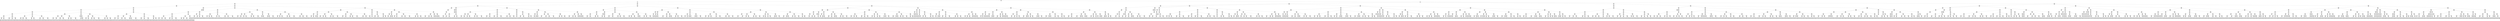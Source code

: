 digraph g {
node [shape = Mrecord];
nodo0[label="{EO: 0|cost: 0.0|A: null}"]
nodo1[label="{EO: 1|cost: 1.0|A: Go4}"]
nodo3[label="{EO: 3|cost: 2.0|A: Go5|Posicion:\n4}"]
nodo8[label="{EO: 8|cost: 3.0|A: Go6|Posicion:\n5}"]
nodo21[label="{EO: 21|cost: 4.0|A: Go7|Posicion:\n6}"]
nodo53[label="{EO: 53|cost: 5.0|A: Go8|Posicion:\n7}"]
nodo131[label="{EO: 131|cost: 6.0|A: Go9|Posicion:\n8}"]
nodo302[label="{EO: 302|cost: 7.0|A: Go10|Posicion:\n9}"]
nodo684[label="{EO: 684|cost: 8.0|A: Go11|Posicion:\n10}"]
nodo1479[label="{EO: 1479|cost: 9.0|A: Go12|Posicion:\n11}"]
nodo3071[label="{EO: 3071|cost: 10.0|A: Go14|Posicion:\n12}"]

nodo1479 -> nodo3071;

nodo684 -> nodo1479;
nodo1480[label="{EO: 1480|cost: 9.0|A: Go15|Posicion:\n11}"]
nodo3072[label="{EO: 3072|cost: 10.0|A: Go14|Posicion:\n15}"]

nodo1480 -> nodo3072;
nodo3073[label="{EO: 3073|cost: 10.0|A: Go16|Posicion:\n15}"]

nodo1480 -> nodo3073;
nodo3074[label="{EO: 3074|cost: 10.0|A: Go24|Posicion:\n15}"]

nodo1480 -> nodo3074;

nodo684 -> nodo1480;

nodo302 -> nodo684;
nodo685[label="{EO: 685|cost: 8.0|A: Go16|Posicion:\n10}"]
nodo1481[label="{EO: 1481|cost: 9.0|A: Go15|Posicion:\n16}"]
nodo3075[label="{EO: 3075|cost: 10.0|A: Go11|Posicion:\n15}"]

nodo1481 -> nodo3075;
nodo3076[label="{EO: 3076|cost: 10.0|A: Go14|Posicion:\n15}"]

nodo1481 -> nodo3076;
nodo3077[label="{EO: 3077|cost: 10.0|A: Go24|Posicion:\n15}"]

nodo1481 -> nodo3077;

nodo685 -> nodo1481;
nodo1482[label="{EO: 1482|cost: 9.0|A: Go17|Posicion:\n16}"]
nodo3078[label="{EO: 3078|cost: 10.0|A: Go18|Posicion:\n17}"]

nodo1482 -> nodo3078;
nodo3079[label="{EO: 3079|cost: 10.0|A: Go22|Posicion:\n17}"]

nodo1482 -> nodo3079;

nodo685 -> nodo1482;
nodo1483[label="{EO: 1483|cost: 9.0|A: Go23|Posicion:\n16}"]
nodo3080[label="{EO: 3080|cost: 10.0|A: Go22|Posicion:\n23}"]

nodo1483 -> nodo3080;
nodo3081[label="{EO: 3081|cost: 10.0|A: Go24|Posicion:\n23}"]

nodo1483 -> nodo3081;
nodo3082[label="{EO: 3082|cost: 10.0|A: Go28|Posicion:\n23}"]

nodo1483 -> nodo3082;

nodo685 -> nodo1483;

nodo302 -> nodo685;

nodo131 -> nodo302;
nodo303[label="{EO: 303|cost: 7.0|A: Go17|Posicion:\n9}"]
nodo686[label="{EO: 686|cost: 8.0|A: Go16|Posicion:\n17}"]
nodo1484[label="{EO: 1484|cost: 9.0|A: Go10|Posicion:\n16}"]
nodo3083[label="{EO: 3083|cost: 10.0|A: Go11|Posicion:\n10}"]

nodo1484 -> nodo3083;

nodo686 -> nodo1484;
nodo1485[label="{EO: 1485|cost: 9.0|A: Go15|Posicion:\n16}"]
nodo3084[label="{EO: 3084|cost: 10.0|A: Go11|Posicion:\n15}"]

nodo1485 -> nodo3084;
nodo3085[label="{EO: 3085|cost: 10.0|A: Go14|Posicion:\n15}"]

nodo1485 -> nodo3085;
nodo3086[label="{EO: 3086|cost: 10.0|A: Go24|Posicion:\n15}"]

nodo1485 -> nodo3086;

nodo686 -> nodo1485;
nodo1486[label="{EO: 1486|cost: 9.0|A: Go23|Posicion:\n16}"]
nodo3087[label="{EO: 3087|cost: 10.0|A: Go22|Posicion:\n23}"]

nodo1486 -> nodo3087;
nodo3088[label="{EO: 3088|cost: 10.0|A: Go24|Posicion:\n23}"]

nodo1486 -> nodo3088;
nodo3089[label="{EO: 3089|cost: 10.0|A: Go28|Posicion:\n23}"]

nodo1486 -> nodo3089;

nodo686 -> nodo1486;

nodo303 -> nodo686;
nodo687[label="{EO: 687|cost: 8.0|A: Go18|Posicion:\n17}"]
nodo1487[label="{EO: 1487|cost: 9.0|A: Go19|Posicion:\n18}"]
nodo3090[label="{EO: 3090|cost: 10.0|A: Go13|Posicion:\n19}"]

nodo1487 -> nodo3090;
nodo3091[label="{EO: 3091|cost: 10.0|A: Go20|Posicion:\n19}"]

nodo1487 -> nodo3091;

nodo687 -> nodo1487;
nodo1488[label="{EO: 1488|cost: 9.0|A: Go21|Posicion:\n18}"]
nodo3092[label="{EO: 3092|cost: 10.0|A: Go20|Posicion:\n21}"]

nodo1488 -> nodo3092;
nodo3093[label="{EO: 3093|cost: 10.0|A: Go22|Posicion:\n21}"]

nodo1488 -> nodo3093;
nodo3094[label="{EO: 3094|cost: 10.0|A: Go30|Posicion:\n21}"]

nodo1488 -> nodo3094;

nodo687 -> nodo1488;

nodo303 -> nodo687;
nodo688[label="{EO: 688|cost: 8.0|A: Go22|Posicion:\n17}"]
nodo1489[label="{EO: 1489|cost: 9.0|A: Go21|Posicion:\n22}"]
nodo3095[label="{EO: 3095|cost: 10.0|A: Go18|Posicion:\n21}"]

nodo1489 -> nodo3095;
nodo3096[label="{EO: 3096|cost: 10.0|A: Go20|Posicion:\n21}"]

nodo1489 -> nodo3096;
nodo3097[label="{EO: 3097|cost: 10.0|A: Go30|Posicion:\n21}"]

nodo1489 -> nodo3097;

nodo688 -> nodo1489;
nodo1490[label="{EO: 1490|cost: 9.0|A: Go23|Posicion:\n22}"]
nodo3098[label="{EO: 3098|cost: 10.0|A: Go16|Posicion:\n23}"]

nodo1490 -> nodo3098;
nodo3099[label="{EO: 3099|cost: 10.0|A: Go24|Posicion:\n23}"]

nodo1490 -> nodo3099;
nodo3100[label="{EO: 3100|cost: 10.0|A: Go28|Posicion:\n23}"]

nodo1490 -> nodo3100;

nodo688 -> nodo1490;
nodo1491[label="{EO: 1491|cost: 9.0|A: Go29|Posicion:\n22}"]
nodo3101[label="{EO: 3101|cost: 10.0|A: Go28|Posicion:\n29}"]

nodo1491 -> nodo3101;
nodo3102[label="{EO: 3102|cost: 10.0|A: Go30|Posicion:\n29}"]

nodo1491 -> nodo3102;
nodo3103[label="{EO: 3103|cost: 10.0|A: Go34|Posicion:\n29}"]

nodo1491 -> nodo3103;

nodo688 -> nodo1491;

nodo303 -> nodo688;

nodo131 -> nodo303;

nodo53 -> nodo131;
nodo132[label="{EO: 132|cost: 6.0|A: Go18|Posicion:\n8}"]
nodo304[label="{EO: 304|cost: 7.0|A: Go17|Posicion:\n18}"]
nodo689[label="{EO: 689|cost: 8.0|A: Go9|Posicion:\n17}"]
nodo1492[label="{EO: 1492|cost: 9.0|A: Go10|Posicion:\n9}"]
nodo3104[label="{EO: 3104|cost: 10.0|A: Go11|Posicion:\n10}"]

nodo1492 -> nodo3104;
nodo3105[label="{EO: 3105|cost: 10.0|A: Go16|Posicion:\n10}"]

nodo1492 -> nodo3105;

nodo689 -> nodo1492;

nodo304 -> nodo689;
nodo690[label="{EO: 690|cost: 8.0|A: Go16|Posicion:\n17}"]
nodo1493[label="{EO: 1493|cost: 9.0|A: Go10|Posicion:\n16}"]
nodo3106[label="{EO: 3106|cost: 10.0|A: Go9|Posicion:\n10}"]

nodo1493 -> nodo3106;
nodo3107[label="{EO: 3107|cost: 10.0|A: Go11|Posicion:\n10}"]

nodo1493 -> nodo3107;

nodo690 -> nodo1493;
nodo1494[label="{EO: 1494|cost: 9.0|A: Go15|Posicion:\n16}"]
nodo3108[label="{EO: 3108|cost: 10.0|A: Go11|Posicion:\n15}"]

nodo1494 -> nodo3108;
nodo3109[label="{EO: 3109|cost: 10.0|A: Go14|Posicion:\n15}"]

nodo1494 -> nodo3109;
nodo3110[label="{EO: 3110|cost: 10.0|A: Go24|Posicion:\n15}"]

nodo1494 -> nodo3110;

nodo690 -> nodo1494;
nodo1495[label="{EO: 1495|cost: 9.0|A: Go23|Posicion:\n16}"]
nodo3111[label="{EO: 3111|cost: 10.0|A: Go22|Posicion:\n23}"]

nodo1495 -> nodo3111;
nodo3112[label="{EO: 3112|cost: 10.0|A: Go24|Posicion:\n23}"]

nodo1495 -> nodo3112;
nodo3113[label="{EO: 3113|cost: 10.0|A: Go28|Posicion:\n23}"]

nodo1495 -> nodo3113;

nodo690 -> nodo1495;

nodo304 -> nodo690;
nodo691[label="{EO: 691|cost: 8.0|A: Go22|Posicion:\n17}"]
nodo1496[label="{EO: 1496|cost: 9.0|A: Go21|Posicion:\n22}"]
nodo3114[label="{EO: 3114|cost: 10.0|A: Go20|Posicion:\n21}"]

nodo1496 -> nodo3114;
nodo3115[label="{EO: 3115|cost: 10.0|A: Go30|Posicion:\n21}"]

nodo1496 -> nodo3115;

nodo691 -> nodo1496;
nodo1497[label="{EO: 1497|cost: 9.0|A: Go23|Posicion:\n22}"]
nodo3116[label="{EO: 3116|cost: 10.0|A: Go16|Posicion:\n23}"]

nodo1497 -> nodo3116;
nodo3117[label="{EO: 3117|cost: 10.0|A: Go24|Posicion:\n23}"]

nodo1497 -> nodo3117;
nodo3118[label="{EO: 3118|cost: 10.0|A: Go28|Posicion:\n23}"]

nodo1497 -> nodo3118;

nodo691 -> nodo1497;
nodo1498[label="{EO: 1498|cost: 9.0|A: Go29|Posicion:\n22}"]
nodo3119[label="{EO: 3119|cost: 10.0|A: Go28|Posicion:\n29}"]

nodo1498 -> nodo3119;
nodo3120[label="{EO: 3120|cost: 10.0|A: Go30|Posicion:\n29}"]

nodo1498 -> nodo3120;
nodo3121[label="{EO: 3121|cost: 10.0|A: Go34|Posicion:\n29}"]

nodo1498 -> nodo3121;

nodo691 -> nodo1498;

nodo304 -> nodo691;

nodo132 -> nodo304;
nodo305[label="{EO: 305|cost: 7.0|A: Go19|Posicion:\n18}"]
nodo692[label="{EO: 692|cost: 8.0|A: Go13|Posicion:\n19}"]

nodo305 -> nodo692;
nodo693[label="{EO: 693|cost: 8.0|A: Go20|Posicion:\n19}"]
nodo1499[label="{EO: 1499|cost: 9.0|A: Go21|Posicion:\n20}"]
nodo3122[label="{EO: 3122|cost: 10.0|A: Go22|Posicion:\n21}"]

nodo1499 -> nodo3122;
nodo3123[label="{EO: 3123|cost: 10.0|A: Go30|Posicion:\n21}"]

nodo1499 -> nodo3123;

nodo693 -> nodo1499;
nodo1500[label="{EO: 1500|cost: 9.0|A: Go31|Posicion:\n20}"]
nodo3124[label="{EO: 3124|cost: 10.0|A: Go30|Posicion:\n31}"]

nodo1500 -> nodo3124;
nodo3125[label="{EO: 3125|cost: 10.0|A: Go32|Posicion:\n31}"]

nodo1500 -> nodo3125;

nodo693 -> nodo1500;

nodo305 -> nodo693;

nodo132 -> nodo305;
nodo306[label="{EO: 306|cost: 7.0|A: Go21|Posicion:\n18}"]
nodo694[label="{EO: 694|cost: 8.0|A: Go20|Posicion:\n21}"]
nodo1501[label="{EO: 1501|cost: 9.0|A: Go19|Posicion:\n20}"]
nodo3126[label="{EO: 3126|cost: 10.0|A: Go13|Posicion:\n19}"]

nodo1501 -> nodo3126;

nodo694 -> nodo1501;
nodo1502[label="{EO: 1502|cost: 9.0|A: Go31|Posicion:\n20}"]
nodo3127[label="{EO: 3127|cost: 10.0|A: Go30|Posicion:\n31}"]

nodo1502 -> nodo3127;
nodo3128[label="{EO: 3128|cost: 10.0|A: Go32|Posicion:\n31}"]

nodo1502 -> nodo3128;

nodo694 -> nodo1502;

nodo306 -> nodo694;
nodo695[label="{EO: 695|cost: 8.0|A: Go22|Posicion:\n21}"]
nodo1503[label="{EO: 1503|cost: 9.0|A: Go17|Posicion:\n22}"]
nodo3129[label="{EO: 3129|cost: 10.0|A: Go9|Posicion:\n17}"]

nodo1503 -> nodo3129;
nodo3130[label="{EO: 3130|cost: 10.0|A: Go16|Posicion:\n17}"]

nodo1503 -> nodo3130;

nodo695 -> nodo1503;
nodo1504[label="{EO: 1504|cost: 9.0|A: Go23|Posicion:\n22}"]
nodo3131[label="{EO: 3131|cost: 10.0|A: Go16|Posicion:\n23}"]

nodo1504 -> nodo3131;
nodo3132[label="{EO: 3132|cost: 10.0|A: Go24|Posicion:\n23}"]

nodo1504 -> nodo3132;
nodo3133[label="{EO: 3133|cost: 10.0|A: Go28|Posicion:\n23}"]

nodo1504 -> nodo3133;

nodo695 -> nodo1504;
nodo1505[label="{EO: 1505|cost: 9.0|A: Go29|Posicion:\n22}"]
nodo3134[label="{EO: 3134|cost: 10.0|A: Go28|Posicion:\n29}"]

nodo1505 -> nodo3134;
nodo3135[label="{EO: 3135|cost: 10.0|A: Go30|Posicion:\n29}"]

nodo1505 -> nodo3135;
nodo3136[label="{EO: 3136|cost: 10.0|A: Go34|Posicion:\n29}"]

nodo1505 -> nodo3136;

nodo695 -> nodo1505;

nodo306 -> nodo695;
nodo696[label="{EO: 696|cost: 8.0|A: Go30|Posicion:\n21}"]
nodo1506[label="{EO: 1506|cost: 9.0|A: Go29|Posicion:\n30}"]
nodo3137[label="{EO: 3137|cost: 10.0|A: Go22|Posicion:\n29}"]

nodo1506 -> nodo3137;
nodo3138[label="{EO: 3138|cost: 10.0|A: Go28|Posicion:\n29}"]

nodo1506 -> nodo3138;
nodo3139[label="{EO: 3139|cost: 10.0|A: Go34|Posicion:\n29}"]

nodo1506 -> nodo3139;

nodo696 -> nodo1506;
nodo1507[label="{EO: 1507|cost: 9.0|A: Go31|Posicion:\n30}"]
nodo3140[label="{EO: 3140|cost: 10.0|A: Go20|Posicion:\n31}"]

nodo1507 -> nodo3140;
nodo3141[label="{EO: 3141|cost: 10.0|A: Go32|Posicion:\n31}"]

nodo1507 -> nodo3141;

nodo696 -> nodo1507;
nodo1508[label="{EO: 1508|cost: 9.0|A: Go33|Posicion:\n30}"]
nodo3142[label="{EO: 3142|cost: 10.0|A: Go32|Posicion:\n33}"]

nodo1508 -> nodo3142;
nodo3143[label="{EO: 3143|cost: 10.0|A: Go34|Posicion:\n33}"]

nodo1508 -> nodo3143;

nodo696 -> nodo1508;

nodo306 -> nodo696;

nodo132 -> nodo306;

nodo53 -> nodo132;

nodo21 -> nodo53;
nodo54[label="{EO: 54|cost: 5.0|A: Go13|Posicion:\n7}"]
nodo133[label="{EO: 133|cost: 6.0|A: Go19|Posicion:\n13}"]
nodo307[label="{EO: 307|cost: 7.0|A: Go18|Posicion:\n19}"]
nodo697[label="{EO: 697|cost: 8.0|A: Go8|Posicion:\n18}"]
nodo1509[label="{EO: 1509|cost: 9.0|A: Go9|Posicion:\n8}"]
nodo3144[label="{EO: 3144|cost: 10.0|A: Go10|Posicion:\n9}"]

nodo1509 -> nodo3144;
nodo3145[label="{EO: 3145|cost: 10.0|A: Go17|Posicion:\n9}"]

nodo1509 -> nodo3145;

nodo697 -> nodo1509;

nodo307 -> nodo697;
nodo698[label="{EO: 698|cost: 8.0|A: Go17|Posicion:\n18}"]
nodo1510[label="{EO: 1510|cost: 9.0|A: Go9|Posicion:\n17}"]
nodo3146[label="{EO: 3146|cost: 10.0|A: Go8|Posicion:\n9}"]

nodo1510 -> nodo3146;
nodo3147[label="{EO: 3147|cost: 10.0|A: Go10|Posicion:\n9}"]

nodo1510 -> nodo3147;

nodo698 -> nodo1510;
nodo1511[label="{EO: 1511|cost: 9.0|A: Go16|Posicion:\n17}"]
nodo3148[label="{EO: 3148|cost: 10.0|A: Go10|Posicion:\n16}"]

nodo1511 -> nodo3148;
nodo3149[label="{EO: 3149|cost: 10.0|A: Go15|Posicion:\n16}"]

nodo1511 -> nodo3149;
nodo3150[label="{EO: 3150|cost: 10.0|A: Go23|Posicion:\n16}"]

nodo1511 -> nodo3150;

nodo698 -> nodo1511;
nodo1512[label="{EO: 1512|cost: 9.0|A: Go22|Posicion:\n17}"]
nodo3151[label="{EO: 3151|cost: 10.0|A: Go21|Posicion:\n22}"]

nodo1512 -> nodo3151;
nodo3152[label="{EO: 3152|cost: 10.0|A: Go23|Posicion:\n22}"]

nodo1512 -> nodo3152;
nodo3153[label="{EO: 3153|cost: 10.0|A: Go29|Posicion:\n22}"]

nodo1512 -> nodo3153;

nodo698 -> nodo1512;

nodo307 -> nodo698;
nodo699[label="{EO: 699|cost: 8.0|A: Go21|Posicion:\n18}"]
nodo1513[label="{EO: 1513|cost: 9.0|A: Go20|Posicion:\n21}"]
nodo3154[label="{EO: 3154|cost: 10.0|A: Go31|Posicion:\n20}"]

nodo1513 -> nodo3154;

nodo699 -> nodo1513;
nodo1514[label="{EO: 1514|cost: 9.0|A: Go22|Posicion:\n21}"]
nodo3155[label="{EO: 3155|cost: 10.0|A: Go17|Posicion:\n22}"]

nodo1514 -> nodo3155;
nodo3156[label="{EO: 3156|cost: 10.0|A: Go23|Posicion:\n22}"]

nodo1514 -> nodo3156;
nodo3157[label="{EO: 3157|cost: 10.0|A: Go29|Posicion:\n22}"]

nodo1514 -> nodo3157;

nodo699 -> nodo1514;
nodo1515[label="{EO: 1515|cost: 9.0|A: Go30|Posicion:\n21}"]
nodo3158[label="{EO: 3158|cost: 10.0|A: Go29|Posicion:\n30}"]

nodo1515 -> nodo3158;
nodo3159[label="{EO: 3159|cost: 10.0|A: Go31|Posicion:\n30}"]

nodo1515 -> nodo3159;
nodo3160[label="{EO: 3160|cost: 10.0|A: Go33|Posicion:\n30}"]

nodo1515 -> nodo3160;

nodo699 -> nodo1515;

nodo307 -> nodo699;

nodo133 -> nodo307;
nodo308[label="{EO: 308|cost: 7.0|A: Go20|Posicion:\n19}"]
nodo700[label="{EO: 700|cost: 8.0|A: Go21|Posicion:\n20}"]
nodo1516[label="{EO: 1516|cost: 9.0|A: Go18|Posicion:\n21}"]
nodo3161[label="{EO: 3161|cost: 10.0|A: Go8|Posicion:\n18}"]

nodo1516 -> nodo3161;
nodo3162[label="{EO: 3162|cost: 10.0|A: Go17|Posicion:\n18}"]

nodo1516 -> nodo3162;

nodo700 -> nodo1516;
nodo1517[label="{EO: 1517|cost: 9.0|A: Go22|Posicion:\n21}"]
nodo3163[label="{EO: 3163|cost: 10.0|A: Go17|Posicion:\n22}"]

nodo1517 -> nodo3163;
nodo3164[label="{EO: 3164|cost: 10.0|A: Go23|Posicion:\n22}"]

nodo1517 -> nodo3164;
nodo3165[label="{EO: 3165|cost: 10.0|A: Go29|Posicion:\n22}"]

nodo1517 -> nodo3165;

nodo700 -> nodo1517;
nodo1518[label="{EO: 1518|cost: 9.0|A: Go30|Posicion:\n21}"]
nodo3166[label="{EO: 3166|cost: 10.0|A: Go29|Posicion:\n30}"]

nodo1518 -> nodo3166;
nodo3167[label="{EO: 3167|cost: 10.0|A: Go31|Posicion:\n30}"]

nodo1518 -> nodo3167;
nodo3168[label="{EO: 3168|cost: 10.0|A: Go33|Posicion:\n30}"]

nodo1518 -> nodo3168;

nodo700 -> nodo1518;

nodo308 -> nodo700;
nodo701[label="{EO: 701|cost: 8.0|A: Go31|Posicion:\n20}"]
nodo1519[label="{EO: 1519|cost: 9.0|A: Go30|Posicion:\n31}"]
nodo3169[label="{EO: 3169|cost: 10.0|A: Go21|Posicion:\n30}"]

nodo1519 -> nodo3169;
nodo3170[label="{EO: 3170|cost: 10.0|A: Go29|Posicion:\n30}"]

nodo1519 -> nodo3170;
nodo3171[label="{EO: 3171|cost: 10.0|A: Go33|Posicion:\n30}"]

nodo1519 -> nodo3171;

nodo701 -> nodo1519;
nodo1520[label="{EO: 1520|cost: 9.0|A: Go32|Posicion:\n31}"]
nodo3172[label="{EO: 3172|cost: 10.0|A: Go33|Posicion:\n32}"]

nodo1520 -> nodo3172;

nodo701 -> nodo1520;

nodo308 -> nodo701;

nodo133 -> nodo308;

nodo54 -> nodo133;

nodo21 -> nodo54;

nodo8 -> nodo21;

nodo3 -> nodo8;
nodo9[label="{EO: 9|cost: 3.0|A: Go8|Posicion:\n5}"]
nodo22[label="{EO: 22|cost: 4.0|A: Go7|Posicion:\n8}"]
nodo55[label="{EO: 55|cost: 5.0|A: Go6|Posicion:\n7}"]

nodo22 -> nodo55;
nodo56[label="{EO: 56|cost: 5.0|A: Go13|Posicion:\n7}"]
nodo134[label="{EO: 134|cost: 6.0|A: Go19|Posicion:\n13}"]
nodo309[label="{EO: 309|cost: 7.0|A: Go18|Posicion:\n19}"]
nodo702[label="{EO: 702|cost: 8.0|A: Go17|Posicion:\n18}"]
nodo1521[label="{EO: 1521|cost: 9.0|A: Go9|Posicion:\n17}"]
nodo3173[label="{EO: 3173|cost: 10.0|A: Go10|Posicion:\n9}"]

nodo1521 -> nodo3173;

nodo702 -> nodo1521;
nodo1522[label="{EO: 1522|cost: 9.0|A: Go16|Posicion:\n17}"]
nodo3174[label="{EO: 3174|cost: 10.0|A: Go10|Posicion:\n16}"]

nodo1522 -> nodo3174;
nodo3175[label="{EO: 3175|cost: 10.0|A: Go15|Posicion:\n16}"]

nodo1522 -> nodo3175;
nodo3176[label="{EO: 3176|cost: 10.0|A: Go23|Posicion:\n16}"]

nodo1522 -> nodo3176;

nodo702 -> nodo1522;
nodo1523[label="{EO: 1523|cost: 9.0|A: Go22|Posicion:\n17}"]
nodo3177[label="{EO: 3177|cost: 10.0|A: Go21|Posicion:\n22}"]

nodo1523 -> nodo3177;
nodo3178[label="{EO: 3178|cost: 10.0|A: Go23|Posicion:\n22}"]

nodo1523 -> nodo3178;
nodo3179[label="{EO: 3179|cost: 10.0|A: Go29|Posicion:\n22}"]

nodo1523 -> nodo3179;

nodo702 -> nodo1523;

nodo309 -> nodo702;
nodo703[label="{EO: 703|cost: 8.0|A: Go21|Posicion:\n18}"]
nodo1524[label="{EO: 1524|cost: 9.0|A: Go20|Posicion:\n21}"]
nodo3180[label="{EO: 3180|cost: 10.0|A: Go31|Posicion:\n20}"]

nodo1524 -> nodo3180;

nodo703 -> nodo1524;
nodo1525[label="{EO: 1525|cost: 9.0|A: Go22|Posicion:\n21}"]
nodo3181[label="{EO: 3181|cost: 10.0|A: Go17|Posicion:\n22}"]

nodo1525 -> nodo3181;
nodo3182[label="{EO: 3182|cost: 10.0|A: Go23|Posicion:\n22}"]

nodo1525 -> nodo3182;
nodo3183[label="{EO: 3183|cost: 10.0|A: Go29|Posicion:\n22}"]

nodo1525 -> nodo3183;

nodo703 -> nodo1525;
nodo1526[label="{EO: 1526|cost: 9.0|A: Go30|Posicion:\n21}"]
nodo3184[label="{EO: 3184|cost: 10.0|A: Go29|Posicion:\n30}"]

nodo1526 -> nodo3184;
nodo3185[label="{EO: 3185|cost: 10.0|A: Go31|Posicion:\n30}"]

nodo1526 -> nodo3185;
nodo3186[label="{EO: 3186|cost: 10.0|A: Go33|Posicion:\n30}"]

nodo1526 -> nodo3186;

nodo703 -> nodo1526;

nodo309 -> nodo703;

nodo134 -> nodo309;
nodo310[label="{EO: 310|cost: 7.0|A: Go20|Posicion:\n19}"]
nodo704[label="{EO: 704|cost: 8.0|A: Go21|Posicion:\n20}"]
nodo1527[label="{EO: 1527|cost: 9.0|A: Go18|Posicion:\n21}"]
nodo3187[label="{EO: 3187|cost: 10.0|A: Go17|Posicion:\n18}"]

nodo1527 -> nodo3187;

nodo704 -> nodo1527;
nodo1528[label="{EO: 1528|cost: 9.0|A: Go22|Posicion:\n21}"]
nodo3188[label="{EO: 3188|cost: 10.0|A: Go17|Posicion:\n22}"]

nodo1528 -> nodo3188;
nodo3189[label="{EO: 3189|cost: 10.0|A: Go23|Posicion:\n22}"]

nodo1528 -> nodo3189;
nodo3190[label="{EO: 3190|cost: 10.0|A: Go29|Posicion:\n22}"]

nodo1528 -> nodo3190;

nodo704 -> nodo1528;
nodo1529[label="{EO: 1529|cost: 9.0|A: Go30|Posicion:\n21}"]
nodo3191[label="{EO: 3191|cost: 10.0|A: Go29|Posicion:\n30}"]

nodo1529 -> nodo3191;
nodo3192[label="{EO: 3192|cost: 10.0|A: Go31|Posicion:\n30}"]

nodo1529 -> nodo3192;
nodo3193[label="{EO: 3193|cost: 10.0|A: Go33|Posicion:\n30}"]

nodo1529 -> nodo3193;

nodo704 -> nodo1529;

nodo310 -> nodo704;
nodo705[label="{EO: 705|cost: 8.0|A: Go31|Posicion:\n20}"]
nodo1530[label="{EO: 1530|cost: 9.0|A: Go30|Posicion:\n31}"]
nodo3194[label="{EO: 3194|cost: 10.0|A: Go21|Posicion:\n30}"]

nodo1530 -> nodo3194;
nodo3195[label="{EO: 3195|cost: 10.0|A: Go29|Posicion:\n30}"]

nodo1530 -> nodo3195;
nodo3196[label="{EO: 3196|cost: 10.0|A: Go33|Posicion:\n30}"]

nodo1530 -> nodo3196;

nodo705 -> nodo1530;
nodo1531[label="{EO: 1531|cost: 9.0|A: Go32|Posicion:\n31}"]

nodo705 -> nodo1531;

nodo310 -> nodo705;

nodo134 -> nodo310;

nodo56 -> nodo134;

nodo22 -> nodo56;

nodo9 -> nodo22;
nodo23[label="{EO: 23|cost: 4.0|A: Go9|Posicion:\n8}"]
nodo57[label="{EO: 57|cost: 5.0|A: Go10|Posicion:\n9}"]
nodo135[label="{EO: 135|cost: 6.0|A: Go11|Posicion:\n10}"]
nodo311[label="{EO: 311|cost: 7.0|A: Go12|Posicion:\n11}"]
nodo706[label="{EO: 706|cost: 8.0|A: Go14|Posicion:\n12}"]
nodo1532[label="{EO: 1532|cost: 9.0|A: Go15|Posicion:\n14}"]

nodo706 -> nodo1532;
nodo1533[label="{EO: 1533|cost: 9.0|A: Go25|Posicion:\n14}"]

nodo706 -> nodo1533;

nodo311 -> nodo706;

nodo135 -> nodo311;
nodo312[label="{EO: 312|cost: 7.0|A: Go15|Posicion:\n11}"]
nodo707[label="{EO: 707|cost: 8.0|A: Go14|Posicion:\n15}"]
nodo1534[label="{EO: 1534|cost: 9.0|A: Go12|Posicion:\n14}"]

nodo707 -> nodo1534;
nodo1535[label="{EO: 1535|cost: 9.0|A: Go25|Posicion:\n14}"]

nodo707 -> nodo1535;

nodo312 -> nodo707;
nodo708[label="{EO: 708|cost: 8.0|A: Go16|Posicion:\n15}"]
nodo1536[label="{EO: 1536|cost: 9.0|A: Go17|Posicion:\n16}"]

nodo708 -> nodo1536;
nodo1537[label="{EO: 1537|cost: 9.0|A: Go23|Posicion:\n16}"]

nodo708 -> nodo1537;

nodo312 -> nodo708;
nodo709[label="{EO: 709|cost: 8.0|A: Go24|Posicion:\n15}"]
nodo1538[label="{EO: 1538|cost: 9.0|A: Go23|Posicion:\n24}"]

nodo709 -> nodo1538;
nodo1539[label="{EO: 1539|cost: 9.0|A: Go25|Posicion:\n24}"]

nodo709 -> nodo1539;
nodo1540[label="{EO: 1540|cost: 9.0|A: Go27|Posicion:\n24}"]

nodo709 -> nodo1540;

nodo312 -> nodo709;

nodo135 -> nodo312;

nodo57 -> nodo135;
nodo136[label="{EO: 136|cost: 6.0|A: Go16|Posicion:\n10}"]
nodo313[label="{EO: 313|cost: 7.0|A: Go15|Posicion:\n16}"]
nodo710[label="{EO: 710|cost: 8.0|A: Go11|Posicion:\n15}"]
nodo1541[label="{EO: 1541|cost: 9.0|A: Go12|Posicion:\n11}"]

nodo710 -> nodo1541;

nodo313 -> nodo710;
nodo711[label="{EO: 711|cost: 8.0|A: Go14|Posicion:\n15}"]
nodo1542[label="{EO: 1542|cost: 9.0|A: Go12|Posicion:\n14}"]

nodo711 -> nodo1542;
nodo1543[label="{EO: 1543|cost: 9.0|A: Go25|Posicion:\n14}"]

nodo711 -> nodo1543;

nodo313 -> nodo711;
nodo712[label="{EO: 712|cost: 8.0|A: Go24|Posicion:\n15}"]
nodo1544[label="{EO: 1544|cost: 9.0|A: Go23|Posicion:\n24}"]

nodo712 -> nodo1544;
nodo1545[label="{EO: 1545|cost: 9.0|A: Go25|Posicion:\n24}"]

nodo712 -> nodo1545;
nodo1546[label="{EO: 1546|cost: 9.0|A: Go27|Posicion:\n24}"]

nodo712 -> nodo1546;

nodo313 -> nodo712;

nodo136 -> nodo313;
nodo314[label="{EO: 314|cost: 7.0|A: Go17|Posicion:\n16}"]
nodo713[label="{EO: 713|cost: 8.0|A: Go18|Posicion:\n17}"]
nodo1547[label="{EO: 1547|cost: 9.0|A: Go19|Posicion:\n18}"]

nodo713 -> nodo1547;
nodo1548[label="{EO: 1548|cost: 9.0|A: Go21|Posicion:\n18}"]

nodo713 -> nodo1548;

nodo314 -> nodo713;
nodo714[label="{EO: 714|cost: 8.0|A: Go22|Posicion:\n17}"]
nodo1549[label="{EO: 1549|cost: 9.0|A: Go21|Posicion:\n22}"]

nodo714 -> nodo1549;
nodo1550[label="{EO: 1550|cost: 9.0|A: Go23|Posicion:\n22}"]

nodo714 -> nodo1550;
nodo1551[label="{EO: 1551|cost: 9.0|A: Go29|Posicion:\n22}"]

nodo714 -> nodo1551;

nodo314 -> nodo714;

nodo136 -> nodo314;
nodo315[label="{EO: 315|cost: 7.0|A: Go23|Posicion:\n16}"]
nodo715[label="{EO: 715|cost: 8.0|A: Go22|Posicion:\n23}"]
nodo1552[label="{EO: 1552|cost: 9.0|A: Go17|Posicion:\n22}"]

nodo715 -> nodo1552;
nodo1553[label="{EO: 1553|cost: 9.0|A: Go21|Posicion:\n22}"]

nodo715 -> nodo1553;
nodo1554[label="{EO: 1554|cost: 9.0|A: Go29|Posicion:\n22}"]

nodo715 -> nodo1554;

nodo315 -> nodo715;
nodo716[label="{EO: 716|cost: 8.0|A: Go24|Posicion:\n23}"]
nodo1555[label="{EO: 1555|cost: 9.0|A: Go15|Posicion:\n24}"]

nodo716 -> nodo1555;
nodo1556[label="{EO: 1556|cost: 9.0|A: Go25|Posicion:\n24}"]

nodo716 -> nodo1556;
nodo1557[label="{EO: 1557|cost: 9.0|A: Go27|Posicion:\n24}"]

nodo716 -> nodo1557;

nodo315 -> nodo716;
nodo717[label="{EO: 717|cost: 8.0|A: Go28|Posicion:\n23}"]
nodo1558[label="{EO: 1558|cost: 9.0|A: Go27|Posicion:\n28}"]

nodo717 -> nodo1558;
nodo1559[label="{EO: 1559|cost: 9.0|A: Go29|Posicion:\n28}"]

nodo717 -> nodo1559;
nodo1560[label="{EO: 1560|cost: 9.0|A: Go35|Posicion:\n28}"]

nodo717 -> nodo1560;

nodo315 -> nodo717;

nodo136 -> nodo315;

nodo57 -> nodo136;

nodo23 -> nodo57;
nodo58[label="{EO: 58|cost: 5.0|A: Go17|Posicion:\n9}"]
nodo137[label="{EO: 137|cost: 6.0|A: Go16|Posicion:\n17}"]
nodo316[label="{EO: 316|cost: 7.0|A: Go10|Posicion:\n16}"]
nodo718[label="{EO: 718|cost: 8.0|A: Go11|Posicion:\n10}"]
nodo1561[label="{EO: 1561|cost: 9.0|A: Go12|Posicion:\n11}"]

nodo718 -> nodo1561;
nodo1562[label="{EO: 1562|cost: 9.0|A: Go15|Posicion:\n11}"]

nodo718 -> nodo1562;

nodo316 -> nodo718;

nodo137 -> nodo316;
nodo317[label="{EO: 317|cost: 7.0|A: Go15|Posicion:\n16}"]
nodo719[label="{EO: 719|cost: 8.0|A: Go11|Posicion:\n15}"]
nodo1563[label="{EO: 1563|cost: 9.0|A: Go10|Posicion:\n11}"]

nodo719 -> nodo1563;
nodo1564[label="{EO: 1564|cost: 9.0|A: Go12|Posicion:\n11}"]

nodo719 -> nodo1564;

nodo317 -> nodo719;
nodo720[label="{EO: 720|cost: 8.0|A: Go14|Posicion:\n15}"]
nodo1565[label="{EO: 1565|cost: 9.0|A: Go12|Posicion:\n14}"]

nodo720 -> nodo1565;
nodo1566[label="{EO: 1566|cost: 9.0|A: Go25|Posicion:\n14}"]

nodo720 -> nodo1566;

nodo317 -> nodo720;
nodo721[label="{EO: 721|cost: 8.0|A: Go24|Posicion:\n15}"]
nodo1567[label="{EO: 1567|cost: 9.0|A: Go23|Posicion:\n24}"]

nodo721 -> nodo1567;
nodo1568[label="{EO: 1568|cost: 9.0|A: Go25|Posicion:\n24}"]

nodo721 -> nodo1568;
nodo1569[label="{EO: 1569|cost: 9.0|A: Go27|Posicion:\n24}"]

nodo721 -> nodo1569;

nodo317 -> nodo721;

nodo137 -> nodo317;
nodo318[label="{EO: 318|cost: 7.0|A: Go23|Posicion:\n16}"]
nodo722[label="{EO: 722|cost: 8.0|A: Go22|Posicion:\n23}"]
nodo1570[label="{EO: 1570|cost: 9.0|A: Go21|Posicion:\n22}"]

nodo722 -> nodo1570;
nodo1571[label="{EO: 1571|cost: 9.0|A: Go29|Posicion:\n22}"]

nodo722 -> nodo1571;

nodo318 -> nodo722;
nodo723[label="{EO: 723|cost: 8.0|A: Go24|Posicion:\n23}"]
nodo1572[label="{EO: 1572|cost: 9.0|A: Go15|Posicion:\n24}"]

nodo723 -> nodo1572;
nodo1573[label="{EO: 1573|cost: 9.0|A: Go25|Posicion:\n24}"]

nodo723 -> nodo1573;
nodo1574[label="{EO: 1574|cost: 9.0|A: Go27|Posicion:\n24}"]

nodo723 -> nodo1574;

nodo318 -> nodo723;
nodo724[label="{EO: 724|cost: 8.0|A: Go28|Posicion:\n23}"]
nodo1575[label="{EO: 1575|cost: 9.0|A: Go27|Posicion:\n28}"]

nodo724 -> nodo1575;
nodo1576[label="{EO: 1576|cost: 9.0|A: Go29|Posicion:\n28}"]

nodo724 -> nodo1576;
nodo1577[label="{EO: 1577|cost: 9.0|A: Go35|Posicion:\n28}"]

nodo724 -> nodo1577;

nodo318 -> nodo724;

nodo137 -> nodo318;

nodo58 -> nodo137;
nodo138[label="{EO: 138|cost: 6.0|A: Go18|Posicion:\n17}"]
nodo319[label="{EO: 319|cost: 7.0|A: Go19|Posicion:\n18}"]
nodo725[label="{EO: 725|cost: 8.0|A: Go13|Posicion:\n19}"]
nodo1578[label="{EO: 1578|cost: 9.0|A: Go7|Posicion:\n13}"]

nodo725 -> nodo1578;

nodo319 -> nodo725;
nodo726[label="{EO: 726|cost: 8.0|A: Go20|Posicion:\n19}"]
nodo1579[label="{EO: 1579|cost: 9.0|A: Go21|Posicion:\n20}"]

nodo726 -> nodo1579;
nodo1580[label="{EO: 1580|cost: 9.0|A: Go31|Posicion:\n20}"]

nodo726 -> nodo1580;

nodo319 -> nodo726;

nodo138 -> nodo319;
nodo320[label="{EO: 320|cost: 7.0|A: Go21|Posicion:\n18}"]
nodo727[label="{EO: 727|cost: 8.0|A: Go20|Posicion:\n21}"]
nodo1581[label="{EO: 1581|cost: 9.0|A: Go19|Posicion:\n20}"]

nodo727 -> nodo1581;
nodo1582[label="{EO: 1582|cost: 9.0|A: Go31|Posicion:\n20}"]

nodo727 -> nodo1582;

nodo320 -> nodo727;
nodo728[label="{EO: 728|cost: 8.0|A: Go22|Posicion:\n21}"]
nodo1583[label="{EO: 1583|cost: 9.0|A: Go23|Posicion:\n22}"]

nodo728 -> nodo1583;
nodo1584[label="{EO: 1584|cost: 9.0|A: Go29|Posicion:\n22}"]

nodo728 -> nodo1584;

nodo320 -> nodo728;
nodo729[label="{EO: 729|cost: 8.0|A: Go30|Posicion:\n21}"]
nodo1585[label="{EO: 1585|cost: 9.0|A: Go29|Posicion:\n30}"]

nodo729 -> nodo1585;
nodo1586[label="{EO: 1586|cost: 9.0|A: Go31|Posicion:\n30}"]

nodo729 -> nodo1586;
nodo1587[label="{EO: 1587|cost: 9.0|A: Go33|Posicion:\n30}"]

nodo729 -> nodo1587;

nodo320 -> nodo729;

nodo138 -> nodo320;

nodo58 -> nodo138;
nodo139[label="{EO: 139|cost: 6.0|A: Go22|Posicion:\n17}"]
nodo321[label="{EO: 321|cost: 7.0|A: Go21|Posicion:\n22}"]
nodo730[label="{EO: 730|cost: 8.0|A: Go18|Posicion:\n21}"]
nodo1588[label="{EO: 1588|cost: 9.0|A: Go19|Posicion:\n18}"]

nodo730 -> nodo1588;

nodo321 -> nodo730;
nodo731[label="{EO: 731|cost: 8.0|A: Go20|Posicion:\n21}"]
nodo1589[label="{EO: 1589|cost: 9.0|A: Go19|Posicion:\n20}"]

nodo731 -> nodo1589;
nodo1590[label="{EO: 1590|cost: 9.0|A: Go31|Posicion:\n20}"]

nodo731 -> nodo1590;

nodo321 -> nodo731;
nodo732[label="{EO: 732|cost: 8.0|A: Go30|Posicion:\n21}"]
nodo1591[label="{EO: 1591|cost: 9.0|A: Go29|Posicion:\n30}"]

nodo732 -> nodo1591;
nodo1592[label="{EO: 1592|cost: 9.0|A: Go31|Posicion:\n30}"]

nodo732 -> nodo1592;
nodo1593[label="{EO: 1593|cost: 9.0|A: Go33|Posicion:\n30}"]

nodo732 -> nodo1593;

nodo321 -> nodo732;

nodo139 -> nodo321;
nodo322[label="{EO: 322|cost: 7.0|A: Go23|Posicion:\n22}"]
nodo733[label="{EO: 733|cost: 8.0|A: Go16|Posicion:\n23}"]
nodo1594[label="{EO: 1594|cost: 9.0|A: Go10|Posicion:\n16}"]

nodo733 -> nodo1594;
nodo1595[label="{EO: 1595|cost: 9.0|A: Go15|Posicion:\n16}"]

nodo733 -> nodo1595;

nodo322 -> nodo733;
nodo734[label="{EO: 734|cost: 8.0|A: Go24|Posicion:\n23}"]
nodo1596[label="{EO: 1596|cost: 9.0|A: Go15|Posicion:\n24}"]

nodo734 -> nodo1596;
nodo1597[label="{EO: 1597|cost: 9.0|A: Go25|Posicion:\n24}"]

nodo734 -> nodo1597;
nodo1598[label="{EO: 1598|cost: 9.0|A: Go27|Posicion:\n24}"]

nodo734 -> nodo1598;

nodo322 -> nodo734;
nodo735[label="{EO: 735|cost: 8.0|A: Go28|Posicion:\n23}"]
nodo1599[label="{EO: 1599|cost: 9.0|A: Go27|Posicion:\n28}"]

nodo735 -> nodo1599;
nodo1600[label="{EO: 1600|cost: 9.0|A: Go29|Posicion:\n28}"]

nodo735 -> nodo1600;
nodo1601[label="{EO: 1601|cost: 9.0|A: Go35|Posicion:\n28}"]

nodo735 -> nodo1601;

nodo322 -> nodo735;

nodo139 -> nodo322;
nodo323[label="{EO: 323|cost: 7.0|A: Go29|Posicion:\n22}"]
nodo736[label="{EO: 736|cost: 8.0|A: Go28|Posicion:\n29}"]
nodo1602[label="{EO: 1602|cost: 9.0|A: Go23|Posicion:\n28}"]

nodo736 -> nodo1602;
nodo1603[label="{EO: 1603|cost: 9.0|A: Go27|Posicion:\n28}"]

nodo736 -> nodo1603;
nodo1604[label="{EO: 1604|cost: 9.0|A: Go35|Posicion:\n28}"]

nodo736 -> nodo1604;

nodo323 -> nodo736;
nodo737[label="{EO: 737|cost: 8.0|A: Go30|Posicion:\n29}"]
nodo1605[label="{EO: 1605|cost: 9.0|A: Go21|Posicion:\n30}"]

nodo737 -> nodo1605;
nodo1606[label="{EO: 1606|cost: 9.0|A: Go31|Posicion:\n30}"]

nodo737 -> nodo1606;
nodo1607[label="{EO: 1607|cost: 9.0|A: Go33|Posicion:\n30}"]

nodo737 -> nodo1607;

nodo323 -> nodo737;
nodo738[label="{EO: 738|cost: 8.0|A: Go34|Posicion:\n29}"]
nodo1608[label="{EO: 1608|cost: 9.0|A: Go33|Posicion:\n34}"]

nodo738 -> nodo1608;
nodo1609[label="{EO: 1609|cost: 9.0|A: Go35|Posicion:\n34}"]

nodo738 -> nodo1609;

nodo323 -> nodo738;

nodo139 -> nodo323;

nodo58 -> nodo139;

nodo23 -> nodo58;

nodo9 -> nodo23;
nodo24[label="{EO: 24|cost: 4.0|A: Go18|Posicion:\n8}"]
nodo59[label="{EO: 59|cost: 5.0|A: Go17|Posicion:\n18}"]
nodo140[label="{EO: 140|cost: 6.0|A: Go9|Posicion:\n17}"]
nodo324[label="{EO: 324|cost: 7.0|A: Go10|Posicion:\n9}"]
nodo739[label="{EO: 739|cost: 8.0|A: Go11|Posicion:\n10}"]
nodo1610[label="{EO: 1610|cost: 9.0|A: Go12|Posicion:\n11}"]

nodo739 -> nodo1610;
nodo1611[label="{EO: 1611|cost: 9.0|A: Go15|Posicion:\n11}"]

nodo739 -> nodo1611;

nodo324 -> nodo739;
nodo740[label="{EO: 740|cost: 8.0|A: Go16|Posicion:\n10}"]
nodo1612[label="{EO: 1612|cost: 9.0|A: Go15|Posicion:\n16}"]

nodo740 -> nodo1612;
nodo1613[label="{EO: 1613|cost: 9.0|A: Go23|Posicion:\n16}"]

nodo740 -> nodo1613;

nodo324 -> nodo740;

nodo140 -> nodo324;

nodo59 -> nodo140;
nodo141[label="{EO: 141|cost: 6.0|A: Go16|Posicion:\n17}"]
nodo325[label="{EO: 325|cost: 7.0|A: Go10|Posicion:\n16}"]
nodo741[label="{EO: 741|cost: 8.0|A: Go9|Posicion:\n10}"]

nodo325 -> nodo741;
nodo742[label="{EO: 742|cost: 8.0|A: Go11|Posicion:\n10}"]
nodo1614[label="{EO: 1614|cost: 9.0|A: Go12|Posicion:\n11}"]

nodo742 -> nodo1614;
nodo1615[label="{EO: 1615|cost: 9.0|A: Go15|Posicion:\n11}"]

nodo742 -> nodo1615;

nodo325 -> nodo742;

nodo141 -> nodo325;
nodo326[label="{EO: 326|cost: 7.0|A: Go15|Posicion:\n16}"]
nodo743[label="{EO: 743|cost: 8.0|A: Go11|Posicion:\n15}"]
nodo1616[label="{EO: 1616|cost: 9.0|A: Go10|Posicion:\n11}"]

nodo743 -> nodo1616;
nodo1617[label="{EO: 1617|cost: 9.0|A: Go12|Posicion:\n11}"]

nodo743 -> nodo1617;

nodo326 -> nodo743;
nodo744[label="{EO: 744|cost: 8.0|A: Go14|Posicion:\n15}"]
nodo1618[label="{EO: 1618|cost: 9.0|A: Go12|Posicion:\n14}"]

nodo744 -> nodo1618;
nodo1619[label="{EO: 1619|cost: 9.0|A: Go25|Posicion:\n14}"]

nodo744 -> nodo1619;

nodo326 -> nodo744;
nodo745[label="{EO: 745|cost: 8.0|A: Go24|Posicion:\n15}"]
nodo1620[label="{EO: 1620|cost: 9.0|A: Go23|Posicion:\n24}"]

nodo745 -> nodo1620;
nodo1621[label="{EO: 1621|cost: 9.0|A: Go25|Posicion:\n24}"]

nodo745 -> nodo1621;
nodo1622[label="{EO: 1622|cost: 9.0|A: Go27|Posicion:\n24}"]

nodo745 -> nodo1622;

nodo326 -> nodo745;

nodo141 -> nodo326;
nodo327[label="{EO: 327|cost: 7.0|A: Go23|Posicion:\n16}"]
nodo746[label="{EO: 746|cost: 8.0|A: Go22|Posicion:\n23}"]
nodo1623[label="{EO: 1623|cost: 9.0|A: Go21|Posicion:\n22}"]

nodo746 -> nodo1623;
nodo1624[label="{EO: 1624|cost: 9.0|A: Go29|Posicion:\n22}"]

nodo746 -> nodo1624;

nodo327 -> nodo746;
nodo747[label="{EO: 747|cost: 8.0|A: Go24|Posicion:\n23}"]
nodo1625[label="{EO: 1625|cost: 9.0|A: Go15|Posicion:\n24}"]

nodo747 -> nodo1625;
nodo1626[label="{EO: 1626|cost: 9.0|A: Go25|Posicion:\n24}"]

nodo747 -> nodo1626;
nodo1627[label="{EO: 1627|cost: 9.0|A: Go27|Posicion:\n24}"]

nodo747 -> nodo1627;

nodo327 -> nodo747;
nodo748[label="{EO: 748|cost: 8.0|A: Go28|Posicion:\n23}"]
nodo1628[label="{EO: 1628|cost: 9.0|A: Go27|Posicion:\n28}"]

nodo748 -> nodo1628;
nodo1629[label="{EO: 1629|cost: 9.0|A: Go29|Posicion:\n28}"]

nodo748 -> nodo1629;
nodo1630[label="{EO: 1630|cost: 9.0|A: Go35|Posicion:\n28}"]

nodo748 -> nodo1630;

nodo327 -> nodo748;

nodo141 -> nodo327;

nodo59 -> nodo141;
nodo142[label="{EO: 142|cost: 6.0|A: Go22|Posicion:\n17}"]
nodo328[label="{EO: 328|cost: 7.0|A: Go21|Posicion:\n22}"]
nodo749[label="{EO: 749|cost: 8.0|A: Go20|Posicion:\n21}"]
nodo1631[label="{EO: 1631|cost: 9.0|A: Go19|Posicion:\n20}"]

nodo749 -> nodo1631;
nodo1632[label="{EO: 1632|cost: 9.0|A: Go31|Posicion:\n20}"]

nodo749 -> nodo1632;

nodo328 -> nodo749;
nodo750[label="{EO: 750|cost: 8.0|A: Go30|Posicion:\n21}"]
nodo1633[label="{EO: 1633|cost: 9.0|A: Go29|Posicion:\n30}"]

nodo750 -> nodo1633;
nodo1634[label="{EO: 1634|cost: 9.0|A: Go31|Posicion:\n30}"]

nodo750 -> nodo1634;
nodo1635[label="{EO: 1635|cost: 9.0|A: Go33|Posicion:\n30}"]

nodo750 -> nodo1635;

nodo328 -> nodo750;

nodo142 -> nodo328;
nodo329[label="{EO: 329|cost: 7.0|A: Go23|Posicion:\n22}"]
nodo751[label="{EO: 751|cost: 8.0|A: Go16|Posicion:\n23}"]
nodo1636[label="{EO: 1636|cost: 9.0|A: Go10|Posicion:\n16}"]

nodo751 -> nodo1636;
nodo1637[label="{EO: 1637|cost: 9.0|A: Go15|Posicion:\n16}"]

nodo751 -> nodo1637;

nodo329 -> nodo751;
nodo752[label="{EO: 752|cost: 8.0|A: Go24|Posicion:\n23}"]
nodo1638[label="{EO: 1638|cost: 9.0|A: Go15|Posicion:\n24}"]

nodo752 -> nodo1638;
nodo1639[label="{EO: 1639|cost: 9.0|A: Go25|Posicion:\n24}"]

nodo752 -> nodo1639;
nodo1640[label="{EO: 1640|cost: 9.0|A: Go27|Posicion:\n24}"]

nodo752 -> nodo1640;

nodo329 -> nodo752;
nodo753[label="{EO: 753|cost: 8.0|A: Go28|Posicion:\n23}"]
nodo1641[label="{EO: 1641|cost: 9.0|A: Go27|Posicion:\n28}"]

nodo753 -> nodo1641;
nodo1642[label="{EO: 1642|cost: 9.0|A: Go29|Posicion:\n28}"]

nodo753 -> nodo1642;
nodo1643[label="{EO: 1643|cost: 9.0|A: Go35|Posicion:\n28}"]

nodo753 -> nodo1643;

nodo329 -> nodo753;

nodo142 -> nodo329;
nodo330[label="{EO: 330|cost: 7.0|A: Go29|Posicion:\n22}"]
nodo754[label="{EO: 754|cost: 8.0|A: Go28|Posicion:\n29}"]
nodo1644[label="{EO: 1644|cost: 9.0|A: Go23|Posicion:\n28}"]

nodo754 -> nodo1644;
nodo1645[label="{EO: 1645|cost: 9.0|A: Go27|Posicion:\n28}"]

nodo754 -> nodo1645;
nodo1646[label="{EO: 1646|cost: 9.0|A: Go35|Posicion:\n28}"]

nodo754 -> nodo1646;

nodo330 -> nodo754;
nodo755[label="{EO: 755|cost: 8.0|A: Go30|Posicion:\n29}"]
nodo1647[label="{EO: 1647|cost: 9.0|A: Go21|Posicion:\n30}"]

nodo755 -> nodo1647;
nodo1648[label="{EO: 1648|cost: 9.0|A: Go31|Posicion:\n30}"]

nodo755 -> nodo1648;
nodo1649[label="{EO: 1649|cost: 9.0|A: Go33|Posicion:\n30}"]

nodo755 -> nodo1649;

nodo330 -> nodo755;
nodo756[label="{EO: 756|cost: 8.0|A: Go34|Posicion:\n29}"]
nodo1650[label="{EO: 1650|cost: 9.0|A: Go33|Posicion:\n34}"]

nodo756 -> nodo1650;
nodo1651[label="{EO: 1651|cost: 9.0|A: Go35|Posicion:\n34}"]

nodo756 -> nodo1651;

nodo330 -> nodo756;

nodo142 -> nodo330;

nodo59 -> nodo142;

nodo24 -> nodo59;
nodo60[label="{EO: 60|cost: 5.0|A: Go19|Posicion:\n18}"]
nodo143[label="{EO: 143|cost: 6.0|A: Go13|Posicion:\n19}"]
nodo331[label="{EO: 331|cost: 7.0|A: Go7|Posicion:\n13}"]
nodo757[label="{EO: 757|cost: 8.0|A: Go6|Posicion:\n7}"]

nodo331 -> nodo757;

nodo143 -> nodo331;

nodo60 -> nodo143;
nodo144[label="{EO: 144|cost: 6.0|A: Go20|Posicion:\n19}"]
nodo332[label="{EO: 332|cost: 7.0|A: Go21|Posicion:\n20}"]
nodo758[label="{EO: 758|cost: 8.0|A: Go22|Posicion:\n21}"]
nodo1652[label="{EO: 1652|cost: 9.0|A: Go17|Posicion:\n22}"]

nodo758 -> nodo1652;
nodo1653[label="{EO: 1653|cost: 9.0|A: Go23|Posicion:\n22}"]

nodo758 -> nodo1653;
nodo1654[label="{EO: 1654|cost: 9.0|A: Go29|Posicion:\n22}"]

nodo758 -> nodo1654;

nodo332 -> nodo758;
nodo759[label="{EO: 759|cost: 8.0|A: Go30|Posicion:\n21}"]
nodo1655[label="{EO: 1655|cost: 9.0|A: Go29|Posicion:\n30}"]

nodo759 -> nodo1655;
nodo1656[label="{EO: 1656|cost: 9.0|A: Go31|Posicion:\n30}"]

nodo759 -> nodo1656;
nodo1657[label="{EO: 1657|cost: 9.0|A: Go33|Posicion:\n30}"]

nodo759 -> nodo1657;

nodo332 -> nodo759;

nodo144 -> nodo332;
nodo333[label="{EO: 333|cost: 7.0|A: Go31|Posicion:\n20}"]
nodo760[label="{EO: 760|cost: 8.0|A: Go30|Posicion:\n31}"]
nodo1658[label="{EO: 1658|cost: 9.0|A: Go21|Posicion:\n30}"]

nodo760 -> nodo1658;
nodo1659[label="{EO: 1659|cost: 9.0|A: Go29|Posicion:\n30}"]

nodo760 -> nodo1659;
nodo1660[label="{EO: 1660|cost: 9.0|A: Go33|Posicion:\n30}"]

nodo760 -> nodo1660;

nodo333 -> nodo760;
nodo761[label="{EO: 761|cost: 8.0|A: Go32|Posicion:\n31}"]
nodo1661[label="{EO: 1661|cost: 9.0|A: Go33|Posicion:\n32}"]

nodo761 -> nodo1661;

nodo333 -> nodo761;

nodo144 -> nodo333;

nodo60 -> nodo144;

nodo24 -> nodo60;
nodo61[label="{EO: 61|cost: 5.0|A: Go21|Posicion:\n18}"]
nodo145[label="{EO: 145|cost: 6.0|A: Go20|Posicion:\n21}"]
nodo334[label="{EO: 334|cost: 7.0|A: Go19|Posicion:\n20}"]
nodo762[label="{EO: 762|cost: 8.0|A: Go13|Posicion:\n19}"]
nodo1662[label="{EO: 1662|cost: 9.0|A: Go7|Posicion:\n13}"]

nodo762 -> nodo1662;

nodo334 -> nodo762;

nodo145 -> nodo334;
nodo335[label="{EO: 335|cost: 7.0|A: Go31|Posicion:\n20}"]
nodo763[label="{EO: 763|cost: 8.0|A: Go30|Posicion:\n31}"]
nodo1663[label="{EO: 1663|cost: 9.0|A: Go29|Posicion:\n30}"]

nodo763 -> nodo1663;
nodo1664[label="{EO: 1664|cost: 9.0|A: Go33|Posicion:\n30}"]

nodo763 -> nodo1664;

nodo335 -> nodo763;
nodo764[label="{EO: 764|cost: 8.0|A: Go32|Posicion:\n31}"]
nodo1665[label="{EO: 1665|cost: 9.0|A: Go33|Posicion:\n32}"]

nodo764 -> nodo1665;

nodo335 -> nodo764;

nodo145 -> nodo335;

nodo61 -> nodo145;
nodo146[label="{EO: 146|cost: 6.0|A: Go22|Posicion:\n21}"]
nodo336[label="{EO: 336|cost: 7.0|A: Go17|Posicion:\n22}"]
nodo765[label="{EO: 765|cost: 8.0|A: Go9|Posicion:\n17}"]
nodo1666[label="{EO: 1666|cost: 9.0|A: Go10|Posicion:\n9}"]

nodo765 -> nodo1666;

nodo336 -> nodo765;
nodo766[label="{EO: 766|cost: 8.0|A: Go16|Posicion:\n17}"]
nodo1667[label="{EO: 1667|cost: 9.0|A: Go10|Posicion:\n16}"]

nodo766 -> nodo1667;
nodo1668[label="{EO: 1668|cost: 9.0|A: Go15|Posicion:\n16}"]

nodo766 -> nodo1668;
nodo1669[label="{EO: 1669|cost: 9.0|A: Go23|Posicion:\n16}"]

nodo766 -> nodo1669;

nodo336 -> nodo766;

nodo146 -> nodo336;
nodo337[label="{EO: 337|cost: 7.0|A: Go23|Posicion:\n22}"]
nodo767[label="{EO: 767|cost: 8.0|A: Go16|Posicion:\n23}"]
nodo1670[label="{EO: 1670|cost: 9.0|A: Go10|Posicion:\n16}"]

nodo767 -> nodo1670;
nodo1671[label="{EO: 1671|cost: 9.0|A: Go15|Posicion:\n16}"]

nodo767 -> nodo1671;
nodo1672[label="{EO: 1672|cost: 9.0|A: Go17|Posicion:\n16}"]

nodo767 -> nodo1672;

nodo337 -> nodo767;
nodo768[label="{EO: 768|cost: 8.0|A: Go24|Posicion:\n23}"]
nodo1673[label="{EO: 1673|cost: 9.0|A: Go15|Posicion:\n24}"]

nodo768 -> nodo1673;
nodo1674[label="{EO: 1674|cost: 9.0|A: Go25|Posicion:\n24}"]

nodo768 -> nodo1674;
nodo1675[label="{EO: 1675|cost: 9.0|A: Go27|Posicion:\n24}"]

nodo768 -> nodo1675;

nodo337 -> nodo768;
nodo769[label="{EO: 769|cost: 8.0|A: Go28|Posicion:\n23}"]
nodo1676[label="{EO: 1676|cost: 9.0|A: Go27|Posicion:\n28}"]

nodo769 -> nodo1676;
nodo1677[label="{EO: 1677|cost: 9.0|A: Go29|Posicion:\n28}"]

nodo769 -> nodo1677;
nodo1678[label="{EO: 1678|cost: 9.0|A: Go35|Posicion:\n28}"]

nodo769 -> nodo1678;

nodo337 -> nodo769;

nodo146 -> nodo337;
nodo338[label="{EO: 338|cost: 7.0|A: Go29|Posicion:\n22}"]
nodo770[label="{EO: 770|cost: 8.0|A: Go28|Posicion:\n29}"]
nodo1679[label="{EO: 1679|cost: 9.0|A: Go23|Posicion:\n28}"]

nodo770 -> nodo1679;
nodo1680[label="{EO: 1680|cost: 9.0|A: Go27|Posicion:\n28}"]

nodo770 -> nodo1680;
nodo1681[label="{EO: 1681|cost: 9.0|A: Go35|Posicion:\n28}"]

nodo770 -> nodo1681;

nodo338 -> nodo770;
nodo771[label="{EO: 771|cost: 8.0|A: Go30|Posicion:\n29}"]
nodo1682[label="{EO: 1682|cost: 9.0|A: Go31|Posicion:\n30}"]

nodo771 -> nodo1682;
nodo1683[label="{EO: 1683|cost: 9.0|A: Go33|Posicion:\n30}"]

nodo771 -> nodo1683;

nodo338 -> nodo771;
nodo772[label="{EO: 772|cost: 8.0|A: Go34|Posicion:\n29}"]
nodo1684[label="{EO: 1684|cost: 9.0|A: Go33|Posicion:\n34}"]

nodo772 -> nodo1684;
nodo1685[label="{EO: 1685|cost: 9.0|A: Go35|Posicion:\n34}"]

nodo772 -> nodo1685;

nodo338 -> nodo772;

nodo146 -> nodo338;

nodo61 -> nodo146;
nodo147[label="{EO: 147|cost: 6.0|A: Go30|Posicion:\n21}"]
nodo339[label="{EO: 339|cost: 7.0|A: Go29|Posicion:\n30}"]
nodo773[label="{EO: 773|cost: 8.0|A: Go22|Posicion:\n29}"]
nodo1686[label="{EO: 1686|cost: 9.0|A: Go17|Posicion:\n22}"]

nodo773 -> nodo1686;
nodo1687[label="{EO: 1687|cost: 9.0|A: Go23|Posicion:\n22}"]

nodo773 -> nodo1687;

nodo339 -> nodo773;
nodo774[label="{EO: 774|cost: 8.0|A: Go28|Posicion:\n29}"]
nodo1688[label="{EO: 1688|cost: 9.0|A: Go23|Posicion:\n28}"]

nodo774 -> nodo1688;
nodo1689[label="{EO: 1689|cost: 9.0|A: Go27|Posicion:\n28}"]

nodo774 -> nodo1689;
nodo1690[label="{EO: 1690|cost: 9.0|A: Go35|Posicion:\n28}"]

nodo774 -> nodo1690;

nodo339 -> nodo774;
nodo775[label="{EO: 775|cost: 8.0|A: Go34|Posicion:\n29}"]
nodo1691[label="{EO: 1691|cost: 9.0|A: Go33|Posicion:\n34}"]

nodo775 -> nodo1691;
nodo1692[label="{EO: 1692|cost: 9.0|A: Go35|Posicion:\n34}"]

nodo775 -> nodo1692;

nodo339 -> nodo775;

nodo147 -> nodo339;
nodo340[label="{EO: 340|cost: 7.0|A: Go31|Posicion:\n30}"]
nodo776[label="{EO: 776|cost: 8.0|A: Go20|Posicion:\n31}"]
nodo1693[label="{EO: 1693|cost: 9.0|A: Go19|Posicion:\n20}"]

nodo776 -> nodo1693;

nodo340 -> nodo776;
nodo777[label="{EO: 777|cost: 8.0|A: Go32|Posicion:\n31}"]
nodo1694[label="{EO: 1694|cost: 9.0|A: Go33|Posicion:\n32}"]

nodo777 -> nodo1694;

nodo340 -> nodo777;

nodo147 -> nodo340;
nodo341[label="{EO: 341|cost: 7.0|A: Go33|Posicion:\n30}"]
nodo778[label="{EO: 778|cost: 8.0|A: Go32|Posicion:\n33}"]
nodo1695[label="{EO: 1695|cost: 9.0|A: Go31|Posicion:\n32}"]

nodo778 -> nodo1695;

nodo341 -> nodo778;
nodo779[label="{EO: 779|cost: 8.0|A: Go34|Posicion:\n33}"]
nodo1696[label="{EO: 1696|cost: 9.0|A: Go29|Posicion:\n34}"]

nodo779 -> nodo1696;
nodo1697[label="{EO: 1697|cost: 9.0|A: Go35|Posicion:\n34}"]

nodo779 -> nodo1697;

nodo341 -> nodo779;

nodo147 -> nodo341;

nodo61 -> nodo147;

nodo24 -> nodo61;

nodo9 -> nodo24;

nodo3 -> nodo9;

nodo1 -> nodo3;
nodo4[label="{EO: 4|cost: 2.0|A: Go9|Posicion:\n4}"]
nodo10[label="{EO: 10|cost: 3.0|A: Go8|Posicion:\n9}"]
nodo25[label="{EO: 25|cost: 4.0|A: Go5|Posicion:\n8}"]
nodo62[label="{EO: 62|cost: 5.0|A: Go6|Posicion:\n5}"]
nodo148[label="{EO: 148|cost: 6.0|A: Go7|Posicion:\n6}"]
nodo342[label="{EO: 342|cost: 7.0|A: Go13|Posicion:\n7}"]
nodo780[label="{EO: 780|cost: 8.0|A: Go19|Posicion:\n13}"]
nodo1698[label="{EO: 1698|cost: 9.0|A: Go18|Posicion:\n19}"]

nodo780 -> nodo1698;
nodo1699[label="{EO: 1699|cost: 9.0|A: Go20|Posicion:\n19}"]

nodo780 -> nodo1699;

nodo342 -> nodo780;

nodo148 -> nodo342;

nodo62 -> nodo148;

nodo25 -> nodo62;

nodo10 -> nodo25;
nodo26[label="{EO: 26|cost: 4.0|A: Go7|Posicion:\n8}"]
nodo63[label="{EO: 63|cost: 5.0|A: Go6|Posicion:\n7}"]
nodo149[label="{EO: 149|cost: 6.0|A: Go5|Posicion:\n6}"]

nodo63 -> nodo149;

nodo26 -> nodo63;
nodo64[label="{EO: 64|cost: 5.0|A: Go13|Posicion:\n7}"]
nodo150[label="{EO: 150|cost: 6.0|A: Go19|Posicion:\n13}"]
nodo343[label="{EO: 343|cost: 7.0|A: Go18|Posicion:\n19}"]
nodo781[label="{EO: 781|cost: 8.0|A: Go17|Posicion:\n18}"]
nodo1700[label="{EO: 1700|cost: 9.0|A: Go16|Posicion:\n17}"]

nodo781 -> nodo1700;
nodo1701[label="{EO: 1701|cost: 9.0|A: Go22|Posicion:\n17}"]

nodo781 -> nodo1701;

nodo343 -> nodo781;
nodo782[label="{EO: 782|cost: 8.0|A: Go21|Posicion:\n18}"]
nodo1702[label="{EO: 1702|cost: 9.0|A: Go20|Posicion:\n21}"]

nodo782 -> nodo1702;
nodo1703[label="{EO: 1703|cost: 9.0|A: Go22|Posicion:\n21}"]

nodo782 -> nodo1703;
nodo1704[label="{EO: 1704|cost: 9.0|A: Go30|Posicion:\n21}"]

nodo782 -> nodo1704;

nodo343 -> nodo782;

nodo150 -> nodo343;
nodo344[label="{EO: 344|cost: 7.0|A: Go20|Posicion:\n19}"]
nodo783[label="{EO: 783|cost: 8.0|A: Go21|Posicion:\n20}"]
nodo1705[label="{EO: 1705|cost: 9.0|A: Go18|Posicion:\n21}"]

nodo783 -> nodo1705;
nodo1706[label="{EO: 1706|cost: 9.0|A: Go22|Posicion:\n21}"]

nodo783 -> nodo1706;
nodo1707[label="{EO: 1707|cost: 9.0|A: Go30|Posicion:\n21}"]

nodo783 -> nodo1707;

nodo344 -> nodo783;
nodo784[label="{EO: 784|cost: 8.0|A: Go31|Posicion:\n20}"]
nodo1708[label="{EO: 1708|cost: 9.0|A: Go30|Posicion:\n31}"]

nodo784 -> nodo1708;
nodo1709[label="{EO: 1709|cost: 9.0|A: Go32|Posicion:\n31}"]

nodo784 -> nodo1709;

nodo344 -> nodo784;

nodo150 -> nodo344;

nodo64 -> nodo150;

nodo26 -> nodo64;

nodo10 -> nodo26;
nodo27[label="{EO: 27|cost: 4.0|A: Go18|Posicion:\n8}"]
nodo65[label="{EO: 65|cost: 5.0|A: Go17|Posicion:\n18}"]
nodo151[label="{EO: 151|cost: 6.0|A: Go16|Posicion:\n17}"]
nodo345[label="{EO: 345|cost: 7.0|A: Go10|Posicion:\n16}"]
nodo785[label="{EO: 785|cost: 8.0|A: Go11|Posicion:\n10}"]
nodo1710[label="{EO: 1710|cost: 9.0|A: Go12|Posicion:\n11}"]

nodo785 -> nodo1710;
nodo1711[label="{EO: 1711|cost: 9.0|A: Go15|Posicion:\n11}"]

nodo785 -> nodo1711;

nodo345 -> nodo785;

nodo151 -> nodo345;
nodo346[label="{EO: 346|cost: 7.0|A: Go15|Posicion:\n16}"]
nodo786[label="{EO: 786|cost: 8.0|A: Go11|Posicion:\n15}"]
nodo1712[label="{EO: 1712|cost: 9.0|A: Go10|Posicion:\n11}"]

nodo786 -> nodo1712;
nodo1713[label="{EO: 1713|cost: 9.0|A: Go12|Posicion:\n11}"]

nodo786 -> nodo1713;

nodo346 -> nodo786;
nodo787[label="{EO: 787|cost: 8.0|A: Go14|Posicion:\n15}"]
nodo1714[label="{EO: 1714|cost: 9.0|A: Go12|Posicion:\n14}"]

nodo787 -> nodo1714;
nodo1715[label="{EO: 1715|cost: 9.0|A: Go25|Posicion:\n14}"]

nodo787 -> nodo1715;

nodo346 -> nodo787;
nodo788[label="{EO: 788|cost: 8.0|A: Go24|Posicion:\n15}"]
nodo1716[label="{EO: 1716|cost: 9.0|A: Go23|Posicion:\n24}"]

nodo788 -> nodo1716;
nodo1717[label="{EO: 1717|cost: 9.0|A: Go25|Posicion:\n24}"]

nodo788 -> nodo1717;
nodo1718[label="{EO: 1718|cost: 9.0|A: Go27|Posicion:\n24}"]

nodo788 -> nodo1718;

nodo346 -> nodo788;

nodo151 -> nodo346;
nodo347[label="{EO: 347|cost: 7.0|A: Go23|Posicion:\n16}"]
nodo789[label="{EO: 789|cost: 8.0|A: Go22|Posicion:\n23}"]
nodo1719[label="{EO: 1719|cost: 9.0|A: Go21|Posicion:\n22}"]

nodo789 -> nodo1719;
nodo1720[label="{EO: 1720|cost: 9.0|A: Go29|Posicion:\n22}"]

nodo789 -> nodo1720;

nodo347 -> nodo789;
nodo790[label="{EO: 790|cost: 8.0|A: Go24|Posicion:\n23}"]
nodo1721[label="{EO: 1721|cost: 9.0|A: Go15|Posicion:\n24}"]

nodo790 -> nodo1721;
nodo1722[label="{EO: 1722|cost: 9.0|A: Go25|Posicion:\n24}"]

nodo790 -> nodo1722;
nodo1723[label="{EO: 1723|cost: 9.0|A: Go27|Posicion:\n24}"]

nodo790 -> nodo1723;

nodo347 -> nodo790;
nodo791[label="{EO: 791|cost: 8.0|A: Go28|Posicion:\n23}"]
nodo1724[label="{EO: 1724|cost: 9.0|A: Go27|Posicion:\n28}"]

nodo791 -> nodo1724;
nodo1725[label="{EO: 1725|cost: 9.0|A: Go29|Posicion:\n28}"]

nodo791 -> nodo1725;
nodo1726[label="{EO: 1726|cost: 9.0|A: Go35|Posicion:\n28}"]

nodo791 -> nodo1726;

nodo347 -> nodo791;

nodo151 -> nodo347;

nodo65 -> nodo151;
nodo152[label="{EO: 152|cost: 6.0|A: Go22|Posicion:\n17}"]
nodo348[label="{EO: 348|cost: 7.0|A: Go21|Posicion:\n22}"]
nodo792[label="{EO: 792|cost: 8.0|A: Go20|Posicion:\n21}"]
nodo1727[label="{EO: 1727|cost: 9.0|A: Go19|Posicion:\n20}"]

nodo792 -> nodo1727;
nodo1728[label="{EO: 1728|cost: 9.0|A: Go31|Posicion:\n20}"]

nodo792 -> nodo1728;

nodo348 -> nodo792;
nodo793[label="{EO: 793|cost: 8.0|A: Go30|Posicion:\n21}"]
nodo1729[label="{EO: 1729|cost: 9.0|A: Go29|Posicion:\n30}"]

nodo793 -> nodo1729;
nodo1730[label="{EO: 1730|cost: 9.0|A: Go31|Posicion:\n30}"]

nodo793 -> nodo1730;
nodo1731[label="{EO: 1731|cost: 9.0|A: Go33|Posicion:\n30}"]

nodo793 -> nodo1731;

nodo348 -> nodo793;

nodo152 -> nodo348;
nodo349[label="{EO: 349|cost: 7.0|A: Go23|Posicion:\n22}"]
nodo794[label="{EO: 794|cost: 8.0|A: Go16|Posicion:\n23}"]
nodo1732[label="{EO: 1732|cost: 9.0|A: Go10|Posicion:\n16}"]

nodo794 -> nodo1732;
nodo1733[label="{EO: 1733|cost: 9.0|A: Go15|Posicion:\n16}"]

nodo794 -> nodo1733;

nodo349 -> nodo794;
nodo795[label="{EO: 795|cost: 8.0|A: Go24|Posicion:\n23}"]
nodo1734[label="{EO: 1734|cost: 9.0|A: Go15|Posicion:\n24}"]

nodo795 -> nodo1734;
nodo1735[label="{EO: 1735|cost: 9.0|A: Go25|Posicion:\n24}"]

nodo795 -> nodo1735;
nodo1736[label="{EO: 1736|cost: 9.0|A: Go27|Posicion:\n24}"]

nodo795 -> nodo1736;

nodo349 -> nodo795;
nodo796[label="{EO: 796|cost: 8.0|A: Go28|Posicion:\n23}"]
nodo1737[label="{EO: 1737|cost: 9.0|A: Go27|Posicion:\n28}"]

nodo796 -> nodo1737;
nodo1738[label="{EO: 1738|cost: 9.0|A: Go29|Posicion:\n28}"]

nodo796 -> nodo1738;
nodo1739[label="{EO: 1739|cost: 9.0|A: Go35|Posicion:\n28}"]

nodo796 -> nodo1739;

nodo349 -> nodo796;

nodo152 -> nodo349;
nodo350[label="{EO: 350|cost: 7.0|A: Go29|Posicion:\n22}"]
nodo797[label="{EO: 797|cost: 8.0|A: Go28|Posicion:\n29}"]
nodo1740[label="{EO: 1740|cost: 9.0|A: Go23|Posicion:\n28}"]

nodo797 -> nodo1740;
nodo1741[label="{EO: 1741|cost: 9.0|A: Go27|Posicion:\n28}"]

nodo797 -> nodo1741;
nodo1742[label="{EO: 1742|cost: 9.0|A: Go35|Posicion:\n28}"]

nodo797 -> nodo1742;

nodo350 -> nodo797;
nodo798[label="{EO: 798|cost: 8.0|A: Go30|Posicion:\n29}"]
nodo1743[label="{EO: 1743|cost: 9.0|A: Go21|Posicion:\n30}"]

nodo798 -> nodo1743;
nodo1744[label="{EO: 1744|cost: 9.0|A: Go31|Posicion:\n30}"]

nodo798 -> nodo1744;
nodo1745[label="{EO: 1745|cost: 9.0|A: Go33|Posicion:\n30}"]

nodo798 -> nodo1745;

nodo350 -> nodo798;
nodo799[label="{EO: 799|cost: 8.0|A: Go34|Posicion:\n29}"]
nodo1746[label="{EO: 1746|cost: 9.0|A: Go33|Posicion:\n34}"]

nodo799 -> nodo1746;
nodo1747[label="{EO: 1747|cost: 9.0|A: Go35|Posicion:\n34}"]

nodo799 -> nodo1747;

nodo350 -> nodo799;

nodo152 -> nodo350;

nodo65 -> nodo152;

nodo27 -> nodo65;
nodo66[label="{EO: 66|cost: 5.0|A: Go19|Posicion:\n18}"]
nodo153[label="{EO: 153|cost: 6.0|A: Go13|Posicion:\n19}"]
nodo351[label="{EO: 351|cost: 7.0|A: Go7|Posicion:\n13}"]
nodo800[label="{EO: 800|cost: 8.0|A: Go6|Posicion:\n7}"]
nodo1748[label="{EO: 1748|cost: 9.0|A: Go5|Posicion:\n6}"]

nodo800 -> nodo1748;

nodo351 -> nodo800;

nodo153 -> nodo351;

nodo66 -> nodo153;
nodo154[label="{EO: 154|cost: 6.0|A: Go20|Posicion:\n19}"]
nodo352[label="{EO: 352|cost: 7.0|A: Go21|Posicion:\n20}"]
nodo801[label="{EO: 801|cost: 8.0|A: Go22|Posicion:\n21}"]
nodo1749[label="{EO: 1749|cost: 9.0|A: Go17|Posicion:\n22}"]

nodo801 -> nodo1749;
nodo1750[label="{EO: 1750|cost: 9.0|A: Go23|Posicion:\n22}"]

nodo801 -> nodo1750;
nodo1751[label="{EO: 1751|cost: 9.0|A: Go29|Posicion:\n22}"]

nodo801 -> nodo1751;

nodo352 -> nodo801;
nodo802[label="{EO: 802|cost: 8.0|A: Go30|Posicion:\n21}"]
nodo1752[label="{EO: 1752|cost: 9.0|A: Go29|Posicion:\n30}"]

nodo802 -> nodo1752;
nodo1753[label="{EO: 1753|cost: 9.0|A: Go31|Posicion:\n30}"]

nodo802 -> nodo1753;
nodo1754[label="{EO: 1754|cost: 9.0|A: Go33|Posicion:\n30}"]

nodo802 -> nodo1754;

nodo352 -> nodo802;

nodo154 -> nodo352;
nodo353[label="{EO: 353|cost: 7.0|A: Go31|Posicion:\n20}"]
nodo803[label="{EO: 803|cost: 8.0|A: Go30|Posicion:\n31}"]
nodo1755[label="{EO: 1755|cost: 9.0|A: Go21|Posicion:\n30}"]

nodo803 -> nodo1755;
nodo1756[label="{EO: 1756|cost: 9.0|A: Go29|Posicion:\n30}"]

nodo803 -> nodo1756;
nodo1757[label="{EO: 1757|cost: 9.0|A: Go33|Posicion:\n30}"]

nodo803 -> nodo1757;

nodo353 -> nodo803;
nodo804[label="{EO: 804|cost: 8.0|A: Go32|Posicion:\n31}"]
nodo1758[label="{EO: 1758|cost: 9.0|A: Go33|Posicion:\n32}"]

nodo804 -> nodo1758;

nodo353 -> nodo804;

nodo154 -> nodo353;

nodo66 -> nodo154;

nodo27 -> nodo66;
nodo67[label="{EO: 67|cost: 5.0|A: Go21|Posicion:\n18}"]
nodo155[label="{EO: 155|cost: 6.0|A: Go20|Posicion:\n21}"]
nodo354[label="{EO: 354|cost: 7.0|A: Go19|Posicion:\n20}"]
nodo805[label="{EO: 805|cost: 8.0|A: Go13|Posicion:\n19}"]
nodo1759[label="{EO: 1759|cost: 9.0|A: Go7|Posicion:\n13}"]

nodo805 -> nodo1759;

nodo354 -> nodo805;

nodo155 -> nodo354;
nodo355[label="{EO: 355|cost: 7.0|A: Go31|Posicion:\n20}"]
nodo806[label="{EO: 806|cost: 8.0|A: Go30|Posicion:\n31}"]
nodo1760[label="{EO: 1760|cost: 9.0|A: Go29|Posicion:\n30}"]

nodo806 -> nodo1760;
nodo1761[label="{EO: 1761|cost: 9.0|A: Go33|Posicion:\n30}"]

nodo806 -> nodo1761;

nodo355 -> nodo806;
nodo807[label="{EO: 807|cost: 8.0|A: Go32|Posicion:\n31}"]
nodo1762[label="{EO: 1762|cost: 9.0|A: Go33|Posicion:\n32}"]

nodo807 -> nodo1762;

nodo355 -> nodo807;

nodo155 -> nodo355;

nodo67 -> nodo155;
nodo156[label="{EO: 156|cost: 6.0|A: Go22|Posicion:\n21}"]
nodo356[label="{EO: 356|cost: 7.0|A: Go17|Posicion:\n22}"]
nodo808[label="{EO: 808|cost: 8.0|A: Go16|Posicion:\n17}"]
nodo1763[label="{EO: 1763|cost: 9.0|A: Go10|Posicion:\n16}"]

nodo808 -> nodo1763;
nodo1764[label="{EO: 1764|cost: 9.0|A: Go15|Posicion:\n16}"]

nodo808 -> nodo1764;
nodo1765[label="{EO: 1765|cost: 9.0|A: Go23|Posicion:\n16}"]

nodo808 -> nodo1765;

nodo356 -> nodo808;

nodo156 -> nodo356;
nodo357[label="{EO: 357|cost: 7.0|A: Go23|Posicion:\n22}"]
nodo809[label="{EO: 809|cost: 8.0|A: Go16|Posicion:\n23}"]
nodo1766[label="{EO: 1766|cost: 9.0|A: Go10|Posicion:\n16}"]

nodo809 -> nodo1766;
nodo1767[label="{EO: 1767|cost: 9.0|A: Go15|Posicion:\n16}"]

nodo809 -> nodo1767;
nodo1768[label="{EO: 1768|cost: 9.0|A: Go17|Posicion:\n16}"]

nodo809 -> nodo1768;

nodo357 -> nodo809;
nodo810[label="{EO: 810|cost: 8.0|A: Go24|Posicion:\n23}"]
nodo1769[label="{EO: 1769|cost: 9.0|A: Go15|Posicion:\n24}"]

nodo810 -> nodo1769;
nodo1770[label="{EO: 1770|cost: 9.0|A: Go25|Posicion:\n24}"]

nodo810 -> nodo1770;
nodo1771[label="{EO: 1771|cost: 9.0|A: Go27|Posicion:\n24}"]

nodo810 -> nodo1771;

nodo357 -> nodo810;
nodo811[label="{EO: 811|cost: 8.0|A: Go28|Posicion:\n23}"]
nodo1772[label="{EO: 1772|cost: 9.0|A: Go27|Posicion:\n28}"]

nodo811 -> nodo1772;
nodo1773[label="{EO: 1773|cost: 9.0|A: Go29|Posicion:\n28}"]

nodo811 -> nodo1773;
nodo1774[label="{EO: 1774|cost: 9.0|A: Go35|Posicion:\n28}"]

nodo811 -> nodo1774;

nodo357 -> nodo811;

nodo156 -> nodo357;
nodo358[label="{EO: 358|cost: 7.0|A: Go29|Posicion:\n22}"]
nodo812[label="{EO: 812|cost: 8.0|A: Go28|Posicion:\n29}"]
nodo1775[label="{EO: 1775|cost: 9.0|A: Go23|Posicion:\n28}"]

nodo812 -> nodo1775;
nodo1776[label="{EO: 1776|cost: 9.0|A: Go27|Posicion:\n28}"]

nodo812 -> nodo1776;
nodo1777[label="{EO: 1777|cost: 9.0|A: Go35|Posicion:\n28}"]

nodo812 -> nodo1777;

nodo358 -> nodo812;
nodo813[label="{EO: 813|cost: 8.0|A: Go30|Posicion:\n29}"]
nodo1778[label="{EO: 1778|cost: 9.0|A: Go31|Posicion:\n30}"]

nodo813 -> nodo1778;
nodo1779[label="{EO: 1779|cost: 9.0|A: Go33|Posicion:\n30}"]

nodo813 -> nodo1779;

nodo358 -> nodo813;
nodo814[label="{EO: 814|cost: 8.0|A: Go34|Posicion:\n29}"]
nodo1780[label="{EO: 1780|cost: 9.0|A: Go33|Posicion:\n34}"]

nodo814 -> nodo1780;
nodo1781[label="{EO: 1781|cost: 9.0|A: Go35|Posicion:\n34}"]

nodo814 -> nodo1781;

nodo358 -> nodo814;

nodo156 -> nodo358;

nodo67 -> nodo156;
nodo157[label="{EO: 157|cost: 6.0|A: Go30|Posicion:\n21}"]
nodo359[label="{EO: 359|cost: 7.0|A: Go29|Posicion:\n30}"]
nodo815[label="{EO: 815|cost: 8.0|A: Go22|Posicion:\n29}"]
nodo1782[label="{EO: 1782|cost: 9.0|A: Go17|Posicion:\n22}"]

nodo815 -> nodo1782;
nodo1783[label="{EO: 1783|cost: 9.0|A: Go23|Posicion:\n22}"]

nodo815 -> nodo1783;

nodo359 -> nodo815;
nodo816[label="{EO: 816|cost: 8.0|A: Go28|Posicion:\n29}"]
nodo1784[label="{EO: 1784|cost: 9.0|A: Go23|Posicion:\n28}"]

nodo816 -> nodo1784;
nodo1785[label="{EO: 1785|cost: 9.0|A: Go27|Posicion:\n28}"]

nodo816 -> nodo1785;
nodo1786[label="{EO: 1786|cost: 9.0|A: Go35|Posicion:\n28}"]

nodo816 -> nodo1786;

nodo359 -> nodo816;
nodo817[label="{EO: 817|cost: 8.0|A: Go34|Posicion:\n29}"]
nodo1787[label="{EO: 1787|cost: 9.0|A: Go33|Posicion:\n34}"]

nodo817 -> nodo1787;
nodo1788[label="{EO: 1788|cost: 9.0|A: Go35|Posicion:\n34}"]

nodo817 -> nodo1788;

nodo359 -> nodo817;

nodo157 -> nodo359;
nodo360[label="{EO: 360|cost: 7.0|A: Go31|Posicion:\n30}"]
nodo818[label="{EO: 818|cost: 8.0|A: Go20|Posicion:\n31}"]
nodo1789[label="{EO: 1789|cost: 9.0|A: Go19|Posicion:\n20}"]

nodo818 -> nodo1789;

nodo360 -> nodo818;
nodo819[label="{EO: 819|cost: 8.0|A: Go32|Posicion:\n31}"]
nodo1790[label="{EO: 1790|cost: 9.0|A: Go33|Posicion:\n32}"]

nodo819 -> nodo1790;

nodo360 -> nodo819;

nodo157 -> nodo360;
nodo361[label="{EO: 361|cost: 7.0|A: Go33|Posicion:\n30}"]
nodo820[label="{EO: 820|cost: 8.0|A: Go32|Posicion:\n33}"]
nodo1791[label="{EO: 1791|cost: 9.0|A: Go31|Posicion:\n32}"]

nodo820 -> nodo1791;

nodo361 -> nodo820;
nodo821[label="{EO: 821|cost: 8.0|A: Go34|Posicion:\n33}"]
nodo1792[label="{EO: 1792|cost: 9.0|A: Go29|Posicion:\n34}"]

nodo821 -> nodo1792;
nodo1793[label="{EO: 1793|cost: 9.0|A: Go35|Posicion:\n34}"]

nodo821 -> nodo1793;

nodo361 -> nodo821;

nodo157 -> nodo361;

nodo67 -> nodo157;

nodo27 -> nodo67;

nodo10 -> nodo27;

nodo4 -> nodo10;
nodo11[label="{EO: 11|cost: 3.0|A: Go10|Posicion:\n9}"]
nodo28[label="{EO: 28|cost: 4.0|A: Go11|Posicion:\n10}"]
nodo68[label="{EO: 68|cost: 5.0|A: Go12|Posicion:\n11}"]
nodo158[label="{EO: 158|cost: 6.0|A: Go14|Posicion:\n12}"]
nodo362[label="{EO: 362|cost: 7.0|A: Go15|Posicion:\n14}"]
nodo822[label="{EO: 822|cost: 8.0|A: Go16|Posicion:\n15}"]
nodo1794[label="{EO: 1794|cost: 9.0|A: Go17|Posicion:\n16}"]

nodo822 -> nodo1794;
nodo1795[label="{EO: 1795|cost: 9.0|A: Go23|Posicion:\n16}"]

nodo822 -> nodo1795;

nodo362 -> nodo822;
nodo823[label="{EO: 823|cost: 8.0|A: Go24|Posicion:\n15}"]
nodo1796[label="{EO: 1796|cost: 9.0|A: Go23|Posicion:\n24}"]

nodo823 -> nodo1796;
nodo1797[label="{EO: 1797|cost: 9.0|A: Go25|Posicion:\n24}"]

nodo823 -> nodo1797;
nodo1798[label="{EO: 1798|cost: 9.0|A: Go27|Posicion:\n24}"]

nodo823 -> nodo1798;

nodo362 -> nodo823;

nodo158 -> nodo362;
nodo363[label="{EO: 363|cost: 7.0|A: Go25|Posicion:\n14}"]
nodo824[label="{EO: 824|cost: 8.0|A: Go24|Posicion:\n25}"]
nodo1799[label="{EO: 1799|cost: 9.0|A: Go15|Posicion:\n24}"]

nodo824 -> nodo1799;
nodo1800[label="{EO: 1800|cost: 9.0|A: Go23|Posicion:\n24}"]

nodo824 -> nodo1800;
nodo1801[label="{EO: 1801|cost: 9.0|A: Go27|Posicion:\n24}"]

nodo824 -> nodo1801;

nodo363 -> nodo824;
nodo825[label="{EO: 825|cost: 8.0|A: Go26|Posicion:\n25}"]
nodo1802[label="{EO: 1802|cost: 9.0|A: Go27|Posicion:\n26}"]

nodo825 -> nodo1802;
nodo1803[label="{EO: 1803|cost: 9.0|A: Go37|Posicion:\n26}"]

nodo825 -> nodo1803;

nodo363 -> nodo825;

nodo158 -> nodo363;

nodo68 -> nodo158;

nodo28 -> nodo68;
nodo69[label="{EO: 69|cost: 5.0|A: Go15|Posicion:\n11}"]
nodo159[label="{EO: 159|cost: 6.0|A: Go14|Posicion:\n15}"]
nodo364[label="{EO: 364|cost: 7.0|A: Go12|Posicion:\n14}"]

nodo159 -> nodo364;
nodo365[label="{EO: 365|cost: 7.0|A: Go25|Posicion:\n14}"]
nodo826[label="{EO: 826|cost: 8.0|A: Go24|Posicion:\n25}"]
nodo1804[label="{EO: 1804|cost: 9.0|A: Go23|Posicion:\n24}"]

nodo826 -> nodo1804;
nodo1805[label="{EO: 1805|cost: 9.0|A: Go27|Posicion:\n24}"]

nodo826 -> nodo1805;

nodo365 -> nodo826;
nodo827[label="{EO: 827|cost: 8.0|A: Go26|Posicion:\n25}"]
nodo1806[label="{EO: 1806|cost: 9.0|A: Go27|Posicion:\n26}"]

nodo827 -> nodo1806;
nodo1807[label="{EO: 1807|cost: 9.0|A: Go37|Posicion:\n26}"]

nodo827 -> nodo1807;

nodo365 -> nodo827;

nodo159 -> nodo365;

nodo69 -> nodo159;
nodo160[label="{EO: 160|cost: 6.0|A: Go16|Posicion:\n15}"]
nodo366[label="{EO: 366|cost: 7.0|A: Go17|Posicion:\n16}"]
nodo828[label="{EO: 828|cost: 8.0|A: Go18|Posicion:\n17}"]
nodo1808[label="{EO: 1808|cost: 9.0|A: Go8|Posicion:\n18}"]

nodo828 -> nodo1808;
nodo1809[label="{EO: 1809|cost: 9.0|A: Go19|Posicion:\n18}"]

nodo828 -> nodo1809;
nodo1810[label="{EO: 1810|cost: 9.0|A: Go21|Posicion:\n18}"]

nodo828 -> nodo1810;

nodo366 -> nodo828;
nodo829[label="{EO: 829|cost: 8.0|A: Go22|Posicion:\n17}"]
nodo1811[label="{EO: 1811|cost: 9.0|A: Go21|Posicion:\n22}"]

nodo829 -> nodo1811;
nodo1812[label="{EO: 1812|cost: 9.0|A: Go23|Posicion:\n22}"]

nodo829 -> nodo1812;
nodo1813[label="{EO: 1813|cost: 9.0|A: Go29|Posicion:\n22}"]

nodo829 -> nodo1813;

nodo366 -> nodo829;

nodo160 -> nodo366;
nodo367[label="{EO: 367|cost: 7.0|A: Go23|Posicion:\n16}"]
nodo830[label="{EO: 830|cost: 8.0|A: Go22|Posicion:\n23}"]
nodo1814[label="{EO: 1814|cost: 9.0|A: Go17|Posicion:\n22}"]

nodo830 -> nodo1814;
nodo1815[label="{EO: 1815|cost: 9.0|A: Go21|Posicion:\n22}"]

nodo830 -> nodo1815;
nodo1816[label="{EO: 1816|cost: 9.0|A: Go29|Posicion:\n22}"]

nodo830 -> nodo1816;

nodo367 -> nodo830;
nodo831[label="{EO: 831|cost: 8.0|A: Go24|Posicion:\n23}"]
nodo1817[label="{EO: 1817|cost: 9.0|A: Go25|Posicion:\n24}"]

nodo831 -> nodo1817;
nodo1818[label="{EO: 1818|cost: 9.0|A: Go27|Posicion:\n24}"]

nodo831 -> nodo1818;

nodo367 -> nodo831;
nodo832[label="{EO: 832|cost: 8.0|A: Go28|Posicion:\n23}"]
nodo1819[label="{EO: 1819|cost: 9.0|A: Go27|Posicion:\n28}"]

nodo832 -> nodo1819;
nodo1820[label="{EO: 1820|cost: 9.0|A: Go29|Posicion:\n28}"]

nodo832 -> nodo1820;
nodo1821[label="{EO: 1821|cost: 9.0|A: Go35|Posicion:\n28}"]

nodo832 -> nodo1821;

nodo367 -> nodo832;

nodo160 -> nodo367;

nodo69 -> nodo160;
nodo161[label="{EO: 161|cost: 6.0|A: Go24|Posicion:\n15}"]
nodo368[label="{EO: 368|cost: 7.0|A: Go23|Posicion:\n24}"]
nodo833[label="{EO: 833|cost: 8.0|A: Go16|Posicion:\n23}"]
nodo1822[label="{EO: 1822|cost: 9.0|A: Go17|Posicion:\n16}"]

nodo833 -> nodo1822;

nodo368 -> nodo833;
nodo834[label="{EO: 834|cost: 8.0|A: Go22|Posicion:\n23}"]
nodo1823[label="{EO: 1823|cost: 9.0|A: Go17|Posicion:\n22}"]

nodo834 -> nodo1823;
nodo1824[label="{EO: 1824|cost: 9.0|A: Go21|Posicion:\n22}"]

nodo834 -> nodo1824;
nodo1825[label="{EO: 1825|cost: 9.0|A: Go29|Posicion:\n22}"]

nodo834 -> nodo1825;

nodo368 -> nodo834;
nodo835[label="{EO: 835|cost: 8.0|A: Go28|Posicion:\n23}"]
nodo1826[label="{EO: 1826|cost: 9.0|A: Go27|Posicion:\n28}"]

nodo835 -> nodo1826;
nodo1827[label="{EO: 1827|cost: 9.0|A: Go29|Posicion:\n28}"]

nodo835 -> nodo1827;
nodo1828[label="{EO: 1828|cost: 9.0|A: Go35|Posicion:\n28}"]

nodo835 -> nodo1828;

nodo368 -> nodo835;

nodo161 -> nodo368;
nodo369[label="{EO: 369|cost: 7.0|A: Go25|Posicion:\n24}"]
nodo836[label="{EO: 836|cost: 8.0|A: Go14|Posicion:\n25}"]
nodo1829[label="{EO: 1829|cost: 9.0|A: Go12|Posicion:\n14}"]

nodo836 -> nodo1829;

nodo369 -> nodo836;
nodo837[label="{EO: 837|cost: 8.0|A: Go26|Posicion:\n25}"]
nodo1830[label="{EO: 1830|cost: 9.0|A: Go27|Posicion:\n26}"]

nodo837 -> nodo1830;
nodo1831[label="{EO: 1831|cost: 9.0|A: Go37|Posicion:\n26}"]

nodo837 -> nodo1831;

nodo369 -> nodo837;

nodo161 -> nodo369;
nodo370[label="{EO: 370|cost: 7.0|A: Go27|Posicion:\n24}"]
nodo838[label="{EO: 838|cost: 8.0|A: Go26|Posicion:\n27}"]
nodo1832[label="{EO: 1832|cost: 9.0|A: Go25|Posicion:\n26}"]

nodo838 -> nodo1832;
nodo1833[label="{EO: 1833|cost: 9.0|A: Go37|Posicion:\n26}"]

nodo838 -> nodo1833;

nodo370 -> nodo838;
nodo839[label="{EO: 839|cost: 8.0|A: Go28|Posicion:\n27}"]
nodo1834[label="{EO: 1834|cost: 9.0|A: Go23|Posicion:\n28}"]

nodo839 -> nodo1834;
nodo1835[label="{EO: 1835|cost: 9.0|A: Go29|Posicion:\n28}"]

nodo839 -> nodo1835;
nodo1836[label="{EO: 1836|cost: 9.0|A: Go35|Posicion:\n28}"]

nodo839 -> nodo1836;

nodo370 -> nodo839;
nodo840[label="{EO: 840|cost: 8.0|A: Go36|Posicion:\n27}"]
nodo1837[label="{EO: 1837|cost: 9.0|A: Go35|Posicion:\n36}"]

nodo840 -> nodo1837;
nodo1838[label="{EO: 1838|cost: 9.0|A: Go37|Posicion:\n36}"]

nodo840 -> nodo1838;

nodo370 -> nodo840;

nodo161 -> nodo370;

nodo69 -> nodo161;

nodo28 -> nodo69;

nodo11 -> nodo28;
nodo29[label="{EO: 29|cost: 4.0|A: Go16|Posicion:\n10}"]
nodo70[label="{EO: 70|cost: 5.0|A: Go15|Posicion:\n16}"]
nodo162[label="{EO: 162|cost: 6.0|A: Go11|Posicion:\n15}"]
nodo371[label="{EO: 371|cost: 7.0|A: Go12|Posicion:\n11}"]
nodo841[label="{EO: 841|cost: 8.0|A: Go14|Posicion:\n12}"]
nodo1839[label="{EO: 1839|cost: 9.0|A: Go25|Posicion:\n14}"]

nodo841 -> nodo1839;

nodo371 -> nodo841;

nodo162 -> nodo371;

nodo70 -> nodo162;
nodo163[label="{EO: 163|cost: 6.0|A: Go14|Posicion:\n15}"]
nodo372[label="{EO: 372|cost: 7.0|A: Go12|Posicion:\n14}"]
nodo842[label="{EO: 842|cost: 8.0|A: Go11|Posicion:\n12}"]

nodo372 -> nodo842;

nodo163 -> nodo372;
nodo373[label="{EO: 373|cost: 7.0|A: Go25|Posicion:\n14}"]
nodo843[label="{EO: 843|cost: 8.0|A: Go24|Posicion:\n25}"]
nodo1840[label="{EO: 1840|cost: 9.0|A: Go23|Posicion:\n24}"]

nodo843 -> nodo1840;
nodo1841[label="{EO: 1841|cost: 9.0|A: Go27|Posicion:\n24}"]

nodo843 -> nodo1841;

nodo373 -> nodo843;
nodo844[label="{EO: 844|cost: 8.0|A: Go26|Posicion:\n25}"]
nodo1842[label="{EO: 1842|cost: 9.0|A: Go27|Posicion:\n26}"]

nodo844 -> nodo1842;
nodo1843[label="{EO: 1843|cost: 9.0|A: Go37|Posicion:\n26}"]

nodo844 -> nodo1843;

nodo373 -> nodo844;

nodo163 -> nodo373;

nodo70 -> nodo163;
nodo164[label="{EO: 164|cost: 6.0|A: Go24|Posicion:\n15}"]
nodo374[label="{EO: 374|cost: 7.0|A: Go23|Posicion:\n24}"]
nodo845[label="{EO: 845|cost: 8.0|A: Go22|Posicion:\n23}"]
nodo1844[label="{EO: 1844|cost: 9.0|A: Go17|Posicion:\n22}"]

nodo845 -> nodo1844;
nodo1845[label="{EO: 1845|cost: 9.0|A: Go21|Posicion:\n22}"]

nodo845 -> nodo1845;
nodo1846[label="{EO: 1846|cost: 9.0|A: Go29|Posicion:\n22}"]

nodo845 -> nodo1846;

nodo374 -> nodo845;
nodo846[label="{EO: 846|cost: 8.0|A: Go28|Posicion:\n23}"]
nodo1847[label="{EO: 1847|cost: 9.0|A: Go27|Posicion:\n28}"]

nodo846 -> nodo1847;
nodo1848[label="{EO: 1848|cost: 9.0|A: Go29|Posicion:\n28}"]

nodo846 -> nodo1848;
nodo1849[label="{EO: 1849|cost: 9.0|A: Go35|Posicion:\n28}"]

nodo846 -> nodo1849;

nodo374 -> nodo846;

nodo164 -> nodo374;
nodo375[label="{EO: 375|cost: 7.0|A: Go25|Posicion:\n24}"]
nodo847[label="{EO: 847|cost: 8.0|A: Go14|Posicion:\n25}"]
nodo1850[label="{EO: 1850|cost: 9.0|A: Go12|Posicion:\n14}"]

nodo847 -> nodo1850;

nodo375 -> nodo847;
nodo848[label="{EO: 848|cost: 8.0|A: Go26|Posicion:\n25}"]
nodo1851[label="{EO: 1851|cost: 9.0|A: Go27|Posicion:\n26}"]

nodo848 -> nodo1851;
nodo1852[label="{EO: 1852|cost: 9.0|A: Go37|Posicion:\n26}"]

nodo848 -> nodo1852;

nodo375 -> nodo848;

nodo164 -> nodo375;
nodo376[label="{EO: 376|cost: 7.0|A: Go27|Posicion:\n24}"]
nodo849[label="{EO: 849|cost: 8.0|A: Go26|Posicion:\n27}"]
nodo1853[label="{EO: 1853|cost: 9.0|A: Go25|Posicion:\n26}"]

nodo849 -> nodo1853;
nodo1854[label="{EO: 1854|cost: 9.0|A: Go37|Posicion:\n26}"]

nodo849 -> nodo1854;

nodo376 -> nodo849;
nodo850[label="{EO: 850|cost: 8.0|A: Go28|Posicion:\n27}"]
nodo1855[label="{EO: 1855|cost: 9.0|A: Go23|Posicion:\n28}"]

nodo850 -> nodo1855;
nodo1856[label="{EO: 1856|cost: 9.0|A: Go29|Posicion:\n28}"]

nodo850 -> nodo1856;
nodo1857[label="{EO: 1857|cost: 9.0|A: Go35|Posicion:\n28}"]

nodo850 -> nodo1857;

nodo376 -> nodo850;
nodo851[label="{EO: 851|cost: 8.0|A: Go36|Posicion:\n27}"]
nodo1858[label="{EO: 1858|cost: 9.0|A: Go35|Posicion:\n36}"]

nodo851 -> nodo1858;
nodo1859[label="{EO: 1859|cost: 9.0|A: Go37|Posicion:\n36}"]

nodo851 -> nodo1859;

nodo376 -> nodo851;

nodo164 -> nodo376;

nodo70 -> nodo164;

nodo29 -> nodo70;
nodo71[label="{EO: 71|cost: 5.0|A: Go17|Posicion:\n16}"]
nodo165[label="{EO: 165|cost: 6.0|A: Go18|Posicion:\n17}"]
nodo377[label="{EO: 377|cost: 7.0|A: Go8|Posicion:\n18}"]
nodo852[label="{EO: 852|cost: 8.0|A: Go5|Posicion:\n8}"]
nodo1860[label="{EO: 1860|cost: 9.0|A: Go6|Posicion:\n5}"]

nodo852 -> nodo1860;

nodo377 -> nodo852;
nodo853[label="{EO: 853|cost: 8.0|A: Go7|Posicion:\n8}"]
nodo1861[label="{EO: 1861|cost: 9.0|A: Go6|Posicion:\n7}"]

nodo853 -> nodo1861;
nodo1862[label="{EO: 1862|cost: 9.0|A: Go13|Posicion:\n7}"]

nodo853 -> nodo1862;

nodo377 -> nodo853;

nodo165 -> nodo377;
nodo378[label="{EO: 378|cost: 7.0|A: Go19|Posicion:\n18}"]
nodo854[label="{EO: 854|cost: 8.0|A: Go13|Posicion:\n19}"]
nodo1863[label="{EO: 1863|cost: 9.0|A: Go7|Posicion:\n13}"]

nodo854 -> nodo1863;

nodo378 -> nodo854;
nodo855[label="{EO: 855|cost: 8.0|A: Go20|Posicion:\n19}"]
nodo1864[label="{EO: 1864|cost: 9.0|A: Go21|Posicion:\n20}"]

nodo855 -> nodo1864;
nodo1865[label="{EO: 1865|cost: 9.0|A: Go31|Posicion:\n20}"]

nodo855 -> nodo1865;

nodo378 -> nodo855;

nodo165 -> nodo378;
nodo379[label="{EO: 379|cost: 7.0|A: Go21|Posicion:\n18}"]
nodo856[label="{EO: 856|cost: 8.0|A: Go20|Posicion:\n21}"]
nodo1866[label="{EO: 1866|cost: 9.0|A: Go19|Posicion:\n20}"]

nodo856 -> nodo1866;
nodo1867[label="{EO: 1867|cost: 9.0|A: Go31|Posicion:\n20}"]

nodo856 -> nodo1867;

nodo379 -> nodo856;
nodo857[label="{EO: 857|cost: 8.0|A: Go22|Posicion:\n21}"]
nodo1868[label="{EO: 1868|cost: 9.0|A: Go23|Posicion:\n22}"]

nodo857 -> nodo1868;
nodo1869[label="{EO: 1869|cost: 9.0|A: Go29|Posicion:\n22}"]

nodo857 -> nodo1869;

nodo379 -> nodo857;
nodo858[label="{EO: 858|cost: 8.0|A: Go30|Posicion:\n21}"]
nodo1870[label="{EO: 1870|cost: 9.0|A: Go29|Posicion:\n30}"]

nodo858 -> nodo1870;
nodo1871[label="{EO: 1871|cost: 9.0|A: Go31|Posicion:\n30}"]

nodo858 -> nodo1871;
nodo1872[label="{EO: 1872|cost: 9.0|A: Go33|Posicion:\n30}"]

nodo858 -> nodo1872;

nodo379 -> nodo858;

nodo165 -> nodo379;

nodo71 -> nodo165;
nodo166[label="{EO: 166|cost: 6.0|A: Go22|Posicion:\n17}"]
nodo380[label="{EO: 380|cost: 7.0|A: Go21|Posicion:\n22}"]
nodo859[label="{EO: 859|cost: 8.0|A: Go18|Posicion:\n21}"]
nodo1873[label="{EO: 1873|cost: 9.0|A: Go8|Posicion:\n18}"]

nodo859 -> nodo1873;
nodo1874[label="{EO: 1874|cost: 9.0|A: Go19|Posicion:\n18}"]

nodo859 -> nodo1874;

nodo380 -> nodo859;
nodo860[label="{EO: 860|cost: 8.0|A: Go20|Posicion:\n21}"]
nodo1875[label="{EO: 1875|cost: 9.0|A: Go19|Posicion:\n20}"]

nodo860 -> nodo1875;
nodo1876[label="{EO: 1876|cost: 9.0|A: Go31|Posicion:\n20}"]

nodo860 -> nodo1876;

nodo380 -> nodo860;
nodo861[label="{EO: 861|cost: 8.0|A: Go30|Posicion:\n21}"]
nodo1877[label="{EO: 1877|cost: 9.0|A: Go29|Posicion:\n30}"]

nodo861 -> nodo1877;
nodo1878[label="{EO: 1878|cost: 9.0|A: Go31|Posicion:\n30}"]

nodo861 -> nodo1878;
nodo1879[label="{EO: 1879|cost: 9.0|A: Go33|Posicion:\n30}"]

nodo861 -> nodo1879;

nodo380 -> nodo861;

nodo166 -> nodo380;
nodo381[label="{EO: 381|cost: 7.0|A: Go23|Posicion:\n22}"]
nodo862[label="{EO: 862|cost: 8.0|A: Go24|Posicion:\n23}"]
nodo1880[label="{EO: 1880|cost: 9.0|A: Go15|Posicion:\n24}"]

nodo862 -> nodo1880;
nodo1881[label="{EO: 1881|cost: 9.0|A: Go25|Posicion:\n24}"]

nodo862 -> nodo1881;
nodo1882[label="{EO: 1882|cost: 9.0|A: Go27|Posicion:\n24}"]

nodo862 -> nodo1882;

nodo381 -> nodo862;
nodo863[label="{EO: 863|cost: 8.0|A: Go28|Posicion:\n23}"]
nodo1883[label="{EO: 1883|cost: 9.0|A: Go27|Posicion:\n28}"]

nodo863 -> nodo1883;
nodo1884[label="{EO: 1884|cost: 9.0|A: Go29|Posicion:\n28}"]

nodo863 -> nodo1884;
nodo1885[label="{EO: 1885|cost: 9.0|A: Go35|Posicion:\n28}"]

nodo863 -> nodo1885;

nodo381 -> nodo863;

nodo166 -> nodo381;
nodo382[label="{EO: 382|cost: 7.0|A: Go29|Posicion:\n22}"]
nodo864[label="{EO: 864|cost: 8.0|A: Go28|Posicion:\n29}"]
nodo1886[label="{EO: 1886|cost: 9.0|A: Go23|Posicion:\n28}"]

nodo864 -> nodo1886;
nodo1887[label="{EO: 1887|cost: 9.0|A: Go27|Posicion:\n28}"]

nodo864 -> nodo1887;
nodo1888[label="{EO: 1888|cost: 9.0|A: Go35|Posicion:\n28}"]

nodo864 -> nodo1888;

nodo382 -> nodo864;
nodo865[label="{EO: 865|cost: 8.0|A: Go30|Posicion:\n29}"]
nodo1889[label="{EO: 1889|cost: 9.0|A: Go21|Posicion:\n30}"]

nodo865 -> nodo1889;
nodo1890[label="{EO: 1890|cost: 9.0|A: Go31|Posicion:\n30}"]

nodo865 -> nodo1890;
nodo1891[label="{EO: 1891|cost: 9.0|A: Go33|Posicion:\n30}"]

nodo865 -> nodo1891;

nodo382 -> nodo865;
nodo866[label="{EO: 866|cost: 8.0|A: Go34|Posicion:\n29}"]
nodo1892[label="{EO: 1892|cost: 9.0|A: Go33|Posicion:\n34}"]

nodo866 -> nodo1892;
nodo1893[label="{EO: 1893|cost: 9.0|A: Go35|Posicion:\n34}"]

nodo866 -> nodo1893;

nodo382 -> nodo866;

nodo166 -> nodo382;

nodo71 -> nodo166;

nodo29 -> nodo71;
nodo72[label="{EO: 72|cost: 5.0|A: Go23|Posicion:\n16}"]
nodo167[label="{EO: 167|cost: 6.0|A: Go22|Posicion:\n23}"]
nodo383[label="{EO: 383|cost: 7.0|A: Go17|Posicion:\n22}"]
nodo867[label="{EO: 867|cost: 8.0|A: Go18|Posicion:\n17}"]
nodo1894[label="{EO: 1894|cost: 9.0|A: Go8|Posicion:\n18}"]

nodo867 -> nodo1894;
nodo1895[label="{EO: 1895|cost: 9.0|A: Go19|Posicion:\n18}"]

nodo867 -> nodo1895;
nodo1896[label="{EO: 1896|cost: 9.0|A: Go21|Posicion:\n18}"]

nodo867 -> nodo1896;

nodo383 -> nodo867;

nodo167 -> nodo383;
nodo384[label="{EO: 384|cost: 7.0|A: Go21|Posicion:\n22}"]
nodo868[label="{EO: 868|cost: 8.0|A: Go18|Posicion:\n21}"]
nodo1897[label="{EO: 1897|cost: 9.0|A: Go8|Posicion:\n18}"]

nodo868 -> nodo1897;
nodo1898[label="{EO: 1898|cost: 9.0|A: Go17|Posicion:\n18}"]

nodo868 -> nodo1898;
nodo1899[label="{EO: 1899|cost: 9.0|A: Go19|Posicion:\n18}"]

nodo868 -> nodo1899;

nodo384 -> nodo868;
nodo869[label="{EO: 869|cost: 8.0|A: Go20|Posicion:\n21}"]
nodo1900[label="{EO: 1900|cost: 9.0|A: Go19|Posicion:\n20}"]

nodo869 -> nodo1900;
nodo1901[label="{EO: 1901|cost: 9.0|A: Go31|Posicion:\n20}"]

nodo869 -> nodo1901;

nodo384 -> nodo869;
nodo870[label="{EO: 870|cost: 8.0|A: Go30|Posicion:\n21}"]
nodo1902[label="{EO: 1902|cost: 9.0|A: Go29|Posicion:\n30}"]

nodo870 -> nodo1902;
nodo1903[label="{EO: 1903|cost: 9.0|A: Go31|Posicion:\n30}"]

nodo870 -> nodo1903;
nodo1904[label="{EO: 1904|cost: 9.0|A: Go33|Posicion:\n30}"]

nodo870 -> nodo1904;

nodo384 -> nodo870;

nodo167 -> nodo384;
nodo385[label="{EO: 385|cost: 7.0|A: Go29|Posicion:\n22}"]
nodo871[label="{EO: 871|cost: 8.0|A: Go28|Posicion:\n29}"]
nodo1905[label="{EO: 1905|cost: 9.0|A: Go27|Posicion:\n28}"]

nodo871 -> nodo1905;
nodo1906[label="{EO: 1906|cost: 9.0|A: Go35|Posicion:\n28}"]

nodo871 -> nodo1906;

nodo385 -> nodo871;
nodo872[label="{EO: 872|cost: 8.0|A: Go30|Posicion:\n29}"]
nodo1907[label="{EO: 1907|cost: 9.0|A: Go21|Posicion:\n30}"]

nodo872 -> nodo1907;
nodo1908[label="{EO: 1908|cost: 9.0|A: Go31|Posicion:\n30}"]

nodo872 -> nodo1908;
nodo1909[label="{EO: 1909|cost: 9.0|A: Go33|Posicion:\n30}"]

nodo872 -> nodo1909;

nodo385 -> nodo872;
nodo873[label="{EO: 873|cost: 8.0|A: Go34|Posicion:\n29}"]
nodo1910[label="{EO: 1910|cost: 9.0|A: Go33|Posicion:\n34}"]

nodo873 -> nodo1910;
nodo1911[label="{EO: 1911|cost: 9.0|A: Go35|Posicion:\n34}"]

nodo873 -> nodo1911;

nodo385 -> nodo873;

nodo167 -> nodo385;

nodo72 -> nodo167;
nodo168[label="{EO: 168|cost: 6.0|A: Go24|Posicion:\n23}"]
nodo386[label="{EO: 386|cost: 7.0|A: Go15|Posicion:\n24}"]
nodo874[label="{EO: 874|cost: 8.0|A: Go11|Posicion:\n15}"]
nodo1912[label="{EO: 1912|cost: 9.0|A: Go12|Posicion:\n11}"]

nodo874 -> nodo1912;

nodo386 -> nodo874;
nodo875[label="{EO: 875|cost: 8.0|A: Go14|Posicion:\n15}"]
nodo1913[label="{EO: 1913|cost: 9.0|A: Go12|Posicion:\n14}"]

nodo875 -> nodo1913;
nodo1914[label="{EO: 1914|cost: 9.0|A: Go25|Posicion:\n14}"]

nodo875 -> nodo1914;

nodo386 -> nodo875;

nodo168 -> nodo386;
nodo387[label="{EO: 387|cost: 7.0|A: Go25|Posicion:\n24}"]
nodo876[label="{EO: 876|cost: 8.0|A: Go14|Posicion:\n25}"]
nodo1915[label="{EO: 1915|cost: 9.0|A: Go12|Posicion:\n14}"]

nodo876 -> nodo1915;
nodo1916[label="{EO: 1916|cost: 9.0|A: Go15|Posicion:\n14}"]

nodo876 -> nodo1916;

nodo387 -> nodo876;
nodo877[label="{EO: 877|cost: 8.0|A: Go26|Posicion:\n25}"]
nodo1917[label="{EO: 1917|cost: 9.0|A: Go27|Posicion:\n26}"]

nodo877 -> nodo1917;
nodo1918[label="{EO: 1918|cost: 9.0|A: Go37|Posicion:\n26}"]

nodo877 -> nodo1918;

nodo387 -> nodo877;

nodo168 -> nodo387;
nodo388[label="{EO: 388|cost: 7.0|A: Go27|Posicion:\n24}"]
nodo878[label="{EO: 878|cost: 8.0|A: Go26|Posicion:\n27}"]
nodo1919[label="{EO: 1919|cost: 9.0|A: Go25|Posicion:\n26}"]

nodo878 -> nodo1919;
nodo1920[label="{EO: 1920|cost: 9.0|A: Go37|Posicion:\n26}"]

nodo878 -> nodo1920;

nodo388 -> nodo878;
nodo879[label="{EO: 879|cost: 8.0|A: Go28|Posicion:\n27}"]
nodo1921[label="{EO: 1921|cost: 9.0|A: Go29|Posicion:\n28}"]

nodo879 -> nodo1921;
nodo1922[label="{EO: 1922|cost: 9.0|A: Go35|Posicion:\n28}"]

nodo879 -> nodo1922;

nodo388 -> nodo879;
nodo880[label="{EO: 880|cost: 8.0|A: Go36|Posicion:\n27}"]
nodo1923[label="{EO: 1923|cost: 9.0|A: Go35|Posicion:\n36}"]

nodo880 -> nodo1923;
nodo1924[label="{EO: 1924|cost: 9.0|A: Go37|Posicion:\n36}"]

nodo880 -> nodo1924;

nodo388 -> nodo880;

nodo168 -> nodo388;

nodo72 -> nodo168;
nodo169[label="{EO: 169|cost: 6.0|A: Go28|Posicion:\n23}"]
nodo389[label="{EO: 389|cost: 7.0|A: Go27|Posicion:\n28}"]
nodo881[label="{EO: 881|cost: 8.0|A: Go24|Posicion:\n27}"]
nodo1925[label="{EO: 1925|cost: 9.0|A: Go15|Posicion:\n24}"]

nodo881 -> nodo1925;
nodo1926[label="{EO: 1926|cost: 9.0|A: Go25|Posicion:\n24}"]

nodo881 -> nodo1926;

nodo389 -> nodo881;
nodo882[label="{EO: 882|cost: 8.0|A: Go26|Posicion:\n27}"]
nodo1927[label="{EO: 1927|cost: 9.0|A: Go25|Posicion:\n26}"]

nodo882 -> nodo1927;
nodo1928[label="{EO: 1928|cost: 9.0|A: Go37|Posicion:\n26}"]

nodo882 -> nodo1928;

nodo389 -> nodo882;
nodo883[label="{EO: 883|cost: 8.0|A: Go36|Posicion:\n27}"]
nodo1929[label="{EO: 1929|cost: 9.0|A: Go35|Posicion:\n36}"]

nodo883 -> nodo1929;
nodo1930[label="{EO: 1930|cost: 9.0|A: Go37|Posicion:\n36}"]

nodo883 -> nodo1930;

nodo389 -> nodo883;

nodo169 -> nodo389;
nodo390[label="{EO: 390|cost: 7.0|A: Go29|Posicion:\n28}"]
nodo884[label="{EO: 884|cost: 8.0|A: Go22|Posicion:\n29}"]
nodo1931[label="{EO: 1931|cost: 9.0|A: Go17|Posicion:\n22}"]

nodo884 -> nodo1931;
nodo1932[label="{EO: 1932|cost: 9.0|A: Go21|Posicion:\n22}"]

nodo884 -> nodo1932;

nodo390 -> nodo884;
nodo885[label="{EO: 885|cost: 8.0|A: Go30|Posicion:\n29}"]
nodo1933[label="{EO: 1933|cost: 9.0|A: Go21|Posicion:\n30}"]

nodo885 -> nodo1933;
nodo1934[label="{EO: 1934|cost: 9.0|A: Go31|Posicion:\n30}"]

nodo885 -> nodo1934;
nodo1935[label="{EO: 1935|cost: 9.0|A: Go33|Posicion:\n30}"]

nodo885 -> nodo1935;

nodo390 -> nodo885;
nodo886[label="{EO: 886|cost: 8.0|A: Go34|Posicion:\n29}"]
nodo1936[label="{EO: 1936|cost: 9.0|A: Go33|Posicion:\n34}"]

nodo886 -> nodo1936;
nodo1937[label="{EO: 1937|cost: 9.0|A: Go35|Posicion:\n34}"]

nodo886 -> nodo1937;

nodo390 -> nodo886;

nodo169 -> nodo390;
nodo391[label="{EO: 391|cost: 7.0|A: Go35|Posicion:\n28}"]
nodo887[label="{EO: 887|cost: 8.0|A: Go34|Posicion:\n35}"]
nodo1938[label="{EO: 1938|cost: 9.0|A: Go29|Posicion:\n34}"]

nodo887 -> nodo1938;
nodo1939[label="{EO: 1939|cost: 9.0|A: Go33|Posicion:\n34}"]

nodo887 -> nodo1939;

nodo391 -> nodo887;
nodo888[label="{EO: 888|cost: 8.0|A: Go36|Posicion:\n35}"]
nodo1940[label="{EO: 1940|cost: 9.0|A: Go27|Posicion:\n36}"]

nodo888 -> nodo1940;
nodo1941[label="{EO: 1941|cost: 9.0|A: Go37|Posicion:\n36}"]

nodo888 -> nodo1941;

nodo391 -> nodo888;

nodo169 -> nodo391;

nodo72 -> nodo169;

nodo29 -> nodo72;

nodo11 -> nodo29;

nodo4 -> nodo11;
nodo12[label="{EO: 12|cost: 3.0|A: Go17|Posicion:\n9}"]
nodo30[label="{EO: 30|cost: 4.0|A: Go16|Posicion:\n17}"]
nodo73[label="{EO: 73|cost: 5.0|A: Go10|Posicion:\n16}"]
nodo170[label="{EO: 170|cost: 6.0|A: Go11|Posicion:\n10}"]
nodo392[label="{EO: 392|cost: 7.0|A: Go12|Posicion:\n11}"]
nodo889[label="{EO: 889|cost: 8.0|A: Go14|Posicion:\n12}"]
nodo1942[label="{EO: 1942|cost: 9.0|A: Go15|Posicion:\n14}"]

nodo889 -> nodo1942;
nodo1943[label="{EO: 1943|cost: 9.0|A: Go25|Posicion:\n14}"]

nodo889 -> nodo1943;

nodo392 -> nodo889;

nodo170 -> nodo392;
nodo393[label="{EO: 393|cost: 7.0|A: Go15|Posicion:\n11}"]
nodo890[label="{EO: 890|cost: 8.0|A: Go14|Posicion:\n15}"]
nodo1944[label="{EO: 1944|cost: 9.0|A: Go12|Posicion:\n14}"]

nodo890 -> nodo1944;
nodo1945[label="{EO: 1945|cost: 9.0|A: Go25|Posicion:\n14}"]

nodo890 -> nodo1945;

nodo393 -> nodo890;
nodo891[label="{EO: 891|cost: 8.0|A: Go24|Posicion:\n15}"]
nodo1946[label="{EO: 1946|cost: 9.0|A: Go23|Posicion:\n24}"]

nodo891 -> nodo1946;
nodo1947[label="{EO: 1947|cost: 9.0|A: Go25|Posicion:\n24}"]

nodo891 -> nodo1947;
nodo1948[label="{EO: 1948|cost: 9.0|A: Go27|Posicion:\n24}"]

nodo891 -> nodo1948;

nodo393 -> nodo891;

nodo170 -> nodo393;

nodo73 -> nodo170;

nodo30 -> nodo73;
nodo74[label="{EO: 74|cost: 5.0|A: Go15|Posicion:\n16}"]
nodo171[label="{EO: 171|cost: 6.0|A: Go11|Posicion:\n15}"]
nodo394[label="{EO: 394|cost: 7.0|A: Go10|Posicion:\n11}"]

nodo171 -> nodo394;
nodo395[label="{EO: 395|cost: 7.0|A: Go12|Posicion:\n11}"]
nodo892[label="{EO: 892|cost: 8.0|A: Go14|Posicion:\n12}"]
nodo1949[label="{EO: 1949|cost: 9.0|A: Go25|Posicion:\n14}"]

nodo892 -> nodo1949;

nodo395 -> nodo892;

nodo171 -> nodo395;

nodo74 -> nodo171;
nodo172[label="{EO: 172|cost: 6.0|A: Go14|Posicion:\n15}"]
nodo396[label="{EO: 396|cost: 7.0|A: Go12|Posicion:\n14}"]
nodo893[label="{EO: 893|cost: 8.0|A: Go11|Posicion:\n12}"]
nodo1950[label="{EO: 1950|cost: 9.0|A: Go10|Posicion:\n11}"]

nodo893 -> nodo1950;

nodo396 -> nodo893;

nodo172 -> nodo396;
nodo397[label="{EO: 397|cost: 7.0|A: Go25|Posicion:\n14}"]
nodo894[label="{EO: 894|cost: 8.0|A: Go24|Posicion:\n25}"]
nodo1951[label="{EO: 1951|cost: 9.0|A: Go23|Posicion:\n24}"]

nodo894 -> nodo1951;
nodo1952[label="{EO: 1952|cost: 9.0|A: Go27|Posicion:\n24}"]

nodo894 -> nodo1952;

nodo397 -> nodo894;
nodo895[label="{EO: 895|cost: 8.0|A: Go26|Posicion:\n25}"]
nodo1953[label="{EO: 1953|cost: 9.0|A: Go27|Posicion:\n26}"]

nodo895 -> nodo1953;
nodo1954[label="{EO: 1954|cost: 9.0|A: Go37|Posicion:\n26}"]

nodo895 -> nodo1954;

nodo397 -> nodo895;

nodo172 -> nodo397;

nodo74 -> nodo172;
nodo173[label="{EO: 173|cost: 6.0|A: Go24|Posicion:\n15}"]
nodo398[label="{EO: 398|cost: 7.0|A: Go23|Posicion:\n24}"]
nodo896[label="{EO: 896|cost: 8.0|A: Go22|Posicion:\n23}"]
nodo1955[label="{EO: 1955|cost: 9.0|A: Go21|Posicion:\n22}"]

nodo896 -> nodo1955;
nodo1956[label="{EO: 1956|cost: 9.0|A: Go29|Posicion:\n22}"]

nodo896 -> nodo1956;

nodo398 -> nodo896;
nodo897[label="{EO: 897|cost: 8.0|A: Go28|Posicion:\n23}"]
nodo1957[label="{EO: 1957|cost: 9.0|A: Go27|Posicion:\n28}"]

nodo897 -> nodo1957;
nodo1958[label="{EO: 1958|cost: 9.0|A: Go29|Posicion:\n28}"]

nodo897 -> nodo1958;
nodo1959[label="{EO: 1959|cost: 9.0|A: Go35|Posicion:\n28}"]

nodo897 -> nodo1959;

nodo398 -> nodo897;

nodo173 -> nodo398;
nodo399[label="{EO: 399|cost: 7.0|A: Go25|Posicion:\n24}"]
nodo898[label="{EO: 898|cost: 8.0|A: Go14|Posicion:\n25}"]
nodo1960[label="{EO: 1960|cost: 9.0|A: Go12|Posicion:\n14}"]

nodo898 -> nodo1960;

nodo399 -> nodo898;
nodo899[label="{EO: 899|cost: 8.0|A: Go26|Posicion:\n25}"]
nodo1961[label="{EO: 1961|cost: 9.0|A: Go27|Posicion:\n26}"]

nodo899 -> nodo1961;
nodo1962[label="{EO: 1962|cost: 9.0|A: Go37|Posicion:\n26}"]

nodo899 -> nodo1962;

nodo399 -> nodo899;

nodo173 -> nodo399;
nodo400[label="{EO: 400|cost: 7.0|A: Go27|Posicion:\n24}"]
nodo900[label="{EO: 900|cost: 8.0|A: Go26|Posicion:\n27}"]
nodo1963[label="{EO: 1963|cost: 9.0|A: Go25|Posicion:\n26}"]

nodo900 -> nodo1963;
nodo1964[label="{EO: 1964|cost: 9.0|A: Go37|Posicion:\n26}"]

nodo900 -> nodo1964;

nodo400 -> nodo900;
nodo901[label="{EO: 901|cost: 8.0|A: Go28|Posicion:\n27}"]
nodo1965[label="{EO: 1965|cost: 9.0|A: Go23|Posicion:\n28}"]

nodo901 -> nodo1965;
nodo1966[label="{EO: 1966|cost: 9.0|A: Go29|Posicion:\n28}"]

nodo901 -> nodo1966;
nodo1967[label="{EO: 1967|cost: 9.0|A: Go35|Posicion:\n28}"]

nodo901 -> nodo1967;

nodo400 -> nodo901;
nodo902[label="{EO: 902|cost: 8.0|A: Go36|Posicion:\n27}"]
nodo1968[label="{EO: 1968|cost: 9.0|A: Go35|Posicion:\n36}"]

nodo902 -> nodo1968;
nodo1969[label="{EO: 1969|cost: 9.0|A: Go37|Posicion:\n36}"]

nodo902 -> nodo1969;

nodo400 -> nodo902;

nodo173 -> nodo400;

nodo74 -> nodo173;

nodo30 -> nodo74;
nodo75[label="{EO: 75|cost: 5.0|A: Go23|Posicion:\n16}"]
nodo174[label="{EO: 174|cost: 6.0|A: Go22|Posicion:\n23}"]
nodo401[label="{EO: 401|cost: 7.0|A: Go21|Posicion:\n22}"]
nodo903[label="{EO: 903|cost: 8.0|A: Go18|Posicion:\n21}"]
nodo1970[label="{EO: 1970|cost: 9.0|A: Go8|Posicion:\n18}"]

nodo903 -> nodo1970;
nodo1971[label="{EO: 1971|cost: 9.0|A: Go19|Posicion:\n18}"]

nodo903 -> nodo1971;

nodo401 -> nodo903;
nodo904[label="{EO: 904|cost: 8.0|A: Go20|Posicion:\n21}"]
nodo1972[label="{EO: 1972|cost: 9.0|A: Go19|Posicion:\n20}"]

nodo904 -> nodo1972;
nodo1973[label="{EO: 1973|cost: 9.0|A: Go31|Posicion:\n20}"]

nodo904 -> nodo1973;

nodo401 -> nodo904;
nodo905[label="{EO: 905|cost: 8.0|A: Go30|Posicion:\n21}"]
nodo1974[label="{EO: 1974|cost: 9.0|A: Go29|Posicion:\n30}"]

nodo905 -> nodo1974;
nodo1975[label="{EO: 1975|cost: 9.0|A: Go31|Posicion:\n30}"]

nodo905 -> nodo1975;
nodo1976[label="{EO: 1976|cost: 9.0|A: Go33|Posicion:\n30}"]

nodo905 -> nodo1976;

nodo401 -> nodo905;

nodo174 -> nodo401;
nodo402[label="{EO: 402|cost: 7.0|A: Go29|Posicion:\n22}"]
nodo906[label="{EO: 906|cost: 8.0|A: Go28|Posicion:\n29}"]
nodo1977[label="{EO: 1977|cost: 9.0|A: Go27|Posicion:\n28}"]

nodo906 -> nodo1977;
nodo1978[label="{EO: 1978|cost: 9.0|A: Go35|Posicion:\n28}"]

nodo906 -> nodo1978;

nodo402 -> nodo906;
nodo907[label="{EO: 907|cost: 8.0|A: Go30|Posicion:\n29}"]
nodo1979[label="{EO: 1979|cost: 9.0|A: Go21|Posicion:\n30}"]

nodo907 -> nodo1979;
nodo1980[label="{EO: 1980|cost: 9.0|A: Go31|Posicion:\n30}"]

nodo907 -> nodo1980;
nodo1981[label="{EO: 1981|cost: 9.0|A: Go33|Posicion:\n30}"]

nodo907 -> nodo1981;

nodo402 -> nodo907;
nodo908[label="{EO: 908|cost: 8.0|A: Go34|Posicion:\n29}"]
nodo1982[label="{EO: 1982|cost: 9.0|A: Go33|Posicion:\n34}"]

nodo908 -> nodo1982;
nodo1983[label="{EO: 1983|cost: 9.0|A: Go35|Posicion:\n34}"]

nodo908 -> nodo1983;

nodo402 -> nodo908;

nodo174 -> nodo402;

nodo75 -> nodo174;
nodo175[label="{EO: 175|cost: 6.0|A: Go24|Posicion:\n23}"]
nodo403[label="{EO: 403|cost: 7.0|A: Go15|Posicion:\n24}"]
nodo909[label="{EO: 909|cost: 8.0|A: Go11|Posicion:\n15}"]
nodo1984[label="{EO: 1984|cost: 9.0|A: Go10|Posicion:\n11}"]

nodo909 -> nodo1984;
nodo1985[label="{EO: 1985|cost: 9.0|A: Go12|Posicion:\n11}"]

nodo909 -> nodo1985;

nodo403 -> nodo909;
nodo910[label="{EO: 910|cost: 8.0|A: Go14|Posicion:\n15}"]
nodo1986[label="{EO: 1986|cost: 9.0|A: Go12|Posicion:\n14}"]

nodo910 -> nodo1986;
nodo1987[label="{EO: 1987|cost: 9.0|A: Go25|Posicion:\n14}"]

nodo910 -> nodo1987;

nodo403 -> nodo910;

nodo175 -> nodo403;
nodo404[label="{EO: 404|cost: 7.0|A: Go25|Posicion:\n24}"]
nodo911[label="{EO: 911|cost: 8.0|A: Go14|Posicion:\n25}"]
nodo1988[label="{EO: 1988|cost: 9.0|A: Go12|Posicion:\n14}"]

nodo911 -> nodo1988;
nodo1989[label="{EO: 1989|cost: 9.0|A: Go15|Posicion:\n14}"]

nodo911 -> nodo1989;

nodo404 -> nodo911;
nodo912[label="{EO: 912|cost: 8.0|A: Go26|Posicion:\n25}"]
nodo1990[label="{EO: 1990|cost: 9.0|A: Go27|Posicion:\n26}"]

nodo912 -> nodo1990;
nodo1991[label="{EO: 1991|cost: 9.0|A: Go37|Posicion:\n26}"]

nodo912 -> nodo1991;

nodo404 -> nodo912;

nodo175 -> nodo404;
nodo405[label="{EO: 405|cost: 7.0|A: Go27|Posicion:\n24}"]
nodo913[label="{EO: 913|cost: 8.0|A: Go26|Posicion:\n27}"]
nodo1992[label="{EO: 1992|cost: 9.0|A: Go25|Posicion:\n26}"]

nodo913 -> nodo1992;
nodo1993[label="{EO: 1993|cost: 9.0|A: Go37|Posicion:\n26}"]

nodo913 -> nodo1993;

nodo405 -> nodo913;
nodo914[label="{EO: 914|cost: 8.0|A: Go28|Posicion:\n27}"]
nodo1994[label="{EO: 1994|cost: 9.0|A: Go29|Posicion:\n28}"]

nodo914 -> nodo1994;
nodo1995[label="{EO: 1995|cost: 9.0|A: Go35|Posicion:\n28}"]

nodo914 -> nodo1995;

nodo405 -> nodo914;
nodo915[label="{EO: 915|cost: 8.0|A: Go36|Posicion:\n27}"]
nodo1996[label="{EO: 1996|cost: 9.0|A: Go35|Posicion:\n36}"]

nodo915 -> nodo1996;
nodo1997[label="{EO: 1997|cost: 9.0|A: Go37|Posicion:\n36}"]

nodo915 -> nodo1997;

nodo405 -> nodo915;

nodo175 -> nodo405;

nodo75 -> nodo175;
nodo176[label="{EO: 176|cost: 6.0|A: Go28|Posicion:\n23}"]
nodo406[label="{EO: 406|cost: 7.0|A: Go27|Posicion:\n28}"]
nodo916[label="{EO: 916|cost: 8.0|A: Go24|Posicion:\n27}"]
nodo1998[label="{EO: 1998|cost: 9.0|A: Go15|Posicion:\n24}"]

nodo916 -> nodo1998;
nodo1999[label="{EO: 1999|cost: 9.0|A: Go25|Posicion:\n24}"]

nodo916 -> nodo1999;

nodo406 -> nodo916;
nodo917[label="{EO: 917|cost: 8.0|A: Go26|Posicion:\n27}"]
nodo2000[label="{EO: 2000|cost: 9.0|A: Go25|Posicion:\n26}"]

nodo917 -> nodo2000;
nodo2001[label="{EO: 2001|cost: 9.0|A: Go37|Posicion:\n26}"]

nodo917 -> nodo2001;

nodo406 -> nodo917;
nodo918[label="{EO: 918|cost: 8.0|A: Go36|Posicion:\n27}"]
nodo2002[label="{EO: 2002|cost: 9.0|A: Go35|Posicion:\n36}"]

nodo918 -> nodo2002;
nodo2003[label="{EO: 2003|cost: 9.0|A: Go37|Posicion:\n36}"]

nodo918 -> nodo2003;

nodo406 -> nodo918;

nodo176 -> nodo406;
nodo407[label="{EO: 407|cost: 7.0|A: Go29|Posicion:\n28}"]
nodo919[label="{EO: 919|cost: 8.0|A: Go22|Posicion:\n29}"]
nodo2004[label="{EO: 2004|cost: 9.0|A: Go21|Posicion:\n22}"]

nodo919 -> nodo2004;

nodo407 -> nodo919;
nodo920[label="{EO: 920|cost: 8.0|A: Go30|Posicion:\n29}"]
nodo2005[label="{EO: 2005|cost: 9.0|A: Go21|Posicion:\n30}"]

nodo920 -> nodo2005;
nodo2006[label="{EO: 2006|cost: 9.0|A: Go31|Posicion:\n30}"]

nodo920 -> nodo2006;
nodo2007[label="{EO: 2007|cost: 9.0|A: Go33|Posicion:\n30}"]

nodo920 -> nodo2007;

nodo407 -> nodo920;
nodo921[label="{EO: 921|cost: 8.0|A: Go34|Posicion:\n29}"]
nodo2008[label="{EO: 2008|cost: 9.0|A: Go33|Posicion:\n34}"]

nodo921 -> nodo2008;
nodo2009[label="{EO: 2009|cost: 9.0|A: Go35|Posicion:\n34}"]

nodo921 -> nodo2009;

nodo407 -> nodo921;

nodo176 -> nodo407;
nodo408[label="{EO: 408|cost: 7.0|A: Go35|Posicion:\n28}"]
nodo922[label="{EO: 922|cost: 8.0|A: Go34|Posicion:\n35}"]
nodo2010[label="{EO: 2010|cost: 9.0|A: Go29|Posicion:\n34}"]

nodo922 -> nodo2010;
nodo2011[label="{EO: 2011|cost: 9.0|A: Go33|Posicion:\n34}"]

nodo922 -> nodo2011;

nodo408 -> nodo922;
nodo923[label="{EO: 923|cost: 8.0|A: Go36|Posicion:\n35}"]
nodo2012[label="{EO: 2012|cost: 9.0|A: Go27|Posicion:\n36}"]

nodo923 -> nodo2012;
nodo2013[label="{EO: 2013|cost: 9.0|A: Go37|Posicion:\n36}"]

nodo923 -> nodo2013;

nodo408 -> nodo923;

nodo176 -> nodo408;

nodo75 -> nodo176;

nodo30 -> nodo75;

nodo12 -> nodo30;
nodo31[label="{EO: 31|cost: 4.0|A: Go18|Posicion:\n17}"]
nodo76[label="{EO: 76|cost: 5.0|A: Go8|Posicion:\n18}"]
nodo177[label="{EO: 177|cost: 6.0|A: Go5|Posicion:\n8}"]
nodo409[label="{EO: 409|cost: 7.0|A: Go6|Posicion:\n5}"]
nodo924[label="{EO: 924|cost: 8.0|A: Go7|Posicion:\n6}"]
nodo2014[label="{EO: 2014|cost: 9.0|A: Go13|Posicion:\n7}"]

nodo924 -> nodo2014;

nodo409 -> nodo924;

nodo177 -> nodo409;

nodo76 -> nodo177;
nodo178[label="{EO: 178|cost: 6.0|A: Go7|Posicion:\n8}"]
nodo410[label="{EO: 410|cost: 7.0|A: Go6|Posicion:\n7}"]
nodo925[label="{EO: 925|cost: 8.0|A: Go5|Posicion:\n6}"]

nodo410 -> nodo925;

nodo178 -> nodo410;
nodo411[label="{EO: 411|cost: 7.0|A: Go13|Posicion:\n7}"]
nodo926[label="{EO: 926|cost: 8.0|A: Go19|Posicion:\n13}"]
nodo2015[label="{EO: 2015|cost: 9.0|A: Go20|Posicion:\n19}"]

nodo926 -> nodo2015;

nodo411 -> nodo926;

nodo178 -> nodo411;

nodo76 -> nodo178;

nodo31 -> nodo76;
nodo77[label="{EO: 77|cost: 5.0|A: Go19|Posicion:\n18}"]
nodo179[label="{EO: 179|cost: 6.0|A: Go13|Posicion:\n19}"]
nodo412[label="{EO: 412|cost: 7.0|A: Go7|Posicion:\n13}"]
nodo927[label="{EO: 927|cost: 8.0|A: Go6|Posicion:\n7}"]
nodo2016[label="{EO: 2016|cost: 9.0|A: Go5|Posicion:\n6}"]

nodo927 -> nodo2016;

nodo412 -> nodo927;
nodo928[label="{EO: 928|cost: 8.0|A: Go8|Posicion:\n7}"]
nodo2017[label="{EO: 2017|cost: 9.0|A: Go5|Posicion:\n8}"]

nodo928 -> nodo2017;

nodo412 -> nodo928;

nodo179 -> nodo412;

nodo77 -> nodo179;
nodo180[label="{EO: 180|cost: 6.0|A: Go20|Posicion:\n19}"]
nodo413[label="{EO: 413|cost: 7.0|A: Go21|Posicion:\n20}"]
nodo929[label="{EO: 929|cost: 8.0|A: Go22|Posicion:\n21}"]
nodo2018[label="{EO: 2018|cost: 9.0|A: Go23|Posicion:\n22}"]

nodo929 -> nodo2018;
nodo2019[label="{EO: 2019|cost: 9.0|A: Go29|Posicion:\n22}"]

nodo929 -> nodo2019;

nodo413 -> nodo929;
nodo930[label="{EO: 930|cost: 8.0|A: Go30|Posicion:\n21}"]
nodo2020[label="{EO: 2020|cost: 9.0|A: Go29|Posicion:\n30}"]

nodo930 -> nodo2020;
nodo2021[label="{EO: 2021|cost: 9.0|A: Go31|Posicion:\n30}"]

nodo930 -> nodo2021;
nodo2022[label="{EO: 2022|cost: 9.0|A: Go33|Posicion:\n30}"]

nodo930 -> nodo2022;

nodo413 -> nodo930;

nodo180 -> nodo413;
nodo414[label="{EO: 414|cost: 7.0|A: Go31|Posicion:\n20}"]
nodo931[label="{EO: 931|cost: 8.0|A: Go30|Posicion:\n31}"]
nodo2023[label="{EO: 2023|cost: 9.0|A: Go21|Posicion:\n30}"]

nodo931 -> nodo2023;
nodo2024[label="{EO: 2024|cost: 9.0|A: Go29|Posicion:\n30}"]

nodo931 -> nodo2024;
nodo2025[label="{EO: 2025|cost: 9.0|A: Go33|Posicion:\n30}"]

nodo931 -> nodo2025;

nodo414 -> nodo931;
nodo932[label="{EO: 932|cost: 8.0|A: Go32|Posicion:\n31}"]
nodo2026[label="{EO: 2026|cost: 9.0|A: Go33|Posicion:\n32}"]

nodo932 -> nodo2026;

nodo414 -> nodo932;

nodo180 -> nodo414;

nodo77 -> nodo180;

nodo31 -> nodo77;
nodo78[label="{EO: 78|cost: 5.0|A: Go21|Posicion:\n18}"]
nodo181[label="{EO: 181|cost: 6.0|A: Go20|Posicion:\n21}"]
nodo415[label="{EO: 415|cost: 7.0|A: Go19|Posicion:\n20}"]
nodo933[label="{EO: 933|cost: 8.0|A: Go13|Posicion:\n19}"]
nodo2027[label="{EO: 2027|cost: 9.0|A: Go7|Posicion:\n13}"]

nodo933 -> nodo2027;

nodo415 -> nodo933;

nodo181 -> nodo415;
nodo416[label="{EO: 416|cost: 7.0|A: Go31|Posicion:\n20}"]
nodo934[label="{EO: 934|cost: 8.0|A: Go30|Posicion:\n31}"]
nodo2028[label="{EO: 2028|cost: 9.0|A: Go29|Posicion:\n30}"]

nodo934 -> nodo2028;
nodo2029[label="{EO: 2029|cost: 9.0|A: Go33|Posicion:\n30}"]

nodo934 -> nodo2029;

nodo416 -> nodo934;
nodo935[label="{EO: 935|cost: 8.0|A: Go32|Posicion:\n31}"]
nodo2030[label="{EO: 2030|cost: 9.0|A: Go33|Posicion:\n32}"]

nodo935 -> nodo2030;

nodo416 -> nodo935;

nodo181 -> nodo416;

nodo78 -> nodo181;
nodo182[label="{EO: 182|cost: 6.0|A: Go22|Posicion:\n21}"]
nodo417[label="{EO: 417|cost: 7.0|A: Go23|Posicion:\n22}"]
nodo936[label="{EO: 936|cost: 8.0|A: Go16|Posicion:\n23}"]
nodo2031[label="{EO: 2031|cost: 9.0|A: Go10|Posicion:\n16}"]

nodo936 -> nodo2031;
nodo2032[label="{EO: 2032|cost: 9.0|A: Go15|Posicion:\n16}"]

nodo936 -> nodo2032;

nodo417 -> nodo936;
nodo937[label="{EO: 937|cost: 8.0|A: Go24|Posicion:\n23}"]
nodo2033[label="{EO: 2033|cost: 9.0|A: Go15|Posicion:\n24}"]

nodo937 -> nodo2033;
nodo2034[label="{EO: 2034|cost: 9.0|A: Go25|Posicion:\n24}"]

nodo937 -> nodo2034;
nodo2035[label="{EO: 2035|cost: 9.0|A: Go27|Posicion:\n24}"]

nodo937 -> nodo2035;

nodo417 -> nodo937;
nodo938[label="{EO: 938|cost: 8.0|A: Go28|Posicion:\n23}"]
nodo2036[label="{EO: 2036|cost: 9.0|A: Go27|Posicion:\n28}"]

nodo938 -> nodo2036;
nodo2037[label="{EO: 2037|cost: 9.0|A: Go29|Posicion:\n28}"]

nodo938 -> nodo2037;
nodo2038[label="{EO: 2038|cost: 9.0|A: Go35|Posicion:\n28}"]

nodo938 -> nodo2038;

nodo417 -> nodo938;

nodo182 -> nodo417;
nodo418[label="{EO: 418|cost: 7.0|A: Go29|Posicion:\n22}"]
nodo939[label="{EO: 939|cost: 8.0|A: Go28|Posicion:\n29}"]
nodo2039[label="{EO: 2039|cost: 9.0|A: Go23|Posicion:\n28}"]

nodo939 -> nodo2039;
nodo2040[label="{EO: 2040|cost: 9.0|A: Go27|Posicion:\n28}"]

nodo939 -> nodo2040;
nodo2041[label="{EO: 2041|cost: 9.0|A: Go35|Posicion:\n28}"]

nodo939 -> nodo2041;

nodo418 -> nodo939;
nodo940[label="{EO: 940|cost: 8.0|A: Go30|Posicion:\n29}"]
nodo2042[label="{EO: 2042|cost: 9.0|A: Go31|Posicion:\n30}"]

nodo940 -> nodo2042;
nodo2043[label="{EO: 2043|cost: 9.0|A: Go33|Posicion:\n30}"]

nodo940 -> nodo2043;

nodo418 -> nodo940;
nodo941[label="{EO: 941|cost: 8.0|A: Go34|Posicion:\n29}"]
nodo2044[label="{EO: 2044|cost: 9.0|A: Go33|Posicion:\n34}"]

nodo941 -> nodo2044;
nodo2045[label="{EO: 2045|cost: 9.0|A: Go35|Posicion:\n34}"]

nodo941 -> nodo2045;

nodo418 -> nodo941;

nodo182 -> nodo418;

nodo78 -> nodo182;
nodo183[label="{EO: 183|cost: 6.0|A: Go30|Posicion:\n21}"]
nodo419[label="{EO: 419|cost: 7.0|A: Go29|Posicion:\n30}"]
nodo942[label="{EO: 942|cost: 8.0|A: Go22|Posicion:\n29}"]
nodo2046[label="{EO: 2046|cost: 9.0|A: Go23|Posicion:\n22}"]

nodo942 -> nodo2046;

nodo419 -> nodo942;
nodo943[label="{EO: 943|cost: 8.0|A: Go28|Posicion:\n29}"]
nodo2047[label="{EO: 2047|cost: 9.0|A: Go23|Posicion:\n28}"]

nodo943 -> nodo2047;
nodo2048[label="{EO: 2048|cost: 9.0|A: Go27|Posicion:\n28}"]

nodo943 -> nodo2048;
nodo2049[label="{EO: 2049|cost: 9.0|A: Go35|Posicion:\n28}"]

nodo943 -> nodo2049;

nodo419 -> nodo943;
nodo944[label="{EO: 944|cost: 8.0|A: Go34|Posicion:\n29}"]
nodo2050[label="{EO: 2050|cost: 9.0|A: Go33|Posicion:\n34}"]

nodo944 -> nodo2050;
nodo2051[label="{EO: 2051|cost: 9.0|A: Go35|Posicion:\n34}"]

nodo944 -> nodo2051;

nodo419 -> nodo944;

nodo183 -> nodo419;
nodo420[label="{EO: 420|cost: 7.0|A: Go31|Posicion:\n30}"]
nodo945[label="{EO: 945|cost: 8.0|A: Go20|Posicion:\n31}"]
nodo2052[label="{EO: 2052|cost: 9.0|A: Go19|Posicion:\n20}"]

nodo945 -> nodo2052;

nodo420 -> nodo945;
nodo946[label="{EO: 946|cost: 8.0|A: Go32|Posicion:\n31}"]
nodo2053[label="{EO: 2053|cost: 9.0|A: Go33|Posicion:\n32}"]

nodo946 -> nodo2053;

nodo420 -> nodo946;

nodo183 -> nodo420;
nodo421[label="{EO: 421|cost: 7.0|A: Go33|Posicion:\n30}"]
nodo947[label="{EO: 947|cost: 8.0|A: Go32|Posicion:\n33}"]
nodo2054[label="{EO: 2054|cost: 9.0|A: Go31|Posicion:\n32}"]

nodo947 -> nodo2054;

nodo421 -> nodo947;
nodo948[label="{EO: 948|cost: 8.0|A: Go34|Posicion:\n33}"]
nodo2055[label="{EO: 2055|cost: 9.0|A: Go29|Posicion:\n34}"]

nodo948 -> nodo2055;
nodo2056[label="{EO: 2056|cost: 9.0|A: Go35|Posicion:\n34}"]

nodo948 -> nodo2056;

nodo421 -> nodo948;

nodo183 -> nodo421;

nodo78 -> nodo183;

nodo31 -> nodo78;

nodo12 -> nodo31;
nodo32[label="{EO: 32|cost: 4.0|A: Go22|Posicion:\n17}"]
nodo79[label="{EO: 79|cost: 5.0|A: Go21|Posicion:\n22}"]
nodo184[label="{EO: 184|cost: 6.0|A: Go18|Posicion:\n21}"]
nodo422[label="{EO: 422|cost: 7.0|A: Go8|Posicion:\n18}"]
nodo949[label="{EO: 949|cost: 8.0|A: Go5|Posicion:\n8}"]
nodo2057[label="{EO: 2057|cost: 9.0|A: Go6|Posicion:\n5}"]

nodo949 -> nodo2057;

nodo422 -> nodo949;
nodo950[label="{EO: 950|cost: 8.0|A: Go7|Posicion:\n8}"]
nodo2058[label="{EO: 2058|cost: 9.0|A: Go6|Posicion:\n7}"]

nodo950 -> nodo2058;
nodo2059[label="{EO: 2059|cost: 9.0|A: Go13|Posicion:\n7}"]

nodo950 -> nodo2059;

nodo422 -> nodo950;

nodo184 -> nodo422;
nodo423[label="{EO: 423|cost: 7.0|A: Go19|Posicion:\n18}"]
nodo951[label="{EO: 951|cost: 8.0|A: Go13|Posicion:\n19}"]
nodo2060[label="{EO: 2060|cost: 9.0|A: Go7|Posicion:\n13}"]

nodo951 -> nodo2060;

nodo423 -> nodo951;
nodo952[label="{EO: 952|cost: 8.0|A: Go20|Posicion:\n19}"]
nodo2061[label="{EO: 2061|cost: 9.0|A: Go31|Posicion:\n20}"]

nodo952 -> nodo2061;

nodo423 -> nodo952;

nodo184 -> nodo423;

nodo79 -> nodo184;
nodo185[label="{EO: 185|cost: 6.0|A: Go20|Posicion:\n21}"]
nodo424[label="{EO: 424|cost: 7.0|A: Go19|Posicion:\n20}"]
nodo953[label="{EO: 953|cost: 8.0|A: Go13|Posicion:\n19}"]
nodo2062[label="{EO: 2062|cost: 9.0|A: Go7|Posicion:\n13}"]

nodo953 -> nodo2062;

nodo424 -> nodo953;
nodo954[label="{EO: 954|cost: 8.0|A: Go18|Posicion:\n19}"]
nodo2063[label="{EO: 2063|cost: 9.0|A: Go8|Posicion:\n18}"]

nodo954 -> nodo2063;

nodo424 -> nodo954;

nodo185 -> nodo424;
nodo425[label="{EO: 425|cost: 7.0|A: Go31|Posicion:\n20}"]
nodo955[label="{EO: 955|cost: 8.0|A: Go30|Posicion:\n31}"]
nodo2064[label="{EO: 2064|cost: 9.0|A: Go29|Posicion:\n30}"]

nodo955 -> nodo2064;
nodo2065[label="{EO: 2065|cost: 9.0|A: Go33|Posicion:\n30}"]

nodo955 -> nodo2065;

nodo425 -> nodo955;
nodo956[label="{EO: 956|cost: 8.0|A: Go32|Posicion:\n31}"]
nodo2066[label="{EO: 2066|cost: 9.0|A: Go33|Posicion:\n32}"]

nodo956 -> nodo2066;

nodo425 -> nodo956;

nodo185 -> nodo425;

nodo79 -> nodo185;
nodo186[label="{EO: 186|cost: 6.0|A: Go30|Posicion:\n21}"]
nodo426[label="{EO: 426|cost: 7.0|A: Go29|Posicion:\n30}"]
nodo957[label="{EO: 957|cost: 8.0|A: Go28|Posicion:\n29}"]
nodo2067[label="{EO: 2067|cost: 9.0|A: Go23|Posicion:\n28}"]

nodo957 -> nodo2067;
nodo2068[label="{EO: 2068|cost: 9.0|A: Go27|Posicion:\n28}"]

nodo957 -> nodo2068;
nodo2069[label="{EO: 2069|cost: 9.0|A: Go35|Posicion:\n28}"]

nodo957 -> nodo2069;

nodo426 -> nodo957;
nodo958[label="{EO: 958|cost: 8.0|A: Go34|Posicion:\n29}"]
nodo2070[label="{EO: 2070|cost: 9.0|A: Go33|Posicion:\n34}"]

nodo958 -> nodo2070;
nodo2071[label="{EO: 2071|cost: 9.0|A: Go35|Posicion:\n34}"]

nodo958 -> nodo2071;

nodo426 -> nodo958;

nodo186 -> nodo426;
nodo427[label="{EO: 427|cost: 7.0|A: Go31|Posicion:\n30}"]
nodo959[label="{EO: 959|cost: 8.0|A: Go20|Posicion:\n31}"]
nodo2072[label="{EO: 2072|cost: 9.0|A: Go19|Posicion:\n20}"]

nodo959 -> nodo2072;

nodo427 -> nodo959;
nodo960[label="{EO: 960|cost: 8.0|A: Go32|Posicion:\n31}"]
nodo2073[label="{EO: 2073|cost: 9.0|A: Go33|Posicion:\n32}"]

nodo960 -> nodo2073;

nodo427 -> nodo960;

nodo186 -> nodo427;
nodo428[label="{EO: 428|cost: 7.0|A: Go33|Posicion:\n30}"]
nodo961[label="{EO: 961|cost: 8.0|A: Go32|Posicion:\n33}"]
nodo2074[label="{EO: 2074|cost: 9.0|A: Go31|Posicion:\n32}"]

nodo961 -> nodo2074;

nodo428 -> nodo961;
nodo962[label="{EO: 962|cost: 8.0|A: Go34|Posicion:\n33}"]
nodo2075[label="{EO: 2075|cost: 9.0|A: Go29|Posicion:\n34}"]

nodo962 -> nodo2075;
nodo2076[label="{EO: 2076|cost: 9.0|A: Go35|Posicion:\n34}"]

nodo962 -> nodo2076;

nodo428 -> nodo962;

nodo186 -> nodo428;

nodo79 -> nodo186;

nodo32 -> nodo79;
nodo80[label="{EO: 80|cost: 5.0|A: Go23|Posicion:\n22}"]
nodo187[label="{EO: 187|cost: 6.0|A: Go16|Posicion:\n23}"]
nodo429[label="{EO: 429|cost: 7.0|A: Go10|Posicion:\n16}"]
nodo963[label="{EO: 963|cost: 8.0|A: Go11|Posicion:\n10}"]
nodo2077[label="{EO: 2077|cost: 9.0|A: Go12|Posicion:\n11}"]

nodo963 -> nodo2077;
nodo2078[label="{EO: 2078|cost: 9.0|A: Go15|Posicion:\n11}"]

nodo963 -> nodo2078;

nodo429 -> nodo963;

nodo187 -> nodo429;
nodo430[label="{EO: 430|cost: 7.0|A: Go15|Posicion:\n16}"]
nodo964[label="{EO: 964|cost: 8.0|A: Go11|Posicion:\n15}"]
nodo2079[label="{EO: 2079|cost: 9.0|A: Go10|Posicion:\n11}"]

nodo964 -> nodo2079;
nodo2080[label="{EO: 2080|cost: 9.0|A: Go12|Posicion:\n11}"]

nodo964 -> nodo2080;

nodo430 -> nodo964;
nodo965[label="{EO: 965|cost: 8.0|A: Go14|Posicion:\n15}"]
nodo2081[label="{EO: 2081|cost: 9.0|A: Go12|Posicion:\n14}"]

nodo965 -> nodo2081;
nodo2082[label="{EO: 2082|cost: 9.0|A: Go25|Posicion:\n14}"]

nodo965 -> nodo2082;

nodo430 -> nodo965;
nodo966[label="{EO: 966|cost: 8.0|A: Go24|Posicion:\n15}"]
nodo2083[label="{EO: 2083|cost: 9.0|A: Go25|Posicion:\n24}"]

nodo966 -> nodo2083;
nodo2084[label="{EO: 2084|cost: 9.0|A: Go27|Posicion:\n24}"]

nodo966 -> nodo2084;

nodo430 -> nodo966;

nodo187 -> nodo430;

nodo80 -> nodo187;
nodo188[label="{EO: 188|cost: 6.0|A: Go24|Posicion:\n23}"]
nodo431[label="{EO: 431|cost: 7.0|A: Go15|Posicion:\n24}"]
nodo967[label="{EO: 967|cost: 8.0|A: Go11|Posicion:\n15}"]
nodo2085[label="{EO: 2085|cost: 9.0|A: Go10|Posicion:\n11}"]

nodo967 -> nodo2085;
nodo2086[label="{EO: 2086|cost: 9.0|A: Go12|Posicion:\n11}"]

nodo967 -> nodo2086;

nodo431 -> nodo967;
nodo968[label="{EO: 968|cost: 8.0|A: Go14|Posicion:\n15}"]
nodo2087[label="{EO: 2087|cost: 9.0|A: Go12|Posicion:\n14}"]

nodo968 -> nodo2087;
nodo2088[label="{EO: 2088|cost: 9.0|A: Go25|Posicion:\n14}"]

nodo968 -> nodo2088;

nodo431 -> nodo968;
nodo969[label="{EO: 969|cost: 8.0|A: Go16|Posicion:\n15}"]
nodo2089[label="{EO: 2089|cost: 9.0|A: Go10|Posicion:\n16}"]

nodo969 -> nodo2089;

nodo431 -> nodo969;

nodo188 -> nodo431;
nodo432[label="{EO: 432|cost: 7.0|A: Go25|Posicion:\n24}"]
nodo970[label="{EO: 970|cost: 8.0|A: Go14|Posicion:\n25}"]
nodo2090[label="{EO: 2090|cost: 9.0|A: Go12|Posicion:\n14}"]

nodo970 -> nodo2090;
nodo2091[label="{EO: 2091|cost: 9.0|A: Go15|Posicion:\n14}"]

nodo970 -> nodo2091;

nodo432 -> nodo970;
nodo971[label="{EO: 971|cost: 8.0|A: Go26|Posicion:\n25}"]
nodo2092[label="{EO: 2092|cost: 9.0|A: Go27|Posicion:\n26}"]

nodo971 -> nodo2092;
nodo2093[label="{EO: 2093|cost: 9.0|A: Go37|Posicion:\n26}"]

nodo971 -> nodo2093;

nodo432 -> nodo971;

nodo188 -> nodo432;
nodo433[label="{EO: 433|cost: 7.0|A: Go27|Posicion:\n24}"]
nodo972[label="{EO: 972|cost: 8.0|A: Go26|Posicion:\n27}"]
nodo2094[label="{EO: 2094|cost: 9.0|A: Go25|Posicion:\n26}"]

nodo972 -> nodo2094;
nodo2095[label="{EO: 2095|cost: 9.0|A: Go37|Posicion:\n26}"]

nodo972 -> nodo2095;

nodo433 -> nodo972;
nodo973[label="{EO: 973|cost: 8.0|A: Go28|Posicion:\n27}"]
nodo2096[label="{EO: 2096|cost: 9.0|A: Go29|Posicion:\n28}"]

nodo973 -> nodo2096;
nodo2097[label="{EO: 2097|cost: 9.0|A: Go35|Posicion:\n28}"]

nodo973 -> nodo2097;

nodo433 -> nodo973;
nodo974[label="{EO: 974|cost: 8.0|A: Go36|Posicion:\n27}"]
nodo2098[label="{EO: 2098|cost: 9.0|A: Go35|Posicion:\n36}"]

nodo974 -> nodo2098;
nodo2099[label="{EO: 2099|cost: 9.0|A: Go37|Posicion:\n36}"]

nodo974 -> nodo2099;

nodo433 -> nodo974;

nodo188 -> nodo433;

nodo80 -> nodo188;
nodo189[label="{EO: 189|cost: 6.0|A: Go28|Posicion:\n23}"]
nodo434[label="{EO: 434|cost: 7.0|A: Go27|Posicion:\n28}"]
nodo975[label="{EO: 975|cost: 8.0|A: Go24|Posicion:\n27}"]
nodo2100[label="{EO: 2100|cost: 9.0|A: Go15|Posicion:\n24}"]

nodo975 -> nodo2100;
nodo2101[label="{EO: 2101|cost: 9.0|A: Go25|Posicion:\n24}"]

nodo975 -> nodo2101;

nodo434 -> nodo975;
nodo976[label="{EO: 976|cost: 8.0|A: Go26|Posicion:\n27}"]
nodo2102[label="{EO: 2102|cost: 9.0|A: Go25|Posicion:\n26}"]

nodo976 -> nodo2102;
nodo2103[label="{EO: 2103|cost: 9.0|A: Go37|Posicion:\n26}"]

nodo976 -> nodo2103;

nodo434 -> nodo976;
nodo977[label="{EO: 977|cost: 8.0|A: Go36|Posicion:\n27}"]
nodo2104[label="{EO: 2104|cost: 9.0|A: Go35|Posicion:\n36}"]

nodo977 -> nodo2104;
nodo2105[label="{EO: 2105|cost: 9.0|A: Go37|Posicion:\n36}"]

nodo977 -> nodo2105;

nodo434 -> nodo977;

nodo189 -> nodo434;
nodo435[label="{EO: 435|cost: 7.0|A: Go29|Posicion:\n28}"]
nodo978[label="{EO: 978|cost: 8.0|A: Go30|Posicion:\n29}"]
nodo2106[label="{EO: 2106|cost: 9.0|A: Go21|Posicion:\n30}"]

nodo978 -> nodo2106;
nodo2107[label="{EO: 2107|cost: 9.0|A: Go31|Posicion:\n30}"]

nodo978 -> nodo2107;
nodo2108[label="{EO: 2108|cost: 9.0|A: Go33|Posicion:\n30}"]

nodo978 -> nodo2108;

nodo435 -> nodo978;
nodo979[label="{EO: 979|cost: 8.0|A: Go34|Posicion:\n29}"]
nodo2109[label="{EO: 2109|cost: 9.0|A: Go33|Posicion:\n34}"]

nodo979 -> nodo2109;
nodo2110[label="{EO: 2110|cost: 9.0|A: Go35|Posicion:\n34}"]

nodo979 -> nodo2110;

nodo435 -> nodo979;

nodo189 -> nodo435;
nodo436[label="{EO: 436|cost: 7.0|A: Go35|Posicion:\n28}"]
nodo980[label="{EO: 980|cost: 8.0|A: Go34|Posicion:\n35}"]
nodo2111[label="{EO: 2111|cost: 9.0|A: Go29|Posicion:\n34}"]

nodo980 -> nodo2111;
nodo2112[label="{EO: 2112|cost: 9.0|A: Go33|Posicion:\n34}"]

nodo980 -> nodo2112;

nodo436 -> nodo980;
nodo981[label="{EO: 981|cost: 8.0|A: Go36|Posicion:\n35}"]
nodo2113[label="{EO: 2113|cost: 9.0|A: Go27|Posicion:\n36}"]

nodo981 -> nodo2113;
nodo2114[label="{EO: 2114|cost: 9.0|A: Go37|Posicion:\n36}"]

nodo981 -> nodo2114;

nodo436 -> nodo981;

nodo189 -> nodo436;

nodo80 -> nodo189;

nodo32 -> nodo80;
nodo81[label="{EO: 81|cost: 5.0|A: Go29|Posicion:\n22}"]
nodo190[label="{EO: 190|cost: 6.0|A: Go28|Posicion:\n29}"]
nodo437[label="{EO: 437|cost: 7.0|A: Go23|Posicion:\n28}"]
nodo982[label="{EO: 982|cost: 8.0|A: Go16|Posicion:\n23}"]
nodo2115[label="{EO: 2115|cost: 9.0|A: Go10|Posicion:\n16}"]

nodo982 -> nodo2115;
nodo2116[label="{EO: 2116|cost: 9.0|A: Go15|Posicion:\n16}"]

nodo982 -> nodo2116;

nodo437 -> nodo982;
nodo983[label="{EO: 983|cost: 8.0|A: Go24|Posicion:\n23}"]
nodo2117[label="{EO: 2117|cost: 9.0|A: Go15|Posicion:\n24}"]

nodo983 -> nodo2117;
nodo2118[label="{EO: 2118|cost: 9.0|A: Go25|Posicion:\n24}"]

nodo983 -> nodo2118;
nodo2119[label="{EO: 2119|cost: 9.0|A: Go27|Posicion:\n24}"]

nodo983 -> nodo2119;

nodo437 -> nodo983;

nodo190 -> nodo437;
nodo438[label="{EO: 438|cost: 7.0|A: Go27|Posicion:\n28}"]
nodo984[label="{EO: 984|cost: 8.0|A: Go24|Posicion:\n27}"]
nodo2120[label="{EO: 2120|cost: 9.0|A: Go15|Posicion:\n24}"]

nodo984 -> nodo2120;
nodo2121[label="{EO: 2121|cost: 9.0|A: Go23|Posicion:\n24}"]

nodo984 -> nodo2121;
nodo2122[label="{EO: 2122|cost: 9.0|A: Go25|Posicion:\n24}"]

nodo984 -> nodo2122;

nodo438 -> nodo984;
nodo985[label="{EO: 985|cost: 8.0|A: Go26|Posicion:\n27}"]
nodo2123[label="{EO: 2123|cost: 9.0|A: Go25|Posicion:\n26}"]

nodo985 -> nodo2123;
nodo2124[label="{EO: 2124|cost: 9.0|A: Go37|Posicion:\n26}"]

nodo985 -> nodo2124;

nodo438 -> nodo985;
nodo986[label="{EO: 986|cost: 8.0|A: Go36|Posicion:\n27}"]
nodo2125[label="{EO: 2125|cost: 9.0|A: Go35|Posicion:\n36}"]

nodo986 -> nodo2125;
nodo2126[label="{EO: 2126|cost: 9.0|A: Go37|Posicion:\n36}"]

nodo986 -> nodo2126;

nodo438 -> nodo986;

nodo190 -> nodo438;
nodo439[label="{EO: 439|cost: 7.0|A: Go35|Posicion:\n28}"]
nodo987[label="{EO: 987|cost: 8.0|A: Go34|Posicion:\n35}"]
nodo2127[label="{EO: 2127|cost: 9.0|A: Go33|Posicion:\n34}"]

nodo987 -> nodo2127;

nodo439 -> nodo987;
nodo988[label="{EO: 988|cost: 8.0|A: Go36|Posicion:\n35}"]
nodo2128[label="{EO: 2128|cost: 9.0|A: Go27|Posicion:\n36}"]

nodo988 -> nodo2128;
nodo2129[label="{EO: 2129|cost: 9.0|A: Go37|Posicion:\n36}"]

nodo988 -> nodo2129;

nodo439 -> nodo988;

nodo190 -> nodo439;

nodo81 -> nodo190;
nodo191[label="{EO: 191|cost: 6.0|A: Go30|Posicion:\n29}"]
nodo440[label="{EO: 440|cost: 7.0|A: Go21|Posicion:\n30}"]
nodo989[label="{EO: 989|cost: 8.0|A: Go18|Posicion:\n21}"]
nodo2130[label="{EO: 2130|cost: 9.0|A: Go8|Posicion:\n18}"]

nodo989 -> nodo2130;
nodo2131[label="{EO: 2131|cost: 9.0|A: Go19|Posicion:\n18}"]

nodo989 -> nodo2131;

nodo440 -> nodo989;
nodo990[label="{EO: 990|cost: 8.0|A: Go20|Posicion:\n21}"]
nodo2132[label="{EO: 2132|cost: 9.0|A: Go19|Posicion:\n20}"]

nodo990 -> nodo2132;
nodo2133[label="{EO: 2133|cost: 9.0|A: Go31|Posicion:\n20}"]

nodo990 -> nodo2133;

nodo440 -> nodo990;

nodo191 -> nodo440;
nodo441[label="{EO: 441|cost: 7.0|A: Go31|Posicion:\n30}"]
nodo991[label="{EO: 991|cost: 8.0|A: Go20|Posicion:\n31}"]
nodo2134[label="{EO: 2134|cost: 9.0|A: Go19|Posicion:\n20}"]

nodo991 -> nodo2134;
nodo2135[label="{EO: 2135|cost: 9.0|A: Go21|Posicion:\n20}"]

nodo991 -> nodo2135;

nodo441 -> nodo991;
nodo992[label="{EO: 992|cost: 8.0|A: Go32|Posicion:\n31}"]
nodo2136[label="{EO: 2136|cost: 9.0|A: Go33|Posicion:\n32}"]

nodo992 -> nodo2136;

nodo441 -> nodo992;

nodo191 -> nodo441;
nodo442[label="{EO: 442|cost: 7.0|A: Go33|Posicion:\n30}"]
nodo993[label="{EO: 993|cost: 8.0|A: Go32|Posicion:\n33}"]
nodo2137[label="{EO: 2137|cost: 9.0|A: Go31|Posicion:\n32}"]

nodo993 -> nodo2137;

nodo442 -> nodo993;
nodo994[label="{EO: 994|cost: 8.0|A: Go34|Posicion:\n33}"]
nodo2138[label="{EO: 2138|cost: 9.0|A: Go35|Posicion:\n34}"]

nodo994 -> nodo2138;

nodo442 -> nodo994;

nodo191 -> nodo442;

nodo81 -> nodo191;
nodo192[label="{EO: 192|cost: 6.0|A: Go34|Posicion:\n29}"]
nodo443[label="{EO: 443|cost: 7.0|A: Go33|Posicion:\n34}"]
nodo995[label="{EO: 995|cost: 8.0|A: Go30|Posicion:\n33}"]
nodo2139[label="{EO: 2139|cost: 9.0|A: Go21|Posicion:\n30}"]

nodo995 -> nodo2139;
nodo2140[label="{EO: 2140|cost: 9.0|A: Go31|Posicion:\n30}"]

nodo995 -> nodo2140;

nodo443 -> nodo995;
nodo996[label="{EO: 996|cost: 8.0|A: Go32|Posicion:\n33}"]
nodo2141[label="{EO: 2141|cost: 9.0|A: Go31|Posicion:\n32}"]

nodo996 -> nodo2141;

nodo443 -> nodo996;

nodo192 -> nodo443;
nodo444[label="{EO: 444|cost: 7.0|A: Go35|Posicion:\n34}"]
nodo997[label="{EO: 997|cost: 8.0|A: Go28|Posicion:\n35}"]
nodo2142[label="{EO: 2142|cost: 9.0|A: Go23|Posicion:\n28}"]

nodo997 -> nodo2142;
nodo2143[label="{EO: 2143|cost: 9.0|A: Go27|Posicion:\n28}"]

nodo997 -> nodo2143;

nodo444 -> nodo997;
nodo998[label="{EO: 998|cost: 8.0|A: Go36|Posicion:\n35}"]
nodo2144[label="{EO: 2144|cost: 9.0|A: Go27|Posicion:\n36}"]

nodo998 -> nodo2144;
nodo2145[label="{EO: 2145|cost: 9.0|A: Go37|Posicion:\n36}"]

nodo998 -> nodo2145;

nodo444 -> nodo998;

nodo192 -> nodo444;

nodo81 -> nodo192;

nodo32 -> nodo81;

nodo12 -> nodo32;

nodo4 -> nodo12;

nodo1 -> nodo4;

nodo0 -> nodo1;
nodo2[label="{EO: 2|cost: 1.0|A: Go10}"]
nodo5[label="{EO: 5|cost: 2.0|A: Go9|Posicion:\n10}"]
nodo13[label="{EO: 13|cost: 3.0|A: Go4|Posicion:\n9}"]
nodo33[label="{EO: 33|cost: 4.0|A: Go5|Posicion:\n4}"]
nodo82[label="{EO: 82|cost: 5.0|A: Go6|Posicion:\n5}"]
nodo193[label="{EO: 193|cost: 6.0|A: Go7|Posicion:\n6}"]
nodo445[label="{EO: 445|cost: 7.0|A: Go8|Posicion:\n7}"]
nodo999[label="{EO: 999|cost: 8.0|A: Go18|Posicion:\n8}"]
nodo2146[label="{EO: 2146|cost: 9.0|A: Go17|Posicion:\n18}"]

nodo999 -> nodo2146;
nodo2147[label="{EO: 2147|cost: 9.0|A: Go19|Posicion:\n18}"]

nodo999 -> nodo2147;
nodo2148[label="{EO: 2148|cost: 9.0|A: Go21|Posicion:\n18}"]

nodo999 -> nodo2148;

nodo445 -> nodo999;

nodo193 -> nodo445;
nodo446[label="{EO: 446|cost: 7.0|A: Go13|Posicion:\n7}"]
nodo1000[label="{EO: 1000|cost: 8.0|A: Go19|Posicion:\n13}"]
nodo2149[label="{EO: 2149|cost: 9.0|A: Go18|Posicion:\n19}"]

nodo1000 -> nodo2149;
nodo2150[label="{EO: 2150|cost: 9.0|A: Go20|Posicion:\n19}"]

nodo1000 -> nodo2150;

nodo446 -> nodo1000;

nodo193 -> nodo446;

nodo82 -> nodo193;

nodo33 -> nodo82;
nodo83[label="{EO: 83|cost: 5.0|A: Go8|Posicion:\n5}"]
nodo194[label="{EO: 194|cost: 6.0|A: Go7|Posicion:\n8}"]
nodo447[label="{EO: 447|cost: 7.0|A: Go6|Posicion:\n7}"]

nodo194 -> nodo447;
nodo448[label="{EO: 448|cost: 7.0|A: Go13|Posicion:\n7}"]
nodo1001[label="{EO: 1001|cost: 8.0|A: Go19|Posicion:\n13}"]
nodo2151[label="{EO: 2151|cost: 9.0|A: Go18|Posicion:\n19}"]

nodo1001 -> nodo2151;
nodo2152[label="{EO: 2152|cost: 9.0|A: Go20|Posicion:\n19}"]

nodo1001 -> nodo2152;

nodo448 -> nodo1001;

nodo194 -> nodo448;

nodo83 -> nodo194;
nodo195[label="{EO: 195|cost: 6.0|A: Go18|Posicion:\n8}"]
nodo449[label="{EO: 449|cost: 7.0|A: Go17|Posicion:\n18}"]
nodo1002[label="{EO: 1002|cost: 8.0|A: Go16|Posicion:\n17}"]
nodo2153[label="{EO: 2153|cost: 9.0|A: Go15|Posicion:\n16}"]

nodo1002 -> nodo2153;
nodo2154[label="{EO: 2154|cost: 9.0|A: Go23|Posicion:\n16}"]

nodo1002 -> nodo2154;

nodo449 -> nodo1002;
nodo1003[label="{EO: 1003|cost: 8.0|A: Go22|Posicion:\n17}"]
nodo2155[label="{EO: 2155|cost: 9.0|A: Go21|Posicion:\n22}"]

nodo1003 -> nodo2155;
nodo2156[label="{EO: 2156|cost: 9.0|A: Go23|Posicion:\n22}"]

nodo1003 -> nodo2156;
nodo2157[label="{EO: 2157|cost: 9.0|A: Go29|Posicion:\n22}"]

nodo1003 -> nodo2157;

nodo449 -> nodo1003;

nodo195 -> nodo449;
nodo450[label="{EO: 450|cost: 7.0|A: Go19|Posicion:\n18}"]
nodo1004[label="{EO: 1004|cost: 8.0|A: Go13|Posicion:\n19}"]
nodo2158[label="{EO: 2158|cost: 9.0|A: Go7|Posicion:\n13}"]

nodo1004 -> nodo2158;

nodo450 -> nodo1004;
nodo1005[label="{EO: 1005|cost: 8.0|A: Go20|Posicion:\n19}"]
nodo2159[label="{EO: 2159|cost: 9.0|A: Go21|Posicion:\n20}"]

nodo1005 -> nodo2159;
nodo2160[label="{EO: 2160|cost: 9.0|A: Go31|Posicion:\n20}"]

nodo1005 -> nodo2160;

nodo450 -> nodo1005;

nodo195 -> nodo450;
nodo451[label="{EO: 451|cost: 7.0|A: Go21|Posicion:\n18}"]
nodo1006[label="{EO: 1006|cost: 8.0|A: Go20|Posicion:\n21}"]
nodo2161[label="{EO: 2161|cost: 9.0|A: Go19|Posicion:\n20}"]

nodo1006 -> nodo2161;
nodo2162[label="{EO: 2162|cost: 9.0|A: Go31|Posicion:\n20}"]

nodo1006 -> nodo2162;

nodo451 -> nodo1006;
nodo1007[label="{EO: 1007|cost: 8.0|A: Go22|Posicion:\n21}"]
nodo2163[label="{EO: 2163|cost: 9.0|A: Go17|Posicion:\n22}"]

nodo1007 -> nodo2163;
nodo2164[label="{EO: 2164|cost: 9.0|A: Go23|Posicion:\n22}"]

nodo1007 -> nodo2164;
nodo2165[label="{EO: 2165|cost: 9.0|A: Go29|Posicion:\n22}"]

nodo1007 -> nodo2165;

nodo451 -> nodo1007;
nodo1008[label="{EO: 1008|cost: 8.0|A: Go30|Posicion:\n21}"]
nodo2166[label="{EO: 2166|cost: 9.0|A: Go29|Posicion:\n30}"]

nodo1008 -> nodo2166;
nodo2167[label="{EO: 2167|cost: 9.0|A: Go31|Posicion:\n30}"]

nodo1008 -> nodo2167;
nodo2168[label="{EO: 2168|cost: 9.0|A: Go33|Posicion:\n30}"]

nodo1008 -> nodo2168;

nodo451 -> nodo1008;

nodo195 -> nodo451;

nodo83 -> nodo195;

nodo33 -> nodo83;

nodo13 -> nodo33;

nodo5 -> nodo13;
nodo14[label="{EO: 14|cost: 3.0|A: Go8|Posicion:\n9}"]
nodo34[label="{EO: 34|cost: 4.0|A: Go5|Posicion:\n8}"]
nodo84[label="{EO: 84|cost: 5.0|A: Go4|Posicion:\n5}"]

nodo34 -> nodo84;
nodo85[label="{EO: 85|cost: 5.0|A: Go6|Posicion:\n5}"]
nodo196[label="{EO: 196|cost: 6.0|A: Go7|Posicion:\n6}"]
nodo452[label="{EO: 452|cost: 7.0|A: Go13|Posicion:\n7}"]
nodo1009[label="{EO: 1009|cost: 8.0|A: Go19|Posicion:\n13}"]
nodo2169[label="{EO: 2169|cost: 9.0|A: Go18|Posicion:\n19}"]

nodo1009 -> nodo2169;
nodo2170[label="{EO: 2170|cost: 9.0|A: Go20|Posicion:\n19}"]

nodo1009 -> nodo2170;

nodo452 -> nodo1009;

nodo196 -> nodo452;

nodo85 -> nodo196;

nodo34 -> nodo85;

nodo14 -> nodo34;
nodo35[label="{EO: 35|cost: 4.0|A: Go7|Posicion:\n8}"]
nodo86[label="{EO: 86|cost: 5.0|A: Go6|Posicion:\n7}"]
nodo197[label="{EO: 197|cost: 6.0|A: Go5|Posicion:\n6}"]
nodo453[label="{EO: 453|cost: 7.0|A: Go4|Posicion:\n5}"]

nodo197 -> nodo453;

nodo86 -> nodo197;

nodo35 -> nodo86;
nodo87[label="{EO: 87|cost: 5.0|A: Go13|Posicion:\n7}"]
nodo198[label="{EO: 198|cost: 6.0|A: Go19|Posicion:\n13}"]
nodo454[label="{EO: 454|cost: 7.0|A: Go18|Posicion:\n19}"]
nodo1010[label="{EO: 1010|cost: 8.0|A: Go17|Posicion:\n18}"]
nodo2171[label="{EO: 2171|cost: 9.0|A: Go16|Posicion:\n17}"]

nodo1010 -> nodo2171;
nodo2172[label="{EO: 2172|cost: 9.0|A: Go22|Posicion:\n17}"]

nodo1010 -> nodo2172;

nodo454 -> nodo1010;
nodo1011[label="{EO: 1011|cost: 8.0|A: Go21|Posicion:\n18}"]
nodo2173[label="{EO: 2173|cost: 9.0|A: Go20|Posicion:\n21}"]

nodo1011 -> nodo2173;
nodo2174[label="{EO: 2174|cost: 9.0|A: Go22|Posicion:\n21}"]

nodo1011 -> nodo2174;
nodo2175[label="{EO: 2175|cost: 9.0|A: Go30|Posicion:\n21}"]

nodo1011 -> nodo2175;

nodo454 -> nodo1011;

nodo198 -> nodo454;
nodo455[label="{EO: 455|cost: 7.0|A: Go20|Posicion:\n19}"]
nodo1012[label="{EO: 1012|cost: 8.0|A: Go21|Posicion:\n20}"]
nodo2176[label="{EO: 2176|cost: 9.0|A: Go18|Posicion:\n21}"]

nodo1012 -> nodo2176;
nodo2177[label="{EO: 2177|cost: 9.0|A: Go22|Posicion:\n21}"]

nodo1012 -> nodo2177;
nodo2178[label="{EO: 2178|cost: 9.0|A: Go30|Posicion:\n21}"]

nodo1012 -> nodo2178;

nodo455 -> nodo1012;
nodo1013[label="{EO: 1013|cost: 8.0|A: Go31|Posicion:\n20}"]
nodo2179[label="{EO: 2179|cost: 9.0|A: Go30|Posicion:\n31}"]

nodo1013 -> nodo2179;
nodo2180[label="{EO: 2180|cost: 9.0|A: Go32|Posicion:\n31}"]

nodo1013 -> nodo2180;

nodo455 -> nodo1013;

nodo198 -> nodo455;

nodo87 -> nodo198;

nodo35 -> nodo87;

nodo14 -> nodo35;
nodo36[label="{EO: 36|cost: 4.0|A: Go18|Posicion:\n8}"]
nodo88[label="{EO: 88|cost: 5.0|A: Go17|Posicion:\n18}"]
nodo199[label="{EO: 199|cost: 6.0|A: Go16|Posicion:\n17}"]
nodo456[label="{EO: 456|cost: 7.0|A: Go15|Posicion:\n16}"]
nodo1014[label="{EO: 1014|cost: 8.0|A: Go11|Posicion:\n15}"]
nodo2181[label="{EO: 2181|cost: 9.0|A: Go12|Posicion:\n11}"]

nodo1014 -> nodo2181;

nodo456 -> nodo1014;
nodo1015[label="{EO: 1015|cost: 8.0|A: Go14|Posicion:\n15}"]
nodo2182[label="{EO: 2182|cost: 9.0|A: Go12|Posicion:\n14}"]

nodo1015 -> nodo2182;
nodo2183[label="{EO: 2183|cost: 9.0|A: Go25|Posicion:\n14}"]

nodo1015 -> nodo2183;

nodo456 -> nodo1015;
nodo1016[label="{EO: 1016|cost: 8.0|A: Go24|Posicion:\n15}"]
nodo2184[label="{EO: 2184|cost: 9.0|A: Go23|Posicion:\n24}"]

nodo1016 -> nodo2184;
nodo2185[label="{EO: 2185|cost: 9.0|A: Go25|Posicion:\n24}"]

nodo1016 -> nodo2185;
nodo2186[label="{EO: 2186|cost: 9.0|A: Go27|Posicion:\n24}"]

nodo1016 -> nodo2186;

nodo456 -> nodo1016;

nodo199 -> nodo456;
nodo457[label="{EO: 457|cost: 7.0|A: Go23|Posicion:\n16}"]
nodo1017[label="{EO: 1017|cost: 8.0|A: Go22|Posicion:\n23}"]
nodo2187[label="{EO: 2187|cost: 9.0|A: Go21|Posicion:\n22}"]

nodo1017 -> nodo2187;
nodo2188[label="{EO: 2188|cost: 9.0|A: Go29|Posicion:\n22}"]

nodo1017 -> nodo2188;

nodo457 -> nodo1017;
nodo1018[label="{EO: 1018|cost: 8.0|A: Go24|Posicion:\n23}"]
nodo2189[label="{EO: 2189|cost: 9.0|A: Go15|Posicion:\n24}"]

nodo1018 -> nodo2189;
nodo2190[label="{EO: 2190|cost: 9.0|A: Go25|Posicion:\n24}"]

nodo1018 -> nodo2190;
nodo2191[label="{EO: 2191|cost: 9.0|A: Go27|Posicion:\n24}"]

nodo1018 -> nodo2191;

nodo457 -> nodo1018;
nodo1019[label="{EO: 1019|cost: 8.0|A: Go28|Posicion:\n23}"]
nodo2192[label="{EO: 2192|cost: 9.0|A: Go27|Posicion:\n28}"]

nodo1019 -> nodo2192;
nodo2193[label="{EO: 2193|cost: 9.0|A: Go29|Posicion:\n28}"]

nodo1019 -> nodo2193;
nodo2194[label="{EO: 2194|cost: 9.0|A: Go35|Posicion:\n28}"]

nodo1019 -> nodo2194;

nodo457 -> nodo1019;

nodo199 -> nodo457;

nodo88 -> nodo199;
nodo200[label="{EO: 200|cost: 6.0|A: Go22|Posicion:\n17}"]
nodo458[label="{EO: 458|cost: 7.0|A: Go21|Posicion:\n22}"]
nodo1020[label="{EO: 1020|cost: 8.0|A: Go20|Posicion:\n21}"]
nodo2195[label="{EO: 2195|cost: 9.0|A: Go19|Posicion:\n20}"]

nodo1020 -> nodo2195;
nodo2196[label="{EO: 2196|cost: 9.0|A: Go31|Posicion:\n20}"]

nodo1020 -> nodo2196;

nodo458 -> nodo1020;
nodo1021[label="{EO: 1021|cost: 8.0|A: Go30|Posicion:\n21}"]
nodo2197[label="{EO: 2197|cost: 9.0|A: Go29|Posicion:\n30}"]

nodo1021 -> nodo2197;
nodo2198[label="{EO: 2198|cost: 9.0|A: Go31|Posicion:\n30}"]

nodo1021 -> nodo2198;
nodo2199[label="{EO: 2199|cost: 9.0|A: Go33|Posicion:\n30}"]

nodo1021 -> nodo2199;

nodo458 -> nodo1021;

nodo200 -> nodo458;
nodo459[label="{EO: 459|cost: 7.0|A: Go23|Posicion:\n22}"]
nodo1022[label="{EO: 1022|cost: 8.0|A: Go16|Posicion:\n23}"]
nodo2200[label="{EO: 2200|cost: 9.0|A: Go15|Posicion:\n16}"]

nodo1022 -> nodo2200;

nodo459 -> nodo1022;
nodo1023[label="{EO: 1023|cost: 8.0|A: Go24|Posicion:\n23}"]
nodo2201[label="{EO: 2201|cost: 9.0|A: Go15|Posicion:\n24}"]

nodo1023 -> nodo2201;
nodo2202[label="{EO: 2202|cost: 9.0|A: Go25|Posicion:\n24}"]

nodo1023 -> nodo2202;
nodo2203[label="{EO: 2203|cost: 9.0|A: Go27|Posicion:\n24}"]

nodo1023 -> nodo2203;

nodo459 -> nodo1023;
nodo1024[label="{EO: 1024|cost: 8.0|A: Go28|Posicion:\n23}"]
nodo2204[label="{EO: 2204|cost: 9.0|A: Go27|Posicion:\n28}"]

nodo1024 -> nodo2204;
nodo2205[label="{EO: 2205|cost: 9.0|A: Go29|Posicion:\n28}"]

nodo1024 -> nodo2205;
nodo2206[label="{EO: 2206|cost: 9.0|A: Go35|Posicion:\n28}"]

nodo1024 -> nodo2206;

nodo459 -> nodo1024;

nodo200 -> nodo459;
nodo460[label="{EO: 460|cost: 7.0|A: Go29|Posicion:\n22}"]
nodo1025[label="{EO: 1025|cost: 8.0|A: Go28|Posicion:\n29}"]
nodo2207[label="{EO: 2207|cost: 9.0|A: Go23|Posicion:\n28}"]

nodo1025 -> nodo2207;
nodo2208[label="{EO: 2208|cost: 9.0|A: Go27|Posicion:\n28}"]

nodo1025 -> nodo2208;
nodo2209[label="{EO: 2209|cost: 9.0|A: Go35|Posicion:\n28}"]

nodo1025 -> nodo2209;

nodo460 -> nodo1025;
nodo1026[label="{EO: 1026|cost: 8.0|A: Go30|Posicion:\n29}"]
nodo2210[label="{EO: 2210|cost: 9.0|A: Go21|Posicion:\n30}"]

nodo1026 -> nodo2210;
nodo2211[label="{EO: 2211|cost: 9.0|A: Go31|Posicion:\n30}"]

nodo1026 -> nodo2211;
nodo2212[label="{EO: 2212|cost: 9.0|A: Go33|Posicion:\n30}"]

nodo1026 -> nodo2212;

nodo460 -> nodo1026;
nodo1027[label="{EO: 1027|cost: 8.0|A: Go34|Posicion:\n29}"]
nodo2213[label="{EO: 2213|cost: 9.0|A: Go33|Posicion:\n34}"]

nodo1027 -> nodo2213;
nodo2214[label="{EO: 2214|cost: 9.0|A: Go35|Posicion:\n34}"]

nodo1027 -> nodo2214;

nodo460 -> nodo1027;

nodo200 -> nodo460;

nodo88 -> nodo200;

nodo36 -> nodo88;
nodo89[label="{EO: 89|cost: 5.0|A: Go19|Posicion:\n18}"]
nodo201[label="{EO: 201|cost: 6.0|A: Go13|Posicion:\n19}"]
nodo461[label="{EO: 461|cost: 7.0|A: Go7|Posicion:\n13}"]
nodo1028[label="{EO: 1028|cost: 8.0|A: Go6|Posicion:\n7}"]
nodo2215[label="{EO: 2215|cost: 9.0|A: Go5|Posicion:\n6}"]

nodo1028 -> nodo2215;

nodo461 -> nodo1028;

nodo201 -> nodo461;

nodo89 -> nodo201;
nodo202[label="{EO: 202|cost: 6.0|A: Go20|Posicion:\n19}"]
nodo462[label="{EO: 462|cost: 7.0|A: Go21|Posicion:\n20}"]
nodo1029[label="{EO: 1029|cost: 8.0|A: Go22|Posicion:\n21}"]
nodo2216[label="{EO: 2216|cost: 9.0|A: Go17|Posicion:\n22}"]

nodo1029 -> nodo2216;
nodo2217[label="{EO: 2217|cost: 9.0|A: Go23|Posicion:\n22}"]

nodo1029 -> nodo2217;
nodo2218[label="{EO: 2218|cost: 9.0|A: Go29|Posicion:\n22}"]

nodo1029 -> nodo2218;

nodo462 -> nodo1029;
nodo1030[label="{EO: 1030|cost: 8.0|A: Go30|Posicion:\n21}"]
nodo2219[label="{EO: 2219|cost: 9.0|A: Go29|Posicion:\n30}"]

nodo1030 -> nodo2219;
nodo2220[label="{EO: 2220|cost: 9.0|A: Go31|Posicion:\n30}"]

nodo1030 -> nodo2220;
nodo2221[label="{EO: 2221|cost: 9.0|A: Go33|Posicion:\n30}"]

nodo1030 -> nodo2221;

nodo462 -> nodo1030;

nodo202 -> nodo462;
nodo463[label="{EO: 463|cost: 7.0|A: Go31|Posicion:\n20}"]
nodo1031[label="{EO: 1031|cost: 8.0|A: Go30|Posicion:\n31}"]
nodo2222[label="{EO: 2222|cost: 9.0|A: Go21|Posicion:\n30}"]

nodo1031 -> nodo2222;
nodo2223[label="{EO: 2223|cost: 9.0|A: Go29|Posicion:\n30}"]

nodo1031 -> nodo2223;
nodo2224[label="{EO: 2224|cost: 9.0|A: Go33|Posicion:\n30}"]

nodo1031 -> nodo2224;

nodo463 -> nodo1031;
nodo1032[label="{EO: 1032|cost: 8.0|A: Go32|Posicion:\n31}"]
nodo2225[label="{EO: 2225|cost: 9.0|A: Go33|Posicion:\n32}"]

nodo1032 -> nodo2225;

nodo463 -> nodo1032;

nodo202 -> nodo463;

nodo89 -> nodo202;

nodo36 -> nodo89;
nodo90[label="{EO: 90|cost: 5.0|A: Go21|Posicion:\n18}"]
nodo203[label="{EO: 203|cost: 6.0|A: Go20|Posicion:\n21}"]
nodo464[label="{EO: 464|cost: 7.0|A: Go19|Posicion:\n20}"]
nodo1033[label="{EO: 1033|cost: 8.0|A: Go13|Posicion:\n19}"]
nodo2226[label="{EO: 2226|cost: 9.0|A: Go7|Posicion:\n13}"]

nodo1033 -> nodo2226;

nodo464 -> nodo1033;

nodo203 -> nodo464;
nodo465[label="{EO: 465|cost: 7.0|A: Go31|Posicion:\n20}"]
nodo1034[label="{EO: 1034|cost: 8.0|A: Go30|Posicion:\n31}"]
nodo2227[label="{EO: 2227|cost: 9.0|A: Go29|Posicion:\n30}"]

nodo1034 -> nodo2227;
nodo2228[label="{EO: 2228|cost: 9.0|A: Go33|Posicion:\n30}"]

nodo1034 -> nodo2228;

nodo465 -> nodo1034;
nodo1035[label="{EO: 1035|cost: 8.0|A: Go32|Posicion:\n31}"]
nodo2229[label="{EO: 2229|cost: 9.0|A: Go33|Posicion:\n32}"]

nodo1035 -> nodo2229;

nodo465 -> nodo1035;

nodo203 -> nodo465;

nodo90 -> nodo203;
nodo204[label="{EO: 204|cost: 6.0|A: Go22|Posicion:\n21}"]
nodo466[label="{EO: 466|cost: 7.0|A: Go17|Posicion:\n22}"]
nodo1036[label="{EO: 1036|cost: 8.0|A: Go16|Posicion:\n17}"]
nodo2230[label="{EO: 2230|cost: 9.0|A: Go15|Posicion:\n16}"]

nodo1036 -> nodo2230;
nodo2231[label="{EO: 2231|cost: 9.0|A: Go23|Posicion:\n16}"]

nodo1036 -> nodo2231;

nodo466 -> nodo1036;

nodo204 -> nodo466;
nodo467[label="{EO: 467|cost: 7.0|A: Go23|Posicion:\n22}"]
nodo1037[label="{EO: 1037|cost: 8.0|A: Go16|Posicion:\n23}"]
nodo2232[label="{EO: 2232|cost: 9.0|A: Go15|Posicion:\n16}"]

nodo1037 -> nodo2232;
nodo2233[label="{EO: 2233|cost: 9.0|A: Go17|Posicion:\n16}"]

nodo1037 -> nodo2233;

nodo467 -> nodo1037;
nodo1038[label="{EO: 1038|cost: 8.0|A: Go24|Posicion:\n23}"]
nodo2234[label="{EO: 2234|cost: 9.0|A: Go15|Posicion:\n24}"]

nodo1038 -> nodo2234;
nodo2235[label="{EO: 2235|cost: 9.0|A: Go25|Posicion:\n24}"]

nodo1038 -> nodo2235;
nodo2236[label="{EO: 2236|cost: 9.0|A: Go27|Posicion:\n24}"]

nodo1038 -> nodo2236;

nodo467 -> nodo1038;
nodo1039[label="{EO: 1039|cost: 8.0|A: Go28|Posicion:\n23}"]
nodo2237[label="{EO: 2237|cost: 9.0|A: Go27|Posicion:\n28}"]

nodo1039 -> nodo2237;
nodo2238[label="{EO: 2238|cost: 9.0|A: Go29|Posicion:\n28}"]

nodo1039 -> nodo2238;
nodo2239[label="{EO: 2239|cost: 9.0|A: Go35|Posicion:\n28}"]

nodo1039 -> nodo2239;

nodo467 -> nodo1039;

nodo204 -> nodo467;
nodo468[label="{EO: 468|cost: 7.0|A: Go29|Posicion:\n22}"]
nodo1040[label="{EO: 1040|cost: 8.0|A: Go28|Posicion:\n29}"]
nodo2240[label="{EO: 2240|cost: 9.0|A: Go23|Posicion:\n28}"]

nodo1040 -> nodo2240;
nodo2241[label="{EO: 2241|cost: 9.0|A: Go27|Posicion:\n28}"]

nodo1040 -> nodo2241;
nodo2242[label="{EO: 2242|cost: 9.0|A: Go35|Posicion:\n28}"]

nodo1040 -> nodo2242;

nodo468 -> nodo1040;
nodo1041[label="{EO: 1041|cost: 8.0|A: Go30|Posicion:\n29}"]
nodo2243[label="{EO: 2243|cost: 9.0|A: Go31|Posicion:\n30}"]

nodo1041 -> nodo2243;
nodo2244[label="{EO: 2244|cost: 9.0|A: Go33|Posicion:\n30}"]

nodo1041 -> nodo2244;

nodo468 -> nodo1041;
nodo1042[label="{EO: 1042|cost: 8.0|A: Go34|Posicion:\n29}"]
nodo2245[label="{EO: 2245|cost: 9.0|A: Go33|Posicion:\n34}"]

nodo1042 -> nodo2245;
nodo2246[label="{EO: 2246|cost: 9.0|A: Go35|Posicion:\n34}"]

nodo1042 -> nodo2246;

nodo468 -> nodo1042;

nodo204 -> nodo468;

nodo90 -> nodo204;
nodo205[label="{EO: 205|cost: 6.0|A: Go30|Posicion:\n21}"]
nodo469[label="{EO: 469|cost: 7.0|A: Go29|Posicion:\n30}"]
nodo1043[label="{EO: 1043|cost: 8.0|A: Go22|Posicion:\n29}"]
nodo2247[label="{EO: 2247|cost: 9.0|A: Go17|Posicion:\n22}"]

nodo1043 -> nodo2247;
nodo2248[label="{EO: 2248|cost: 9.0|A: Go23|Posicion:\n22}"]

nodo1043 -> nodo2248;

nodo469 -> nodo1043;
nodo1044[label="{EO: 1044|cost: 8.0|A: Go28|Posicion:\n29}"]
nodo2249[label="{EO: 2249|cost: 9.0|A: Go23|Posicion:\n28}"]

nodo1044 -> nodo2249;
nodo2250[label="{EO: 2250|cost: 9.0|A: Go27|Posicion:\n28}"]

nodo1044 -> nodo2250;
nodo2251[label="{EO: 2251|cost: 9.0|A: Go35|Posicion:\n28}"]

nodo1044 -> nodo2251;

nodo469 -> nodo1044;
nodo1045[label="{EO: 1045|cost: 8.0|A: Go34|Posicion:\n29}"]
nodo2252[label="{EO: 2252|cost: 9.0|A: Go33|Posicion:\n34}"]

nodo1045 -> nodo2252;
nodo2253[label="{EO: 2253|cost: 9.0|A: Go35|Posicion:\n34}"]

nodo1045 -> nodo2253;

nodo469 -> nodo1045;

nodo205 -> nodo469;
nodo470[label="{EO: 470|cost: 7.0|A: Go31|Posicion:\n30}"]
nodo1046[label="{EO: 1046|cost: 8.0|A: Go20|Posicion:\n31}"]
nodo2254[label="{EO: 2254|cost: 9.0|A: Go19|Posicion:\n20}"]

nodo1046 -> nodo2254;

nodo470 -> nodo1046;
nodo1047[label="{EO: 1047|cost: 8.0|A: Go32|Posicion:\n31}"]
nodo2255[label="{EO: 2255|cost: 9.0|A: Go33|Posicion:\n32}"]

nodo1047 -> nodo2255;

nodo470 -> nodo1047;

nodo205 -> nodo470;
nodo471[label="{EO: 471|cost: 7.0|A: Go33|Posicion:\n30}"]
nodo1048[label="{EO: 1048|cost: 8.0|A: Go32|Posicion:\n33}"]
nodo2256[label="{EO: 2256|cost: 9.0|A: Go31|Posicion:\n32}"]

nodo1048 -> nodo2256;

nodo471 -> nodo1048;
nodo1049[label="{EO: 1049|cost: 8.0|A: Go34|Posicion:\n33}"]
nodo2257[label="{EO: 2257|cost: 9.0|A: Go29|Posicion:\n34}"]

nodo1049 -> nodo2257;
nodo2258[label="{EO: 2258|cost: 9.0|A: Go35|Posicion:\n34}"]

nodo1049 -> nodo2258;

nodo471 -> nodo1049;

nodo205 -> nodo471;

nodo90 -> nodo205;

nodo36 -> nodo90;

nodo14 -> nodo36;

nodo5 -> nodo14;
nodo15[label="{EO: 15|cost: 3.0|A: Go17|Posicion:\n9}"]
nodo37[label="{EO: 37|cost: 4.0|A: Go16|Posicion:\n17}"]
nodo91[label="{EO: 91|cost: 5.0|A: Go15|Posicion:\n16}"]
nodo206[label="{EO: 206|cost: 6.0|A: Go11|Posicion:\n15}"]
nodo472[label="{EO: 472|cost: 7.0|A: Go12|Posicion:\n11}"]
nodo1050[label="{EO: 1050|cost: 8.0|A: Go14|Posicion:\n12}"]
nodo2259[label="{EO: 2259|cost: 9.0|A: Go25|Posicion:\n14}"]

nodo1050 -> nodo2259;

nodo472 -> nodo1050;

nodo206 -> nodo472;

nodo91 -> nodo206;
nodo207[label="{EO: 207|cost: 6.0|A: Go14|Posicion:\n15}"]
nodo473[label="{EO: 473|cost: 7.0|A: Go12|Posicion:\n14}"]
nodo1051[label="{EO: 1051|cost: 8.0|A: Go11|Posicion:\n12}"]

nodo473 -> nodo1051;

nodo207 -> nodo473;
nodo474[label="{EO: 474|cost: 7.0|A: Go25|Posicion:\n14}"]
nodo1052[label="{EO: 1052|cost: 8.0|A: Go24|Posicion:\n25}"]
nodo2260[label="{EO: 2260|cost: 9.0|A: Go23|Posicion:\n24}"]

nodo1052 -> nodo2260;
nodo2261[label="{EO: 2261|cost: 9.0|A: Go27|Posicion:\n24}"]

nodo1052 -> nodo2261;

nodo474 -> nodo1052;
nodo1053[label="{EO: 1053|cost: 8.0|A: Go26|Posicion:\n25}"]
nodo2262[label="{EO: 2262|cost: 9.0|A: Go27|Posicion:\n26}"]

nodo1053 -> nodo2262;
nodo2263[label="{EO: 2263|cost: 9.0|A: Go37|Posicion:\n26}"]

nodo1053 -> nodo2263;

nodo474 -> nodo1053;

nodo207 -> nodo474;

nodo91 -> nodo207;
nodo208[label="{EO: 208|cost: 6.0|A: Go24|Posicion:\n15}"]
nodo475[label="{EO: 475|cost: 7.0|A: Go23|Posicion:\n24}"]
nodo1054[label="{EO: 1054|cost: 8.0|A: Go22|Posicion:\n23}"]
nodo2264[label="{EO: 2264|cost: 9.0|A: Go21|Posicion:\n22}"]

nodo1054 -> nodo2264;
nodo2265[label="{EO: 2265|cost: 9.0|A: Go29|Posicion:\n22}"]

nodo1054 -> nodo2265;

nodo475 -> nodo1054;
nodo1055[label="{EO: 1055|cost: 8.0|A: Go28|Posicion:\n23}"]
nodo2266[label="{EO: 2266|cost: 9.0|A: Go27|Posicion:\n28}"]

nodo1055 -> nodo2266;
nodo2267[label="{EO: 2267|cost: 9.0|A: Go29|Posicion:\n28}"]

nodo1055 -> nodo2267;
nodo2268[label="{EO: 2268|cost: 9.0|A: Go35|Posicion:\n28}"]

nodo1055 -> nodo2268;

nodo475 -> nodo1055;

nodo208 -> nodo475;
nodo476[label="{EO: 476|cost: 7.0|A: Go25|Posicion:\n24}"]
nodo1056[label="{EO: 1056|cost: 8.0|A: Go14|Posicion:\n25}"]
nodo2269[label="{EO: 2269|cost: 9.0|A: Go12|Posicion:\n14}"]

nodo1056 -> nodo2269;

nodo476 -> nodo1056;
nodo1057[label="{EO: 1057|cost: 8.0|A: Go26|Posicion:\n25}"]
nodo2270[label="{EO: 2270|cost: 9.0|A: Go27|Posicion:\n26}"]

nodo1057 -> nodo2270;
nodo2271[label="{EO: 2271|cost: 9.0|A: Go37|Posicion:\n26}"]

nodo1057 -> nodo2271;

nodo476 -> nodo1057;

nodo208 -> nodo476;
nodo477[label="{EO: 477|cost: 7.0|A: Go27|Posicion:\n24}"]
nodo1058[label="{EO: 1058|cost: 8.0|A: Go26|Posicion:\n27}"]
nodo2272[label="{EO: 2272|cost: 9.0|A: Go25|Posicion:\n26}"]

nodo1058 -> nodo2272;
nodo2273[label="{EO: 2273|cost: 9.0|A: Go37|Posicion:\n26}"]

nodo1058 -> nodo2273;

nodo477 -> nodo1058;
nodo1059[label="{EO: 1059|cost: 8.0|A: Go28|Posicion:\n27}"]
nodo2274[label="{EO: 2274|cost: 9.0|A: Go23|Posicion:\n28}"]

nodo1059 -> nodo2274;
nodo2275[label="{EO: 2275|cost: 9.0|A: Go29|Posicion:\n28}"]

nodo1059 -> nodo2275;
nodo2276[label="{EO: 2276|cost: 9.0|A: Go35|Posicion:\n28}"]

nodo1059 -> nodo2276;

nodo477 -> nodo1059;
nodo1060[label="{EO: 1060|cost: 8.0|A: Go36|Posicion:\n27}"]
nodo2277[label="{EO: 2277|cost: 9.0|A: Go35|Posicion:\n36}"]

nodo1060 -> nodo2277;
nodo2278[label="{EO: 2278|cost: 9.0|A: Go37|Posicion:\n36}"]

nodo1060 -> nodo2278;

nodo477 -> nodo1060;

nodo208 -> nodo477;

nodo91 -> nodo208;

nodo37 -> nodo91;
nodo92[label="{EO: 92|cost: 5.0|A: Go23|Posicion:\n16}"]
nodo209[label="{EO: 209|cost: 6.0|A: Go22|Posicion:\n23}"]
nodo478[label="{EO: 478|cost: 7.0|A: Go21|Posicion:\n22}"]
nodo1061[label="{EO: 1061|cost: 8.0|A: Go18|Posicion:\n21}"]
nodo2279[label="{EO: 2279|cost: 9.0|A: Go8|Posicion:\n18}"]

nodo1061 -> nodo2279;
nodo2280[label="{EO: 2280|cost: 9.0|A: Go19|Posicion:\n18}"]

nodo1061 -> nodo2280;

nodo478 -> nodo1061;
nodo1062[label="{EO: 1062|cost: 8.0|A: Go20|Posicion:\n21}"]
nodo2281[label="{EO: 2281|cost: 9.0|A: Go19|Posicion:\n20}"]

nodo1062 -> nodo2281;
nodo2282[label="{EO: 2282|cost: 9.0|A: Go31|Posicion:\n20}"]

nodo1062 -> nodo2282;

nodo478 -> nodo1062;
nodo1063[label="{EO: 1063|cost: 8.0|A: Go30|Posicion:\n21}"]
nodo2283[label="{EO: 2283|cost: 9.0|A: Go29|Posicion:\n30}"]

nodo1063 -> nodo2283;
nodo2284[label="{EO: 2284|cost: 9.0|A: Go31|Posicion:\n30}"]

nodo1063 -> nodo2284;
nodo2285[label="{EO: 2285|cost: 9.0|A: Go33|Posicion:\n30}"]

nodo1063 -> nodo2285;

nodo478 -> nodo1063;

nodo209 -> nodo478;
nodo479[label="{EO: 479|cost: 7.0|A: Go29|Posicion:\n22}"]
nodo1064[label="{EO: 1064|cost: 8.0|A: Go28|Posicion:\n29}"]
nodo2286[label="{EO: 2286|cost: 9.0|A: Go27|Posicion:\n28}"]

nodo1064 -> nodo2286;
nodo2287[label="{EO: 2287|cost: 9.0|A: Go35|Posicion:\n28}"]

nodo1064 -> nodo2287;

nodo479 -> nodo1064;
nodo1065[label="{EO: 1065|cost: 8.0|A: Go30|Posicion:\n29}"]
nodo2288[label="{EO: 2288|cost: 9.0|A: Go21|Posicion:\n30}"]

nodo1065 -> nodo2288;
nodo2289[label="{EO: 2289|cost: 9.0|A: Go31|Posicion:\n30}"]

nodo1065 -> nodo2289;
nodo2290[label="{EO: 2290|cost: 9.0|A: Go33|Posicion:\n30}"]

nodo1065 -> nodo2290;

nodo479 -> nodo1065;
nodo1066[label="{EO: 1066|cost: 8.0|A: Go34|Posicion:\n29}"]
nodo2291[label="{EO: 2291|cost: 9.0|A: Go33|Posicion:\n34}"]

nodo1066 -> nodo2291;
nodo2292[label="{EO: 2292|cost: 9.0|A: Go35|Posicion:\n34}"]

nodo1066 -> nodo2292;

nodo479 -> nodo1066;

nodo209 -> nodo479;

nodo92 -> nodo209;
nodo210[label="{EO: 210|cost: 6.0|A: Go24|Posicion:\n23}"]
nodo480[label="{EO: 480|cost: 7.0|A: Go15|Posicion:\n24}"]
nodo1067[label="{EO: 1067|cost: 8.0|A: Go11|Posicion:\n15}"]
nodo2293[label="{EO: 2293|cost: 9.0|A: Go12|Posicion:\n11}"]

nodo1067 -> nodo2293;

nodo480 -> nodo1067;
nodo1068[label="{EO: 1068|cost: 8.0|A: Go14|Posicion:\n15}"]
nodo2294[label="{EO: 2294|cost: 9.0|A: Go12|Posicion:\n14}"]

nodo1068 -> nodo2294;
nodo2295[label="{EO: 2295|cost: 9.0|A: Go25|Posicion:\n14}"]

nodo1068 -> nodo2295;

nodo480 -> nodo1068;

nodo210 -> nodo480;
nodo481[label="{EO: 481|cost: 7.0|A: Go25|Posicion:\n24}"]
nodo1069[label="{EO: 1069|cost: 8.0|A: Go14|Posicion:\n25}"]
nodo2296[label="{EO: 2296|cost: 9.0|A: Go12|Posicion:\n14}"]

nodo1069 -> nodo2296;
nodo2297[label="{EO: 2297|cost: 9.0|A: Go15|Posicion:\n14}"]

nodo1069 -> nodo2297;

nodo481 -> nodo1069;
nodo1070[label="{EO: 1070|cost: 8.0|A: Go26|Posicion:\n25}"]
nodo2298[label="{EO: 2298|cost: 9.0|A: Go27|Posicion:\n26}"]

nodo1070 -> nodo2298;
nodo2299[label="{EO: 2299|cost: 9.0|A: Go37|Posicion:\n26}"]

nodo1070 -> nodo2299;

nodo481 -> nodo1070;

nodo210 -> nodo481;
nodo482[label="{EO: 482|cost: 7.0|A: Go27|Posicion:\n24}"]
nodo1071[label="{EO: 1071|cost: 8.0|A: Go26|Posicion:\n27}"]
nodo2300[label="{EO: 2300|cost: 9.0|A: Go25|Posicion:\n26}"]

nodo1071 -> nodo2300;
nodo2301[label="{EO: 2301|cost: 9.0|A: Go37|Posicion:\n26}"]

nodo1071 -> nodo2301;

nodo482 -> nodo1071;
nodo1072[label="{EO: 1072|cost: 8.0|A: Go28|Posicion:\n27}"]
nodo2302[label="{EO: 2302|cost: 9.0|A: Go29|Posicion:\n28}"]

nodo1072 -> nodo2302;
nodo2303[label="{EO: 2303|cost: 9.0|A: Go35|Posicion:\n28}"]

nodo1072 -> nodo2303;

nodo482 -> nodo1072;
nodo1073[label="{EO: 1073|cost: 8.0|A: Go36|Posicion:\n27}"]
nodo2304[label="{EO: 2304|cost: 9.0|A: Go35|Posicion:\n36}"]

nodo1073 -> nodo2304;
nodo2305[label="{EO: 2305|cost: 9.0|A: Go37|Posicion:\n36}"]

nodo1073 -> nodo2305;

nodo482 -> nodo1073;

nodo210 -> nodo482;

nodo92 -> nodo210;
nodo211[label="{EO: 211|cost: 6.0|A: Go28|Posicion:\n23}"]
nodo483[label="{EO: 483|cost: 7.0|A: Go27|Posicion:\n28}"]
nodo1074[label="{EO: 1074|cost: 8.0|A: Go24|Posicion:\n27}"]
nodo2306[label="{EO: 2306|cost: 9.0|A: Go15|Posicion:\n24}"]

nodo1074 -> nodo2306;
nodo2307[label="{EO: 2307|cost: 9.0|A: Go25|Posicion:\n24}"]

nodo1074 -> nodo2307;

nodo483 -> nodo1074;
nodo1075[label="{EO: 1075|cost: 8.0|A: Go26|Posicion:\n27}"]
nodo2308[label="{EO: 2308|cost: 9.0|A: Go25|Posicion:\n26}"]

nodo1075 -> nodo2308;
nodo2309[label="{EO: 2309|cost: 9.0|A: Go37|Posicion:\n26}"]

nodo1075 -> nodo2309;

nodo483 -> nodo1075;
nodo1076[label="{EO: 1076|cost: 8.0|A: Go36|Posicion:\n27}"]
nodo2310[label="{EO: 2310|cost: 9.0|A: Go35|Posicion:\n36}"]

nodo1076 -> nodo2310;
nodo2311[label="{EO: 2311|cost: 9.0|A: Go37|Posicion:\n36}"]

nodo1076 -> nodo2311;

nodo483 -> nodo1076;

nodo211 -> nodo483;
nodo484[label="{EO: 484|cost: 7.0|A: Go29|Posicion:\n28}"]
nodo1077[label="{EO: 1077|cost: 8.0|A: Go22|Posicion:\n29}"]
nodo2312[label="{EO: 2312|cost: 9.0|A: Go21|Posicion:\n22}"]

nodo1077 -> nodo2312;

nodo484 -> nodo1077;
nodo1078[label="{EO: 1078|cost: 8.0|A: Go30|Posicion:\n29}"]
nodo2313[label="{EO: 2313|cost: 9.0|A: Go21|Posicion:\n30}"]

nodo1078 -> nodo2313;
nodo2314[label="{EO: 2314|cost: 9.0|A: Go31|Posicion:\n30}"]

nodo1078 -> nodo2314;
nodo2315[label="{EO: 2315|cost: 9.0|A: Go33|Posicion:\n30}"]

nodo1078 -> nodo2315;

nodo484 -> nodo1078;
nodo1079[label="{EO: 1079|cost: 8.0|A: Go34|Posicion:\n29}"]
nodo2316[label="{EO: 2316|cost: 9.0|A: Go33|Posicion:\n34}"]

nodo1079 -> nodo2316;
nodo2317[label="{EO: 2317|cost: 9.0|A: Go35|Posicion:\n34}"]

nodo1079 -> nodo2317;

nodo484 -> nodo1079;

nodo211 -> nodo484;
nodo485[label="{EO: 485|cost: 7.0|A: Go35|Posicion:\n28}"]
nodo1080[label="{EO: 1080|cost: 8.0|A: Go34|Posicion:\n35}"]
nodo2318[label="{EO: 2318|cost: 9.0|A: Go29|Posicion:\n34}"]

nodo1080 -> nodo2318;
nodo2319[label="{EO: 2319|cost: 9.0|A: Go33|Posicion:\n34}"]

nodo1080 -> nodo2319;

nodo485 -> nodo1080;
nodo1081[label="{EO: 1081|cost: 8.0|A: Go36|Posicion:\n35}"]
nodo2320[label="{EO: 2320|cost: 9.0|A: Go27|Posicion:\n36}"]

nodo1081 -> nodo2320;
nodo2321[label="{EO: 2321|cost: 9.0|A: Go37|Posicion:\n36}"]

nodo1081 -> nodo2321;

nodo485 -> nodo1081;

nodo211 -> nodo485;

nodo92 -> nodo211;

nodo37 -> nodo92;

nodo15 -> nodo37;
nodo38[label="{EO: 38|cost: 4.0|A: Go18|Posicion:\n17}"]
nodo93[label="{EO: 93|cost: 5.0|A: Go8|Posicion:\n18}"]
nodo212[label="{EO: 212|cost: 6.0|A: Go5|Posicion:\n8}"]
nodo486[label="{EO: 486|cost: 7.0|A: Go4|Posicion:\n5}"]

nodo212 -> nodo486;
nodo487[label="{EO: 487|cost: 7.0|A: Go6|Posicion:\n5}"]
nodo1082[label="{EO: 1082|cost: 8.0|A: Go7|Posicion:\n6}"]
nodo2322[label="{EO: 2322|cost: 9.0|A: Go13|Posicion:\n7}"]

nodo1082 -> nodo2322;

nodo487 -> nodo1082;

nodo212 -> nodo487;

nodo93 -> nodo212;
nodo213[label="{EO: 213|cost: 6.0|A: Go7|Posicion:\n8}"]
nodo488[label="{EO: 488|cost: 7.0|A: Go6|Posicion:\n7}"]
nodo1083[label="{EO: 1083|cost: 8.0|A: Go5|Posicion:\n6}"]
nodo2323[label="{EO: 2323|cost: 9.0|A: Go4|Posicion:\n5}"]

nodo1083 -> nodo2323;

nodo488 -> nodo1083;

nodo213 -> nodo488;
nodo489[label="{EO: 489|cost: 7.0|A: Go13|Posicion:\n7}"]
nodo1084[label="{EO: 1084|cost: 8.0|A: Go19|Posicion:\n13}"]
nodo2324[label="{EO: 2324|cost: 9.0|A: Go20|Posicion:\n19}"]

nodo1084 -> nodo2324;

nodo489 -> nodo1084;

nodo213 -> nodo489;

nodo93 -> nodo213;

nodo38 -> nodo93;
nodo94[label="{EO: 94|cost: 5.0|A: Go19|Posicion:\n18}"]
nodo214[label="{EO: 214|cost: 6.0|A: Go13|Posicion:\n19}"]
nodo490[label="{EO: 490|cost: 7.0|A: Go7|Posicion:\n13}"]
nodo1085[label="{EO: 1085|cost: 8.0|A: Go6|Posicion:\n7}"]
nodo2325[label="{EO: 2325|cost: 9.0|A: Go5|Posicion:\n6}"]

nodo1085 -> nodo2325;

nodo490 -> nodo1085;
nodo1086[label="{EO: 1086|cost: 8.0|A: Go8|Posicion:\n7}"]
nodo2326[label="{EO: 2326|cost: 9.0|A: Go5|Posicion:\n8}"]

nodo1086 -> nodo2326;

nodo490 -> nodo1086;

nodo214 -> nodo490;

nodo94 -> nodo214;
nodo215[label="{EO: 215|cost: 6.0|A: Go20|Posicion:\n19}"]
nodo491[label="{EO: 491|cost: 7.0|A: Go21|Posicion:\n20}"]
nodo1087[label="{EO: 1087|cost: 8.0|A: Go22|Posicion:\n21}"]
nodo2327[label="{EO: 2327|cost: 9.0|A: Go23|Posicion:\n22}"]

nodo1087 -> nodo2327;
nodo2328[label="{EO: 2328|cost: 9.0|A: Go29|Posicion:\n22}"]

nodo1087 -> nodo2328;

nodo491 -> nodo1087;
nodo1088[label="{EO: 1088|cost: 8.0|A: Go30|Posicion:\n21}"]
nodo2329[label="{EO: 2329|cost: 9.0|A: Go29|Posicion:\n30}"]

nodo1088 -> nodo2329;
nodo2330[label="{EO: 2330|cost: 9.0|A: Go31|Posicion:\n30}"]

nodo1088 -> nodo2330;
nodo2331[label="{EO: 2331|cost: 9.0|A: Go33|Posicion:\n30}"]

nodo1088 -> nodo2331;

nodo491 -> nodo1088;

nodo215 -> nodo491;
nodo492[label="{EO: 492|cost: 7.0|A: Go31|Posicion:\n20}"]
nodo1089[label="{EO: 1089|cost: 8.0|A: Go30|Posicion:\n31}"]
nodo2332[label="{EO: 2332|cost: 9.0|A: Go21|Posicion:\n30}"]

nodo1089 -> nodo2332;
nodo2333[label="{EO: 2333|cost: 9.0|A: Go29|Posicion:\n30}"]

nodo1089 -> nodo2333;
nodo2334[label="{EO: 2334|cost: 9.0|A: Go33|Posicion:\n30}"]

nodo1089 -> nodo2334;

nodo492 -> nodo1089;
nodo1090[label="{EO: 1090|cost: 8.0|A: Go32|Posicion:\n31}"]
nodo2335[label="{EO: 2335|cost: 9.0|A: Go33|Posicion:\n32}"]

nodo1090 -> nodo2335;

nodo492 -> nodo1090;

nodo215 -> nodo492;

nodo94 -> nodo215;

nodo38 -> nodo94;
nodo95[label="{EO: 95|cost: 5.0|A: Go21|Posicion:\n18}"]
nodo216[label="{EO: 216|cost: 6.0|A: Go20|Posicion:\n21}"]
nodo493[label="{EO: 493|cost: 7.0|A: Go19|Posicion:\n20}"]
nodo1091[label="{EO: 1091|cost: 8.0|A: Go13|Posicion:\n19}"]
nodo2336[label="{EO: 2336|cost: 9.0|A: Go7|Posicion:\n13}"]

nodo1091 -> nodo2336;

nodo493 -> nodo1091;

nodo216 -> nodo493;
nodo494[label="{EO: 494|cost: 7.0|A: Go31|Posicion:\n20}"]
nodo1092[label="{EO: 1092|cost: 8.0|A: Go30|Posicion:\n31}"]
nodo2337[label="{EO: 2337|cost: 9.0|A: Go29|Posicion:\n30}"]

nodo1092 -> nodo2337;
nodo2338[label="{EO: 2338|cost: 9.0|A: Go33|Posicion:\n30}"]

nodo1092 -> nodo2338;

nodo494 -> nodo1092;
nodo1093[label="{EO: 1093|cost: 8.0|A: Go32|Posicion:\n31}"]
nodo2339[label="{EO: 2339|cost: 9.0|A: Go33|Posicion:\n32}"]

nodo1093 -> nodo2339;

nodo494 -> nodo1093;

nodo216 -> nodo494;

nodo95 -> nodo216;
nodo217[label="{EO: 217|cost: 6.0|A: Go22|Posicion:\n21}"]
nodo495[label="{EO: 495|cost: 7.0|A: Go23|Posicion:\n22}"]
nodo1094[label="{EO: 1094|cost: 8.0|A: Go16|Posicion:\n23}"]
nodo2340[label="{EO: 2340|cost: 9.0|A: Go15|Posicion:\n16}"]

nodo1094 -> nodo2340;

nodo495 -> nodo1094;
nodo1095[label="{EO: 1095|cost: 8.0|A: Go24|Posicion:\n23}"]
nodo2341[label="{EO: 2341|cost: 9.0|A: Go15|Posicion:\n24}"]

nodo1095 -> nodo2341;
nodo2342[label="{EO: 2342|cost: 9.0|A: Go25|Posicion:\n24}"]

nodo1095 -> nodo2342;
nodo2343[label="{EO: 2343|cost: 9.0|A: Go27|Posicion:\n24}"]

nodo1095 -> nodo2343;

nodo495 -> nodo1095;
nodo1096[label="{EO: 1096|cost: 8.0|A: Go28|Posicion:\n23}"]
nodo2344[label="{EO: 2344|cost: 9.0|A: Go27|Posicion:\n28}"]

nodo1096 -> nodo2344;
nodo2345[label="{EO: 2345|cost: 9.0|A: Go29|Posicion:\n28}"]

nodo1096 -> nodo2345;
nodo2346[label="{EO: 2346|cost: 9.0|A: Go35|Posicion:\n28}"]

nodo1096 -> nodo2346;

nodo495 -> nodo1096;

nodo217 -> nodo495;
nodo496[label="{EO: 496|cost: 7.0|A: Go29|Posicion:\n22}"]
nodo1097[label="{EO: 1097|cost: 8.0|A: Go28|Posicion:\n29}"]
nodo2347[label="{EO: 2347|cost: 9.0|A: Go23|Posicion:\n28}"]

nodo1097 -> nodo2347;
nodo2348[label="{EO: 2348|cost: 9.0|A: Go27|Posicion:\n28}"]

nodo1097 -> nodo2348;
nodo2349[label="{EO: 2349|cost: 9.0|A: Go35|Posicion:\n28}"]

nodo1097 -> nodo2349;

nodo496 -> nodo1097;
nodo1098[label="{EO: 1098|cost: 8.0|A: Go30|Posicion:\n29}"]
nodo2350[label="{EO: 2350|cost: 9.0|A: Go31|Posicion:\n30}"]

nodo1098 -> nodo2350;
nodo2351[label="{EO: 2351|cost: 9.0|A: Go33|Posicion:\n30}"]

nodo1098 -> nodo2351;

nodo496 -> nodo1098;
nodo1099[label="{EO: 1099|cost: 8.0|A: Go34|Posicion:\n29}"]
nodo2352[label="{EO: 2352|cost: 9.0|A: Go33|Posicion:\n34}"]

nodo1099 -> nodo2352;
nodo2353[label="{EO: 2353|cost: 9.0|A: Go35|Posicion:\n34}"]

nodo1099 -> nodo2353;

nodo496 -> nodo1099;

nodo217 -> nodo496;

nodo95 -> nodo217;
nodo218[label="{EO: 218|cost: 6.0|A: Go30|Posicion:\n21}"]
nodo497[label="{EO: 497|cost: 7.0|A: Go29|Posicion:\n30}"]
nodo1100[label="{EO: 1100|cost: 8.0|A: Go22|Posicion:\n29}"]
nodo2354[label="{EO: 2354|cost: 9.0|A: Go23|Posicion:\n22}"]

nodo1100 -> nodo2354;

nodo497 -> nodo1100;
nodo1101[label="{EO: 1101|cost: 8.0|A: Go28|Posicion:\n29}"]
nodo2355[label="{EO: 2355|cost: 9.0|A: Go23|Posicion:\n28}"]

nodo1101 -> nodo2355;
nodo2356[label="{EO: 2356|cost: 9.0|A: Go27|Posicion:\n28}"]

nodo1101 -> nodo2356;
nodo2357[label="{EO: 2357|cost: 9.0|A: Go35|Posicion:\n28}"]

nodo1101 -> nodo2357;

nodo497 -> nodo1101;
nodo1102[label="{EO: 1102|cost: 8.0|A: Go34|Posicion:\n29}"]
nodo2358[label="{EO: 2358|cost: 9.0|A: Go33|Posicion:\n34}"]

nodo1102 -> nodo2358;
nodo2359[label="{EO: 2359|cost: 9.0|A: Go35|Posicion:\n34}"]

nodo1102 -> nodo2359;

nodo497 -> nodo1102;

nodo218 -> nodo497;
nodo498[label="{EO: 498|cost: 7.0|A: Go31|Posicion:\n30}"]
nodo1103[label="{EO: 1103|cost: 8.0|A: Go20|Posicion:\n31}"]
nodo2360[label="{EO: 2360|cost: 9.0|A: Go19|Posicion:\n20}"]

nodo1103 -> nodo2360;

nodo498 -> nodo1103;
nodo1104[label="{EO: 1104|cost: 8.0|A: Go32|Posicion:\n31}"]
nodo2361[label="{EO: 2361|cost: 9.0|A: Go33|Posicion:\n32}"]

nodo1104 -> nodo2361;

nodo498 -> nodo1104;

nodo218 -> nodo498;
nodo499[label="{EO: 499|cost: 7.0|A: Go33|Posicion:\n30}"]
nodo1105[label="{EO: 1105|cost: 8.0|A: Go32|Posicion:\n33}"]
nodo2362[label="{EO: 2362|cost: 9.0|A: Go31|Posicion:\n32}"]

nodo1105 -> nodo2362;

nodo499 -> nodo1105;
nodo1106[label="{EO: 1106|cost: 8.0|A: Go34|Posicion:\n33}"]
nodo2363[label="{EO: 2363|cost: 9.0|A: Go29|Posicion:\n34}"]

nodo1106 -> nodo2363;
nodo2364[label="{EO: 2364|cost: 9.0|A: Go35|Posicion:\n34}"]

nodo1106 -> nodo2364;

nodo499 -> nodo1106;

nodo218 -> nodo499;

nodo95 -> nodo218;

nodo38 -> nodo95;

nodo15 -> nodo38;
nodo39[label="{EO: 39|cost: 4.0|A: Go22|Posicion:\n17}"]
nodo96[label="{EO: 96|cost: 5.0|A: Go21|Posicion:\n22}"]
nodo219[label="{EO: 219|cost: 6.0|A: Go18|Posicion:\n21}"]
nodo500[label="{EO: 500|cost: 7.0|A: Go8|Posicion:\n18}"]
nodo1107[label="{EO: 1107|cost: 8.0|A: Go5|Posicion:\n8}"]
nodo2365[label="{EO: 2365|cost: 9.0|A: Go4|Posicion:\n5}"]

nodo1107 -> nodo2365;
nodo2366[label="{EO: 2366|cost: 9.0|A: Go6|Posicion:\n5}"]

nodo1107 -> nodo2366;

nodo500 -> nodo1107;
nodo1108[label="{EO: 1108|cost: 8.0|A: Go7|Posicion:\n8}"]
nodo2367[label="{EO: 2367|cost: 9.0|A: Go6|Posicion:\n7}"]

nodo1108 -> nodo2367;
nodo2368[label="{EO: 2368|cost: 9.0|A: Go13|Posicion:\n7}"]

nodo1108 -> nodo2368;

nodo500 -> nodo1108;

nodo219 -> nodo500;
nodo501[label="{EO: 501|cost: 7.0|A: Go19|Posicion:\n18}"]
nodo1109[label="{EO: 1109|cost: 8.0|A: Go13|Posicion:\n19}"]
nodo2369[label="{EO: 2369|cost: 9.0|A: Go7|Posicion:\n13}"]

nodo1109 -> nodo2369;

nodo501 -> nodo1109;
nodo1110[label="{EO: 1110|cost: 8.0|A: Go20|Posicion:\n19}"]
nodo2370[label="{EO: 2370|cost: 9.0|A: Go31|Posicion:\n20}"]

nodo1110 -> nodo2370;

nodo501 -> nodo1110;

nodo219 -> nodo501;

nodo96 -> nodo219;
nodo220[label="{EO: 220|cost: 6.0|A: Go20|Posicion:\n21}"]
nodo502[label="{EO: 502|cost: 7.0|A: Go19|Posicion:\n20}"]
nodo1111[label="{EO: 1111|cost: 8.0|A: Go13|Posicion:\n19}"]
nodo2371[label="{EO: 2371|cost: 9.0|A: Go7|Posicion:\n13}"]

nodo1111 -> nodo2371;

nodo502 -> nodo1111;
nodo1112[label="{EO: 1112|cost: 8.0|A: Go18|Posicion:\n19}"]
nodo2372[label="{EO: 2372|cost: 9.0|A: Go8|Posicion:\n18}"]

nodo1112 -> nodo2372;

nodo502 -> nodo1112;

nodo220 -> nodo502;
nodo503[label="{EO: 503|cost: 7.0|A: Go31|Posicion:\n20}"]
nodo1113[label="{EO: 1113|cost: 8.0|A: Go30|Posicion:\n31}"]
nodo2373[label="{EO: 2373|cost: 9.0|A: Go29|Posicion:\n30}"]

nodo1113 -> nodo2373;
nodo2374[label="{EO: 2374|cost: 9.0|A: Go33|Posicion:\n30}"]

nodo1113 -> nodo2374;

nodo503 -> nodo1113;
nodo1114[label="{EO: 1114|cost: 8.0|A: Go32|Posicion:\n31}"]
nodo2375[label="{EO: 2375|cost: 9.0|A: Go33|Posicion:\n32}"]

nodo1114 -> nodo2375;

nodo503 -> nodo1114;

nodo220 -> nodo503;

nodo96 -> nodo220;
nodo221[label="{EO: 221|cost: 6.0|A: Go30|Posicion:\n21}"]
nodo504[label="{EO: 504|cost: 7.0|A: Go29|Posicion:\n30}"]
nodo1115[label="{EO: 1115|cost: 8.0|A: Go28|Posicion:\n29}"]
nodo2376[label="{EO: 2376|cost: 9.0|A: Go23|Posicion:\n28}"]

nodo1115 -> nodo2376;
nodo2377[label="{EO: 2377|cost: 9.0|A: Go27|Posicion:\n28}"]

nodo1115 -> nodo2377;
nodo2378[label="{EO: 2378|cost: 9.0|A: Go35|Posicion:\n28}"]

nodo1115 -> nodo2378;

nodo504 -> nodo1115;
nodo1116[label="{EO: 1116|cost: 8.0|A: Go34|Posicion:\n29}"]
nodo2379[label="{EO: 2379|cost: 9.0|A: Go33|Posicion:\n34}"]

nodo1116 -> nodo2379;
nodo2380[label="{EO: 2380|cost: 9.0|A: Go35|Posicion:\n34}"]

nodo1116 -> nodo2380;

nodo504 -> nodo1116;

nodo221 -> nodo504;
nodo505[label="{EO: 505|cost: 7.0|A: Go31|Posicion:\n30}"]
nodo1117[label="{EO: 1117|cost: 8.0|A: Go20|Posicion:\n31}"]
nodo2381[label="{EO: 2381|cost: 9.0|A: Go19|Posicion:\n20}"]

nodo1117 -> nodo2381;

nodo505 -> nodo1117;
nodo1118[label="{EO: 1118|cost: 8.0|A: Go32|Posicion:\n31}"]
nodo2382[label="{EO: 2382|cost: 9.0|A: Go33|Posicion:\n32}"]

nodo1118 -> nodo2382;

nodo505 -> nodo1118;

nodo221 -> nodo505;
nodo506[label="{EO: 506|cost: 7.0|A: Go33|Posicion:\n30}"]
nodo1119[label="{EO: 1119|cost: 8.0|A: Go32|Posicion:\n33}"]
nodo2383[label="{EO: 2383|cost: 9.0|A: Go31|Posicion:\n32}"]

nodo1119 -> nodo2383;

nodo506 -> nodo1119;
nodo1120[label="{EO: 1120|cost: 8.0|A: Go34|Posicion:\n33}"]
nodo2384[label="{EO: 2384|cost: 9.0|A: Go29|Posicion:\n34}"]

nodo1120 -> nodo2384;
nodo2385[label="{EO: 2385|cost: 9.0|A: Go35|Posicion:\n34}"]

nodo1120 -> nodo2385;

nodo506 -> nodo1120;

nodo221 -> nodo506;

nodo96 -> nodo221;

nodo39 -> nodo96;
nodo97[label="{EO: 97|cost: 5.0|A: Go23|Posicion:\n22}"]
nodo222[label="{EO: 222|cost: 6.0|A: Go16|Posicion:\n23}"]
nodo507[label="{EO: 507|cost: 7.0|A: Go15|Posicion:\n16}"]
nodo1121[label="{EO: 1121|cost: 8.0|A: Go11|Posicion:\n15}"]
nodo2386[label="{EO: 2386|cost: 9.0|A: Go12|Posicion:\n11}"]

nodo1121 -> nodo2386;

nodo507 -> nodo1121;
nodo1122[label="{EO: 1122|cost: 8.0|A: Go14|Posicion:\n15}"]
nodo2387[label="{EO: 2387|cost: 9.0|A: Go12|Posicion:\n14}"]

nodo1122 -> nodo2387;
nodo2388[label="{EO: 2388|cost: 9.0|A: Go25|Posicion:\n14}"]

nodo1122 -> nodo2388;

nodo507 -> nodo1122;
nodo1123[label="{EO: 1123|cost: 8.0|A: Go24|Posicion:\n15}"]
nodo2389[label="{EO: 2389|cost: 9.0|A: Go25|Posicion:\n24}"]

nodo1123 -> nodo2389;
nodo2390[label="{EO: 2390|cost: 9.0|A: Go27|Posicion:\n24}"]

nodo1123 -> nodo2390;

nodo507 -> nodo1123;

nodo222 -> nodo507;

nodo97 -> nodo222;
nodo223[label="{EO: 223|cost: 6.0|A: Go24|Posicion:\n23}"]
nodo508[label="{EO: 508|cost: 7.0|A: Go15|Posicion:\n24}"]
nodo1124[label="{EO: 1124|cost: 8.0|A: Go11|Posicion:\n15}"]
nodo2391[label="{EO: 2391|cost: 9.0|A: Go12|Posicion:\n11}"]

nodo1124 -> nodo2391;

nodo508 -> nodo1124;
nodo1125[label="{EO: 1125|cost: 8.0|A: Go14|Posicion:\n15}"]
nodo2392[label="{EO: 2392|cost: 9.0|A: Go12|Posicion:\n14}"]

nodo1125 -> nodo2392;
nodo2393[label="{EO: 2393|cost: 9.0|A: Go25|Posicion:\n14}"]

nodo1125 -> nodo2393;

nodo508 -> nodo1125;
nodo1126[label="{EO: 1126|cost: 8.0|A: Go16|Posicion:\n15}"]

nodo508 -> nodo1126;

nodo223 -> nodo508;
nodo509[label="{EO: 509|cost: 7.0|A: Go25|Posicion:\n24}"]
nodo1127[label="{EO: 1127|cost: 8.0|A: Go14|Posicion:\n25}"]
nodo2394[label="{EO: 2394|cost: 9.0|A: Go12|Posicion:\n14}"]

nodo1127 -> nodo2394;
nodo2395[label="{EO: 2395|cost: 9.0|A: Go15|Posicion:\n14}"]

nodo1127 -> nodo2395;

nodo509 -> nodo1127;
nodo1128[label="{EO: 1128|cost: 8.0|A: Go26|Posicion:\n25}"]
nodo2396[label="{EO: 2396|cost: 9.0|A: Go27|Posicion:\n26}"]

nodo1128 -> nodo2396;
nodo2397[label="{EO: 2397|cost: 9.0|A: Go37|Posicion:\n26}"]

nodo1128 -> nodo2397;

nodo509 -> nodo1128;

nodo223 -> nodo509;
nodo510[label="{EO: 510|cost: 7.0|A: Go27|Posicion:\n24}"]
nodo1129[label="{EO: 1129|cost: 8.0|A: Go26|Posicion:\n27}"]
nodo2398[label="{EO: 2398|cost: 9.0|A: Go25|Posicion:\n26}"]

nodo1129 -> nodo2398;
nodo2399[label="{EO: 2399|cost: 9.0|A: Go37|Posicion:\n26}"]

nodo1129 -> nodo2399;

nodo510 -> nodo1129;
nodo1130[label="{EO: 1130|cost: 8.0|A: Go28|Posicion:\n27}"]
nodo2400[label="{EO: 2400|cost: 9.0|A: Go29|Posicion:\n28}"]

nodo1130 -> nodo2400;
nodo2401[label="{EO: 2401|cost: 9.0|A: Go35|Posicion:\n28}"]

nodo1130 -> nodo2401;

nodo510 -> nodo1130;
nodo1131[label="{EO: 1131|cost: 8.0|A: Go36|Posicion:\n27}"]
nodo2402[label="{EO: 2402|cost: 9.0|A: Go35|Posicion:\n36}"]

nodo1131 -> nodo2402;
nodo2403[label="{EO: 2403|cost: 9.0|A: Go37|Posicion:\n36}"]

nodo1131 -> nodo2403;

nodo510 -> nodo1131;

nodo223 -> nodo510;

nodo97 -> nodo223;
nodo224[label="{EO: 224|cost: 6.0|A: Go28|Posicion:\n23}"]
nodo511[label="{EO: 511|cost: 7.0|A: Go27|Posicion:\n28}"]
nodo1132[label="{EO: 1132|cost: 8.0|A: Go24|Posicion:\n27}"]
nodo2404[label="{EO: 2404|cost: 9.0|A: Go15|Posicion:\n24}"]

nodo1132 -> nodo2404;
nodo2405[label="{EO: 2405|cost: 9.0|A: Go25|Posicion:\n24}"]

nodo1132 -> nodo2405;

nodo511 -> nodo1132;
nodo1133[label="{EO: 1133|cost: 8.0|A: Go26|Posicion:\n27}"]
nodo2406[label="{EO: 2406|cost: 9.0|A: Go25|Posicion:\n26}"]

nodo1133 -> nodo2406;
nodo2407[label="{EO: 2407|cost: 9.0|A: Go37|Posicion:\n26}"]

nodo1133 -> nodo2407;

nodo511 -> nodo1133;
nodo1134[label="{EO: 1134|cost: 8.0|A: Go36|Posicion:\n27}"]
nodo2408[label="{EO: 2408|cost: 9.0|A: Go35|Posicion:\n36}"]

nodo1134 -> nodo2408;
nodo2409[label="{EO: 2409|cost: 9.0|A: Go37|Posicion:\n36}"]

nodo1134 -> nodo2409;

nodo511 -> nodo1134;

nodo224 -> nodo511;
nodo512[label="{EO: 512|cost: 7.0|A: Go29|Posicion:\n28}"]
nodo1135[label="{EO: 1135|cost: 8.0|A: Go30|Posicion:\n29}"]
nodo2410[label="{EO: 2410|cost: 9.0|A: Go21|Posicion:\n30}"]

nodo1135 -> nodo2410;
nodo2411[label="{EO: 2411|cost: 9.0|A: Go31|Posicion:\n30}"]

nodo1135 -> nodo2411;
nodo2412[label="{EO: 2412|cost: 9.0|A: Go33|Posicion:\n30}"]

nodo1135 -> nodo2412;

nodo512 -> nodo1135;
nodo1136[label="{EO: 1136|cost: 8.0|A: Go34|Posicion:\n29}"]
nodo2413[label="{EO: 2413|cost: 9.0|A: Go33|Posicion:\n34}"]

nodo1136 -> nodo2413;
nodo2414[label="{EO: 2414|cost: 9.0|A: Go35|Posicion:\n34}"]

nodo1136 -> nodo2414;

nodo512 -> nodo1136;

nodo224 -> nodo512;
nodo513[label="{EO: 513|cost: 7.0|A: Go35|Posicion:\n28}"]
nodo1137[label="{EO: 1137|cost: 8.0|A: Go34|Posicion:\n35}"]
nodo2415[label="{EO: 2415|cost: 9.0|A: Go29|Posicion:\n34}"]

nodo1137 -> nodo2415;
nodo2416[label="{EO: 2416|cost: 9.0|A: Go33|Posicion:\n34}"]

nodo1137 -> nodo2416;

nodo513 -> nodo1137;
nodo1138[label="{EO: 1138|cost: 8.0|A: Go36|Posicion:\n35}"]
nodo2417[label="{EO: 2417|cost: 9.0|A: Go27|Posicion:\n36}"]

nodo1138 -> nodo2417;
nodo2418[label="{EO: 2418|cost: 9.0|A: Go37|Posicion:\n36}"]

nodo1138 -> nodo2418;

nodo513 -> nodo1138;

nodo224 -> nodo513;

nodo97 -> nodo224;

nodo39 -> nodo97;
nodo98[label="{EO: 98|cost: 5.0|A: Go29|Posicion:\n22}"]
nodo225[label="{EO: 225|cost: 6.0|A: Go28|Posicion:\n29}"]
nodo514[label="{EO: 514|cost: 7.0|A: Go23|Posicion:\n28}"]
nodo1139[label="{EO: 1139|cost: 8.0|A: Go16|Posicion:\n23}"]
nodo2419[label="{EO: 2419|cost: 9.0|A: Go15|Posicion:\n16}"]

nodo1139 -> nodo2419;

nodo514 -> nodo1139;
nodo1140[label="{EO: 1140|cost: 8.0|A: Go24|Posicion:\n23}"]
nodo2420[label="{EO: 2420|cost: 9.0|A: Go15|Posicion:\n24}"]

nodo1140 -> nodo2420;
nodo2421[label="{EO: 2421|cost: 9.0|A: Go25|Posicion:\n24}"]

nodo1140 -> nodo2421;
nodo2422[label="{EO: 2422|cost: 9.0|A: Go27|Posicion:\n24}"]

nodo1140 -> nodo2422;

nodo514 -> nodo1140;

nodo225 -> nodo514;
nodo515[label="{EO: 515|cost: 7.0|A: Go27|Posicion:\n28}"]
nodo1141[label="{EO: 1141|cost: 8.0|A: Go24|Posicion:\n27}"]
nodo2423[label="{EO: 2423|cost: 9.0|A: Go15|Posicion:\n24}"]

nodo1141 -> nodo2423;
nodo2424[label="{EO: 2424|cost: 9.0|A: Go23|Posicion:\n24}"]

nodo1141 -> nodo2424;
nodo2425[label="{EO: 2425|cost: 9.0|A: Go25|Posicion:\n24}"]

nodo1141 -> nodo2425;

nodo515 -> nodo1141;
nodo1142[label="{EO: 1142|cost: 8.0|A: Go26|Posicion:\n27}"]
nodo2426[label="{EO: 2426|cost: 9.0|A: Go25|Posicion:\n26}"]

nodo1142 -> nodo2426;
nodo2427[label="{EO: 2427|cost: 9.0|A: Go37|Posicion:\n26}"]

nodo1142 -> nodo2427;

nodo515 -> nodo1142;
nodo1143[label="{EO: 1143|cost: 8.0|A: Go36|Posicion:\n27}"]
nodo2428[label="{EO: 2428|cost: 9.0|A: Go35|Posicion:\n36}"]

nodo1143 -> nodo2428;
nodo2429[label="{EO: 2429|cost: 9.0|A: Go37|Posicion:\n36}"]

nodo1143 -> nodo2429;

nodo515 -> nodo1143;

nodo225 -> nodo515;
nodo516[label="{EO: 516|cost: 7.0|A: Go35|Posicion:\n28}"]
nodo1144[label="{EO: 1144|cost: 8.0|A: Go34|Posicion:\n35}"]
nodo2430[label="{EO: 2430|cost: 9.0|A: Go33|Posicion:\n34}"]

nodo1144 -> nodo2430;

nodo516 -> nodo1144;
nodo1145[label="{EO: 1145|cost: 8.0|A: Go36|Posicion:\n35}"]
nodo2431[label="{EO: 2431|cost: 9.0|A: Go27|Posicion:\n36}"]

nodo1145 -> nodo2431;
nodo2432[label="{EO: 2432|cost: 9.0|A: Go37|Posicion:\n36}"]

nodo1145 -> nodo2432;

nodo516 -> nodo1145;

nodo225 -> nodo516;

nodo98 -> nodo225;
nodo226[label="{EO: 226|cost: 6.0|A: Go30|Posicion:\n29}"]
nodo517[label="{EO: 517|cost: 7.0|A: Go21|Posicion:\n30}"]
nodo1146[label="{EO: 1146|cost: 8.0|A: Go18|Posicion:\n21}"]
nodo2433[label="{EO: 2433|cost: 9.0|A: Go8|Posicion:\n18}"]

nodo1146 -> nodo2433;
nodo2434[label="{EO: 2434|cost: 9.0|A: Go19|Posicion:\n18}"]

nodo1146 -> nodo2434;

nodo517 -> nodo1146;
nodo1147[label="{EO: 1147|cost: 8.0|A: Go20|Posicion:\n21}"]
nodo2435[label="{EO: 2435|cost: 9.0|A: Go19|Posicion:\n20}"]

nodo1147 -> nodo2435;
nodo2436[label="{EO: 2436|cost: 9.0|A: Go31|Posicion:\n20}"]

nodo1147 -> nodo2436;

nodo517 -> nodo1147;

nodo226 -> nodo517;
nodo518[label="{EO: 518|cost: 7.0|A: Go31|Posicion:\n30}"]
nodo1148[label="{EO: 1148|cost: 8.0|A: Go20|Posicion:\n31}"]
nodo2437[label="{EO: 2437|cost: 9.0|A: Go19|Posicion:\n20}"]

nodo1148 -> nodo2437;
nodo2438[label="{EO: 2438|cost: 9.0|A: Go21|Posicion:\n20}"]

nodo1148 -> nodo2438;

nodo518 -> nodo1148;
nodo1149[label="{EO: 1149|cost: 8.0|A: Go32|Posicion:\n31}"]
nodo2439[label="{EO: 2439|cost: 9.0|A: Go33|Posicion:\n32}"]

nodo1149 -> nodo2439;

nodo518 -> nodo1149;

nodo226 -> nodo518;
nodo519[label="{EO: 519|cost: 7.0|A: Go33|Posicion:\n30}"]
nodo1150[label="{EO: 1150|cost: 8.0|A: Go32|Posicion:\n33}"]
nodo2440[label="{EO: 2440|cost: 9.0|A: Go31|Posicion:\n32}"]

nodo1150 -> nodo2440;

nodo519 -> nodo1150;
nodo1151[label="{EO: 1151|cost: 8.0|A: Go34|Posicion:\n33}"]
nodo2441[label="{EO: 2441|cost: 9.0|A: Go35|Posicion:\n34}"]

nodo1151 -> nodo2441;

nodo519 -> nodo1151;

nodo226 -> nodo519;

nodo98 -> nodo226;
nodo227[label="{EO: 227|cost: 6.0|A: Go34|Posicion:\n29}"]
nodo520[label="{EO: 520|cost: 7.0|A: Go33|Posicion:\n34}"]
nodo1152[label="{EO: 1152|cost: 8.0|A: Go30|Posicion:\n33}"]
nodo2442[label="{EO: 2442|cost: 9.0|A: Go21|Posicion:\n30}"]

nodo1152 -> nodo2442;
nodo2443[label="{EO: 2443|cost: 9.0|A: Go31|Posicion:\n30}"]

nodo1152 -> nodo2443;

nodo520 -> nodo1152;
nodo1153[label="{EO: 1153|cost: 8.0|A: Go32|Posicion:\n33}"]
nodo2444[label="{EO: 2444|cost: 9.0|A: Go31|Posicion:\n32}"]

nodo1153 -> nodo2444;

nodo520 -> nodo1153;

nodo227 -> nodo520;
nodo521[label="{EO: 521|cost: 7.0|A: Go35|Posicion:\n34}"]
nodo1154[label="{EO: 1154|cost: 8.0|A: Go28|Posicion:\n35}"]
nodo2445[label="{EO: 2445|cost: 9.0|A: Go23|Posicion:\n28}"]

nodo1154 -> nodo2445;
nodo2446[label="{EO: 2446|cost: 9.0|A: Go27|Posicion:\n28}"]

nodo1154 -> nodo2446;

nodo521 -> nodo1154;
nodo1155[label="{EO: 1155|cost: 8.0|A: Go36|Posicion:\n35}"]
nodo2447[label="{EO: 2447|cost: 9.0|A: Go27|Posicion:\n36}"]

nodo1155 -> nodo2447;
nodo2448[label="{EO: 2448|cost: 9.0|A: Go37|Posicion:\n36}"]

nodo1155 -> nodo2448;

nodo521 -> nodo1155;

nodo227 -> nodo521;

nodo98 -> nodo227;

nodo39 -> nodo98;

nodo15 -> nodo39;

nodo5 -> nodo15;

nodo2 -> nodo5;
nodo6[label="{EO: 6|cost: 2.0|A: Go11|Posicion:\n10}"]
nodo16[label="{EO: 16|cost: 3.0|A: Go12|Posicion:\n11}"]
nodo40[label="{EO: 40|cost: 4.0|A: Go14|Posicion:\n12}"]
nodo99[label="{EO: 99|cost: 5.0|A: Go15|Posicion:\n14}"]
nodo228[label="{EO: 228|cost: 6.0|A: Go16|Posicion:\n15}"]
nodo522[label="{EO: 522|cost: 7.0|A: Go17|Posicion:\n16}"]
nodo1156[label="{EO: 1156|cost: 8.0|A: Go9|Posicion:\n17}"]
nodo2449[label="{EO: 2449|cost: 9.0|A: Go4|Posicion:\n9}"]

nodo1156 -> nodo2449;
nodo2450[label="{EO: 2450|cost: 9.0|A: Go8|Posicion:\n9}"]

nodo1156 -> nodo2450;

nodo522 -> nodo1156;
nodo1157[label="{EO: 1157|cost: 8.0|A: Go18|Posicion:\n17}"]
nodo2451[label="{EO: 2451|cost: 9.0|A: Go8|Posicion:\n18}"]

nodo1157 -> nodo2451;
nodo2452[label="{EO: 2452|cost: 9.0|A: Go19|Posicion:\n18}"]

nodo1157 -> nodo2452;
nodo2453[label="{EO: 2453|cost: 9.0|A: Go21|Posicion:\n18}"]

nodo1157 -> nodo2453;

nodo522 -> nodo1157;
nodo1158[label="{EO: 1158|cost: 8.0|A: Go22|Posicion:\n17}"]
nodo2454[label="{EO: 2454|cost: 9.0|A: Go21|Posicion:\n22}"]

nodo1158 -> nodo2454;
nodo2455[label="{EO: 2455|cost: 9.0|A: Go23|Posicion:\n22}"]

nodo1158 -> nodo2455;
nodo2456[label="{EO: 2456|cost: 9.0|A: Go29|Posicion:\n22}"]

nodo1158 -> nodo2456;

nodo522 -> nodo1158;

nodo228 -> nodo522;
nodo523[label="{EO: 523|cost: 7.0|A: Go23|Posicion:\n16}"]
nodo1159[label="{EO: 1159|cost: 8.0|A: Go22|Posicion:\n23}"]
nodo2457[label="{EO: 2457|cost: 9.0|A: Go17|Posicion:\n22}"]

nodo1159 -> nodo2457;
nodo2458[label="{EO: 2458|cost: 9.0|A: Go21|Posicion:\n22}"]

nodo1159 -> nodo2458;
nodo2459[label="{EO: 2459|cost: 9.0|A: Go29|Posicion:\n22}"]

nodo1159 -> nodo2459;

nodo523 -> nodo1159;
nodo1160[label="{EO: 1160|cost: 8.0|A: Go24|Posicion:\n23}"]
nodo2460[label="{EO: 2460|cost: 9.0|A: Go25|Posicion:\n24}"]

nodo1160 -> nodo2460;
nodo2461[label="{EO: 2461|cost: 9.0|A: Go27|Posicion:\n24}"]

nodo1160 -> nodo2461;

nodo523 -> nodo1160;
nodo1161[label="{EO: 1161|cost: 8.0|A: Go28|Posicion:\n23}"]
nodo2462[label="{EO: 2462|cost: 9.0|A: Go27|Posicion:\n28}"]

nodo1161 -> nodo2462;
nodo2463[label="{EO: 2463|cost: 9.0|A: Go29|Posicion:\n28}"]

nodo1161 -> nodo2463;
nodo2464[label="{EO: 2464|cost: 9.0|A: Go35|Posicion:\n28}"]

nodo1161 -> nodo2464;

nodo523 -> nodo1161;

nodo228 -> nodo523;

nodo99 -> nodo228;
nodo229[label="{EO: 229|cost: 6.0|A: Go24|Posicion:\n15}"]
nodo524[label="{EO: 524|cost: 7.0|A: Go23|Posicion:\n24}"]
nodo1162[label="{EO: 1162|cost: 8.0|A: Go16|Posicion:\n23}"]
nodo2465[label="{EO: 2465|cost: 9.0|A: Go17|Posicion:\n16}"]

nodo1162 -> nodo2465;

nodo524 -> nodo1162;
nodo1163[label="{EO: 1163|cost: 8.0|A: Go22|Posicion:\n23}"]
nodo2466[label="{EO: 2466|cost: 9.0|A: Go17|Posicion:\n22}"]

nodo1163 -> nodo2466;
nodo2467[label="{EO: 2467|cost: 9.0|A: Go21|Posicion:\n22}"]

nodo1163 -> nodo2467;
nodo2468[label="{EO: 2468|cost: 9.0|A: Go29|Posicion:\n22}"]

nodo1163 -> nodo2468;

nodo524 -> nodo1163;
nodo1164[label="{EO: 1164|cost: 8.0|A: Go28|Posicion:\n23}"]
nodo2469[label="{EO: 2469|cost: 9.0|A: Go27|Posicion:\n28}"]

nodo1164 -> nodo2469;
nodo2470[label="{EO: 2470|cost: 9.0|A: Go29|Posicion:\n28}"]

nodo1164 -> nodo2470;
nodo2471[label="{EO: 2471|cost: 9.0|A: Go35|Posicion:\n28}"]

nodo1164 -> nodo2471;

nodo524 -> nodo1164;

nodo229 -> nodo524;
nodo525[label="{EO: 525|cost: 7.0|A: Go25|Posicion:\n24}"]
nodo1165[label="{EO: 1165|cost: 8.0|A: Go26|Posicion:\n25}"]
nodo2472[label="{EO: 2472|cost: 9.0|A: Go27|Posicion:\n26}"]

nodo1165 -> nodo2472;
nodo2473[label="{EO: 2473|cost: 9.0|A: Go37|Posicion:\n26}"]

nodo1165 -> nodo2473;

nodo525 -> nodo1165;

nodo229 -> nodo525;
nodo526[label="{EO: 526|cost: 7.0|A: Go27|Posicion:\n24}"]
nodo1166[label="{EO: 1166|cost: 8.0|A: Go26|Posicion:\n27}"]
nodo2474[label="{EO: 2474|cost: 9.0|A: Go25|Posicion:\n26}"]

nodo1166 -> nodo2474;
nodo2475[label="{EO: 2475|cost: 9.0|A: Go37|Posicion:\n26}"]

nodo1166 -> nodo2475;

nodo526 -> nodo1166;
nodo1167[label="{EO: 1167|cost: 8.0|A: Go28|Posicion:\n27}"]
nodo2476[label="{EO: 2476|cost: 9.0|A: Go23|Posicion:\n28}"]

nodo1167 -> nodo2476;
nodo2477[label="{EO: 2477|cost: 9.0|A: Go29|Posicion:\n28}"]

nodo1167 -> nodo2477;
nodo2478[label="{EO: 2478|cost: 9.0|A: Go35|Posicion:\n28}"]

nodo1167 -> nodo2478;

nodo526 -> nodo1167;
nodo1168[label="{EO: 1168|cost: 8.0|A: Go36|Posicion:\n27}"]
nodo2479[label="{EO: 2479|cost: 9.0|A: Go35|Posicion:\n36}"]

nodo1168 -> nodo2479;
nodo2480[label="{EO: 2480|cost: 9.0|A: Go37|Posicion:\n36}"]

nodo1168 -> nodo2480;

nodo526 -> nodo1168;

nodo229 -> nodo526;

nodo99 -> nodo229;

nodo40 -> nodo99;
nodo100[label="{EO: 100|cost: 5.0|A: Go25|Posicion:\n14}"]
nodo230[label="{EO: 230|cost: 6.0|A: Go24|Posicion:\n25}"]
nodo527[label="{EO: 527|cost: 7.0|A: Go15|Posicion:\n24}"]
nodo1169[label="{EO: 1169|cost: 8.0|A: Go16|Posicion:\n15}"]
nodo2481[label="{EO: 2481|cost: 9.0|A: Go17|Posicion:\n16}"]

nodo1169 -> nodo2481;
nodo2482[label="{EO: 2482|cost: 9.0|A: Go23|Posicion:\n16}"]

nodo1169 -> nodo2482;

nodo527 -> nodo1169;

nodo230 -> nodo527;
nodo528[label="{EO: 528|cost: 7.0|A: Go23|Posicion:\n24}"]
nodo1170[label="{EO: 1170|cost: 8.0|A: Go16|Posicion:\n23}"]
nodo2483[label="{EO: 2483|cost: 9.0|A: Go15|Posicion:\n16}"]

nodo1170 -> nodo2483;
nodo2484[label="{EO: 2484|cost: 9.0|A: Go17|Posicion:\n16}"]

nodo1170 -> nodo2484;

nodo528 -> nodo1170;
nodo1171[label="{EO: 1171|cost: 8.0|A: Go22|Posicion:\n23}"]
nodo2485[label="{EO: 2485|cost: 9.0|A: Go17|Posicion:\n22}"]

nodo1171 -> nodo2485;
nodo2486[label="{EO: 2486|cost: 9.0|A: Go21|Posicion:\n22}"]

nodo1171 -> nodo2486;
nodo2487[label="{EO: 2487|cost: 9.0|A: Go29|Posicion:\n22}"]

nodo1171 -> nodo2487;

nodo528 -> nodo1171;
nodo1172[label="{EO: 1172|cost: 8.0|A: Go28|Posicion:\n23}"]
nodo2488[label="{EO: 2488|cost: 9.0|A: Go27|Posicion:\n28}"]

nodo1172 -> nodo2488;
nodo2489[label="{EO: 2489|cost: 9.0|A: Go29|Posicion:\n28}"]

nodo1172 -> nodo2489;
nodo2490[label="{EO: 2490|cost: 9.0|A: Go35|Posicion:\n28}"]

nodo1172 -> nodo2490;

nodo528 -> nodo1172;

nodo230 -> nodo528;
nodo529[label="{EO: 529|cost: 7.0|A: Go27|Posicion:\n24}"]
nodo1173[label="{EO: 1173|cost: 8.0|A: Go26|Posicion:\n27}"]
nodo2491[label="{EO: 2491|cost: 9.0|A: Go37|Posicion:\n26}"]

nodo1173 -> nodo2491;

nodo529 -> nodo1173;
nodo1174[label="{EO: 1174|cost: 8.0|A: Go28|Posicion:\n27}"]
nodo2492[label="{EO: 2492|cost: 9.0|A: Go23|Posicion:\n28}"]

nodo1174 -> nodo2492;
nodo2493[label="{EO: 2493|cost: 9.0|A: Go29|Posicion:\n28}"]

nodo1174 -> nodo2493;
nodo2494[label="{EO: 2494|cost: 9.0|A: Go35|Posicion:\n28}"]

nodo1174 -> nodo2494;

nodo529 -> nodo1174;
nodo1175[label="{EO: 1175|cost: 8.0|A: Go36|Posicion:\n27}"]
nodo2495[label="{EO: 2495|cost: 9.0|A: Go35|Posicion:\n36}"]

nodo1175 -> nodo2495;
nodo2496[label="{EO: 2496|cost: 9.0|A: Go37|Posicion:\n36}"]

nodo1175 -> nodo2496;

nodo529 -> nodo1175;

nodo230 -> nodo529;

nodo100 -> nodo230;
nodo231[label="{EO: 231|cost: 6.0|A: Go26|Posicion:\n25}"]
nodo530[label="{EO: 530|cost: 7.0|A: Go27|Posicion:\n26}"]
nodo1176[label="{EO: 1176|cost: 8.0|A: Go24|Posicion:\n27}"]
nodo2497[label="{EO: 2497|cost: 9.0|A: Go15|Posicion:\n24}"]

nodo1176 -> nodo2497;
nodo2498[label="{EO: 2498|cost: 9.0|A: Go23|Posicion:\n24}"]

nodo1176 -> nodo2498;

nodo530 -> nodo1176;
nodo1177[label="{EO: 1177|cost: 8.0|A: Go28|Posicion:\n27}"]
nodo2499[label="{EO: 2499|cost: 9.0|A: Go23|Posicion:\n28}"]

nodo1177 -> nodo2499;
nodo2500[label="{EO: 2500|cost: 9.0|A: Go29|Posicion:\n28}"]

nodo1177 -> nodo2500;
nodo2501[label="{EO: 2501|cost: 9.0|A: Go35|Posicion:\n28}"]

nodo1177 -> nodo2501;

nodo530 -> nodo1177;
nodo1178[label="{EO: 1178|cost: 8.0|A: Go36|Posicion:\n27}"]
nodo2502[label="{EO: 2502|cost: 9.0|A: Go35|Posicion:\n36}"]

nodo1178 -> nodo2502;
nodo2503[label="{EO: 2503|cost: 9.0|A: Go37|Posicion:\n36}"]

nodo1178 -> nodo2503;

nodo530 -> nodo1178;

nodo231 -> nodo530;
nodo531[label="{EO: 531|cost: 7.0|A: Go37|Posicion:\n26}"]
nodo1179[label="{EO: 1179|cost: 8.0|A: Go36|Posicion:\n37}"]
nodo2504[label="{EO: 2504|cost: 9.0|A: Go27|Posicion:\n36}"]

nodo1179 -> nodo2504;
nodo2505[label="{EO: 2505|cost: 9.0|A: Go35|Posicion:\n36}"]

nodo1179 -> nodo2505;

nodo531 -> nodo1179;

nodo231 -> nodo531;

nodo100 -> nodo231;

nodo40 -> nodo100;

nodo16 -> nodo40;

nodo6 -> nodo16;
nodo17[label="{EO: 17|cost: 3.0|A: Go15|Posicion:\n11}"]
nodo41[label="{EO: 41|cost: 4.0|A: Go14|Posicion:\n15}"]
nodo101[label="{EO: 101|cost: 5.0|A: Go12|Posicion:\n14}"]

nodo41 -> nodo101;
nodo102[label="{EO: 102|cost: 5.0|A: Go25|Posicion:\n14}"]
nodo232[label="{EO: 232|cost: 6.0|A: Go24|Posicion:\n25}"]
nodo532[label="{EO: 532|cost: 7.0|A: Go23|Posicion:\n24}"]
nodo1180[label="{EO: 1180|cost: 8.0|A: Go16|Posicion:\n23}"]
nodo2506[label="{EO: 2506|cost: 9.0|A: Go17|Posicion:\n16}"]

nodo1180 -> nodo2506;

nodo532 -> nodo1180;
nodo1181[label="{EO: 1181|cost: 8.0|A: Go22|Posicion:\n23}"]
nodo2507[label="{EO: 2507|cost: 9.0|A: Go17|Posicion:\n22}"]

nodo1181 -> nodo2507;
nodo2508[label="{EO: 2508|cost: 9.0|A: Go21|Posicion:\n22}"]

nodo1181 -> nodo2508;
nodo2509[label="{EO: 2509|cost: 9.0|A: Go29|Posicion:\n22}"]

nodo1181 -> nodo2509;

nodo532 -> nodo1181;
nodo1182[label="{EO: 1182|cost: 8.0|A: Go28|Posicion:\n23}"]
nodo2510[label="{EO: 2510|cost: 9.0|A: Go27|Posicion:\n28}"]

nodo1182 -> nodo2510;
nodo2511[label="{EO: 2511|cost: 9.0|A: Go29|Posicion:\n28}"]

nodo1182 -> nodo2511;
nodo2512[label="{EO: 2512|cost: 9.0|A: Go35|Posicion:\n28}"]

nodo1182 -> nodo2512;

nodo532 -> nodo1182;

nodo232 -> nodo532;
nodo533[label="{EO: 533|cost: 7.0|A: Go27|Posicion:\n24}"]
nodo1183[label="{EO: 1183|cost: 8.0|A: Go26|Posicion:\n27}"]
nodo2513[label="{EO: 2513|cost: 9.0|A: Go37|Posicion:\n26}"]

nodo1183 -> nodo2513;

nodo533 -> nodo1183;
nodo1184[label="{EO: 1184|cost: 8.0|A: Go28|Posicion:\n27}"]
nodo2514[label="{EO: 2514|cost: 9.0|A: Go23|Posicion:\n28}"]

nodo1184 -> nodo2514;
nodo2515[label="{EO: 2515|cost: 9.0|A: Go29|Posicion:\n28}"]

nodo1184 -> nodo2515;
nodo2516[label="{EO: 2516|cost: 9.0|A: Go35|Posicion:\n28}"]

nodo1184 -> nodo2516;

nodo533 -> nodo1184;
nodo1185[label="{EO: 1185|cost: 8.0|A: Go36|Posicion:\n27}"]
nodo2517[label="{EO: 2517|cost: 9.0|A: Go35|Posicion:\n36}"]

nodo1185 -> nodo2517;
nodo2518[label="{EO: 2518|cost: 9.0|A: Go37|Posicion:\n36}"]

nodo1185 -> nodo2518;

nodo533 -> nodo1185;

nodo232 -> nodo533;

nodo102 -> nodo232;
nodo233[label="{EO: 233|cost: 6.0|A: Go26|Posicion:\n25}"]
nodo534[label="{EO: 534|cost: 7.0|A: Go27|Posicion:\n26}"]
nodo1186[label="{EO: 1186|cost: 8.0|A: Go24|Posicion:\n27}"]
nodo2519[label="{EO: 2519|cost: 9.0|A: Go23|Posicion:\n24}"]

nodo1186 -> nodo2519;

nodo534 -> nodo1186;
nodo1187[label="{EO: 1187|cost: 8.0|A: Go28|Posicion:\n27}"]
nodo2520[label="{EO: 2520|cost: 9.0|A: Go23|Posicion:\n28}"]

nodo1187 -> nodo2520;
nodo2521[label="{EO: 2521|cost: 9.0|A: Go29|Posicion:\n28}"]

nodo1187 -> nodo2521;
nodo2522[label="{EO: 2522|cost: 9.0|A: Go35|Posicion:\n28}"]

nodo1187 -> nodo2522;

nodo534 -> nodo1187;
nodo1188[label="{EO: 1188|cost: 8.0|A: Go36|Posicion:\n27}"]
nodo2523[label="{EO: 2523|cost: 9.0|A: Go35|Posicion:\n36}"]

nodo1188 -> nodo2523;
nodo2524[label="{EO: 2524|cost: 9.0|A: Go37|Posicion:\n36}"]

nodo1188 -> nodo2524;

nodo534 -> nodo1188;

nodo233 -> nodo534;
nodo535[label="{EO: 535|cost: 7.0|A: Go37|Posicion:\n26}"]
nodo1189[label="{EO: 1189|cost: 8.0|A: Go36|Posicion:\n37}"]
nodo2525[label="{EO: 2525|cost: 9.0|A: Go27|Posicion:\n36}"]

nodo1189 -> nodo2525;
nodo2526[label="{EO: 2526|cost: 9.0|A: Go35|Posicion:\n36}"]

nodo1189 -> nodo2526;

nodo535 -> nodo1189;

nodo233 -> nodo535;

nodo102 -> nodo233;

nodo41 -> nodo102;

nodo17 -> nodo41;
nodo42[label="{EO: 42|cost: 4.0|A: Go16|Posicion:\n15}"]
nodo103[label="{EO: 103|cost: 5.0|A: Go17|Posicion:\n16}"]
nodo234[label="{EO: 234|cost: 6.0|A: Go9|Posicion:\n17}"]
nodo536[label="{EO: 536|cost: 7.0|A: Go4|Posicion:\n9}"]
nodo1190[label="{EO: 1190|cost: 8.0|A: Go5|Posicion:\n4}"]
nodo2527[label="{EO: 2527|cost: 9.0|A: Go6|Posicion:\n5}"]

nodo1190 -> nodo2527;
nodo2528[label="{EO: 2528|cost: 9.0|A: Go8|Posicion:\n5}"]

nodo1190 -> nodo2528;

nodo536 -> nodo1190;

nodo234 -> nodo536;
nodo537[label="{EO: 537|cost: 7.0|A: Go8|Posicion:\n9}"]
nodo1191[label="{EO: 1191|cost: 8.0|A: Go5|Posicion:\n8}"]
nodo2529[label="{EO: 2529|cost: 9.0|A: Go4|Posicion:\n5}"]

nodo1191 -> nodo2529;
nodo2530[label="{EO: 2530|cost: 9.0|A: Go6|Posicion:\n5}"]

nodo1191 -> nodo2530;

nodo537 -> nodo1191;
nodo1192[label="{EO: 1192|cost: 8.0|A: Go7|Posicion:\n8}"]
nodo2531[label="{EO: 2531|cost: 9.0|A: Go6|Posicion:\n7}"]

nodo1192 -> nodo2531;
nodo2532[label="{EO: 2532|cost: 9.0|A: Go13|Posicion:\n7}"]

nodo1192 -> nodo2532;

nodo537 -> nodo1192;
nodo1193[label="{EO: 1193|cost: 8.0|A: Go18|Posicion:\n8}"]
nodo2533[label="{EO: 2533|cost: 9.0|A: Go19|Posicion:\n18}"]

nodo1193 -> nodo2533;
nodo2534[label="{EO: 2534|cost: 9.0|A: Go21|Posicion:\n18}"]

nodo1193 -> nodo2534;

nodo537 -> nodo1193;

nodo234 -> nodo537;

nodo103 -> nodo234;
nodo235[label="{EO: 235|cost: 6.0|A: Go18|Posicion:\n17}"]
nodo538[label="{EO: 538|cost: 7.0|A: Go8|Posicion:\n18}"]
nodo1194[label="{EO: 1194|cost: 8.0|A: Go5|Posicion:\n8}"]
nodo2535[label="{EO: 2535|cost: 9.0|A: Go4|Posicion:\n5}"]

nodo1194 -> nodo2535;
nodo2536[label="{EO: 2536|cost: 9.0|A: Go6|Posicion:\n5}"]

nodo1194 -> nodo2536;

nodo538 -> nodo1194;
nodo1195[label="{EO: 1195|cost: 8.0|A: Go7|Posicion:\n8}"]
nodo2537[label="{EO: 2537|cost: 9.0|A: Go6|Posicion:\n7}"]

nodo1195 -> nodo2537;
nodo2538[label="{EO: 2538|cost: 9.0|A: Go13|Posicion:\n7}"]

nodo1195 -> nodo2538;

nodo538 -> nodo1195;
nodo1196[label="{EO: 1196|cost: 8.0|A: Go9|Posicion:\n8}"]
nodo2539[label="{EO: 2539|cost: 9.0|A: Go4|Posicion:\n9}"]

nodo1196 -> nodo2539;

nodo538 -> nodo1196;

nodo235 -> nodo538;
nodo539[label="{EO: 539|cost: 7.0|A: Go19|Posicion:\n18}"]
nodo1197[label="{EO: 1197|cost: 8.0|A: Go13|Posicion:\n19}"]
nodo2540[label="{EO: 2540|cost: 9.0|A: Go7|Posicion:\n13}"]

nodo1197 -> nodo2540;

nodo539 -> nodo1197;
nodo1198[label="{EO: 1198|cost: 8.0|A: Go20|Posicion:\n19}"]
nodo2541[label="{EO: 2541|cost: 9.0|A: Go21|Posicion:\n20}"]

nodo1198 -> nodo2541;
nodo2542[label="{EO: 2542|cost: 9.0|A: Go31|Posicion:\n20}"]

nodo1198 -> nodo2542;

nodo539 -> nodo1198;

nodo235 -> nodo539;
nodo540[label="{EO: 540|cost: 7.0|A: Go21|Posicion:\n18}"]
nodo1199[label="{EO: 1199|cost: 8.0|A: Go20|Posicion:\n21}"]
nodo2543[label="{EO: 2543|cost: 9.0|A: Go19|Posicion:\n20}"]

nodo1199 -> nodo2543;
nodo2544[label="{EO: 2544|cost: 9.0|A: Go31|Posicion:\n20}"]

nodo1199 -> nodo2544;

nodo540 -> nodo1199;
nodo1200[label="{EO: 1200|cost: 8.0|A: Go22|Posicion:\n21}"]
nodo2545[label="{EO: 2545|cost: 9.0|A: Go23|Posicion:\n22}"]

nodo1200 -> nodo2545;
nodo2546[label="{EO: 2546|cost: 9.0|A: Go29|Posicion:\n22}"]

nodo1200 -> nodo2546;

nodo540 -> nodo1200;
nodo1201[label="{EO: 1201|cost: 8.0|A: Go30|Posicion:\n21}"]
nodo2547[label="{EO: 2547|cost: 9.0|A: Go29|Posicion:\n30}"]

nodo1201 -> nodo2547;
nodo2548[label="{EO: 2548|cost: 9.0|A: Go31|Posicion:\n30}"]

nodo1201 -> nodo2548;
nodo2549[label="{EO: 2549|cost: 9.0|A: Go33|Posicion:\n30}"]

nodo1201 -> nodo2549;

nodo540 -> nodo1201;

nodo235 -> nodo540;

nodo103 -> nodo235;
nodo236[label="{EO: 236|cost: 6.0|A: Go22|Posicion:\n17}"]
nodo541[label="{EO: 541|cost: 7.0|A: Go21|Posicion:\n22}"]
nodo1202[label="{EO: 1202|cost: 8.0|A: Go18|Posicion:\n21}"]
nodo2550[label="{EO: 2550|cost: 9.0|A: Go8|Posicion:\n18}"]

nodo1202 -> nodo2550;
nodo2551[label="{EO: 2551|cost: 9.0|A: Go19|Posicion:\n18}"]

nodo1202 -> nodo2551;

nodo541 -> nodo1202;
nodo1203[label="{EO: 1203|cost: 8.0|A: Go20|Posicion:\n21}"]
nodo2552[label="{EO: 2552|cost: 9.0|A: Go19|Posicion:\n20}"]

nodo1203 -> nodo2552;
nodo2553[label="{EO: 2553|cost: 9.0|A: Go31|Posicion:\n20}"]

nodo1203 -> nodo2553;

nodo541 -> nodo1203;
nodo1204[label="{EO: 1204|cost: 8.0|A: Go30|Posicion:\n21}"]
nodo2554[label="{EO: 2554|cost: 9.0|A: Go29|Posicion:\n30}"]

nodo1204 -> nodo2554;
nodo2555[label="{EO: 2555|cost: 9.0|A: Go31|Posicion:\n30}"]

nodo1204 -> nodo2555;
nodo2556[label="{EO: 2556|cost: 9.0|A: Go33|Posicion:\n30}"]

nodo1204 -> nodo2556;

nodo541 -> nodo1204;

nodo236 -> nodo541;
nodo542[label="{EO: 542|cost: 7.0|A: Go23|Posicion:\n22}"]
nodo1205[label="{EO: 1205|cost: 8.0|A: Go24|Posicion:\n23}"]
nodo2557[label="{EO: 2557|cost: 9.0|A: Go25|Posicion:\n24}"]

nodo1205 -> nodo2557;
nodo2558[label="{EO: 2558|cost: 9.0|A: Go27|Posicion:\n24}"]

nodo1205 -> nodo2558;

nodo542 -> nodo1205;
nodo1206[label="{EO: 1206|cost: 8.0|A: Go28|Posicion:\n23}"]
nodo2559[label="{EO: 2559|cost: 9.0|A: Go27|Posicion:\n28}"]

nodo1206 -> nodo2559;
nodo2560[label="{EO: 2560|cost: 9.0|A: Go29|Posicion:\n28}"]

nodo1206 -> nodo2560;
nodo2561[label="{EO: 2561|cost: 9.0|A: Go35|Posicion:\n28}"]

nodo1206 -> nodo2561;

nodo542 -> nodo1206;

nodo236 -> nodo542;
nodo543[label="{EO: 543|cost: 7.0|A: Go29|Posicion:\n22}"]
nodo1207[label="{EO: 1207|cost: 8.0|A: Go28|Posicion:\n29}"]
nodo2562[label="{EO: 2562|cost: 9.0|A: Go23|Posicion:\n28}"]

nodo1207 -> nodo2562;
nodo2563[label="{EO: 2563|cost: 9.0|A: Go27|Posicion:\n28}"]

nodo1207 -> nodo2563;
nodo2564[label="{EO: 2564|cost: 9.0|A: Go35|Posicion:\n28}"]

nodo1207 -> nodo2564;

nodo543 -> nodo1207;
nodo1208[label="{EO: 1208|cost: 8.0|A: Go30|Posicion:\n29}"]
nodo2565[label="{EO: 2565|cost: 9.0|A: Go21|Posicion:\n30}"]

nodo1208 -> nodo2565;
nodo2566[label="{EO: 2566|cost: 9.0|A: Go31|Posicion:\n30}"]

nodo1208 -> nodo2566;
nodo2567[label="{EO: 2567|cost: 9.0|A: Go33|Posicion:\n30}"]

nodo1208 -> nodo2567;

nodo543 -> nodo1208;
nodo1209[label="{EO: 1209|cost: 8.0|A: Go34|Posicion:\n29}"]
nodo2568[label="{EO: 2568|cost: 9.0|A: Go33|Posicion:\n34}"]

nodo1209 -> nodo2568;
nodo2569[label="{EO: 2569|cost: 9.0|A: Go35|Posicion:\n34}"]

nodo1209 -> nodo2569;

nodo543 -> nodo1209;

nodo236 -> nodo543;

nodo103 -> nodo236;

nodo42 -> nodo103;
nodo104[label="{EO: 104|cost: 5.0|A: Go23|Posicion:\n16}"]
nodo237[label="{EO: 237|cost: 6.0|A: Go22|Posicion:\n23}"]
nodo544[label="{EO: 544|cost: 7.0|A: Go17|Posicion:\n22}"]
nodo1210[label="{EO: 1210|cost: 8.0|A: Go9|Posicion:\n17}"]
nodo2570[label="{EO: 2570|cost: 9.0|A: Go4|Posicion:\n9}"]

nodo1210 -> nodo2570;
nodo2571[label="{EO: 2571|cost: 9.0|A: Go8|Posicion:\n9}"]

nodo1210 -> nodo2571;

nodo544 -> nodo1210;
nodo1211[label="{EO: 1211|cost: 8.0|A: Go18|Posicion:\n17}"]
nodo2572[label="{EO: 2572|cost: 9.0|A: Go8|Posicion:\n18}"]

nodo1211 -> nodo2572;
nodo2573[label="{EO: 2573|cost: 9.0|A: Go19|Posicion:\n18}"]

nodo1211 -> nodo2573;
nodo2574[label="{EO: 2574|cost: 9.0|A: Go21|Posicion:\n18}"]

nodo1211 -> nodo2574;

nodo544 -> nodo1211;

nodo237 -> nodo544;
nodo545[label="{EO: 545|cost: 7.0|A: Go21|Posicion:\n22}"]
nodo1212[label="{EO: 1212|cost: 8.0|A: Go18|Posicion:\n21}"]
nodo2575[label="{EO: 2575|cost: 9.0|A: Go8|Posicion:\n18}"]

nodo1212 -> nodo2575;
nodo2576[label="{EO: 2576|cost: 9.0|A: Go17|Posicion:\n18}"]

nodo1212 -> nodo2576;
nodo2577[label="{EO: 2577|cost: 9.0|A: Go19|Posicion:\n18}"]

nodo1212 -> nodo2577;

nodo545 -> nodo1212;
nodo1213[label="{EO: 1213|cost: 8.0|A: Go20|Posicion:\n21}"]
nodo2578[label="{EO: 2578|cost: 9.0|A: Go19|Posicion:\n20}"]

nodo1213 -> nodo2578;
nodo2579[label="{EO: 2579|cost: 9.0|A: Go31|Posicion:\n20}"]

nodo1213 -> nodo2579;

nodo545 -> nodo1213;
nodo1214[label="{EO: 1214|cost: 8.0|A: Go30|Posicion:\n21}"]
nodo2580[label="{EO: 2580|cost: 9.0|A: Go29|Posicion:\n30}"]

nodo1214 -> nodo2580;
nodo2581[label="{EO: 2581|cost: 9.0|A: Go31|Posicion:\n30}"]

nodo1214 -> nodo2581;
nodo2582[label="{EO: 2582|cost: 9.0|A: Go33|Posicion:\n30}"]

nodo1214 -> nodo2582;

nodo545 -> nodo1214;

nodo237 -> nodo545;
nodo546[label="{EO: 546|cost: 7.0|A: Go29|Posicion:\n22}"]
nodo1215[label="{EO: 1215|cost: 8.0|A: Go28|Posicion:\n29}"]
nodo2583[label="{EO: 2583|cost: 9.0|A: Go27|Posicion:\n28}"]

nodo1215 -> nodo2583;
nodo2584[label="{EO: 2584|cost: 9.0|A: Go35|Posicion:\n28}"]

nodo1215 -> nodo2584;

nodo546 -> nodo1215;
nodo1216[label="{EO: 1216|cost: 8.0|A: Go30|Posicion:\n29}"]
nodo2585[label="{EO: 2585|cost: 9.0|A: Go21|Posicion:\n30}"]

nodo1216 -> nodo2585;
nodo2586[label="{EO: 2586|cost: 9.0|A: Go31|Posicion:\n30}"]

nodo1216 -> nodo2586;
nodo2587[label="{EO: 2587|cost: 9.0|A: Go33|Posicion:\n30}"]

nodo1216 -> nodo2587;

nodo546 -> nodo1216;
nodo1217[label="{EO: 1217|cost: 8.0|A: Go34|Posicion:\n29}"]
nodo2588[label="{EO: 2588|cost: 9.0|A: Go33|Posicion:\n34}"]

nodo1217 -> nodo2588;
nodo2589[label="{EO: 2589|cost: 9.0|A: Go35|Posicion:\n34}"]

nodo1217 -> nodo2589;

nodo546 -> nodo1217;

nodo237 -> nodo546;

nodo104 -> nodo237;
nodo238[label="{EO: 238|cost: 6.0|A: Go24|Posicion:\n23}"]
nodo547[label="{EO: 547|cost: 7.0|A: Go25|Posicion:\n24}"]
nodo1218[label="{EO: 1218|cost: 8.0|A: Go14|Posicion:\n25}"]
nodo2590[label="{EO: 2590|cost: 9.0|A: Go12|Posicion:\n14}"]

nodo1218 -> nodo2590;

nodo547 -> nodo1218;
nodo1219[label="{EO: 1219|cost: 8.0|A: Go26|Posicion:\n25}"]
nodo2591[label="{EO: 2591|cost: 9.0|A: Go27|Posicion:\n26}"]

nodo1219 -> nodo2591;
nodo2592[label="{EO: 2592|cost: 9.0|A: Go37|Posicion:\n26}"]

nodo1219 -> nodo2592;

nodo547 -> nodo1219;

nodo238 -> nodo547;
nodo548[label="{EO: 548|cost: 7.0|A: Go27|Posicion:\n24}"]
nodo1220[label="{EO: 1220|cost: 8.0|A: Go26|Posicion:\n27}"]
nodo2593[label="{EO: 2593|cost: 9.0|A: Go25|Posicion:\n26}"]

nodo1220 -> nodo2593;
nodo2594[label="{EO: 2594|cost: 9.0|A: Go37|Posicion:\n26}"]

nodo1220 -> nodo2594;

nodo548 -> nodo1220;
nodo1221[label="{EO: 1221|cost: 8.0|A: Go28|Posicion:\n27}"]
nodo2595[label="{EO: 2595|cost: 9.0|A: Go29|Posicion:\n28}"]

nodo1221 -> nodo2595;
nodo2596[label="{EO: 2596|cost: 9.0|A: Go35|Posicion:\n28}"]

nodo1221 -> nodo2596;

nodo548 -> nodo1221;
nodo1222[label="{EO: 1222|cost: 8.0|A: Go36|Posicion:\n27}"]
nodo2597[label="{EO: 2597|cost: 9.0|A: Go35|Posicion:\n36}"]

nodo1222 -> nodo2597;
nodo2598[label="{EO: 2598|cost: 9.0|A: Go37|Posicion:\n36}"]

nodo1222 -> nodo2598;

nodo548 -> nodo1222;

nodo238 -> nodo548;

nodo104 -> nodo238;
nodo239[label="{EO: 239|cost: 6.0|A: Go28|Posicion:\n23}"]
nodo549[label="{EO: 549|cost: 7.0|A: Go27|Posicion:\n28}"]
nodo1223[label="{EO: 1223|cost: 8.0|A: Go24|Posicion:\n27}"]
nodo2599[label="{EO: 2599|cost: 9.0|A: Go25|Posicion:\n24}"]

nodo1223 -> nodo2599;

nodo549 -> nodo1223;
nodo1224[label="{EO: 1224|cost: 8.0|A: Go26|Posicion:\n27}"]
nodo2600[label="{EO: 2600|cost: 9.0|A: Go25|Posicion:\n26}"]

nodo1224 -> nodo2600;
nodo2601[label="{EO: 2601|cost: 9.0|A: Go37|Posicion:\n26}"]

nodo1224 -> nodo2601;

nodo549 -> nodo1224;
nodo1225[label="{EO: 1225|cost: 8.0|A: Go36|Posicion:\n27}"]
nodo2602[label="{EO: 2602|cost: 9.0|A: Go35|Posicion:\n36}"]

nodo1225 -> nodo2602;
nodo2603[label="{EO: 2603|cost: 9.0|A: Go37|Posicion:\n36}"]

nodo1225 -> nodo2603;

nodo549 -> nodo1225;

nodo239 -> nodo549;
nodo550[label="{EO: 550|cost: 7.0|A: Go29|Posicion:\n28}"]
nodo1226[label="{EO: 1226|cost: 8.0|A: Go22|Posicion:\n29}"]
nodo2604[label="{EO: 2604|cost: 9.0|A: Go17|Posicion:\n22}"]

nodo1226 -> nodo2604;
nodo2605[label="{EO: 2605|cost: 9.0|A: Go21|Posicion:\n22}"]

nodo1226 -> nodo2605;

nodo550 -> nodo1226;
nodo1227[label="{EO: 1227|cost: 8.0|A: Go30|Posicion:\n29}"]
nodo2606[label="{EO: 2606|cost: 9.0|A: Go21|Posicion:\n30}"]

nodo1227 -> nodo2606;
nodo2607[label="{EO: 2607|cost: 9.0|A: Go31|Posicion:\n30}"]

nodo1227 -> nodo2607;
nodo2608[label="{EO: 2608|cost: 9.0|A: Go33|Posicion:\n30}"]

nodo1227 -> nodo2608;

nodo550 -> nodo1227;
nodo1228[label="{EO: 1228|cost: 8.0|A: Go34|Posicion:\n29}"]
nodo2609[label="{EO: 2609|cost: 9.0|A: Go33|Posicion:\n34}"]

nodo1228 -> nodo2609;
nodo2610[label="{EO: 2610|cost: 9.0|A: Go35|Posicion:\n34}"]

nodo1228 -> nodo2610;

nodo550 -> nodo1228;

nodo239 -> nodo550;
nodo551[label="{EO: 551|cost: 7.0|A: Go35|Posicion:\n28}"]
nodo1229[label="{EO: 1229|cost: 8.0|A: Go34|Posicion:\n35}"]
nodo2611[label="{EO: 2611|cost: 9.0|A: Go29|Posicion:\n34}"]

nodo1229 -> nodo2611;
nodo2612[label="{EO: 2612|cost: 9.0|A: Go33|Posicion:\n34}"]

nodo1229 -> nodo2612;

nodo551 -> nodo1229;
nodo1230[label="{EO: 1230|cost: 8.0|A: Go36|Posicion:\n35}"]
nodo2613[label="{EO: 2613|cost: 9.0|A: Go27|Posicion:\n36}"]

nodo1230 -> nodo2613;
nodo2614[label="{EO: 2614|cost: 9.0|A: Go37|Posicion:\n36}"]

nodo1230 -> nodo2614;

nodo551 -> nodo1230;

nodo239 -> nodo551;

nodo104 -> nodo239;

nodo42 -> nodo104;

nodo17 -> nodo42;
nodo43[label="{EO: 43|cost: 4.0|A: Go24|Posicion:\n15}"]
nodo105[label="{EO: 105|cost: 5.0|A: Go23|Posicion:\n24}"]
nodo240[label="{EO: 240|cost: 6.0|A: Go16|Posicion:\n23}"]
nodo552[label="{EO: 552|cost: 7.0|A: Go17|Posicion:\n16}"]
nodo1231[label="{EO: 1231|cost: 8.0|A: Go9|Posicion:\n17}"]
nodo2615[label="{EO: 2615|cost: 9.0|A: Go4|Posicion:\n9}"]

nodo1231 -> nodo2615;
nodo2616[label="{EO: 2616|cost: 9.0|A: Go8|Posicion:\n9}"]

nodo1231 -> nodo2616;

nodo552 -> nodo1231;
nodo1232[label="{EO: 1232|cost: 8.0|A: Go18|Posicion:\n17}"]
nodo2617[label="{EO: 2617|cost: 9.0|A: Go8|Posicion:\n18}"]

nodo1232 -> nodo2617;
nodo2618[label="{EO: 2618|cost: 9.0|A: Go19|Posicion:\n18}"]

nodo1232 -> nodo2618;
nodo2619[label="{EO: 2619|cost: 9.0|A: Go21|Posicion:\n18}"]

nodo1232 -> nodo2619;

nodo552 -> nodo1232;
nodo1233[label="{EO: 1233|cost: 8.0|A: Go22|Posicion:\n17}"]
nodo2620[label="{EO: 2620|cost: 9.0|A: Go21|Posicion:\n22}"]

nodo1233 -> nodo2620;
nodo2621[label="{EO: 2621|cost: 9.0|A: Go29|Posicion:\n22}"]

nodo1233 -> nodo2621;

nodo552 -> nodo1233;

nodo240 -> nodo552;

nodo105 -> nodo240;
nodo241[label="{EO: 241|cost: 6.0|A: Go22|Posicion:\n23}"]
nodo553[label="{EO: 553|cost: 7.0|A: Go17|Posicion:\n22}"]
nodo1234[label="{EO: 1234|cost: 8.0|A: Go9|Posicion:\n17}"]
nodo2622[label="{EO: 2622|cost: 9.0|A: Go4|Posicion:\n9}"]

nodo1234 -> nodo2622;
nodo2623[label="{EO: 2623|cost: 9.0|A: Go8|Posicion:\n9}"]

nodo1234 -> nodo2623;

nodo553 -> nodo1234;
nodo1235[label="{EO: 1235|cost: 8.0|A: Go16|Posicion:\n17}"]

nodo553 -> nodo1235;
nodo1236[label="{EO: 1236|cost: 8.0|A: Go18|Posicion:\n17}"]
nodo2624[label="{EO: 2624|cost: 9.0|A: Go8|Posicion:\n18}"]

nodo1236 -> nodo2624;
nodo2625[label="{EO: 2625|cost: 9.0|A: Go19|Posicion:\n18}"]

nodo1236 -> nodo2625;
nodo2626[label="{EO: 2626|cost: 9.0|A: Go21|Posicion:\n18}"]

nodo1236 -> nodo2626;

nodo553 -> nodo1236;

nodo241 -> nodo553;
nodo554[label="{EO: 554|cost: 7.0|A: Go21|Posicion:\n22}"]
nodo1237[label="{EO: 1237|cost: 8.0|A: Go18|Posicion:\n21}"]
nodo2627[label="{EO: 2627|cost: 9.0|A: Go8|Posicion:\n18}"]

nodo1237 -> nodo2627;
nodo2628[label="{EO: 2628|cost: 9.0|A: Go17|Posicion:\n18}"]

nodo1237 -> nodo2628;
nodo2629[label="{EO: 2629|cost: 9.0|A: Go19|Posicion:\n18}"]

nodo1237 -> nodo2629;

nodo554 -> nodo1237;
nodo1238[label="{EO: 1238|cost: 8.0|A: Go20|Posicion:\n21}"]
nodo2630[label="{EO: 2630|cost: 9.0|A: Go19|Posicion:\n20}"]

nodo1238 -> nodo2630;
nodo2631[label="{EO: 2631|cost: 9.0|A: Go31|Posicion:\n20}"]

nodo1238 -> nodo2631;

nodo554 -> nodo1238;
nodo1239[label="{EO: 1239|cost: 8.0|A: Go30|Posicion:\n21}"]
nodo2632[label="{EO: 2632|cost: 9.0|A: Go29|Posicion:\n30}"]

nodo1239 -> nodo2632;
nodo2633[label="{EO: 2633|cost: 9.0|A: Go31|Posicion:\n30}"]

nodo1239 -> nodo2633;
nodo2634[label="{EO: 2634|cost: 9.0|A: Go33|Posicion:\n30}"]

nodo1239 -> nodo2634;

nodo554 -> nodo1239;

nodo241 -> nodo554;
nodo555[label="{EO: 555|cost: 7.0|A: Go29|Posicion:\n22}"]
nodo1240[label="{EO: 1240|cost: 8.0|A: Go28|Posicion:\n29}"]
nodo2635[label="{EO: 2635|cost: 9.0|A: Go27|Posicion:\n28}"]

nodo1240 -> nodo2635;
nodo2636[label="{EO: 2636|cost: 9.0|A: Go35|Posicion:\n28}"]

nodo1240 -> nodo2636;

nodo555 -> nodo1240;
nodo1241[label="{EO: 1241|cost: 8.0|A: Go30|Posicion:\n29}"]
nodo2637[label="{EO: 2637|cost: 9.0|A: Go21|Posicion:\n30}"]

nodo1241 -> nodo2637;
nodo2638[label="{EO: 2638|cost: 9.0|A: Go31|Posicion:\n30}"]

nodo1241 -> nodo2638;
nodo2639[label="{EO: 2639|cost: 9.0|A: Go33|Posicion:\n30}"]

nodo1241 -> nodo2639;

nodo555 -> nodo1241;
nodo1242[label="{EO: 1242|cost: 8.0|A: Go34|Posicion:\n29}"]
nodo2640[label="{EO: 2640|cost: 9.0|A: Go33|Posicion:\n34}"]

nodo1242 -> nodo2640;
nodo2641[label="{EO: 2641|cost: 9.0|A: Go35|Posicion:\n34}"]

nodo1242 -> nodo2641;

nodo555 -> nodo1242;

nodo241 -> nodo555;

nodo105 -> nodo241;
nodo242[label="{EO: 242|cost: 6.0|A: Go28|Posicion:\n23}"]
nodo556[label="{EO: 556|cost: 7.0|A: Go27|Posicion:\n28}"]
nodo1243[label="{EO: 1243|cost: 8.0|A: Go26|Posicion:\n27}"]
nodo2642[label="{EO: 2642|cost: 9.0|A: Go25|Posicion:\n26}"]

nodo1243 -> nodo2642;
nodo2643[label="{EO: 2643|cost: 9.0|A: Go37|Posicion:\n26}"]

nodo1243 -> nodo2643;

nodo556 -> nodo1243;
nodo1244[label="{EO: 1244|cost: 8.0|A: Go36|Posicion:\n27}"]
nodo2644[label="{EO: 2644|cost: 9.0|A: Go35|Posicion:\n36}"]

nodo1244 -> nodo2644;
nodo2645[label="{EO: 2645|cost: 9.0|A: Go37|Posicion:\n36}"]

nodo1244 -> nodo2645;

nodo556 -> nodo1244;

nodo242 -> nodo556;
nodo557[label="{EO: 557|cost: 7.0|A: Go29|Posicion:\n28}"]
nodo1245[label="{EO: 1245|cost: 8.0|A: Go22|Posicion:\n29}"]
nodo2646[label="{EO: 2646|cost: 9.0|A: Go17|Posicion:\n22}"]

nodo1245 -> nodo2646;
nodo2647[label="{EO: 2647|cost: 9.0|A: Go21|Posicion:\n22}"]

nodo1245 -> nodo2647;

nodo557 -> nodo1245;
nodo1246[label="{EO: 1246|cost: 8.0|A: Go30|Posicion:\n29}"]
nodo2648[label="{EO: 2648|cost: 9.0|A: Go21|Posicion:\n30}"]

nodo1246 -> nodo2648;
nodo2649[label="{EO: 2649|cost: 9.0|A: Go31|Posicion:\n30}"]

nodo1246 -> nodo2649;
nodo2650[label="{EO: 2650|cost: 9.0|A: Go33|Posicion:\n30}"]

nodo1246 -> nodo2650;

nodo557 -> nodo1246;
nodo1247[label="{EO: 1247|cost: 8.0|A: Go34|Posicion:\n29}"]
nodo2651[label="{EO: 2651|cost: 9.0|A: Go33|Posicion:\n34}"]

nodo1247 -> nodo2651;
nodo2652[label="{EO: 2652|cost: 9.0|A: Go35|Posicion:\n34}"]

nodo1247 -> nodo2652;

nodo557 -> nodo1247;

nodo242 -> nodo557;
nodo558[label="{EO: 558|cost: 7.0|A: Go35|Posicion:\n28}"]
nodo1248[label="{EO: 1248|cost: 8.0|A: Go34|Posicion:\n35}"]
nodo2653[label="{EO: 2653|cost: 9.0|A: Go29|Posicion:\n34}"]

nodo1248 -> nodo2653;
nodo2654[label="{EO: 2654|cost: 9.0|A: Go33|Posicion:\n34}"]

nodo1248 -> nodo2654;

nodo558 -> nodo1248;
nodo1249[label="{EO: 1249|cost: 8.0|A: Go36|Posicion:\n35}"]
nodo2655[label="{EO: 2655|cost: 9.0|A: Go27|Posicion:\n36}"]

nodo1249 -> nodo2655;
nodo2656[label="{EO: 2656|cost: 9.0|A: Go37|Posicion:\n36}"]

nodo1249 -> nodo2656;

nodo558 -> nodo1249;

nodo242 -> nodo558;

nodo105 -> nodo242;

nodo43 -> nodo105;
nodo106[label="{EO: 106|cost: 5.0|A: Go25|Posicion:\n24}"]
nodo243[label="{EO: 243|cost: 6.0|A: Go14|Posicion:\n25}"]
nodo559[label="{EO: 559|cost: 7.0|A: Go12|Posicion:\n14}"]

nodo243 -> nodo559;

nodo106 -> nodo243;
nodo244[label="{EO: 244|cost: 6.0|A: Go26|Posicion:\n25}"]
nodo560[label="{EO: 560|cost: 7.0|A: Go27|Posicion:\n26}"]
nodo1250[label="{EO: 1250|cost: 8.0|A: Go28|Posicion:\n27}"]
nodo2657[label="{EO: 2657|cost: 9.0|A: Go23|Posicion:\n28}"]

nodo1250 -> nodo2657;
nodo2658[label="{EO: 2658|cost: 9.0|A: Go29|Posicion:\n28}"]

nodo1250 -> nodo2658;
nodo2659[label="{EO: 2659|cost: 9.0|A: Go35|Posicion:\n28}"]

nodo1250 -> nodo2659;

nodo560 -> nodo1250;
nodo1251[label="{EO: 1251|cost: 8.0|A: Go36|Posicion:\n27}"]
nodo2660[label="{EO: 2660|cost: 9.0|A: Go35|Posicion:\n36}"]

nodo1251 -> nodo2660;
nodo2661[label="{EO: 2661|cost: 9.0|A: Go37|Posicion:\n36}"]

nodo1251 -> nodo2661;

nodo560 -> nodo1251;

nodo244 -> nodo560;
nodo561[label="{EO: 561|cost: 7.0|A: Go37|Posicion:\n26}"]
nodo1252[label="{EO: 1252|cost: 8.0|A: Go36|Posicion:\n37}"]
nodo2662[label="{EO: 2662|cost: 9.0|A: Go27|Posicion:\n36}"]

nodo1252 -> nodo2662;
nodo2663[label="{EO: 2663|cost: 9.0|A: Go35|Posicion:\n36}"]

nodo1252 -> nodo2663;

nodo561 -> nodo1252;

nodo244 -> nodo561;

nodo106 -> nodo244;

nodo43 -> nodo106;
nodo107[label="{EO: 107|cost: 5.0|A: Go27|Posicion:\n24}"]
nodo245[label="{EO: 245|cost: 6.0|A: Go26|Posicion:\n27}"]
nodo562[label="{EO: 562|cost: 7.0|A: Go25|Posicion:\n26}"]
nodo1253[label="{EO: 1253|cost: 8.0|A: Go14|Posicion:\n25}"]
nodo2664[label="{EO: 2664|cost: 9.0|A: Go12|Posicion:\n14}"]

nodo1253 -> nodo2664;

nodo562 -> nodo1253;

nodo245 -> nodo562;
nodo563[label="{EO: 563|cost: 7.0|A: Go37|Posicion:\n26}"]
nodo1254[label="{EO: 1254|cost: 8.0|A: Go36|Posicion:\n37}"]
nodo2665[label="{EO: 2665|cost: 9.0|A: Go35|Posicion:\n36}"]

nodo1254 -> nodo2665;

nodo563 -> nodo1254;

nodo245 -> nodo563;

nodo107 -> nodo245;
nodo246[label="{EO: 246|cost: 6.0|A: Go28|Posicion:\n27}"]
nodo564[label="{EO: 564|cost: 7.0|A: Go23|Posicion:\n28}"]
nodo1255[label="{EO: 1255|cost: 8.0|A: Go16|Posicion:\n23}"]
nodo2666[label="{EO: 2666|cost: 9.0|A: Go17|Posicion:\n16}"]

nodo1255 -> nodo2666;

nodo564 -> nodo1255;
nodo1256[label="{EO: 1256|cost: 8.0|A: Go22|Posicion:\n23}"]
nodo2667[label="{EO: 2667|cost: 9.0|A: Go17|Posicion:\n22}"]

nodo1256 -> nodo2667;
nodo2668[label="{EO: 2668|cost: 9.0|A: Go21|Posicion:\n22}"]

nodo1256 -> nodo2668;
nodo2669[label="{EO: 2669|cost: 9.0|A: Go29|Posicion:\n22}"]

nodo1256 -> nodo2669;

nodo564 -> nodo1256;

nodo246 -> nodo564;
nodo565[label="{EO: 565|cost: 7.0|A: Go29|Posicion:\n28}"]
nodo1257[label="{EO: 1257|cost: 8.0|A: Go22|Posicion:\n29}"]
nodo2670[label="{EO: 2670|cost: 9.0|A: Go17|Posicion:\n22}"]

nodo1257 -> nodo2670;
nodo2671[label="{EO: 2671|cost: 9.0|A: Go21|Posicion:\n22}"]

nodo1257 -> nodo2671;
nodo2672[label="{EO: 2672|cost: 9.0|A: Go23|Posicion:\n22}"]

nodo1257 -> nodo2672;

nodo565 -> nodo1257;
nodo1258[label="{EO: 1258|cost: 8.0|A: Go30|Posicion:\n29}"]
nodo2673[label="{EO: 2673|cost: 9.0|A: Go21|Posicion:\n30}"]

nodo1258 -> nodo2673;
nodo2674[label="{EO: 2674|cost: 9.0|A: Go31|Posicion:\n30}"]

nodo1258 -> nodo2674;
nodo2675[label="{EO: 2675|cost: 9.0|A: Go33|Posicion:\n30}"]

nodo1258 -> nodo2675;

nodo565 -> nodo1258;
nodo1259[label="{EO: 1259|cost: 8.0|A: Go34|Posicion:\n29}"]
nodo2676[label="{EO: 2676|cost: 9.0|A: Go33|Posicion:\n34}"]

nodo1259 -> nodo2676;
nodo2677[label="{EO: 2677|cost: 9.0|A: Go35|Posicion:\n34}"]

nodo1259 -> nodo2677;

nodo565 -> nodo1259;

nodo246 -> nodo565;
nodo566[label="{EO: 566|cost: 7.0|A: Go35|Posicion:\n28}"]
nodo1260[label="{EO: 1260|cost: 8.0|A: Go34|Posicion:\n35}"]
nodo2678[label="{EO: 2678|cost: 9.0|A: Go29|Posicion:\n34}"]

nodo1260 -> nodo2678;
nodo2679[label="{EO: 2679|cost: 9.0|A: Go33|Posicion:\n34}"]

nodo1260 -> nodo2679;

nodo566 -> nodo1260;
nodo1261[label="{EO: 1261|cost: 8.0|A: Go36|Posicion:\n35}"]
nodo2680[label="{EO: 2680|cost: 9.0|A: Go37|Posicion:\n36}"]

nodo1261 -> nodo2680;

nodo566 -> nodo1261;

nodo246 -> nodo566;

nodo107 -> nodo246;
nodo247[label="{EO: 247|cost: 6.0|A: Go36|Posicion:\n27}"]
nodo567[label="{EO: 567|cost: 7.0|A: Go35|Posicion:\n36}"]
nodo1262[label="{EO: 1262|cost: 8.0|A: Go28|Posicion:\n35}"]
nodo2681[label="{EO: 2681|cost: 9.0|A: Go23|Posicion:\n28}"]

nodo1262 -> nodo2681;
nodo2682[label="{EO: 2682|cost: 9.0|A: Go29|Posicion:\n28}"]

nodo1262 -> nodo2682;

nodo567 -> nodo1262;
nodo1263[label="{EO: 1263|cost: 8.0|A: Go34|Posicion:\n35}"]
nodo2683[label="{EO: 2683|cost: 9.0|A: Go29|Posicion:\n34}"]

nodo1263 -> nodo2683;
nodo2684[label="{EO: 2684|cost: 9.0|A: Go33|Posicion:\n34}"]

nodo1263 -> nodo2684;

nodo567 -> nodo1263;

nodo247 -> nodo567;
nodo568[label="{EO: 568|cost: 7.0|A: Go37|Posicion:\n36}"]
nodo1264[label="{EO: 1264|cost: 8.0|A: Go26|Posicion:\n37}"]
nodo2685[label="{EO: 2685|cost: 9.0|A: Go25|Posicion:\n26}"]

nodo1264 -> nodo2685;

nodo568 -> nodo1264;

nodo247 -> nodo568;

nodo107 -> nodo247;

nodo43 -> nodo107;

nodo17 -> nodo43;

nodo6 -> nodo17;

nodo2 -> nodo6;
nodo7[label="{EO: 7|cost: 2.0|A: Go16|Posicion:\n10}"]
nodo18[label="{EO: 18|cost: 3.0|A: Go15|Posicion:\n16}"]
nodo44[label="{EO: 44|cost: 4.0|A: Go11|Posicion:\n15}"]
nodo108[label="{EO: 108|cost: 5.0|A: Go12|Posicion:\n11}"]
nodo248[label="{EO: 248|cost: 6.0|A: Go14|Posicion:\n12}"]
nodo569[label="{EO: 569|cost: 7.0|A: Go25|Posicion:\n14}"]
nodo1265[label="{EO: 1265|cost: 8.0|A: Go24|Posicion:\n25}"]
nodo2686[label="{EO: 2686|cost: 9.0|A: Go23|Posicion:\n24}"]

nodo1265 -> nodo2686;
nodo2687[label="{EO: 2687|cost: 9.0|A: Go27|Posicion:\n24}"]

nodo1265 -> nodo2687;

nodo569 -> nodo1265;
nodo1266[label="{EO: 1266|cost: 8.0|A: Go26|Posicion:\n25}"]
nodo2688[label="{EO: 2688|cost: 9.0|A: Go27|Posicion:\n26}"]

nodo1266 -> nodo2688;
nodo2689[label="{EO: 2689|cost: 9.0|A: Go37|Posicion:\n26}"]

nodo1266 -> nodo2689;

nodo569 -> nodo1266;

nodo248 -> nodo569;

nodo108 -> nodo248;

nodo44 -> nodo108;

nodo18 -> nodo44;
nodo45[label="{EO: 45|cost: 4.0|A: Go14|Posicion:\n15}"]
nodo109[label="{EO: 109|cost: 5.0|A: Go12|Posicion:\n14}"]
nodo249[label="{EO: 249|cost: 6.0|A: Go11|Posicion:\n12}"]

nodo109 -> nodo249;

nodo45 -> nodo109;
nodo110[label="{EO: 110|cost: 5.0|A: Go25|Posicion:\n14}"]
nodo250[label="{EO: 250|cost: 6.0|A: Go24|Posicion:\n25}"]
nodo570[label="{EO: 570|cost: 7.0|A: Go23|Posicion:\n24}"]
nodo1267[label="{EO: 1267|cost: 8.0|A: Go22|Posicion:\n23}"]
nodo2690[label="{EO: 2690|cost: 9.0|A: Go17|Posicion:\n22}"]

nodo1267 -> nodo2690;
nodo2691[label="{EO: 2691|cost: 9.0|A: Go21|Posicion:\n22}"]

nodo1267 -> nodo2691;
nodo2692[label="{EO: 2692|cost: 9.0|A: Go29|Posicion:\n22}"]

nodo1267 -> nodo2692;

nodo570 -> nodo1267;
nodo1268[label="{EO: 1268|cost: 8.0|A: Go28|Posicion:\n23}"]
nodo2693[label="{EO: 2693|cost: 9.0|A: Go27|Posicion:\n28}"]

nodo1268 -> nodo2693;
nodo2694[label="{EO: 2694|cost: 9.0|A: Go29|Posicion:\n28}"]

nodo1268 -> nodo2694;
nodo2695[label="{EO: 2695|cost: 9.0|A: Go35|Posicion:\n28}"]

nodo1268 -> nodo2695;

nodo570 -> nodo1268;

nodo250 -> nodo570;
nodo571[label="{EO: 571|cost: 7.0|A: Go27|Posicion:\n24}"]
nodo1269[label="{EO: 1269|cost: 8.0|A: Go26|Posicion:\n27}"]
nodo2696[label="{EO: 2696|cost: 9.0|A: Go37|Posicion:\n26}"]

nodo1269 -> nodo2696;

nodo571 -> nodo1269;
nodo1270[label="{EO: 1270|cost: 8.0|A: Go28|Posicion:\n27}"]
nodo2697[label="{EO: 2697|cost: 9.0|A: Go23|Posicion:\n28}"]

nodo1270 -> nodo2697;
nodo2698[label="{EO: 2698|cost: 9.0|A: Go29|Posicion:\n28}"]

nodo1270 -> nodo2698;
nodo2699[label="{EO: 2699|cost: 9.0|A: Go35|Posicion:\n28}"]

nodo1270 -> nodo2699;

nodo571 -> nodo1270;
nodo1271[label="{EO: 1271|cost: 8.0|A: Go36|Posicion:\n27}"]
nodo2700[label="{EO: 2700|cost: 9.0|A: Go35|Posicion:\n36}"]

nodo1271 -> nodo2700;
nodo2701[label="{EO: 2701|cost: 9.0|A: Go37|Posicion:\n36}"]

nodo1271 -> nodo2701;

nodo571 -> nodo1271;

nodo250 -> nodo571;

nodo110 -> nodo250;
nodo251[label="{EO: 251|cost: 6.0|A: Go26|Posicion:\n25}"]
nodo572[label="{EO: 572|cost: 7.0|A: Go27|Posicion:\n26}"]
nodo1272[label="{EO: 1272|cost: 8.0|A: Go24|Posicion:\n27}"]
nodo2702[label="{EO: 2702|cost: 9.0|A: Go23|Posicion:\n24}"]

nodo1272 -> nodo2702;

nodo572 -> nodo1272;
nodo1273[label="{EO: 1273|cost: 8.0|A: Go28|Posicion:\n27}"]
nodo2703[label="{EO: 2703|cost: 9.0|A: Go23|Posicion:\n28}"]

nodo1273 -> nodo2703;
nodo2704[label="{EO: 2704|cost: 9.0|A: Go29|Posicion:\n28}"]

nodo1273 -> nodo2704;
nodo2705[label="{EO: 2705|cost: 9.0|A: Go35|Posicion:\n28}"]

nodo1273 -> nodo2705;

nodo572 -> nodo1273;
nodo1274[label="{EO: 1274|cost: 8.0|A: Go36|Posicion:\n27}"]
nodo2706[label="{EO: 2706|cost: 9.0|A: Go35|Posicion:\n36}"]

nodo1274 -> nodo2706;
nodo2707[label="{EO: 2707|cost: 9.0|A: Go37|Posicion:\n36}"]

nodo1274 -> nodo2707;

nodo572 -> nodo1274;

nodo251 -> nodo572;
nodo573[label="{EO: 573|cost: 7.0|A: Go37|Posicion:\n26}"]
nodo1275[label="{EO: 1275|cost: 8.0|A: Go36|Posicion:\n37}"]
nodo2708[label="{EO: 2708|cost: 9.0|A: Go27|Posicion:\n36}"]

nodo1275 -> nodo2708;
nodo2709[label="{EO: 2709|cost: 9.0|A: Go35|Posicion:\n36}"]

nodo1275 -> nodo2709;

nodo573 -> nodo1275;

nodo251 -> nodo573;

nodo110 -> nodo251;

nodo45 -> nodo110;

nodo18 -> nodo45;
nodo46[label="{EO: 46|cost: 4.0|A: Go24|Posicion:\n15}"]
nodo111[label="{EO: 111|cost: 5.0|A: Go23|Posicion:\n24}"]
nodo252[label="{EO: 252|cost: 6.0|A: Go22|Posicion:\n23}"]
nodo574[label="{EO: 574|cost: 7.0|A: Go17|Posicion:\n22}"]
nodo1276[label="{EO: 1276|cost: 8.0|A: Go9|Posicion:\n17}"]
nodo2710[label="{EO: 2710|cost: 9.0|A: Go4|Posicion:\n9}"]

nodo1276 -> nodo2710;
nodo2711[label="{EO: 2711|cost: 9.0|A: Go8|Posicion:\n9}"]

nodo1276 -> nodo2711;

nodo574 -> nodo1276;
nodo1277[label="{EO: 1277|cost: 8.0|A: Go18|Posicion:\n17}"]
nodo2712[label="{EO: 2712|cost: 9.0|A: Go8|Posicion:\n18}"]

nodo1277 -> nodo2712;
nodo2713[label="{EO: 2713|cost: 9.0|A: Go19|Posicion:\n18}"]

nodo1277 -> nodo2713;
nodo2714[label="{EO: 2714|cost: 9.0|A: Go21|Posicion:\n18}"]

nodo1277 -> nodo2714;

nodo574 -> nodo1277;

nodo252 -> nodo574;
nodo575[label="{EO: 575|cost: 7.0|A: Go21|Posicion:\n22}"]
nodo1278[label="{EO: 1278|cost: 8.0|A: Go18|Posicion:\n21}"]
nodo2715[label="{EO: 2715|cost: 9.0|A: Go8|Posicion:\n18}"]

nodo1278 -> nodo2715;
nodo2716[label="{EO: 2716|cost: 9.0|A: Go17|Posicion:\n18}"]

nodo1278 -> nodo2716;
nodo2717[label="{EO: 2717|cost: 9.0|A: Go19|Posicion:\n18}"]

nodo1278 -> nodo2717;

nodo575 -> nodo1278;
nodo1279[label="{EO: 1279|cost: 8.0|A: Go20|Posicion:\n21}"]
nodo2718[label="{EO: 2718|cost: 9.0|A: Go19|Posicion:\n20}"]

nodo1279 -> nodo2718;
nodo2719[label="{EO: 2719|cost: 9.0|A: Go31|Posicion:\n20}"]

nodo1279 -> nodo2719;

nodo575 -> nodo1279;
nodo1280[label="{EO: 1280|cost: 8.0|A: Go30|Posicion:\n21}"]
nodo2720[label="{EO: 2720|cost: 9.0|A: Go29|Posicion:\n30}"]

nodo1280 -> nodo2720;
nodo2721[label="{EO: 2721|cost: 9.0|A: Go31|Posicion:\n30}"]

nodo1280 -> nodo2721;
nodo2722[label="{EO: 2722|cost: 9.0|A: Go33|Posicion:\n30}"]

nodo1280 -> nodo2722;

nodo575 -> nodo1280;

nodo252 -> nodo575;
nodo576[label="{EO: 576|cost: 7.0|A: Go29|Posicion:\n22}"]
nodo1281[label="{EO: 1281|cost: 8.0|A: Go28|Posicion:\n29}"]
nodo2723[label="{EO: 2723|cost: 9.0|A: Go27|Posicion:\n28}"]

nodo1281 -> nodo2723;
nodo2724[label="{EO: 2724|cost: 9.0|A: Go35|Posicion:\n28}"]

nodo1281 -> nodo2724;

nodo576 -> nodo1281;
nodo1282[label="{EO: 1282|cost: 8.0|A: Go30|Posicion:\n29}"]
nodo2725[label="{EO: 2725|cost: 9.0|A: Go21|Posicion:\n30}"]

nodo1282 -> nodo2725;
nodo2726[label="{EO: 2726|cost: 9.0|A: Go31|Posicion:\n30}"]

nodo1282 -> nodo2726;
nodo2727[label="{EO: 2727|cost: 9.0|A: Go33|Posicion:\n30}"]

nodo1282 -> nodo2727;

nodo576 -> nodo1282;
nodo1283[label="{EO: 1283|cost: 8.0|A: Go34|Posicion:\n29}"]
nodo2728[label="{EO: 2728|cost: 9.0|A: Go33|Posicion:\n34}"]

nodo1283 -> nodo2728;
nodo2729[label="{EO: 2729|cost: 9.0|A: Go35|Posicion:\n34}"]

nodo1283 -> nodo2729;

nodo576 -> nodo1283;

nodo252 -> nodo576;

nodo111 -> nodo252;
nodo253[label="{EO: 253|cost: 6.0|A: Go28|Posicion:\n23}"]
nodo577[label="{EO: 577|cost: 7.0|A: Go27|Posicion:\n28}"]
nodo1284[label="{EO: 1284|cost: 8.0|A: Go26|Posicion:\n27}"]
nodo2730[label="{EO: 2730|cost: 9.0|A: Go25|Posicion:\n26}"]

nodo1284 -> nodo2730;
nodo2731[label="{EO: 2731|cost: 9.0|A: Go37|Posicion:\n26}"]

nodo1284 -> nodo2731;

nodo577 -> nodo1284;
nodo1285[label="{EO: 1285|cost: 8.0|A: Go36|Posicion:\n27}"]
nodo2732[label="{EO: 2732|cost: 9.0|A: Go35|Posicion:\n36}"]

nodo1285 -> nodo2732;
nodo2733[label="{EO: 2733|cost: 9.0|A: Go37|Posicion:\n36}"]

nodo1285 -> nodo2733;

nodo577 -> nodo1285;

nodo253 -> nodo577;
nodo578[label="{EO: 578|cost: 7.0|A: Go29|Posicion:\n28}"]
nodo1286[label="{EO: 1286|cost: 8.0|A: Go22|Posicion:\n29}"]
nodo2734[label="{EO: 2734|cost: 9.0|A: Go17|Posicion:\n22}"]

nodo1286 -> nodo2734;
nodo2735[label="{EO: 2735|cost: 9.0|A: Go21|Posicion:\n22}"]

nodo1286 -> nodo2735;

nodo578 -> nodo1286;
nodo1287[label="{EO: 1287|cost: 8.0|A: Go30|Posicion:\n29}"]
nodo2736[label="{EO: 2736|cost: 9.0|A: Go21|Posicion:\n30}"]

nodo1287 -> nodo2736;
nodo2737[label="{EO: 2737|cost: 9.0|A: Go31|Posicion:\n30}"]

nodo1287 -> nodo2737;
nodo2738[label="{EO: 2738|cost: 9.0|A: Go33|Posicion:\n30}"]

nodo1287 -> nodo2738;

nodo578 -> nodo1287;
nodo1288[label="{EO: 1288|cost: 8.0|A: Go34|Posicion:\n29}"]
nodo2739[label="{EO: 2739|cost: 9.0|A: Go33|Posicion:\n34}"]

nodo1288 -> nodo2739;
nodo2740[label="{EO: 2740|cost: 9.0|A: Go35|Posicion:\n34}"]

nodo1288 -> nodo2740;

nodo578 -> nodo1288;

nodo253 -> nodo578;
nodo579[label="{EO: 579|cost: 7.0|A: Go35|Posicion:\n28}"]
nodo1289[label="{EO: 1289|cost: 8.0|A: Go34|Posicion:\n35}"]
nodo2741[label="{EO: 2741|cost: 9.0|A: Go29|Posicion:\n34}"]

nodo1289 -> nodo2741;
nodo2742[label="{EO: 2742|cost: 9.0|A: Go33|Posicion:\n34}"]

nodo1289 -> nodo2742;

nodo579 -> nodo1289;
nodo1290[label="{EO: 1290|cost: 8.0|A: Go36|Posicion:\n35}"]
nodo2743[label="{EO: 2743|cost: 9.0|A: Go27|Posicion:\n36}"]

nodo1290 -> nodo2743;
nodo2744[label="{EO: 2744|cost: 9.0|A: Go37|Posicion:\n36}"]

nodo1290 -> nodo2744;

nodo579 -> nodo1290;

nodo253 -> nodo579;

nodo111 -> nodo253;

nodo46 -> nodo111;
nodo112[label="{EO: 112|cost: 5.0|A: Go25|Posicion:\n24}"]
nodo254[label="{EO: 254|cost: 6.0|A: Go14|Posicion:\n25}"]
nodo580[label="{EO: 580|cost: 7.0|A: Go12|Posicion:\n14}"]
nodo1291[label="{EO: 1291|cost: 8.0|A: Go11|Posicion:\n12}"]

nodo580 -> nodo1291;

nodo254 -> nodo580;

nodo112 -> nodo254;
nodo255[label="{EO: 255|cost: 6.0|A: Go26|Posicion:\n25}"]
nodo581[label="{EO: 581|cost: 7.0|A: Go27|Posicion:\n26}"]
nodo1292[label="{EO: 1292|cost: 8.0|A: Go28|Posicion:\n27}"]
nodo2745[label="{EO: 2745|cost: 9.0|A: Go23|Posicion:\n28}"]

nodo1292 -> nodo2745;
nodo2746[label="{EO: 2746|cost: 9.0|A: Go29|Posicion:\n28}"]

nodo1292 -> nodo2746;
nodo2747[label="{EO: 2747|cost: 9.0|A: Go35|Posicion:\n28}"]

nodo1292 -> nodo2747;

nodo581 -> nodo1292;
nodo1293[label="{EO: 1293|cost: 8.0|A: Go36|Posicion:\n27}"]
nodo2748[label="{EO: 2748|cost: 9.0|A: Go35|Posicion:\n36}"]

nodo1293 -> nodo2748;
nodo2749[label="{EO: 2749|cost: 9.0|A: Go37|Posicion:\n36}"]

nodo1293 -> nodo2749;

nodo581 -> nodo1293;

nodo255 -> nodo581;
nodo582[label="{EO: 582|cost: 7.0|A: Go37|Posicion:\n26}"]
nodo1294[label="{EO: 1294|cost: 8.0|A: Go36|Posicion:\n37}"]
nodo2750[label="{EO: 2750|cost: 9.0|A: Go27|Posicion:\n36}"]

nodo1294 -> nodo2750;
nodo2751[label="{EO: 2751|cost: 9.0|A: Go35|Posicion:\n36}"]

nodo1294 -> nodo2751;

nodo582 -> nodo1294;

nodo255 -> nodo582;

nodo112 -> nodo255;

nodo46 -> nodo112;
nodo113[label="{EO: 113|cost: 5.0|A: Go27|Posicion:\n24}"]
nodo256[label="{EO: 256|cost: 6.0|A: Go26|Posicion:\n27}"]
nodo583[label="{EO: 583|cost: 7.0|A: Go25|Posicion:\n26}"]
nodo1295[label="{EO: 1295|cost: 8.0|A: Go14|Posicion:\n25}"]
nodo2752[label="{EO: 2752|cost: 9.0|A: Go12|Posicion:\n14}"]

nodo1295 -> nodo2752;

nodo583 -> nodo1295;

nodo256 -> nodo583;
nodo584[label="{EO: 584|cost: 7.0|A: Go37|Posicion:\n26}"]
nodo1296[label="{EO: 1296|cost: 8.0|A: Go36|Posicion:\n37}"]
nodo2753[label="{EO: 2753|cost: 9.0|A: Go35|Posicion:\n36}"]

nodo1296 -> nodo2753;

nodo584 -> nodo1296;

nodo256 -> nodo584;

nodo113 -> nodo256;
nodo257[label="{EO: 257|cost: 6.0|A: Go28|Posicion:\n27}"]
nodo585[label="{EO: 585|cost: 7.0|A: Go23|Posicion:\n28}"]
nodo1297[label="{EO: 1297|cost: 8.0|A: Go22|Posicion:\n23}"]
nodo2754[label="{EO: 2754|cost: 9.0|A: Go17|Posicion:\n22}"]

nodo1297 -> nodo2754;
nodo2755[label="{EO: 2755|cost: 9.0|A: Go21|Posicion:\n22}"]

nodo1297 -> nodo2755;
nodo2756[label="{EO: 2756|cost: 9.0|A: Go29|Posicion:\n22}"]

nodo1297 -> nodo2756;

nodo585 -> nodo1297;

nodo257 -> nodo585;
nodo586[label="{EO: 586|cost: 7.0|A: Go29|Posicion:\n28}"]
nodo1298[label="{EO: 1298|cost: 8.0|A: Go22|Posicion:\n29}"]
nodo2757[label="{EO: 2757|cost: 9.0|A: Go17|Posicion:\n22}"]

nodo1298 -> nodo2757;
nodo2758[label="{EO: 2758|cost: 9.0|A: Go21|Posicion:\n22}"]

nodo1298 -> nodo2758;
nodo2759[label="{EO: 2759|cost: 9.0|A: Go23|Posicion:\n22}"]

nodo1298 -> nodo2759;

nodo586 -> nodo1298;
nodo1299[label="{EO: 1299|cost: 8.0|A: Go30|Posicion:\n29}"]
nodo2760[label="{EO: 2760|cost: 9.0|A: Go21|Posicion:\n30}"]

nodo1299 -> nodo2760;
nodo2761[label="{EO: 2761|cost: 9.0|A: Go31|Posicion:\n30}"]

nodo1299 -> nodo2761;
nodo2762[label="{EO: 2762|cost: 9.0|A: Go33|Posicion:\n30}"]

nodo1299 -> nodo2762;

nodo586 -> nodo1299;
nodo1300[label="{EO: 1300|cost: 8.0|A: Go34|Posicion:\n29}"]
nodo2763[label="{EO: 2763|cost: 9.0|A: Go33|Posicion:\n34}"]

nodo1300 -> nodo2763;
nodo2764[label="{EO: 2764|cost: 9.0|A: Go35|Posicion:\n34}"]

nodo1300 -> nodo2764;

nodo586 -> nodo1300;

nodo257 -> nodo586;
nodo587[label="{EO: 587|cost: 7.0|A: Go35|Posicion:\n28}"]
nodo1301[label="{EO: 1301|cost: 8.0|A: Go34|Posicion:\n35}"]
nodo2765[label="{EO: 2765|cost: 9.0|A: Go29|Posicion:\n34}"]

nodo1301 -> nodo2765;
nodo2766[label="{EO: 2766|cost: 9.0|A: Go33|Posicion:\n34}"]

nodo1301 -> nodo2766;

nodo587 -> nodo1301;
nodo1302[label="{EO: 1302|cost: 8.0|A: Go36|Posicion:\n35}"]
nodo2767[label="{EO: 2767|cost: 9.0|A: Go37|Posicion:\n36}"]

nodo1302 -> nodo2767;

nodo587 -> nodo1302;

nodo257 -> nodo587;

nodo113 -> nodo257;
nodo258[label="{EO: 258|cost: 6.0|A: Go36|Posicion:\n27}"]
nodo588[label="{EO: 588|cost: 7.0|A: Go35|Posicion:\n36}"]
nodo1303[label="{EO: 1303|cost: 8.0|A: Go28|Posicion:\n35}"]
nodo2768[label="{EO: 2768|cost: 9.0|A: Go23|Posicion:\n28}"]

nodo1303 -> nodo2768;
nodo2769[label="{EO: 2769|cost: 9.0|A: Go29|Posicion:\n28}"]

nodo1303 -> nodo2769;

nodo588 -> nodo1303;
nodo1304[label="{EO: 1304|cost: 8.0|A: Go34|Posicion:\n35}"]
nodo2770[label="{EO: 2770|cost: 9.0|A: Go29|Posicion:\n34}"]

nodo1304 -> nodo2770;
nodo2771[label="{EO: 2771|cost: 9.0|A: Go33|Posicion:\n34}"]

nodo1304 -> nodo2771;

nodo588 -> nodo1304;

nodo258 -> nodo588;
nodo589[label="{EO: 589|cost: 7.0|A: Go37|Posicion:\n36}"]
nodo1305[label="{EO: 1305|cost: 8.0|A: Go26|Posicion:\n37}"]
nodo2772[label="{EO: 2772|cost: 9.0|A: Go25|Posicion:\n26}"]

nodo1305 -> nodo2772;

nodo589 -> nodo1305;

nodo258 -> nodo589;

nodo113 -> nodo258;

nodo46 -> nodo113;

nodo18 -> nodo46;

nodo7 -> nodo18;
nodo19[label="{EO: 19|cost: 3.0|A: Go17|Posicion:\n16}"]
nodo47[label="{EO: 47|cost: 4.0|A: Go9|Posicion:\n17}"]
nodo114[label="{EO: 114|cost: 5.0|A: Go4|Posicion:\n9}"]
nodo259[label="{EO: 259|cost: 6.0|A: Go5|Posicion:\n4}"]
nodo590[label="{EO: 590|cost: 7.0|A: Go6|Posicion:\n5}"]
nodo1306[label="{EO: 1306|cost: 8.0|A: Go7|Posicion:\n6}"]
nodo2773[label="{EO: 2773|cost: 9.0|A: Go8|Posicion:\n7}"]

nodo1306 -> nodo2773;
nodo2774[label="{EO: 2774|cost: 9.0|A: Go13|Posicion:\n7}"]

nodo1306 -> nodo2774;

nodo590 -> nodo1306;

nodo259 -> nodo590;
nodo591[label="{EO: 591|cost: 7.0|A: Go8|Posicion:\n5}"]
nodo1307[label="{EO: 1307|cost: 8.0|A: Go7|Posicion:\n8}"]
nodo2775[label="{EO: 2775|cost: 9.0|A: Go6|Posicion:\n7}"]

nodo1307 -> nodo2775;
nodo2776[label="{EO: 2776|cost: 9.0|A: Go13|Posicion:\n7}"]

nodo1307 -> nodo2776;

nodo591 -> nodo1307;
nodo1308[label="{EO: 1308|cost: 8.0|A: Go18|Posicion:\n8}"]
nodo2777[label="{EO: 2777|cost: 9.0|A: Go19|Posicion:\n18}"]

nodo1308 -> nodo2777;
nodo2778[label="{EO: 2778|cost: 9.0|A: Go21|Posicion:\n18}"]

nodo1308 -> nodo2778;

nodo591 -> nodo1308;

nodo259 -> nodo591;

nodo114 -> nodo259;

nodo47 -> nodo114;
nodo115[label="{EO: 115|cost: 5.0|A: Go8|Posicion:\n9}"]
nodo260[label="{EO: 260|cost: 6.0|A: Go5|Posicion:\n8}"]
nodo592[label="{EO: 592|cost: 7.0|A: Go4|Posicion:\n5}"]

nodo260 -> nodo592;
nodo593[label="{EO: 593|cost: 7.0|A: Go6|Posicion:\n5}"]
nodo1309[label="{EO: 1309|cost: 8.0|A: Go7|Posicion:\n6}"]
nodo2779[label="{EO: 2779|cost: 9.0|A: Go13|Posicion:\n7}"]

nodo1309 -> nodo2779;

nodo593 -> nodo1309;

nodo260 -> nodo593;

nodo115 -> nodo260;
nodo261[label="{EO: 261|cost: 6.0|A: Go7|Posicion:\n8}"]
nodo594[label="{EO: 594|cost: 7.0|A: Go6|Posicion:\n7}"]
nodo1310[label="{EO: 1310|cost: 8.0|A: Go5|Posicion:\n6}"]
nodo2780[label="{EO: 2780|cost: 9.0|A: Go4|Posicion:\n5}"]

nodo1310 -> nodo2780;

nodo594 -> nodo1310;

nodo261 -> nodo594;
nodo595[label="{EO: 595|cost: 7.0|A: Go13|Posicion:\n7}"]
nodo1311[label="{EO: 1311|cost: 8.0|A: Go19|Posicion:\n13}"]
nodo2781[label="{EO: 2781|cost: 9.0|A: Go18|Posicion:\n19}"]

nodo1311 -> nodo2781;
nodo2782[label="{EO: 2782|cost: 9.0|A: Go20|Posicion:\n19}"]

nodo1311 -> nodo2782;

nodo595 -> nodo1311;

nodo261 -> nodo595;

nodo115 -> nodo261;
nodo262[label="{EO: 262|cost: 6.0|A: Go18|Posicion:\n8}"]
nodo596[label="{EO: 596|cost: 7.0|A: Go19|Posicion:\n18}"]
nodo1312[label="{EO: 1312|cost: 8.0|A: Go13|Posicion:\n19}"]
nodo2783[label="{EO: 2783|cost: 9.0|A: Go7|Posicion:\n13}"]

nodo1312 -> nodo2783;

nodo596 -> nodo1312;
nodo1313[label="{EO: 1313|cost: 8.0|A: Go20|Posicion:\n19}"]
nodo2784[label="{EO: 2784|cost: 9.0|A: Go21|Posicion:\n20}"]

nodo1313 -> nodo2784;
nodo2785[label="{EO: 2785|cost: 9.0|A: Go31|Posicion:\n20}"]

nodo1313 -> nodo2785;

nodo596 -> nodo1313;

nodo262 -> nodo596;
nodo597[label="{EO: 597|cost: 7.0|A: Go21|Posicion:\n18}"]
nodo1314[label="{EO: 1314|cost: 8.0|A: Go20|Posicion:\n21}"]
nodo2786[label="{EO: 2786|cost: 9.0|A: Go19|Posicion:\n20}"]

nodo1314 -> nodo2786;
nodo2787[label="{EO: 2787|cost: 9.0|A: Go31|Posicion:\n20}"]

nodo1314 -> nodo2787;

nodo597 -> nodo1314;
nodo1315[label="{EO: 1315|cost: 8.0|A: Go22|Posicion:\n21}"]
nodo2788[label="{EO: 2788|cost: 9.0|A: Go23|Posicion:\n22}"]

nodo1315 -> nodo2788;
nodo2789[label="{EO: 2789|cost: 9.0|A: Go29|Posicion:\n22}"]

nodo1315 -> nodo2789;

nodo597 -> nodo1315;
nodo1316[label="{EO: 1316|cost: 8.0|A: Go30|Posicion:\n21}"]
nodo2790[label="{EO: 2790|cost: 9.0|A: Go29|Posicion:\n30}"]

nodo1316 -> nodo2790;
nodo2791[label="{EO: 2791|cost: 9.0|A: Go31|Posicion:\n30}"]

nodo1316 -> nodo2791;
nodo2792[label="{EO: 2792|cost: 9.0|A: Go33|Posicion:\n30}"]

nodo1316 -> nodo2792;

nodo597 -> nodo1316;

nodo262 -> nodo597;

nodo115 -> nodo262;

nodo47 -> nodo115;

nodo19 -> nodo47;
nodo48[label="{EO: 48|cost: 4.0|A: Go18|Posicion:\n17}"]
nodo116[label="{EO: 116|cost: 5.0|A: Go8|Posicion:\n18}"]
nodo263[label="{EO: 263|cost: 6.0|A: Go5|Posicion:\n8}"]
nodo598[label="{EO: 598|cost: 7.0|A: Go4|Posicion:\n5}"]
nodo1317[label="{EO: 1317|cost: 8.0|A: Go9|Posicion:\n4}"]

nodo598 -> nodo1317;

nodo263 -> nodo598;
nodo599[label="{EO: 599|cost: 7.0|A: Go6|Posicion:\n5}"]
nodo1318[label="{EO: 1318|cost: 8.0|A: Go7|Posicion:\n6}"]
nodo2793[label="{EO: 2793|cost: 9.0|A: Go13|Posicion:\n7}"]

nodo1318 -> nodo2793;

nodo599 -> nodo1318;

nodo263 -> nodo599;

nodo116 -> nodo263;
nodo264[label="{EO: 264|cost: 6.0|A: Go7|Posicion:\n8}"]
nodo600[label="{EO: 600|cost: 7.0|A: Go6|Posicion:\n7}"]
nodo1319[label="{EO: 1319|cost: 8.0|A: Go5|Posicion:\n6}"]
nodo2794[label="{EO: 2794|cost: 9.0|A: Go4|Posicion:\n5}"]

nodo1319 -> nodo2794;

nodo600 -> nodo1319;

nodo264 -> nodo600;
nodo601[label="{EO: 601|cost: 7.0|A: Go13|Posicion:\n7}"]
nodo1320[label="{EO: 1320|cost: 8.0|A: Go19|Posicion:\n13}"]
nodo2795[label="{EO: 2795|cost: 9.0|A: Go20|Posicion:\n19}"]

nodo1320 -> nodo2795;

nodo601 -> nodo1320;

nodo264 -> nodo601;

nodo116 -> nodo264;
nodo265[label="{EO: 265|cost: 6.0|A: Go9|Posicion:\n8}"]
nodo602[label="{EO: 602|cost: 7.0|A: Go4|Posicion:\n9}"]
nodo1321[label="{EO: 1321|cost: 8.0|A: Go5|Posicion:\n4}"]
nodo2796[label="{EO: 2796|cost: 9.0|A: Go6|Posicion:\n5}"]

nodo1321 -> nodo2796;

nodo602 -> nodo1321;

nodo265 -> nodo602;

nodo116 -> nodo265;

nodo48 -> nodo116;
nodo117[label="{EO: 117|cost: 5.0|A: Go19|Posicion:\n18}"]
nodo266[label="{EO: 266|cost: 6.0|A: Go13|Posicion:\n19}"]
nodo603[label="{EO: 603|cost: 7.0|A: Go7|Posicion:\n13}"]
nodo1322[label="{EO: 1322|cost: 8.0|A: Go6|Posicion:\n7}"]
nodo2797[label="{EO: 2797|cost: 9.0|A: Go5|Posicion:\n6}"]

nodo1322 -> nodo2797;

nodo603 -> nodo1322;
nodo1323[label="{EO: 1323|cost: 8.0|A: Go8|Posicion:\n7}"]
nodo2798[label="{EO: 2798|cost: 9.0|A: Go5|Posicion:\n8}"]

nodo1323 -> nodo2798;
nodo2799[label="{EO: 2799|cost: 9.0|A: Go9|Posicion:\n8}"]

nodo1323 -> nodo2799;

nodo603 -> nodo1323;

nodo266 -> nodo603;

nodo117 -> nodo266;
nodo267[label="{EO: 267|cost: 6.0|A: Go20|Posicion:\n19}"]
nodo604[label="{EO: 604|cost: 7.0|A: Go21|Posicion:\n20}"]
nodo1324[label="{EO: 1324|cost: 8.0|A: Go22|Posicion:\n21}"]
nodo2800[label="{EO: 2800|cost: 9.0|A: Go23|Posicion:\n22}"]

nodo1324 -> nodo2800;
nodo2801[label="{EO: 2801|cost: 9.0|A: Go29|Posicion:\n22}"]

nodo1324 -> nodo2801;

nodo604 -> nodo1324;
nodo1325[label="{EO: 1325|cost: 8.0|A: Go30|Posicion:\n21}"]
nodo2802[label="{EO: 2802|cost: 9.0|A: Go29|Posicion:\n30}"]

nodo1325 -> nodo2802;
nodo2803[label="{EO: 2803|cost: 9.0|A: Go31|Posicion:\n30}"]

nodo1325 -> nodo2803;
nodo2804[label="{EO: 2804|cost: 9.0|A: Go33|Posicion:\n30}"]

nodo1325 -> nodo2804;

nodo604 -> nodo1325;

nodo267 -> nodo604;
nodo605[label="{EO: 605|cost: 7.0|A: Go31|Posicion:\n20}"]
nodo1326[label="{EO: 1326|cost: 8.0|A: Go30|Posicion:\n31}"]
nodo2805[label="{EO: 2805|cost: 9.0|A: Go21|Posicion:\n30}"]

nodo1326 -> nodo2805;
nodo2806[label="{EO: 2806|cost: 9.0|A: Go29|Posicion:\n30}"]

nodo1326 -> nodo2806;
nodo2807[label="{EO: 2807|cost: 9.0|A: Go33|Posicion:\n30}"]

nodo1326 -> nodo2807;

nodo605 -> nodo1326;
nodo1327[label="{EO: 1327|cost: 8.0|A: Go32|Posicion:\n31}"]
nodo2808[label="{EO: 2808|cost: 9.0|A: Go33|Posicion:\n32}"]

nodo1327 -> nodo2808;

nodo605 -> nodo1327;

nodo267 -> nodo605;

nodo117 -> nodo267;

nodo48 -> nodo117;
nodo118[label="{EO: 118|cost: 5.0|A: Go21|Posicion:\n18}"]
nodo268[label="{EO: 268|cost: 6.0|A: Go20|Posicion:\n21}"]
nodo606[label="{EO: 606|cost: 7.0|A: Go19|Posicion:\n20}"]
nodo1328[label="{EO: 1328|cost: 8.0|A: Go13|Posicion:\n19}"]
nodo2809[label="{EO: 2809|cost: 9.0|A: Go7|Posicion:\n13}"]

nodo1328 -> nodo2809;

nodo606 -> nodo1328;

nodo268 -> nodo606;
nodo607[label="{EO: 607|cost: 7.0|A: Go31|Posicion:\n20}"]
nodo1329[label="{EO: 1329|cost: 8.0|A: Go30|Posicion:\n31}"]
nodo2810[label="{EO: 2810|cost: 9.0|A: Go29|Posicion:\n30}"]

nodo1329 -> nodo2810;
nodo2811[label="{EO: 2811|cost: 9.0|A: Go33|Posicion:\n30}"]

nodo1329 -> nodo2811;

nodo607 -> nodo1329;
nodo1330[label="{EO: 1330|cost: 8.0|A: Go32|Posicion:\n31}"]
nodo2812[label="{EO: 2812|cost: 9.0|A: Go33|Posicion:\n32}"]

nodo1330 -> nodo2812;

nodo607 -> nodo1330;

nodo268 -> nodo607;

nodo118 -> nodo268;
nodo269[label="{EO: 269|cost: 6.0|A: Go22|Posicion:\n21}"]
nodo608[label="{EO: 608|cost: 7.0|A: Go23|Posicion:\n22}"]
nodo1331[label="{EO: 1331|cost: 8.0|A: Go24|Posicion:\n23}"]
nodo2813[label="{EO: 2813|cost: 9.0|A: Go15|Posicion:\n24}"]

nodo1331 -> nodo2813;
nodo2814[label="{EO: 2814|cost: 9.0|A: Go25|Posicion:\n24}"]

nodo1331 -> nodo2814;
nodo2815[label="{EO: 2815|cost: 9.0|A: Go27|Posicion:\n24}"]

nodo1331 -> nodo2815;

nodo608 -> nodo1331;
nodo1332[label="{EO: 1332|cost: 8.0|A: Go28|Posicion:\n23}"]
nodo2816[label="{EO: 2816|cost: 9.0|A: Go27|Posicion:\n28}"]

nodo1332 -> nodo2816;
nodo2817[label="{EO: 2817|cost: 9.0|A: Go29|Posicion:\n28}"]

nodo1332 -> nodo2817;
nodo2818[label="{EO: 2818|cost: 9.0|A: Go35|Posicion:\n28}"]

nodo1332 -> nodo2818;

nodo608 -> nodo1332;

nodo269 -> nodo608;
nodo609[label="{EO: 609|cost: 7.0|A: Go29|Posicion:\n22}"]
nodo1333[label="{EO: 1333|cost: 8.0|A: Go28|Posicion:\n29}"]
nodo2819[label="{EO: 2819|cost: 9.0|A: Go23|Posicion:\n28}"]

nodo1333 -> nodo2819;
nodo2820[label="{EO: 2820|cost: 9.0|A: Go27|Posicion:\n28}"]

nodo1333 -> nodo2820;
nodo2821[label="{EO: 2821|cost: 9.0|A: Go35|Posicion:\n28}"]

nodo1333 -> nodo2821;

nodo609 -> nodo1333;
nodo1334[label="{EO: 1334|cost: 8.0|A: Go30|Posicion:\n29}"]
nodo2822[label="{EO: 2822|cost: 9.0|A: Go31|Posicion:\n30}"]

nodo1334 -> nodo2822;
nodo2823[label="{EO: 2823|cost: 9.0|A: Go33|Posicion:\n30}"]

nodo1334 -> nodo2823;

nodo609 -> nodo1334;
nodo1335[label="{EO: 1335|cost: 8.0|A: Go34|Posicion:\n29}"]
nodo2824[label="{EO: 2824|cost: 9.0|A: Go33|Posicion:\n34}"]

nodo1335 -> nodo2824;
nodo2825[label="{EO: 2825|cost: 9.0|A: Go35|Posicion:\n34}"]

nodo1335 -> nodo2825;

nodo609 -> nodo1335;

nodo269 -> nodo609;

nodo118 -> nodo269;
nodo270[label="{EO: 270|cost: 6.0|A: Go30|Posicion:\n21}"]
nodo610[label="{EO: 610|cost: 7.0|A: Go29|Posicion:\n30}"]
nodo1336[label="{EO: 1336|cost: 8.0|A: Go22|Posicion:\n29}"]
nodo2826[label="{EO: 2826|cost: 9.0|A: Go23|Posicion:\n22}"]

nodo1336 -> nodo2826;

nodo610 -> nodo1336;
nodo1337[label="{EO: 1337|cost: 8.0|A: Go28|Posicion:\n29}"]
nodo2827[label="{EO: 2827|cost: 9.0|A: Go23|Posicion:\n28}"]

nodo1337 -> nodo2827;
nodo2828[label="{EO: 2828|cost: 9.0|A: Go27|Posicion:\n28}"]

nodo1337 -> nodo2828;
nodo2829[label="{EO: 2829|cost: 9.0|A: Go35|Posicion:\n28}"]

nodo1337 -> nodo2829;

nodo610 -> nodo1337;
nodo1338[label="{EO: 1338|cost: 8.0|A: Go34|Posicion:\n29}"]
nodo2830[label="{EO: 2830|cost: 9.0|A: Go33|Posicion:\n34}"]

nodo1338 -> nodo2830;
nodo2831[label="{EO: 2831|cost: 9.0|A: Go35|Posicion:\n34}"]

nodo1338 -> nodo2831;

nodo610 -> nodo1338;

nodo270 -> nodo610;
nodo611[label="{EO: 611|cost: 7.0|A: Go31|Posicion:\n30}"]
nodo1339[label="{EO: 1339|cost: 8.0|A: Go20|Posicion:\n31}"]
nodo2832[label="{EO: 2832|cost: 9.0|A: Go19|Posicion:\n20}"]

nodo1339 -> nodo2832;

nodo611 -> nodo1339;
nodo1340[label="{EO: 1340|cost: 8.0|A: Go32|Posicion:\n31}"]
nodo2833[label="{EO: 2833|cost: 9.0|A: Go33|Posicion:\n32}"]

nodo1340 -> nodo2833;

nodo611 -> nodo1340;

nodo270 -> nodo611;
nodo612[label="{EO: 612|cost: 7.0|A: Go33|Posicion:\n30}"]
nodo1341[label="{EO: 1341|cost: 8.0|A: Go32|Posicion:\n33}"]
nodo2834[label="{EO: 2834|cost: 9.0|A: Go31|Posicion:\n32}"]

nodo1341 -> nodo2834;

nodo612 -> nodo1341;
nodo1342[label="{EO: 1342|cost: 8.0|A: Go34|Posicion:\n33}"]
nodo2835[label="{EO: 2835|cost: 9.0|A: Go29|Posicion:\n34}"]

nodo1342 -> nodo2835;
nodo2836[label="{EO: 2836|cost: 9.0|A: Go35|Posicion:\n34}"]

nodo1342 -> nodo2836;

nodo612 -> nodo1342;

nodo270 -> nodo612;

nodo118 -> nodo270;

nodo48 -> nodo118;

nodo19 -> nodo48;
nodo49[label="{EO: 49|cost: 4.0|A: Go22|Posicion:\n17}"]
nodo119[label="{EO: 119|cost: 5.0|A: Go21|Posicion:\n22}"]
nodo271[label="{EO: 271|cost: 6.0|A: Go18|Posicion:\n21}"]
nodo613[label="{EO: 613|cost: 7.0|A: Go8|Posicion:\n18}"]
nodo1343[label="{EO: 1343|cost: 8.0|A: Go5|Posicion:\n8}"]
nodo2837[label="{EO: 2837|cost: 9.0|A: Go4|Posicion:\n5}"]

nodo1343 -> nodo2837;
nodo2838[label="{EO: 2838|cost: 9.0|A: Go6|Posicion:\n5}"]

nodo1343 -> nodo2838;

nodo613 -> nodo1343;
nodo1344[label="{EO: 1344|cost: 8.0|A: Go7|Posicion:\n8}"]
nodo2839[label="{EO: 2839|cost: 9.0|A: Go6|Posicion:\n7}"]

nodo1344 -> nodo2839;
nodo2840[label="{EO: 2840|cost: 9.0|A: Go13|Posicion:\n7}"]

nodo1344 -> nodo2840;

nodo613 -> nodo1344;
nodo1345[label="{EO: 1345|cost: 8.0|A: Go9|Posicion:\n8}"]
nodo2841[label="{EO: 2841|cost: 9.0|A: Go4|Posicion:\n9}"]

nodo1345 -> nodo2841;

nodo613 -> nodo1345;

nodo271 -> nodo613;
nodo614[label="{EO: 614|cost: 7.0|A: Go19|Posicion:\n18}"]
nodo1346[label="{EO: 1346|cost: 8.0|A: Go13|Posicion:\n19}"]
nodo2842[label="{EO: 2842|cost: 9.0|A: Go7|Posicion:\n13}"]

nodo1346 -> nodo2842;

nodo614 -> nodo1346;
nodo1347[label="{EO: 1347|cost: 8.0|A: Go20|Posicion:\n19}"]
nodo2843[label="{EO: 2843|cost: 9.0|A: Go31|Posicion:\n20}"]

nodo1347 -> nodo2843;

nodo614 -> nodo1347;

nodo271 -> nodo614;

nodo119 -> nodo271;
nodo272[label="{EO: 272|cost: 6.0|A: Go20|Posicion:\n21}"]
nodo615[label="{EO: 615|cost: 7.0|A: Go19|Posicion:\n20}"]
nodo1348[label="{EO: 1348|cost: 8.0|A: Go13|Posicion:\n19}"]
nodo2844[label="{EO: 2844|cost: 9.0|A: Go7|Posicion:\n13}"]

nodo1348 -> nodo2844;

nodo615 -> nodo1348;
nodo1349[label="{EO: 1349|cost: 8.0|A: Go18|Posicion:\n19}"]
nodo2845[label="{EO: 2845|cost: 9.0|A: Go8|Posicion:\n18}"]

nodo1349 -> nodo2845;

nodo615 -> nodo1349;

nodo272 -> nodo615;
nodo616[label="{EO: 616|cost: 7.0|A: Go31|Posicion:\n20}"]
nodo1350[label="{EO: 1350|cost: 8.0|A: Go30|Posicion:\n31}"]
nodo2846[label="{EO: 2846|cost: 9.0|A: Go29|Posicion:\n30}"]

nodo1350 -> nodo2846;
nodo2847[label="{EO: 2847|cost: 9.0|A: Go33|Posicion:\n30}"]

nodo1350 -> nodo2847;

nodo616 -> nodo1350;
nodo1351[label="{EO: 1351|cost: 8.0|A: Go32|Posicion:\n31}"]
nodo2848[label="{EO: 2848|cost: 9.0|A: Go33|Posicion:\n32}"]

nodo1351 -> nodo2848;

nodo616 -> nodo1351;

nodo272 -> nodo616;

nodo119 -> nodo272;
nodo273[label="{EO: 273|cost: 6.0|A: Go30|Posicion:\n21}"]
nodo617[label="{EO: 617|cost: 7.0|A: Go29|Posicion:\n30}"]
nodo1352[label="{EO: 1352|cost: 8.0|A: Go28|Posicion:\n29}"]
nodo2849[label="{EO: 2849|cost: 9.0|A: Go23|Posicion:\n28}"]

nodo1352 -> nodo2849;
nodo2850[label="{EO: 2850|cost: 9.0|A: Go27|Posicion:\n28}"]

nodo1352 -> nodo2850;
nodo2851[label="{EO: 2851|cost: 9.0|A: Go35|Posicion:\n28}"]

nodo1352 -> nodo2851;

nodo617 -> nodo1352;
nodo1353[label="{EO: 1353|cost: 8.0|A: Go34|Posicion:\n29}"]
nodo2852[label="{EO: 2852|cost: 9.0|A: Go33|Posicion:\n34}"]

nodo1353 -> nodo2852;
nodo2853[label="{EO: 2853|cost: 9.0|A: Go35|Posicion:\n34}"]

nodo1353 -> nodo2853;

nodo617 -> nodo1353;

nodo273 -> nodo617;
nodo618[label="{EO: 618|cost: 7.0|A: Go31|Posicion:\n30}"]
nodo1354[label="{EO: 1354|cost: 8.0|A: Go20|Posicion:\n31}"]
nodo2854[label="{EO: 2854|cost: 9.0|A: Go19|Posicion:\n20}"]

nodo1354 -> nodo2854;

nodo618 -> nodo1354;
nodo1355[label="{EO: 1355|cost: 8.0|A: Go32|Posicion:\n31}"]
nodo2855[label="{EO: 2855|cost: 9.0|A: Go33|Posicion:\n32}"]

nodo1355 -> nodo2855;

nodo618 -> nodo1355;

nodo273 -> nodo618;
nodo619[label="{EO: 619|cost: 7.0|A: Go33|Posicion:\n30}"]
nodo1356[label="{EO: 1356|cost: 8.0|A: Go32|Posicion:\n33}"]
nodo2856[label="{EO: 2856|cost: 9.0|A: Go31|Posicion:\n32}"]

nodo1356 -> nodo2856;

nodo619 -> nodo1356;
nodo1357[label="{EO: 1357|cost: 8.0|A: Go34|Posicion:\n33}"]
nodo2857[label="{EO: 2857|cost: 9.0|A: Go29|Posicion:\n34}"]

nodo1357 -> nodo2857;
nodo2858[label="{EO: 2858|cost: 9.0|A: Go35|Posicion:\n34}"]

nodo1357 -> nodo2858;

nodo619 -> nodo1357;

nodo273 -> nodo619;

nodo119 -> nodo273;

nodo49 -> nodo119;
nodo120[label="{EO: 120|cost: 5.0|A: Go23|Posicion:\n22}"]
nodo274[label="{EO: 274|cost: 6.0|A: Go24|Posicion:\n23}"]
nodo620[label="{EO: 620|cost: 7.0|A: Go15|Posicion:\n24}"]
nodo1358[label="{EO: 1358|cost: 8.0|A: Go11|Posicion:\n15}"]
nodo2859[label="{EO: 2859|cost: 9.0|A: Go12|Posicion:\n11}"]

nodo1358 -> nodo2859;

nodo620 -> nodo1358;
nodo1359[label="{EO: 1359|cost: 8.0|A: Go14|Posicion:\n15}"]
nodo2860[label="{EO: 2860|cost: 9.0|A: Go12|Posicion:\n14}"]

nodo1359 -> nodo2860;
nodo2861[label="{EO: 2861|cost: 9.0|A: Go25|Posicion:\n14}"]

nodo1359 -> nodo2861;

nodo620 -> nodo1359;

nodo274 -> nodo620;
nodo621[label="{EO: 621|cost: 7.0|A: Go25|Posicion:\n24}"]
nodo1360[label="{EO: 1360|cost: 8.0|A: Go14|Posicion:\n25}"]
nodo2862[label="{EO: 2862|cost: 9.0|A: Go12|Posicion:\n14}"]

nodo1360 -> nodo2862;
nodo2863[label="{EO: 2863|cost: 9.0|A: Go15|Posicion:\n14}"]

nodo1360 -> nodo2863;

nodo621 -> nodo1360;
nodo1361[label="{EO: 1361|cost: 8.0|A: Go26|Posicion:\n25}"]
nodo2864[label="{EO: 2864|cost: 9.0|A: Go27|Posicion:\n26}"]

nodo1361 -> nodo2864;
nodo2865[label="{EO: 2865|cost: 9.0|A: Go37|Posicion:\n26}"]

nodo1361 -> nodo2865;

nodo621 -> nodo1361;

nodo274 -> nodo621;
nodo622[label="{EO: 622|cost: 7.0|A: Go27|Posicion:\n24}"]
nodo1362[label="{EO: 1362|cost: 8.0|A: Go26|Posicion:\n27}"]
nodo2866[label="{EO: 2866|cost: 9.0|A: Go25|Posicion:\n26}"]

nodo1362 -> nodo2866;
nodo2867[label="{EO: 2867|cost: 9.0|A: Go37|Posicion:\n26}"]

nodo1362 -> nodo2867;

nodo622 -> nodo1362;
nodo1363[label="{EO: 1363|cost: 8.0|A: Go28|Posicion:\n27}"]
nodo2868[label="{EO: 2868|cost: 9.0|A: Go29|Posicion:\n28}"]

nodo1363 -> nodo2868;
nodo2869[label="{EO: 2869|cost: 9.0|A: Go35|Posicion:\n28}"]

nodo1363 -> nodo2869;

nodo622 -> nodo1363;
nodo1364[label="{EO: 1364|cost: 8.0|A: Go36|Posicion:\n27}"]
nodo2870[label="{EO: 2870|cost: 9.0|A: Go35|Posicion:\n36}"]

nodo1364 -> nodo2870;
nodo2871[label="{EO: 2871|cost: 9.0|A: Go37|Posicion:\n36}"]

nodo1364 -> nodo2871;

nodo622 -> nodo1364;

nodo274 -> nodo622;

nodo120 -> nodo274;
nodo275[label="{EO: 275|cost: 6.0|A: Go28|Posicion:\n23}"]
nodo623[label="{EO: 623|cost: 7.0|A: Go27|Posicion:\n28}"]
nodo1365[label="{EO: 1365|cost: 8.0|A: Go24|Posicion:\n27}"]
nodo2872[label="{EO: 2872|cost: 9.0|A: Go15|Posicion:\n24}"]

nodo1365 -> nodo2872;
nodo2873[label="{EO: 2873|cost: 9.0|A: Go25|Posicion:\n24}"]

nodo1365 -> nodo2873;

nodo623 -> nodo1365;
nodo1366[label="{EO: 1366|cost: 8.0|A: Go26|Posicion:\n27}"]
nodo2874[label="{EO: 2874|cost: 9.0|A: Go25|Posicion:\n26}"]

nodo1366 -> nodo2874;
nodo2875[label="{EO: 2875|cost: 9.0|A: Go37|Posicion:\n26}"]

nodo1366 -> nodo2875;

nodo623 -> nodo1366;
nodo1367[label="{EO: 1367|cost: 8.0|A: Go36|Posicion:\n27}"]
nodo2876[label="{EO: 2876|cost: 9.0|A: Go35|Posicion:\n36}"]

nodo1367 -> nodo2876;
nodo2877[label="{EO: 2877|cost: 9.0|A: Go37|Posicion:\n36}"]

nodo1367 -> nodo2877;

nodo623 -> nodo1367;

nodo275 -> nodo623;
nodo624[label="{EO: 624|cost: 7.0|A: Go29|Posicion:\n28}"]
nodo1368[label="{EO: 1368|cost: 8.0|A: Go30|Posicion:\n29}"]
nodo2878[label="{EO: 2878|cost: 9.0|A: Go21|Posicion:\n30}"]

nodo1368 -> nodo2878;
nodo2879[label="{EO: 2879|cost: 9.0|A: Go31|Posicion:\n30}"]

nodo1368 -> nodo2879;
nodo2880[label="{EO: 2880|cost: 9.0|A: Go33|Posicion:\n30}"]

nodo1368 -> nodo2880;

nodo624 -> nodo1368;
nodo1369[label="{EO: 1369|cost: 8.0|A: Go34|Posicion:\n29}"]
nodo2881[label="{EO: 2881|cost: 9.0|A: Go33|Posicion:\n34}"]

nodo1369 -> nodo2881;
nodo2882[label="{EO: 2882|cost: 9.0|A: Go35|Posicion:\n34}"]

nodo1369 -> nodo2882;

nodo624 -> nodo1369;

nodo275 -> nodo624;
nodo625[label="{EO: 625|cost: 7.0|A: Go35|Posicion:\n28}"]
nodo1370[label="{EO: 1370|cost: 8.0|A: Go34|Posicion:\n35}"]
nodo2883[label="{EO: 2883|cost: 9.0|A: Go29|Posicion:\n34}"]

nodo1370 -> nodo2883;
nodo2884[label="{EO: 2884|cost: 9.0|A: Go33|Posicion:\n34}"]

nodo1370 -> nodo2884;

nodo625 -> nodo1370;
nodo1371[label="{EO: 1371|cost: 8.0|A: Go36|Posicion:\n35}"]
nodo2885[label="{EO: 2885|cost: 9.0|A: Go27|Posicion:\n36}"]

nodo1371 -> nodo2885;
nodo2886[label="{EO: 2886|cost: 9.0|A: Go37|Posicion:\n36}"]

nodo1371 -> nodo2886;

nodo625 -> nodo1371;

nodo275 -> nodo625;

nodo120 -> nodo275;

nodo49 -> nodo120;
nodo121[label="{EO: 121|cost: 5.0|A: Go29|Posicion:\n22}"]
nodo276[label="{EO: 276|cost: 6.0|A: Go28|Posicion:\n29}"]
nodo626[label="{EO: 626|cost: 7.0|A: Go23|Posicion:\n28}"]
nodo1372[label="{EO: 1372|cost: 8.0|A: Go24|Posicion:\n23}"]
nodo2887[label="{EO: 2887|cost: 9.0|A: Go15|Posicion:\n24}"]

nodo1372 -> nodo2887;
nodo2888[label="{EO: 2888|cost: 9.0|A: Go25|Posicion:\n24}"]

nodo1372 -> nodo2888;
nodo2889[label="{EO: 2889|cost: 9.0|A: Go27|Posicion:\n24}"]

nodo1372 -> nodo2889;

nodo626 -> nodo1372;

nodo276 -> nodo626;
nodo627[label="{EO: 627|cost: 7.0|A: Go27|Posicion:\n28}"]
nodo1373[label="{EO: 1373|cost: 8.0|A: Go24|Posicion:\n27}"]
nodo2890[label="{EO: 2890|cost: 9.0|A: Go15|Posicion:\n24}"]

nodo1373 -> nodo2890;
nodo2891[label="{EO: 2891|cost: 9.0|A: Go23|Posicion:\n24}"]

nodo1373 -> nodo2891;
nodo2892[label="{EO: 2892|cost: 9.0|A: Go25|Posicion:\n24}"]

nodo1373 -> nodo2892;

nodo627 -> nodo1373;
nodo1374[label="{EO: 1374|cost: 8.0|A: Go26|Posicion:\n27}"]
nodo2893[label="{EO: 2893|cost: 9.0|A: Go25|Posicion:\n26}"]

nodo1374 -> nodo2893;
nodo2894[label="{EO: 2894|cost: 9.0|A: Go37|Posicion:\n26}"]

nodo1374 -> nodo2894;

nodo627 -> nodo1374;
nodo1375[label="{EO: 1375|cost: 8.0|A: Go36|Posicion:\n27}"]
nodo2895[label="{EO: 2895|cost: 9.0|A: Go35|Posicion:\n36}"]

nodo1375 -> nodo2895;
nodo2896[label="{EO: 2896|cost: 9.0|A: Go37|Posicion:\n36}"]

nodo1375 -> nodo2896;

nodo627 -> nodo1375;

nodo276 -> nodo627;
nodo628[label="{EO: 628|cost: 7.0|A: Go35|Posicion:\n28}"]
nodo1376[label="{EO: 1376|cost: 8.0|A: Go34|Posicion:\n35}"]
nodo2897[label="{EO: 2897|cost: 9.0|A: Go33|Posicion:\n34}"]

nodo1376 -> nodo2897;

nodo628 -> nodo1376;
nodo1377[label="{EO: 1377|cost: 8.0|A: Go36|Posicion:\n35}"]
nodo2898[label="{EO: 2898|cost: 9.0|A: Go27|Posicion:\n36}"]

nodo1377 -> nodo2898;
nodo2899[label="{EO: 2899|cost: 9.0|A: Go37|Posicion:\n36}"]

nodo1377 -> nodo2899;

nodo628 -> nodo1377;

nodo276 -> nodo628;

nodo121 -> nodo276;
nodo277[label="{EO: 277|cost: 6.0|A: Go30|Posicion:\n29}"]
nodo629[label="{EO: 629|cost: 7.0|A: Go21|Posicion:\n30}"]
nodo1378[label="{EO: 1378|cost: 8.0|A: Go18|Posicion:\n21}"]
nodo2900[label="{EO: 2900|cost: 9.0|A: Go8|Posicion:\n18}"]

nodo1378 -> nodo2900;
nodo2901[label="{EO: 2901|cost: 9.0|A: Go19|Posicion:\n18}"]

nodo1378 -> nodo2901;

nodo629 -> nodo1378;
nodo1379[label="{EO: 1379|cost: 8.0|A: Go20|Posicion:\n21}"]
nodo2902[label="{EO: 2902|cost: 9.0|A: Go19|Posicion:\n20}"]

nodo1379 -> nodo2902;
nodo2903[label="{EO: 2903|cost: 9.0|A: Go31|Posicion:\n20}"]

nodo1379 -> nodo2903;

nodo629 -> nodo1379;

nodo277 -> nodo629;
nodo630[label="{EO: 630|cost: 7.0|A: Go31|Posicion:\n30}"]
nodo1380[label="{EO: 1380|cost: 8.0|A: Go20|Posicion:\n31}"]
nodo2904[label="{EO: 2904|cost: 9.0|A: Go19|Posicion:\n20}"]

nodo1380 -> nodo2904;
nodo2905[label="{EO: 2905|cost: 9.0|A: Go21|Posicion:\n20}"]

nodo1380 -> nodo2905;

nodo630 -> nodo1380;
nodo1381[label="{EO: 1381|cost: 8.0|A: Go32|Posicion:\n31}"]
nodo2906[label="{EO: 2906|cost: 9.0|A: Go33|Posicion:\n32}"]

nodo1381 -> nodo2906;

nodo630 -> nodo1381;

nodo277 -> nodo630;
nodo631[label="{EO: 631|cost: 7.0|A: Go33|Posicion:\n30}"]
nodo1382[label="{EO: 1382|cost: 8.0|A: Go32|Posicion:\n33}"]
nodo2907[label="{EO: 2907|cost: 9.0|A: Go31|Posicion:\n32}"]

nodo1382 -> nodo2907;

nodo631 -> nodo1382;
nodo1383[label="{EO: 1383|cost: 8.0|A: Go34|Posicion:\n33}"]
nodo2908[label="{EO: 2908|cost: 9.0|A: Go35|Posicion:\n34}"]

nodo1383 -> nodo2908;

nodo631 -> nodo1383;

nodo277 -> nodo631;

nodo121 -> nodo277;
nodo278[label="{EO: 278|cost: 6.0|A: Go34|Posicion:\n29}"]
nodo632[label="{EO: 632|cost: 7.0|A: Go33|Posicion:\n34}"]
nodo1384[label="{EO: 1384|cost: 8.0|A: Go30|Posicion:\n33}"]
nodo2909[label="{EO: 2909|cost: 9.0|A: Go21|Posicion:\n30}"]

nodo1384 -> nodo2909;
nodo2910[label="{EO: 2910|cost: 9.0|A: Go31|Posicion:\n30}"]

nodo1384 -> nodo2910;

nodo632 -> nodo1384;
nodo1385[label="{EO: 1385|cost: 8.0|A: Go32|Posicion:\n33}"]
nodo2911[label="{EO: 2911|cost: 9.0|A: Go31|Posicion:\n32}"]

nodo1385 -> nodo2911;

nodo632 -> nodo1385;

nodo278 -> nodo632;
nodo633[label="{EO: 633|cost: 7.0|A: Go35|Posicion:\n34}"]
nodo1386[label="{EO: 1386|cost: 8.0|A: Go28|Posicion:\n35}"]
nodo2912[label="{EO: 2912|cost: 9.0|A: Go23|Posicion:\n28}"]

nodo1386 -> nodo2912;
nodo2913[label="{EO: 2913|cost: 9.0|A: Go27|Posicion:\n28}"]

nodo1386 -> nodo2913;

nodo633 -> nodo1386;
nodo1387[label="{EO: 1387|cost: 8.0|A: Go36|Posicion:\n35}"]
nodo2914[label="{EO: 2914|cost: 9.0|A: Go27|Posicion:\n36}"]

nodo1387 -> nodo2914;
nodo2915[label="{EO: 2915|cost: 9.0|A: Go37|Posicion:\n36}"]

nodo1387 -> nodo2915;

nodo633 -> nodo1387;

nodo278 -> nodo633;

nodo121 -> nodo278;

nodo49 -> nodo121;

nodo19 -> nodo49;

nodo7 -> nodo19;
nodo20[label="{EO: 20|cost: 3.0|A: Go23|Posicion:\n16}"]
nodo50[label="{EO: 50|cost: 4.0|A: Go22|Posicion:\n23}"]
nodo122[label="{EO: 122|cost: 5.0|A: Go17|Posicion:\n22}"]
nodo279[label="{EO: 279|cost: 6.0|A: Go9|Posicion:\n17}"]
nodo634[label="{EO: 634|cost: 7.0|A: Go4|Posicion:\n9}"]
nodo1388[label="{EO: 1388|cost: 8.0|A: Go5|Posicion:\n4}"]
nodo2916[label="{EO: 2916|cost: 9.0|A: Go6|Posicion:\n5}"]

nodo1388 -> nodo2916;
nodo2917[label="{EO: 2917|cost: 9.0|A: Go8|Posicion:\n5}"]

nodo1388 -> nodo2917;

nodo634 -> nodo1388;

nodo279 -> nodo634;
nodo635[label="{EO: 635|cost: 7.0|A: Go8|Posicion:\n9}"]
nodo1389[label="{EO: 1389|cost: 8.0|A: Go5|Posicion:\n8}"]
nodo2918[label="{EO: 2918|cost: 9.0|A: Go4|Posicion:\n5}"]

nodo1389 -> nodo2918;
nodo2919[label="{EO: 2919|cost: 9.0|A: Go6|Posicion:\n5}"]

nodo1389 -> nodo2919;

nodo635 -> nodo1389;
nodo1390[label="{EO: 1390|cost: 8.0|A: Go7|Posicion:\n8}"]
nodo2920[label="{EO: 2920|cost: 9.0|A: Go6|Posicion:\n7}"]

nodo1390 -> nodo2920;
nodo2921[label="{EO: 2921|cost: 9.0|A: Go13|Posicion:\n7}"]

nodo1390 -> nodo2921;

nodo635 -> nodo1390;
nodo1391[label="{EO: 1391|cost: 8.0|A: Go18|Posicion:\n8}"]
nodo2922[label="{EO: 2922|cost: 9.0|A: Go19|Posicion:\n18}"]

nodo1391 -> nodo2922;
nodo2923[label="{EO: 2923|cost: 9.0|A: Go21|Posicion:\n18}"]

nodo1391 -> nodo2923;

nodo635 -> nodo1391;

nodo279 -> nodo635;

nodo122 -> nodo279;
nodo280[label="{EO: 280|cost: 6.0|A: Go18|Posicion:\n17}"]
nodo636[label="{EO: 636|cost: 7.0|A: Go8|Posicion:\n18}"]
nodo1392[label="{EO: 1392|cost: 8.0|A: Go5|Posicion:\n8}"]
nodo2924[label="{EO: 2924|cost: 9.0|A: Go4|Posicion:\n5}"]

nodo1392 -> nodo2924;
nodo2925[label="{EO: 2925|cost: 9.0|A: Go6|Posicion:\n5}"]

nodo1392 -> nodo2925;

nodo636 -> nodo1392;
nodo1393[label="{EO: 1393|cost: 8.0|A: Go7|Posicion:\n8}"]
nodo2926[label="{EO: 2926|cost: 9.0|A: Go6|Posicion:\n7}"]

nodo1393 -> nodo2926;
nodo2927[label="{EO: 2927|cost: 9.0|A: Go13|Posicion:\n7}"]

nodo1393 -> nodo2927;

nodo636 -> nodo1393;
nodo1394[label="{EO: 1394|cost: 8.0|A: Go9|Posicion:\n8}"]
nodo2928[label="{EO: 2928|cost: 9.0|A: Go4|Posicion:\n9}"]

nodo1394 -> nodo2928;

nodo636 -> nodo1394;

nodo280 -> nodo636;
nodo637[label="{EO: 637|cost: 7.0|A: Go19|Posicion:\n18}"]
nodo1395[label="{EO: 1395|cost: 8.0|A: Go13|Posicion:\n19}"]
nodo2929[label="{EO: 2929|cost: 9.0|A: Go7|Posicion:\n13}"]

nodo1395 -> nodo2929;

nodo637 -> nodo1395;
nodo1396[label="{EO: 1396|cost: 8.0|A: Go20|Posicion:\n19}"]
nodo2930[label="{EO: 2930|cost: 9.0|A: Go21|Posicion:\n20}"]

nodo1396 -> nodo2930;
nodo2931[label="{EO: 2931|cost: 9.0|A: Go31|Posicion:\n20}"]

nodo1396 -> nodo2931;

nodo637 -> nodo1396;

nodo280 -> nodo637;
nodo638[label="{EO: 638|cost: 7.0|A: Go21|Posicion:\n18}"]
nodo1397[label="{EO: 1397|cost: 8.0|A: Go20|Posicion:\n21}"]
nodo2932[label="{EO: 2932|cost: 9.0|A: Go19|Posicion:\n20}"]

nodo1397 -> nodo2932;
nodo2933[label="{EO: 2933|cost: 9.0|A: Go31|Posicion:\n20}"]

nodo1397 -> nodo2933;

nodo638 -> nodo1397;
nodo1398[label="{EO: 1398|cost: 8.0|A: Go30|Posicion:\n21}"]
nodo2934[label="{EO: 2934|cost: 9.0|A: Go29|Posicion:\n30}"]

nodo1398 -> nodo2934;
nodo2935[label="{EO: 2935|cost: 9.0|A: Go31|Posicion:\n30}"]

nodo1398 -> nodo2935;
nodo2936[label="{EO: 2936|cost: 9.0|A: Go33|Posicion:\n30}"]

nodo1398 -> nodo2936;

nodo638 -> nodo1398;

nodo280 -> nodo638;

nodo122 -> nodo280;

nodo50 -> nodo122;
nodo123[label="{EO: 123|cost: 5.0|A: Go21|Posicion:\n22}"]
nodo281[label="{EO: 281|cost: 6.0|A: Go18|Posicion:\n21}"]
nodo639[label="{EO: 639|cost: 7.0|A: Go8|Posicion:\n18}"]
nodo1399[label="{EO: 1399|cost: 8.0|A: Go5|Posicion:\n8}"]
nodo2937[label="{EO: 2937|cost: 9.0|A: Go4|Posicion:\n5}"]

nodo1399 -> nodo2937;
nodo2938[label="{EO: 2938|cost: 9.0|A: Go6|Posicion:\n5}"]

nodo1399 -> nodo2938;

nodo639 -> nodo1399;
nodo1400[label="{EO: 1400|cost: 8.0|A: Go7|Posicion:\n8}"]
nodo2939[label="{EO: 2939|cost: 9.0|A: Go6|Posicion:\n7}"]

nodo1400 -> nodo2939;
nodo2940[label="{EO: 2940|cost: 9.0|A: Go13|Posicion:\n7}"]

nodo1400 -> nodo2940;

nodo639 -> nodo1400;
nodo1401[label="{EO: 1401|cost: 8.0|A: Go9|Posicion:\n8}"]
nodo2941[label="{EO: 2941|cost: 9.0|A: Go4|Posicion:\n9}"]

nodo1401 -> nodo2941;
nodo2942[label="{EO: 2942|cost: 9.0|A: Go17|Posicion:\n9}"]

nodo1401 -> nodo2942;

nodo639 -> nodo1401;

nodo281 -> nodo639;
nodo640[label="{EO: 640|cost: 7.0|A: Go17|Posicion:\n18}"]
nodo1402[label="{EO: 1402|cost: 8.0|A: Go9|Posicion:\n17}"]
nodo2943[label="{EO: 2943|cost: 9.0|A: Go4|Posicion:\n9}"]

nodo1402 -> nodo2943;
nodo2944[label="{EO: 2944|cost: 9.0|A: Go8|Posicion:\n9}"]

nodo1402 -> nodo2944;

nodo640 -> nodo1402;

nodo281 -> nodo640;
nodo641[label="{EO: 641|cost: 7.0|A: Go19|Posicion:\n18}"]
nodo1403[label="{EO: 1403|cost: 8.0|A: Go13|Posicion:\n19}"]
nodo2945[label="{EO: 2945|cost: 9.0|A: Go7|Posicion:\n13}"]

nodo1403 -> nodo2945;

nodo641 -> nodo1403;
nodo1404[label="{EO: 1404|cost: 8.0|A: Go20|Posicion:\n19}"]
nodo2946[label="{EO: 2946|cost: 9.0|A: Go31|Posicion:\n20}"]

nodo1404 -> nodo2946;

nodo641 -> nodo1404;

nodo281 -> nodo641;

nodo123 -> nodo281;
nodo282[label="{EO: 282|cost: 6.0|A: Go20|Posicion:\n21}"]
nodo642[label="{EO: 642|cost: 7.0|A: Go19|Posicion:\n20}"]
nodo1405[label="{EO: 1405|cost: 8.0|A: Go13|Posicion:\n19}"]
nodo2947[label="{EO: 2947|cost: 9.0|A: Go7|Posicion:\n13}"]

nodo1405 -> nodo2947;

nodo642 -> nodo1405;
nodo1406[label="{EO: 1406|cost: 8.0|A: Go18|Posicion:\n19}"]
nodo2948[label="{EO: 2948|cost: 9.0|A: Go8|Posicion:\n18}"]

nodo1406 -> nodo2948;
nodo2949[label="{EO: 2949|cost: 9.0|A: Go17|Posicion:\n18}"]

nodo1406 -> nodo2949;

nodo642 -> nodo1406;

nodo282 -> nodo642;
nodo643[label="{EO: 643|cost: 7.0|A: Go31|Posicion:\n20}"]
nodo1407[label="{EO: 1407|cost: 8.0|A: Go30|Posicion:\n31}"]
nodo2950[label="{EO: 2950|cost: 9.0|A: Go29|Posicion:\n30}"]

nodo1407 -> nodo2950;
nodo2951[label="{EO: 2951|cost: 9.0|A: Go33|Posicion:\n30}"]

nodo1407 -> nodo2951;

nodo643 -> nodo1407;
nodo1408[label="{EO: 1408|cost: 8.0|A: Go32|Posicion:\n31}"]
nodo2952[label="{EO: 2952|cost: 9.0|A: Go33|Posicion:\n32}"]

nodo1408 -> nodo2952;

nodo643 -> nodo1408;

nodo282 -> nodo643;

nodo123 -> nodo282;
nodo283[label="{EO: 283|cost: 6.0|A: Go30|Posicion:\n21}"]
nodo644[label="{EO: 644|cost: 7.0|A: Go29|Posicion:\n30}"]
nodo1409[label="{EO: 1409|cost: 8.0|A: Go28|Posicion:\n29}"]
nodo2953[label="{EO: 2953|cost: 9.0|A: Go27|Posicion:\n28}"]

nodo1409 -> nodo2953;
nodo2954[label="{EO: 2954|cost: 9.0|A: Go35|Posicion:\n28}"]

nodo1409 -> nodo2954;

nodo644 -> nodo1409;
nodo1410[label="{EO: 1410|cost: 8.0|A: Go34|Posicion:\n29}"]
nodo2955[label="{EO: 2955|cost: 9.0|A: Go33|Posicion:\n34}"]

nodo1410 -> nodo2955;
nodo2956[label="{EO: 2956|cost: 9.0|A: Go35|Posicion:\n34}"]

nodo1410 -> nodo2956;

nodo644 -> nodo1410;

nodo283 -> nodo644;
nodo645[label="{EO: 645|cost: 7.0|A: Go31|Posicion:\n30}"]
nodo1411[label="{EO: 1411|cost: 8.0|A: Go20|Posicion:\n31}"]
nodo2957[label="{EO: 2957|cost: 9.0|A: Go19|Posicion:\n20}"]

nodo1411 -> nodo2957;

nodo645 -> nodo1411;
nodo1412[label="{EO: 1412|cost: 8.0|A: Go32|Posicion:\n31}"]
nodo2958[label="{EO: 2958|cost: 9.0|A: Go33|Posicion:\n32}"]

nodo1412 -> nodo2958;

nodo645 -> nodo1412;

nodo283 -> nodo645;
nodo646[label="{EO: 646|cost: 7.0|A: Go33|Posicion:\n30}"]
nodo1413[label="{EO: 1413|cost: 8.0|A: Go32|Posicion:\n33}"]
nodo2959[label="{EO: 2959|cost: 9.0|A: Go31|Posicion:\n32}"]

nodo1413 -> nodo2959;

nodo646 -> nodo1413;
nodo1414[label="{EO: 1414|cost: 8.0|A: Go34|Posicion:\n33}"]
nodo2960[label="{EO: 2960|cost: 9.0|A: Go29|Posicion:\n34}"]

nodo1414 -> nodo2960;
nodo2961[label="{EO: 2961|cost: 9.0|A: Go35|Posicion:\n34}"]

nodo1414 -> nodo2961;

nodo646 -> nodo1414;

nodo283 -> nodo646;

nodo123 -> nodo283;

nodo50 -> nodo123;
nodo124[label="{EO: 124|cost: 5.0|A: Go29|Posicion:\n22}"]
nodo284[label="{EO: 284|cost: 6.0|A: Go28|Posicion:\n29}"]
nodo647[label="{EO: 647|cost: 7.0|A: Go27|Posicion:\n28}"]
nodo1415[label="{EO: 1415|cost: 8.0|A: Go24|Posicion:\n27}"]
nodo2962[label="{EO: 2962|cost: 9.0|A: Go15|Posicion:\n24}"]

nodo1415 -> nodo2962;
nodo2963[label="{EO: 2963|cost: 9.0|A: Go25|Posicion:\n24}"]

nodo1415 -> nodo2963;

nodo647 -> nodo1415;
nodo1416[label="{EO: 1416|cost: 8.0|A: Go26|Posicion:\n27}"]
nodo2964[label="{EO: 2964|cost: 9.0|A: Go25|Posicion:\n26}"]

nodo1416 -> nodo2964;
nodo2965[label="{EO: 2965|cost: 9.0|A: Go37|Posicion:\n26}"]

nodo1416 -> nodo2965;

nodo647 -> nodo1416;
nodo1417[label="{EO: 1417|cost: 8.0|A: Go36|Posicion:\n27}"]
nodo2966[label="{EO: 2966|cost: 9.0|A: Go35|Posicion:\n36}"]

nodo1417 -> nodo2966;
nodo2967[label="{EO: 2967|cost: 9.0|A: Go37|Posicion:\n36}"]

nodo1417 -> nodo2967;

nodo647 -> nodo1417;

nodo284 -> nodo647;
nodo648[label="{EO: 648|cost: 7.0|A: Go35|Posicion:\n28}"]
nodo1418[label="{EO: 1418|cost: 8.0|A: Go34|Posicion:\n35}"]
nodo2968[label="{EO: 2968|cost: 9.0|A: Go33|Posicion:\n34}"]

nodo1418 -> nodo2968;

nodo648 -> nodo1418;
nodo1419[label="{EO: 1419|cost: 8.0|A: Go36|Posicion:\n35}"]
nodo2969[label="{EO: 2969|cost: 9.0|A: Go27|Posicion:\n36}"]

nodo1419 -> nodo2969;
nodo2970[label="{EO: 2970|cost: 9.0|A: Go37|Posicion:\n36}"]

nodo1419 -> nodo2970;

nodo648 -> nodo1419;

nodo284 -> nodo648;

nodo124 -> nodo284;
nodo285[label="{EO: 285|cost: 6.0|A: Go30|Posicion:\n29}"]
nodo649[label="{EO: 649|cost: 7.0|A: Go21|Posicion:\n30}"]
nodo1420[label="{EO: 1420|cost: 8.0|A: Go18|Posicion:\n21}"]
nodo2971[label="{EO: 2971|cost: 9.0|A: Go8|Posicion:\n18}"]

nodo1420 -> nodo2971;
nodo2972[label="{EO: 2972|cost: 9.0|A: Go17|Posicion:\n18}"]

nodo1420 -> nodo2972;
nodo2973[label="{EO: 2973|cost: 9.0|A: Go19|Posicion:\n18}"]

nodo1420 -> nodo2973;

nodo649 -> nodo1420;
nodo1421[label="{EO: 1421|cost: 8.0|A: Go20|Posicion:\n21}"]
nodo2974[label="{EO: 2974|cost: 9.0|A: Go19|Posicion:\n20}"]

nodo1421 -> nodo2974;
nodo2975[label="{EO: 2975|cost: 9.0|A: Go31|Posicion:\n20}"]

nodo1421 -> nodo2975;

nodo649 -> nodo1421;

nodo285 -> nodo649;
nodo650[label="{EO: 650|cost: 7.0|A: Go31|Posicion:\n30}"]
nodo1422[label="{EO: 1422|cost: 8.0|A: Go20|Posicion:\n31}"]
nodo2976[label="{EO: 2976|cost: 9.0|A: Go19|Posicion:\n20}"]

nodo1422 -> nodo2976;
nodo2977[label="{EO: 2977|cost: 9.0|A: Go21|Posicion:\n20}"]

nodo1422 -> nodo2977;

nodo650 -> nodo1422;
nodo1423[label="{EO: 1423|cost: 8.0|A: Go32|Posicion:\n31}"]
nodo2978[label="{EO: 2978|cost: 9.0|A: Go33|Posicion:\n32}"]

nodo1423 -> nodo2978;

nodo650 -> nodo1423;

nodo285 -> nodo650;
nodo651[label="{EO: 651|cost: 7.0|A: Go33|Posicion:\n30}"]
nodo1424[label="{EO: 1424|cost: 8.0|A: Go32|Posicion:\n33}"]
nodo2979[label="{EO: 2979|cost: 9.0|A: Go31|Posicion:\n32}"]

nodo1424 -> nodo2979;

nodo651 -> nodo1424;
nodo1425[label="{EO: 1425|cost: 8.0|A: Go34|Posicion:\n33}"]
nodo2980[label="{EO: 2980|cost: 9.0|A: Go35|Posicion:\n34}"]

nodo1425 -> nodo2980;

nodo651 -> nodo1425;

nodo285 -> nodo651;

nodo124 -> nodo285;
nodo286[label="{EO: 286|cost: 6.0|A: Go34|Posicion:\n29}"]
nodo652[label="{EO: 652|cost: 7.0|A: Go33|Posicion:\n34}"]
nodo1426[label="{EO: 1426|cost: 8.0|A: Go30|Posicion:\n33}"]
nodo2981[label="{EO: 2981|cost: 9.0|A: Go21|Posicion:\n30}"]

nodo1426 -> nodo2981;
nodo2982[label="{EO: 2982|cost: 9.0|A: Go31|Posicion:\n30}"]

nodo1426 -> nodo2982;

nodo652 -> nodo1426;
nodo1427[label="{EO: 1427|cost: 8.0|A: Go32|Posicion:\n33}"]
nodo2983[label="{EO: 2983|cost: 9.0|A: Go31|Posicion:\n32}"]

nodo1427 -> nodo2983;

nodo652 -> nodo1427;

nodo286 -> nodo652;
nodo653[label="{EO: 653|cost: 7.0|A: Go35|Posicion:\n34}"]
nodo1428[label="{EO: 1428|cost: 8.0|A: Go28|Posicion:\n35}"]
nodo2984[label="{EO: 2984|cost: 9.0|A: Go27|Posicion:\n28}"]

nodo1428 -> nodo2984;

nodo653 -> nodo1428;
nodo1429[label="{EO: 1429|cost: 8.0|A: Go36|Posicion:\n35}"]
nodo2985[label="{EO: 2985|cost: 9.0|A: Go27|Posicion:\n36}"]

nodo1429 -> nodo2985;
nodo2986[label="{EO: 2986|cost: 9.0|A: Go37|Posicion:\n36}"]

nodo1429 -> nodo2986;

nodo653 -> nodo1429;

nodo286 -> nodo653;

nodo124 -> nodo286;

nodo50 -> nodo124;

nodo20 -> nodo50;
nodo51[label="{EO: 51|cost: 4.0|A: Go24|Posicion:\n23}"]
nodo125[label="{EO: 125|cost: 5.0|A: Go15|Posicion:\n24}"]
nodo287[label="{EO: 287|cost: 6.0|A: Go11|Posicion:\n15}"]
nodo654[label="{EO: 654|cost: 7.0|A: Go12|Posicion:\n11}"]
nodo1430[label="{EO: 1430|cost: 8.0|A: Go14|Posicion:\n12}"]
nodo2987[label="{EO: 2987|cost: 9.0|A: Go25|Posicion:\n14}"]

nodo1430 -> nodo2987;

nodo654 -> nodo1430;

nodo287 -> nodo654;

nodo125 -> nodo287;
nodo288[label="{EO: 288|cost: 6.0|A: Go14|Posicion:\n15}"]
nodo655[label="{EO: 655|cost: 7.0|A: Go12|Posicion:\n14}"]
nodo1431[label="{EO: 1431|cost: 8.0|A: Go11|Posicion:\n12}"]

nodo655 -> nodo1431;

nodo288 -> nodo655;
nodo656[label="{EO: 656|cost: 7.0|A: Go25|Posicion:\n14}"]
nodo1432[label="{EO: 1432|cost: 8.0|A: Go26|Posicion:\n25}"]
nodo2988[label="{EO: 2988|cost: 9.0|A: Go27|Posicion:\n26}"]

nodo1432 -> nodo2988;
nodo2989[label="{EO: 2989|cost: 9.0|A: Go37|Posicion:\n26}"]

nodo1432 -> nodo2989;

nodo656 -> nodo1432;

nodo288 -> nodo656;

nodo125 -> nodo288;

nodo51 -> nodo125;
nodo126[label="{EO: 126|cost: 5.0|A: Go25|Posicion:\n24}"]
nodo289[label="{EO: 289|cost: 6.0|A: Go14|Posicion:\n25}"]
nodo657[label="{EO: 657|cost: 7.0|A: Go12|Posicion:\n14}"]
nodo1433[label="{EO: 1433|cost: 8.0|A: Go11|Posicion:\n12}"]
nodo2990[label="{EO: 2990|cost: 9.0|A: Go15|Posicion:\n11}"]

nodo1433 -> nodo2990;

nodo657 -> nodo1433;

nodo289 -> nodo657;
nodo658[label="{EO: 658|cost: 7.0|A: Go15|Posicion:\n14}"]
nodo1434[label="{EO: 1434|cost: 8.0|A: Go11|Posicion:\n15}"]
nodo2991[label="{EO: 2991|cost: 9.0|A: Go12|Posicion:\n11}"]

nodo1434 -> nodo2991;

nodo658 -> nodo1434;

nodo289 -> nodo658;

nodo126 -> nodo289;
nodo290[label="{EO: 290|cost: 6.0|A: Go26|Posicion:\n25}"]
nodo659[label="{EO: 659|cost: 7.0|A: Go27|Posicion:\n26}"]
nodo1435[label="{EO: 1435|cost: 8.0|A: Go28|Posicion:\n27}"]
nodo2992[label="{EO: 2992|cost: 9.0|A: Go29|Posicion:\n28}"]

nodo1435 -> nodo2992;
nodo2993[label="{EO: 2993|cost: 9.0|A: Go35|Posicion:\n28}"]

nodo1435 -> nodo2993;

nodo659 -> nodo1435;
nodo1436[label="{EO: 1436|cost: 8.0|A: Go36|Posicion:\n27}"]
nodo2994[label="{EO: 2994|cost: 9.0|A: Go35|Posicion:\n36}"]

nodo1436 -> nodo2994;
nodo2995[label="{EO: 2995|cost: 9.0|A: Go37|Posicion:\n36}"]

nodo1436 -> nodo2995;

nodo659 -> nodo1436;

nodo290 -> nodo659;
nodo660[label="{EO: 660|cost: 7.0|A: Go37|Posicion:\n26}"]
nodo1437[label="{EO: 1437|cost: 8.0|A: Go36|Posicion:\n37}"]
nodo2996[label="{EO: 2996|cost: 9.0|A: Go27|Posicion:\n36}"]

nodo1437 -> nodo2996;
nodo2997[label="{EO: 2997|cost: 9.0|A: Go35|Posicion:\n36}"]

nodo1437 -> nodo2997;

nodo660 -> nodo1437;

nodo290 -> nodo660;

nodo126 -> nodo290;

nodo51 -> nodo126;
nodo127[label="{EO: 127|cost: 5.0|A: Go27|Posicion:\n24}"]
nodo291[label="{EO: 291|cost: 6.0|A: Go26|Posicion:\n27}"]
nodo661[label="{EO: 661|cost: 7.0|A: Go25|Posicion:\n26}"]
nodo1438[label="{EO: 1438|cost: 8.0|A: Go14|Posicion:\n25}"]
nodo2998[label="{EO: 2998|cost: 9.0|A: Go12|Posicion:\n14}"]

nodo1438 -> nodo2998;
nodo2999[label="{EO: 2999|cost: 9.0|A: Go15|Posicion:\n14}"]

nodo1438 -> nodo2999;

nodo661 -> nodo1438;

nodo291 -> nodo661;
nodo662[label="{EO: 662|cost: 7.0|A: Go37|Posicion:\n26}"]
nodo1439[label="{EO: 1439|cost: 8.0|A: Go36|Posicion:\n37}"]
nodo3000[label="{EO: 3000|cost: 9.0|A: Go35|Posicion:\n36}"]

nodo1439 -> nodo3000;

nodo662 -> nodo1439;

nodo291 -> nodo662;

nodo127 -> nodo291;
nodo292[label="{EO: 292|cost: 6.0|A: Go28|Posicion:\n27}"]
nodo663[label="{EO: 663|cost: 7.0|A: Go29|Posicion:\n28}"]
nodo1440[label="{EO: 1440|cost: 8.0|A: Go22|Posicion:\n29}"]
nodo3001[label="{EO: 3001|cost: 9.0|A: Go17|Posicion:\n22}"]

nodo1440 -> nodo3001;
nodo3002[label="{EO: 3002|cost: 9.0|A: Go21|Posicion:\n22}"]

nodo1440 -> nodo3002;

nodo663 -> nodo1440;
nodo1441[label="{EO: 1441|cost: 8.0|A: Go30|Posicion:\n29}"]
nodo3003[label="{EO: 3003|cost: 9.0|A: Go21|Posicion:\n30}"]

nodo1441 -> nodo3003;
nodo3004[label="{EO: 3004|cost: 9.0|A: Go31|Posicion:\n30}"]

nodo1441 -> nodo3004;
nodo3005[label="{EO: 3005|cost: 9.0|A: Go33|Posicion:\n30}"]

nodo1441 -> nodo3005;

nodo663 -> nodo1441;
nodo1442[label="{EO: 1442|cost: 8.0|A: Go34|Posicion:\n29}"]
nodo3006[label="{EO: 3006|cost: 9.0|A: Go33|Posicion:\n34}"]

nodo1442 -> nodo3006;
nodo3007[label="{EO: 3007|cost: 9.0|A: Go35|Posicion:\n34}"]

nodo1442 -> nodo3007;

nodo663 -> nodo1442;

nodo292 -> nodo663;
nodo664[label="{EO: 664|cost: 7.0|A: Go35|Posicion:\n28}"]
nodo1443[label="{EO: 1443|cost: 8.0|A: Go34|Posicion:\n35}"]
nodo3008[label="{EO: 3008|cost: 9.0|A: Go29|Posicion:\n34}"]

nodo1443 -> nodo3008;
nodo3009[label="{EO: 3009|cost: 9.0|A: Go33|Posicion:\n34}"]

nodo1443 -> nodo3009;

nodo664 -> nodo1443;
nodo1444[label="{EO: 1444|cost: 8.0|A: Go36|Posicion:\n35}"]
nodo3010[label="{EO: 3010|cost: 9.0|A: Go37|Posicion:\n36}"]

nodo1444 -> nodo3010;

nodo664 -> nodo1444;

nodo292 -> nodo664;

nodo127 -> nodo292;
nodo293[label="{EO: 293|cost: 6.0|A: Go36|Posicion:\n27}"]
nodo665[label="{EO: 665|cost: 7.0|A: Go35|Posicion:\n36}"]
nodo1445[label="{EO: 1445|cost: 8.0|A: Go28|Posicion:\n35}"]
nodo3011[label="{EO: 3011|cost: 9.0|A: Go29|Posicion:\n28}"]

nodo1445 -> nodo3011;

nodo665 -> nodo1445;
nodo1446[label="{EO: 1446|cost: 8.0|A: Go34|Posicion:\n35}"]
nodo3012[label="{EO: 3012|cost: 9.0|A: Go29|Posicion:\n34}"]

nodo1446 -> nodo3012;
nodo3013[label="{EO: 3013|cost: 9.0|A: Go33|Posicion:\n34}"]

nodo1446 -> nodo3013;

nodo665 -> nodo1446;

nodo293 -> nodo665;
nodo666[label="{EO: 666|cost: 7.0|A: Go37|Posicion:\n36}"]
nodo1447[label="{EO: 1447|cost: 8.0|A: Go26|Posicion:\n37}"]
nodo3014[label="{EO: 3014|cost: 9.0|A: Go25|Posicion:\n26}"]

nodo1447 -> nodo3014;

nodo666 -> nodo1447;

nodo293 -> nodo666;

nodo127 -> nodo293;

nodo51 -> nodo127;

nodo20 -> nodo51;
nodo52[label="{EO: 52|cost: 4.0|A: Go28|Posicion:\n23}"]
nodo128[label="{EO: 128|cost: 5.0|A: Go27|Posicion:\n28}"]
nodo294[label="{EO: 294|cost: 6.0|A: Go24|Posicion:\n27}"]
nodo667[label="{EO: 667|cost: 7.0|A: Go15|Posicion:\n24}"]
nodo1448[label="{EO: 1448|cost: 8.0|A: Go11|Posicion:\n15}"]
nodo3015[label="{EO: 3015|cost: 9.0|A: Go12|Posicion:\n11}"]

nodo1448 -> nodo3015;

nodo667 -> nodo1448;
nodo1449[label="{EO: 1449|cost: 8.0|A: Go14|Posicion:\n15}"]
nodo3016[label="{EO: 3016|cost: 9.0|A: Go12|Posicion:\n14}"]

nodo1449 -> nodo3016;
nodo3017[label="{EO: 3017|cost: 9.0|A: Go25|Posicion:\n14}"]

nodo1449 -> nodo3017;

nodo667 -> nodo1449;

nodo294 -> nodo667;
nodo668[label="{EO: 668|cost: 7.0|A: Go25|Posicion:\n24}"]
nodo1450[label="{EO: 1450|cost: 8.0|A: Go14|Posicion:\n25}"]
nodo3018[label="{EO: 3018|cost: 9.0|A: Go12|Posicion:\n14}"]

nodo1450 -> nodo3018;
nodo3019[label="{EO: 3019|cost: 9.0|A: Go15|Posicion:\n14}"]

nodo1450 -> nodo3019;

nodo668 -> nodo1450;
nodo1451[label="{EO: 1451|cost: 8.0|A: Go26|Posicion:\n25}"]
nodo3020[label="{EO: 3020|cost: 9.0|A: Go37|Posicion:\n26}"]

nodo1451 -> nodo3020;

nodo668 -> nodo1451;

nodo294 -> nodo668;

nodo128 -> nodo294;
nodo295[label="{EO: 295|cost: 6.0|A: Go26|Posicion:\n27}"]
nodo669[label="{EO: 669|cost: 7.0|A: Go25|Posicion:\n26}"]
nodo1452[label="{EO: 1452|cost: 8.0|A: Go14|Posicion:\n25}"]
nodo3021[label="{EO: 3021|cost: 9.0|A: Go12|Posicion:\n14}"]

nodo1452 -> nodo3021;
nodo3022[label="{EO: 3022|cost: 9.0|A: Go15|Posicion:\n14}"]

nodo1452 -> nodo3022;

nodo669 -> nodo1452;
nodo1453[label="{EO: 1453|cost: 8.0|A: Go24|Posicion:\n25}"]
nodo3023[label="{EO: 3023|cost: 9.0|A: Go15|Posicion:\n24}"]

nodo1453 -> nodo3023;

nodo669 -> nodo1453;

nodo295 -> nodo669;
nodo670[label="{EO: 670|cost: 7.0|A: Go37|Posicion:\n26}"]
nodo1454[label="{EO: 1454|cost: 8.0|A: Go36|Posicion:\n37}"]
nodo3024[label="{EO: 3024|cost: 9.0|A: Go35|Posicion:\n36}"]

nodo1454 -> nodo3024;

nodo670 -> nodo1454;

nodo295 -> nodo670;

nodo128 -> nodo295;
nodo296[label="{EO: 296|cost: 6.0|A: Go36|Posicion:\n27}"]
nodo671[label="{EO: 671|cost: 7.0|A: Go35|Posicion:\n36}"]
nodo1455[label="{EO: 1455|cost: 8.0|A: Go34|Posicion:\n35}"]
nodo3025[label="{EO: 3025|cost: 9.0|A: Go29|Posicion:\n34}"]

nodo1455 -> nodo3025;
nodo3026[label="{EO: 3026|cost: 9.0|A: Go33|Posicion:\n34}"]

nodo1455 -> nodo3026;

nodo671 -> nodo1455;

nodo296 -> nodo671;
nodo672[label="{EO: 672|cost: 7.0|A: Go37|Posicion:\n36}"]
nodo1456[label="{EO: 1456|cost: 8.0|A: Go26|Posicion:\n37}"]
nodo3027[label="{EO: 3027|cost: 9.0|A: Go25|Posicion:\n26}"]

nodo1456 -> nodo3027;

nodo672 -> nodo1456;

nodo296 -> nodo672;

nodo128 -> nodo296;

nodo52 -> nodo128;
nodo129[label="{EO: 129|cost: 5.0|A: Go29|Posicion:\n28}"]
nodo297[label="{EO: 297|cost: 6.0|A: Go22|Posicion:\n29}"]
nodo673[label="{EO: 673|cost: 7.0|A: Go17|Posicion:\n22}"]
nodo1457[label="{EO: 1457|cost: 8.0|A: Go9|Posicion:\n17}"]
nodo3028[label="{EO: 3028|cost: 9.0|A: Go4|Posicion:\n9}"]

nodo1457 -> nodo3028;
nodo3029[label="{EO: 3029|cost: 9.0|A: Go8|Posicion:\n9}"]

nodo1457 -> nodo3029;

nodo673 -> nodo1457;
nodo1458[label="{EO: 1458|cost: 8.0|A: Go18|Posicion:\n17}"]
nodo3030[label="{EO: 3030|cost: 9.0|A: Go8|Posicion:\n18}"]

nodo1458 -> nodo3030;
nodo3031[label="{EO: 3031|cost: 9.0|A: Go19|Posicion:\n18}"]

nodo1458 -> nodo3031;
nodo3032[label="{EO: 3032|cost: 9.0|A: Go21|Posicion:\n18}"]

nodo1458 -> nodo3032;

nodo673 -> nodo1458;

nodo297 -> nodo673;
nodo674[label="{EO: 674|cost: 7.0|A: Go21|Posicion:\n22}"]
nodo1459[label="{EO: 1459|cost: 8.0|A: Go18|Posicion:\n21}"]
nodo3033[label="{EO: 3033|cost: 9.0|A: Go8|Posicion:\n18}"]

nodo1459 -> nodo3033;
nodo3034[label="{EO: 3034|cost: 9.0|A: Go17|Posicion:\n18}"]

nodo1459 -> nodo3034;
nodo3035[label="{EO: 3035|cost: 9.0|A: Go19|Posicion:\n18}"]

nodo1459 -> nodo3035;

nodo674 -> nodo1459;
nodo1460[label="{EO: 1460|cost: 8.0|A: Go20|Posicion:\n21}"]
nodo3036[label="{EO: 3036|cost: 9.0|A: Go19|Posicion:\n20}"]

nodo1460 -> nodo3036;
nodo3037[label="{EO: 3037|cost: 9.0|A: Go31|Posicion:\n20}"]

nodo1460 -> nodo3037;

nodo674 -> nodo1460;
nodo1461[label="{EO: 1461|cost: 8.0|A: Go30|Posicion:\n21}"]
nodo3038[label="{EO: 3038|cost: 9.0|A: Go31|Posicion:\n30}"]

nodo1461 -> nodo3038;
nodo3039[label="{EO: 3039|cost: 9.0|A: Go33|Posicion:\n30}"]

nodo1461 -> nodo3039;

nodo674 -> nodo1461;

nodo297 -> nodo674;

nodo129 -> nodo297;
nodo298[label="{EO: 298|cost: 6.0|A: Go30|Posicion:\n29}"]
nodo675[label="{EO: 675|cost: 7.0|A: Go21|Posicion:\n30}"]
nodo1462[label="{EO: 1462|cost: 8.0|A: Go18|Posicion:\n21}"]
nodo3040[label="{EO: 3040|cost: 9.0|A: Go8|Posicion:\n18}"]

nodo1462 -> nodo3040;
nodo3041[label="{EO: 3041|cost: 9.0|A: Go17|Posicion:\n18}"]

nodo1462 -> nodo3041;
nodo3042[label="{EO: 3042|cost: 9.0|A: Go19|Posicion:\n18}"]

nodo1462 -> nodo3042;

nodo675 -> nodo1462;
nodo1463[label="{EO: 1463|cost: 8.0|A: Go20|Posicion:\n21}"]
nodo3043[label="{EO: 3043|cost: 9.0|A: Go19|Posicion:\n20}"]

nodo1463 -> nodo3043;
nodo3044[label="{EO: 3044|cost: 9.0|A: Go31|Posicion:\n20}"]

nodo1463 -> nodo3044;

nodo675 -> nodo1463;
nodo1464[label="{EO: 1464|cost: 8.0|A: Go22|Posicion:\n21}"]
nodo3045[label="{EO: 3045|cost: 9.0|A: Go17|Posicion:\n22}"]

nodo1464 -> nodo3045;

nodo675 -> nodo1464;

nodo298 -> nodo675;
nodo676[label="{EO: 676|cost: 7.0|A: Go31|Posicion:\n30}"]
nodo1465[label="{EO: 1465|cost: 8.0|A: Go20|Posicion:\n31}"]
nodo3046[label="{EO: 3046|cost: 9.0|A: Go19|Posicion:\n20}"]

nodo1465 -> nodo3046;
nodo3047[label="{EO: 3047|cost: 9.0|A: Go21|Posicion:\n20}"]

nodo1465 -> nodo3047;

nodo676 -> nodo1465;
nodo1466[label="{EO: 1466|cost: 8.0|A: Go32|Posicion:\n31}"]
nodo3048[label="{EO: 3048|cost: 9.0|A: Go33|Posicion:\n32}"]

nodo1466 -> nodo3048;

nodo676 -> nodo1466;

nodo298 -> nodo676;
nodo677[label="{EO: 677|cost: 7.0|A: Go33|Posicion:\n30}"]
nodo1467[label="{EO: 1467|cost: 8.0|A: Go32|Posicion:\n33}"]
nodo3049[label="{EO: 3049|cost: 9.0|A: Go31|Posicion:\n32}"]

nodo1467 -> nodo3049;

nodo677 -> nodo1467;
nodo1468[label="{EO: 1468|cost: 8.0|A: Go34|Posicion:\n33}"]
nodo3050[label="{EO: 3050|cost: 9.0|A: Go35|Posicion:\n34}"]

nodo1468 -> nodo3050;

nodo677 -> nodo1468;

nodo298 -> nodo677;

nodo129 -> nodo298;
nodo299[label="{EO: 299|cost: 6.0|A: Go34|Posicion:\n29}"]
nodo678[label="{EO: 678|cost: 7.0|A: Go33|Posicion:\n34}"]
nodo1469[label="{EO: 1469|cost: 8.0|A: Go30|Posicion:\n33}"]
nodo3051[label="{EO: 3051|cost: 9.0|A: Go21|Posicion:\n30}"]

nodo1469 -> nodo3051;
nodo3052[label="{EO: 3052|cost: 9.0|A: Go31|Posicion:\n30}"]

nodo1469 -> nodo3052;

nodo678 -> nodo1469;
nodo1470[label="{EO: 1470|cost: 8.0|A: Go32|Posicion:\n33}"]
nodo3053[label="{EO: 3053|cost: 9.0|A: Go31|Posicion:\n32}"]

nodo1470 -> nodo3053;

nodo678 -> nodo1470;

nodo299 -> nodo678;
nodo679[label="{EO: 679|cost: 7.0|A: Go35|Posicion:\n34}"]
nodo1471[label="{EO: 1471|cost: 8.0|A: Go36|Posicion:\n35}"]
nodo3054[label="{EO: 3054|cost: 9.0|A: Go27|Posicion:\n36}"]

nodo1471 -> nodo3054;
nodo3055[label="{EO: 3055|cost: 9.0|A: Go37|Posicion:\n36}"]

nodo1471 -> nodo3055;

nodo679 -> nodo1471;

nodo299 -> nodo679;

nodo129 -> nodo299;

nodo52 -> nodo129;
nodo130[label="{EO: 130|cost: 5.0|A: Go35|Posicion:\n28}"]
nodo300[label="{EO: 300|cost: 6.0|A: Go34|Posicion:\n35}"]
nodo680[label="{EO: 680|cost: 7.0|A: Go29|Posicion:\n34}"]
nodo1472[label="{EO: 1472|cost: 8.0|A: Go22|Posicion:\n29}"]
nodo3056[label="{EO: 3056|cost: 9.0|A: Go17|Posicion:\n22}"]

nodo1472 -> nodo3056;
nodo3057[label="{EO: 3057|cost: 9.0|A: Go21|Posicion:\n22}"]

nodo1472 -> nodo3057;

nodo680 -> nodo1472;
nodo1473[label="{EO: 1473|cost: 8.0|A: Go30|Posicion:\n29}"]
nodo3058[label="{EO: 3058|cost: 9.0|A: Go21|Posicion:\n30}"]

nodo1473 -> nodo3058;
nodo3059[label="{EO: 3059|cost: 9.0|A: Go31|Posicion:\n30}"]

nodo1473 -> nodo3059;
nodo3060[label="{EO: 3060|cost: 9.0|A: Go33|Posicion:\n30}"]

nodo1473 -> nodo3060;

nodo680 -> nodo1473;

nodo300 -> nodo680;
nodo681[label="{EO: 681|cost: 7.0|A: Go33|Posicion:\n34}"]
nodo1474[label="{EO: 1474|cost: 8.0|A: Go30|Posicion:\n33}"]
nodo3061[label="{EO: 3061|cost: 9.0|A: Go21|Posicion:\n30}"]

nodo1474 -> nodo3061;
nodo3062[label="{EO: 3062|cost: 9.0|A: Go29|Posicion:\n30}"]

nodo1474 -> nodo3062;
nodo3063[label="{EO: 3063|cost: 9.0|A: Go31|Posicion:\n30}"]

nodo1474 -> nodo3063;

nodo681 -> nodo1474;
nodo1475[label="{EO: 1475|cost: 8.0|A: Go32|Posicion:\n33}"]
nodo3064[label="{EO: 3064|cost: 9.0|A: Go31|Posicion:\n32}"]

nodo1475 -> nodo3064;

nodo681 -> nodo1475;

nodo300 -> nodo681;

nodo130 -> nodo300;
nodo301[label="{EO: 301|cost: 6.0|A: Go36|Posicion:\n35}"]
nodo682[label="{EO: 682|cost: 7.0|A: Go27|Posicion:\n36}"]
nodo1476[label="{EO: 1476|cost: 8.0|A: Go24|Posicion:\n27}"]
nodo3065[label="{EO: 3065|cost: 9.0|A: Go15|Posicion:\n24}"]

nodo1476 -> nodo3065;
nodo3066[label="{EO: 3066|cost: 9.0|A: Go25|Posicion:\n24}"]

nodo1476 -> nodo3066;

nodo682 -> nodo1476;
nodo1477[label="{EO: 1477|cost: 8.0|A: Go26|Posicion:\n27}"]
nodo3067[label="{EO: 3067|cost: 9.0|A: Go25|Posicion:\n26}"]

nodo1477 -> nodo3067;
nodo3068[label="{EO: 3068|cost: 9.0|A: Go37|Posicion:\n26}"]

nodo1477 -> nodo3068;

nodo682 -> nodo1477;

nodo301 -> nodo682;
nodo683[label="{EO: 683|cost: 7.0|A: Go37|Posicion:\n36}"]
nodo1478[label="{EO: 1478|cost: 8.0|A: Go26|Posicion:\n37}"]
nodo3069[label="{EO: 3069|cost: 9.0|A: Go25|Posicion:\n26}"]

nodo1478 -> nodo3069;
nodo3070[label="{EO: 3070|cost: 9.0|A: Go27|Posicion:\n26}"]

nodo1478 -> nodo3070;

nodo683 -> nodo1478;

nodo301 -> nodo683;

nodo130 -> nodo301;

nodo52 -> nodo130;

nodo20 -> nodo52;

nodo7 -> nodo20;

nodo2 -> nodo7;

nodo0 -> nodo2;


}